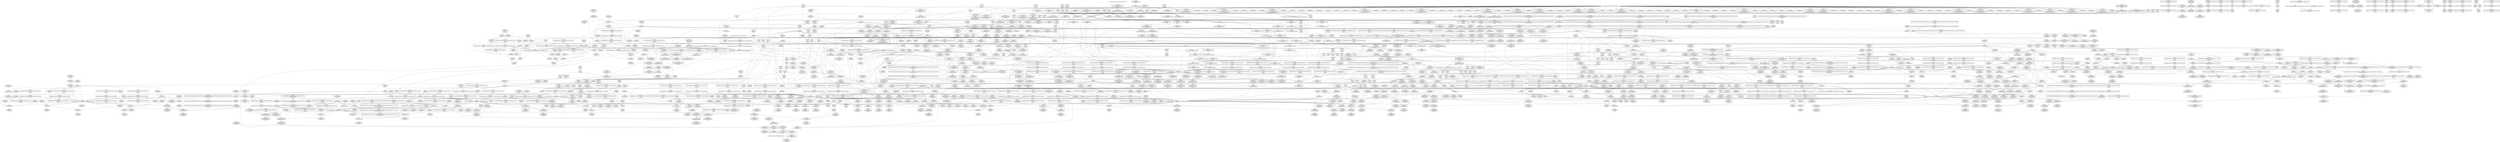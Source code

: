 digraph {
	CE0x55dc790 [shape=record,shape=Mrecord,label="{CE0x55dc790|rcu_lock_acquire:_tmp7|*SummSink*}"]
	CE0x54fd320 [shape=record,shape=Mrecord,label="{CE0x54fd320|80:_i32,_112:_i8*,_:_CRE_37,38_}"]
	CE0x553d7b0 [shape=record,shape=Mrecord,label="{CE0x553d7b0|i64*_getelementptr_inbounds_(_11_x_i64_,_11_x_i64_*___llvm_gcov_ctr125,_i64_0,_i64_8)|*Constant*|*SummSource*}"]
	CE0x55ee5e0 [shape=record,shape=Mrecord,label="{CE0x55ee5e0|__rcu_read_unlock:_tmp7|include/linux/rcupdate.h,245}"]
	CE0x55e2260 [shape=record,shape=Mrecord,label="{CE0x55e2260|i64*_getelementptr_inbounds_(_4_x_i64_,_4_x_i64_*___llvm_gcov_ctr133,_i64_0,_i64_2)|*Constant*|*SummSink*}"]
	CE0x55337b0 [shape=record,shape=Mrecord,label="{CE0x55337b0|ipc_has_perm:_sclass|security/selinux/hooks.c,5136}"]
	CE0x54c6c50 [shape=record,shape=Mrecord,label="{CE0x54c6c50|selinux_msg_queue_msgctl:_tmp10|security/selinux/hooks.c,5216}"]
	CE0x551a4c0 [shape=record,shape=Mrecord,label="{CE0x551a4c0|ipc_has_perm:_tmp5|security/selinux/hooks.c,5131|*SummSource*}"]
	CE0x55e8460 [shape=record,shape=Mrecord,label="{CE0x55e8460|i64_ptrtoint_(i8*_blockaddress(_rcu_lock_release,_%__here)_to_i64)|*Constant*|*SummSink*}"]
	CE0x5562950 [shape=record,shape=Mrecord,label="{CE0x5562950|cred_sid:_tmp4|*LoadInst*|security/selinux/hooks.c,196}"]
	CE0x55092b0 [shape=record,shape=Mrecord,label="{CE0x55092b0|task_sid:_tmp20|security/selinux/hooks.c,208}"]
	CE0x554c610 [shape=record,shape=Mrecord,label="{CE0x554c610|i64_5|*Constant*}"]
	CE0x54bff40 [shape=record,shape=Mrecord,label="{CE0x54bff40|avc_has_perm:_auditdata|Function::avc_has_perm&Arg::auditdata::|*SummSink*}"]
	CE0x55ebc60 [shape=record,shape=Mrecord,label="{CE0x55ebc60|_call_void___preempt_count_sub(i32_1)_#10,_!dbg_!27715|include/linux/rcupdate.h,244|*SummSource*}"]
	CE0x55788b0 [shape=record,shape=Mrecord,label="{CE0x55788b0|rcu_read_lock:_tmp6|include/linux/rcupdate.h,882}"]
	CE0x55ea6d0 [shape=record,shape=Mrecord,label="{CE0x55ea6d0|_call_void_asm_addl_$1,_%gs:$0_,_*m,ri,*m,_dirflag_,_fpsr_,_flags_(i32*___preempt_count,_i32_%val,_i32*___preempt_count)_#3,_!dbg_!27714,_!srcloc_!27717|./arch/x86/include/asm/preempt.h,72}"]
	CE0x54afec0 [shape=record,shape=Mrecord,label="{CE0x54afec0|selinux_msg_queue_msgctl:_tmp6|security/selinux/hooks.c,5210|*SummSink*}"]
	CE0x55d6b90 [shape=record,shape=Mrecord,label="{CE0x55d6b90|rcu_lock_release:_bb|*SummSink*}"]
	CE0x54d24c0 [shape=record,shape=Mrecord,label="{CE0x54d24c0|GLOBAL:_task_has_system|*Constant*|*SummSource*}"]
	CE0x54b0260 [shape=record,shape=Mrecord,label="{CE0x54b0260|selinux_msg_queue_msgctl:_tmp8|security/selinux/hooks.c,5213}"]
	CE0x553c100 [shape=record,shape=Mrecord,label="{CE0x553c100|task_sid:_tmp16|security/selinux/hooks.c,208|*SummSource*}"]
	CE0x555a690 [shape=record,shape=Mrecord,label="{CE0x555a690|i64*_getelementptr_inbounds_(_4_x_i64_,_4_x_i64_*___llvm_gcov_ctr128,_i64_0,_i64_2)|*Constant*|*SummSource*}"]
	CE0x54dc340 [shape=record,shape=Mrecord,label="{CE0x54dc340|80:_i32,_112:_i8*,_:_CRE_18,19_}"]
	CE0x5507fc0 [shape=record,shape=Mrecord,label="{CE0x5507fc0|task_sid:_tmp26|security/selinux/hooks.c,208|*SummSink*}"]
	CE0x555c6d0 [shape=record,shape=Mrecord,label="{CE0x555c6d0|i64*_getelementptr_inbounds_(_11_x_i64_,_11_x_i64_*___llvm_gcov_ctr132,_i64_0,_i64_0)|*Constant*}"]
	CE0x54cd680 [shape=record,shape=Mrecord,label="{CE0x54cd680|__llvm_gcov_indirect_counter_increment:_counter}"]
	CE0x5520970 [shape=record,shape=Mrecord,label="{CE0x5520970|i64_5|*Constant*|*SummSink*}"]
	CE0x554c550 [shape=record,shape=Mrecord,label="{CE0x554c550|task_sid:_tmp9|security/selinux/hooks.c,208|*SummSink*}"]
	CE0x55182c0 [shape=record,shape=Mrecord,label="{CE0x55182c0|task_sid:_tmp|*SummSink*}"]
	CE0x5501850 [shape=record,shape=Mrecord,label="{CE0x5501850|80:_i32,_112:_i8*,_:_CRE_120,128_|*MultipleSource*|Function::selinux_msg_queue_msgctl&Arg::msq::|security/selinux/hooks.c,5219}"]
	CE0x55333a0 [shape=record,shape=Mrecord,label="{CE0x55333a0|ipc_has_perm:_tmp7|security/selinux/hooks.c,5136|*SummSource*}"]
	CE0x553c230 [shape=record,shape=Mrecord,label="{CE0x553c230|task_sid:_tmp16|security/selinux/hooks.c,208|*SummSink*}"]
	CE0x54c43d0 [shape=record,shape=Mrecord,label="{CE0x54c43d0|_call_void_mcount()_#3|*SummSource*}"]
	CE0x54b89d0 [shape=record,shape=Mrecord,label="{CE0x54b89d0|avc_has_perm:_ssid|Function::avc_has_perm&Arg::ssid::|*SummSink*}"]
	CE0x5554c10 [shape=record,shape=Mrecord,label="{CE0x5554c10|rcu_read_unlock:_tmp9|include/linux/rcupdate.h,933|*SummSource*}"]
	CE0x553a990 [shape=record,shape=Mrecord,label="{CE0x553a990|rcu_read_unlock:_tmp21|include/linux/rcupdate.h,935|*SummSink*}"]
	CE0x55f8f30 [shape=record,shape=Mrecord,label="{CE0x55f8f30|i64*_getelementptr_inbounds_(_4_x_i64_,_4_x_i64_*___llvm_gcov_ctr135,_i64_0,_i64_0)|*Constant*}"]
	CE0x55e8120 [shape=record,shape=Mrecord,label="{CE0x55e8120|i64_ptrtoint_(i8*_blockaddress(_rcu_lock_release,_%__here)_to_i64)|*Constant*|*SummSource*}"]
	CE0x5532f10 [shape=record,shape=Mrecord,label="{CE0x5532f10|avc_has_perm:_auditdata|Function::avc_has_perm&Arg::auditdata::}"]
	CE0x55354c0 [shape=record,shape=Mrecord,label="{CE0x55354c0|cred_sid:_tmp2}"]
	CE0x561a970 [shape=record,shape=Mrecord,label="{CE0x561a970|__preempt_count_sub:_do.body|*SummSink*}"]
	CE0x5557a70 [shape=record,shape=Mrecord,label="{CE0x5557a70|__preempt_count_add:_tmp5|./arch/x86/include/asm/preempt.h,72|*SummSink*}"]
	CE0x54da2e0 [shape=record,shape=Mrecord,label="{CE0x54da2e0|selinux_msg_queue_msgctl:_tmp13|security/selinux/hooks.c,5219|*SummSource*}"]
	CE0x54e01b0 [shape=record,shape=Mrecord,label="{CE0x54e01b0|rcu_lock_acquire:_map|Function::rcu_lock_acquire&Arg::map::|*SummSink*}"]
	CE0x553ee00 [shape=record,shape=Mrecord,label="{CE0x553ee00|cred_sid:_tmp5|security/selinux/hooks.c,196}"]
	CE0x550b300 [shape=record,shape=Mrecord,label="{CE0x550b300|i64*_getelementptr_inbounds_(_13_x_i64_,_13_x_i64_*___llvm_gcov_ctr126,_i64_0,_i64_11)|*Constant*|*SummSource*}"]
	CE0x5517d70 [shape=record,shape=Mrecord,label="{CE0x5517d70|ipc_has_perm:_tmp8|security/selinux/hooks.c,5136|*SummSink*}"]
	CE0x55d1730 [shape=record,shape=Mrecord,label="{CE0x55d1730|rcu_lock_release:_indirectgoto}"]
	CE0x551d140 [shape=record,shape=Mrecord,label="{CE0x551d140|COLLAPSED:_GCMRE___llvm_gcov_ctr126_internal_global_13_x_i64_zeroinitializer:_elem_0:default:}"]
	CE0x555bc50 [shape=record,shape=Mrecord,label="{CE0x555bc50|GLOBAL:_lock_acquire|*Constant*|*SummSource*}"]
	CE0x5512cb0 [shape=record,shape=Mrecord,label="{CE0x5512cb0|rcu_read_unlock:_tmp7|include/linux/rcupdate.h,933|*SummSink*}"]
	CE0x5572cd0 [shape=record,shape=Mrecord,label="{CE0x5572cd0|current_sid:_tmp21|security/selinux/hooks.c,218|*SummSink*}"]
	CE0x554fca0 [shape=record,shape=Mrecord,label="{CE0x554fca0|i8*_getelementptr_inbounds_(_42_x_i8_,_42_x_i8_*_.str46,_i32_0,_i32_0)|*Constant*}"]
	CE0x556bd50 [shape=record,shape=Mrecord,label="{CE0x556bd50|i32_218|*Constant*}"]
	CE0x556f350 [shape=record,shape=Mrecord,label="{CE0x556f350|i64*_getelementptr_inbounds_(_11_x_i64_,_11_x_i64_*___llvm_gcov_ctr125,_i64_0,_i64_9)|*Constant*|*SummSource*}"]
	CE0x5532cc0 [shape=record,shape=Mrecord,label="{CE0x5532cc0|avc_has_perm:_requested|Function::avc_has_perm&Arg::requested::}"]
	CE0x5573010 [shape=record,shape=Mrecord,label="{CE0x5573010|i32_22|*Constant*|*SummSource*}"]
	CE0x5506ad0 [shape=record,shape=Mrecord,label="{CE0x5506ad0|__llvm_gcov_indirect_counter_increment:_bb4}"]
	CE0x5537250 [shape=record,shape=Mrecord,label="{CE0x5537250|current_sid:_tmp5|security/selinux/hooks.c,218}"]
	CE0x55399f0 [shape=record,shape=Mrecord,label="{CE0x55399f0|i64*_getelementptr_inbounds_(_2_x_i64_,_2_x_i64_*___llvm_gcov_ctr294,_i64_0,_i64_0)|*Constant*}"]
	CE0x55dbd70 [shape=record,shape=Mrecord,label="{CE0x55dbd70|i64*_getelementptr_inbounds_(_4_x_i64_,_4_x_i64_*___llvm_gcov_ctr130,_i64_0,_i64_3)|*Constant*|*SummSource*}"]
	CE0x54cce40 [shape=record,shape=Mrecord,label="{CE0x54cce40|__llvm_gcov_indirect_counter_increment:_predecessor|Function::__llvm_gcov_indirect_counter_increment&Arg::predecessor::}"]
	CE0x552d1b0 [shape=record,shape=Mrecord,label="{CE0x552d1b0|GLOBAL:_rcu_read_lock|*Constant*|*SummSink*}"]
	CE0x5539980 [shape=record,shape=Mrecord,label="{CE0x5539980|i64*_getelementptr_inbounds_(_2_x_i64_,_2_x_i64_*___llvm_gcov_ctr294,_i64_0,_i64_0)|*Constant*|*SummSink*}"]
	CE0x54bb030 [shape=record,shape=Mrecord,label="{CE0x54bb030|GLOBAL:_get_current|*Constant*}"]
	CE0x55551a0 [shape=record,shape=Mrecord,label="{CE0x55551a0|rcu_read_unlock:_land.lhs.true2|*SummSink*}"]
	CE0x55c7be0 [shape=record,shape=Mrecord,label="{CE0x55c7be0|rcu_lock_acquire:_bb|*SummSource*}"]
	CE0x5509590 [shape=record,shape=Mrecord,label="{CE0x5509590|task_sid:_tmp22|security/selinux/hooks.c,208|*SummSource*}"]
	CE0x54c2070 [shape=record,shape=Mrecord,label="{CE0x54c2070|i32_2|*Constant*|*SummSink*}"]
	CE0x54d7270 [shape=record,shape=Mrecord,label="{CE0x54d7270|selinux_msg_queue_msgctl:_tmp11|security/selinux/hooks.c,5216|*SummSink*}"]
	CE0x55388a0 [shape=record,shape=Mrecord,label="{CE0x55388a0|task_sid:_do.end}"]
	CE0x55e47c0 [shape=record,shape=Mrecord,label="{CE0x55e47c0|__preempt_count_sub:_val|Function::__preempt_count_sub&Arg::val::|*SummSink*}"]
	CE0x54d91f0 [shape=record,shape=Mrecord,label="{CE0x54d91f0|selinux_msg_queue_msgctl:_perms.0|*SummSink*}"]
	CE0x5571c50 [shape=record,shape=Mrecord,label="{CE0x5571c50|GLOBAL:_get_current|*Constant*}"]
	CE0x54e14f0 [shape=record,shape=Mrecord,label="{CE0x54e14f0|rcu_read_lock:_tobool|include/linux/rcupdate.h,882}"]
	CE0x54bf770 [shape=record,shape=Mrecord,label="{CE0x54bf770|_ret_void}"]
	CE0x556c230 [shape=record,shape=Mrecord,label="{CE0x556c230|i32_218|*Constant*|*SummSink*}"]
	CE0x66c59f0 [shape=record,shape=Mrecord,label="{CE0x66c59f0|0:_i32,_:_GCMR___llvm_gcov_global_state_pred307_internal_unnamed_addr_global_i32_-1:_elem_0:default:}"]
	CE0x5558de0 [shape=record,shape=Mrecord,label="{CE0x5558de0|rcu_read_unlock:_tmp11|include/linux/rcupdate.h,933|*SummSource*}"]
	CE0x55008e0 [shape=record,shape=Mrecord,label="{CE0x55008e0|80:_i32,_112:_i8*,_:_CRE_80,84_|*MultipleSource*|Function::selinux_msg_queue_msgctl&Arg::msq::|security/selinux/hooks.c,5219}"]
	CE0x54e3bf0 [shape=record,shape=Mrecord,label="{CE0x54e3bf0|i8_4|*Constant*}"]
	CE0x55428f0 [shape=record,shape=Mrecord,label="{CE0x55428f0|current_sid:_bb|*SummSink*}"]
	CE0x55cfbd0 [shape=record,shape=Mrecord,label="{CE0x55cfbd0|__preempt_count_add:_do.body|*SummSource*}"]
	CE0x54dbc20 [shape=record,shape=Mrecord,label="{CE0x54dbc20|80:_i32,_112:_i8*,_:_CRE_12,13_}"]
	CE0x556a700 [shape=record,shape=Mrecord,label="{CE0x556a700|i32_218|*Constant*|*SummSource*}"]
	CE0x54b47a0 [shape=record,shape=Mrecord,label="{CE0x54b47a0|_call_void___llvm_gcov_indirect_counter_increment(i32*___llvm_gcov_global_state_pred307,_i64**_getelementptr_inbounds_(_5_x_i64*_,_5_x_i64*_*___llvm_gcda_edge_table306,_i64_0,_i64_3)),_!dbg_!27721|security/selinux/hooks.c,5210}"]
	CE0x5520b50 [shape=record,shape=Mrecord,label="{CE0x5520b50|i64_4|*Constant*|*SummSink*}"]
	CE0x54af020 [shape=record,shape=Mrecord,label="{CE0x54af020|selinux_msg_queue_msgctl:_entry|*SummSink*}"]
	CE0x5540890 [shape=record,shape=Mrecord,label="{CE0x5540890|i64*_getelementptr_inbounds_(_11_x_i64_,_11_x_i64_*___llvm_gcov_ctr125,_i64_0,_i64_0)|*Constant*}"]
	CE0x54b6200 [shape=record,shape=Mrecord,label="{CE0x54b6200|task_sid:_do.body|*SummSource*}"]
	CE0x54ff5a0 [shape=record,shape=Mrecord,label="{CE0x54ff5a0|80:_i32,_112:_i8*,_:_CRE_59,60_}"]
	CE0x5564220 [shape=record,shape=Mrecord,label="{CE0x5564220|rcu_read_unlock:_tmp3|*SummSource*}"]
	CE0x5537530 [shape=record,shape=Mrecord,label="{CE0x5537530|task_sid:_tobool|security/selinux/hooks.c,208}"]
	CE0x55d35b0 [shape=record,shape=Mrecord,label="{CE0x55d35b0|GLOBAL:___preempt_count_sub|*Constant*}"]
	CE0x5526e80 [shape=record,shape=Mrecord,label="{CE0x5526e80|_call_void_mcount()_#3|*SummSink*}"]
	CE0x4bdf120 [shape=record,shape=Mrecord,label="{CE0x4bdf120|i32_0|*Constant*|*SummSink*}"]
	CE0x551c160 [shape=record,shape=Mrecord,label="{CE0x551c160|_call_void_mcount()_#3|*SummSink*}"]
	CE0x5519b30 [shape=record,shape=Mrecord,label="{CE0x5519b30|get_current:_tmp2}"]
	CE0x553a8b0 [shape=record,shape=Mrecord,label="{CE0x553a8b0|i64*_getelementptr_inbounds_(_11_x_i64_,_11_x_i64_*___llvm_gcov_ctr132,_i64_0,_i64_10)|*Constant*|*SummSink*}"]
	CE0x55232d0 [shape=record,shape=Mrecord,label="{CE0x55232d0|current_sid:_tmp|*SummSource*}"]
	CE0x54d1770 [shape=record,shape=Mrecord,label="{CE0x54d1770|__llvm_gcov_indirect_counter_increment:_tmp|*SummSink*}"]
	CE0x54c2f40 [shape=record,shape=Mrecord,label="{CE0x54c2f40|_call_void_mcount()_#3}"]
	CE0x55ca640 [shape=record,shape=Mrecord,label="{CE0x55ca640|__rcu_read_unlock:_tmp|*SummSource*}"]
	CE0x553fe00 [shape=record,shape=Mrecord,label="{CE0x553fe00|i64*_getelementptr_inbounds_(_13_x_i64_,_13_x_i64_*___llvm_gcov_ctr126,_i64_0,_i64_0)|*Constant*|*SummSource*}"]
	CE0x54d7930 [shape=record,shape=Mrecord,label="{CE0x54d7930|_ret_i32_%call7,_!dbg_!27749|security/selinux/hooks.c,210|*SummSink*}"]
	CE0x54e2790 [shape=record,shape=Mrecord,label="{CE0x54e2790|rcu_read_lock:_tmp1}"]
	CE0x55d1080 [shape=record,shape=Mrecord,label="{CE0x55d1080|rcu_lock_release:_tmp1|*SummSource*}"]
	CE0x54dc800 [shape=record,shape=Mrecord,label="{CE0x54dc800|80:_i32,_112:_i8*,_:_CRE_22,23_}"]
	CE0x552fbf0 [shape=record,shape=Mrecord,label="{CE0x552fbf0|task_sid:_land.lhs.true2|*SummSink*}"]
	CE0x54b5990 [shape=record,shape=Mrecord,label="{CE0x54b5990|GLOBAL:_task_sid|*Constant*|*SummSource*}"]
	CE0x54d63d0 [shape=record,shape=Mrecord,label="{CE0x54d63d0|rcu_read_unlock:_tmp18|include/linux/rcupdate.h,933|*SummSource*}"]
	CE0x55d2060 [shape=record,shape=Mrecord,label="{CE0x55d2060|rcu_lock_release:___here|*SummSink*}"]
	CE0x54c2110 [shape=record,shape=Mrecord,label="{CE0x54c2110|i32_12|*Constant*}"]
	CE0x54a9b80 [shape=record,shape=Mrecord,label="{CE0x54a9b80|i32_11|*Constant*|*SummSource*}"]
	CE0x55dd280 [shape=record,shape=Mrecord,label="{CE0x55dd280|i64*_getelementptr_inbounds_(_4_x_i64_,_4_x_i64_*___llvm_gcov_ctr128,_i64_0,_i64_0)|*Constant*}"]
	CE0x5553370 [shape=record,shape=Mrecord,label="{CE0x5553370|rcu_read_lock:_tmp22|include/linux/rcupdate.h,884|*SummSink*}"]
	CE0x54fd0c0 [shape=record,shape=Mrecord,label="{CE0x54fd0c0|80:_i32,_112:_i8*,_:_CRE_35,36_}"]
	CE0x54d1180 [shape=record,shape=Mrecord,label="{CE0x54d1180|get_current:_tmp}"]
	CE0x5501670 [shape=record,shape=Mrecord,label="{CE0x5501670|80:_i32,_112:_i8*,_:_CRE_112,120_|*MultipleSource*|Function::selinux_msg_queue_msgctl&Arg::msq::|security/selinux/hooks.c,5219}"]
	CE0x55c7310 [shape=record,shape=Mrecord,label="{CE0x55c7310|rcu_lock_acquire:_tmp4|include/linux/rcupdate.h,418|*SummSink*}"]
	CE0x54ba340 [shape=record,shape=Mrecord,label="{CE0x54ba340|task_has_system:_tsk|Function::task_has_system&Arg::tsk::|*SummSource*}"]
	CE0x5526720 [shape=record,shape=Mrecord,label="{CE0x5526720|i64_0|*Constant*}"]
	CE0x54bdab0 [shape=record,shape=Mrecord,label="{CE0x54bdab0|i64*_getelementptr_inbounds_(_15_x_i64_,_15_x_i64_*___llvm_gcov_ctr305,_i64_0,_i64_10)|*Constant*|*SummSink*}"]
	CE0x54c4740 [shape=record,shape=Mrecord,label="{CE0x54c4740|current_sid:_tobool1|security/selinux/hooks.c,218|*SummSource*}"]
	CE0x5514770 [shape=record,shape=Mrecord,label="{CE0x5514770|i64*_getelementptr_inbounds_(_4_x_i64_,_4_x_i64_*___llvm_gcov_ctr130,_i64_0,_i64_1)|*Constant*|*SummSource*}"]
	CE0x54e3e90 [shape=record,shape=Mrecord,label="{CE0x54e3e90|i8_4|*Constant*|*SummSink*}"]
	CE0x55807c0 [shape=record,shape=Mrecord,label="{CE0x55807c0|rcu_read_lock:_tmp9|include/linux/rcupdate.h,882|*SummSource*}"]
	CE0x54bc1e0 [shape=record,shape=Mrecord,label="{CE0x54bc1e0|selinux_msg_queue_msgctl:_sw.bb3|*SummSource*}"]
	CE0x54d5e80 [shape=record,shape=Mrecord,label="{CE0x54d5e80|rcu_read_unlock:_tmp17|include/linux/rcupdate.h,933}"]
	CE0x556c6c0 [shape=record,shape=Mrecord,label="{CE0x556c6c0|current_sid:_tmp15|security/selinux/hooks.c,218}"]
	CE0x54c9710 [shape=record,shape=Mrecord,label="{CE0x54c9710|selinux_msg_queue_msgctl:_sw.bb}"]
	CE0x5565760 [shape=record,shape=Mrecord,label="{CE0x5565760|rcu_read_unlock:_tmp5|include/linux/rcupdate.h,933}"]
	CE0x55c68f0 [shape=record,shape=Mrecord,label="{CE0x55c68f0|i64*_getelementptr_inbounds_(_2_x_i64_,_2_x_i64_*___llvm_gcov_ctr98,_i64_0,_i64_0)|*Constant*}"]
	CE0x55058e0 [shape=record,shape=Mrecord,label="{CE0x55058e0|_ret_i32_%call2,_!dbg_!27728|security/selinux/hooks.c,5136}"]
	CE0x55638f0 [shape=record,shape=Mrecord,label="{CE0x55638f0|rcu_read_lock:_tmp7|include/linux/rcupdate.h,882|*SummSink*}"]
	CE0x553f8c0 [shape=record,shape=Mrecord,label="{CE0x553f8c0|current_sid:_call|security/selinux/hooks.c,218|*SummSource*}"]
	CE0x55edc60 [shape=record,shape=Mrecord,label="{CE0x55edc60|__rcu_read_unlock:_bb|*SummSource*}"]
	CE0x5507080 [shape=record,shape=Mrecord,label="{CE0x5507080|get_current:_bb|*SummSource*}"]
	CE0x5573400 [shape=record,shape=Mrecord,label="{CE0x5573400|current_sid:_security|security/selinux/hooks.c,218|*SummSource*}"]
	CE0x54b4960 [shape=record,shape=Mrecord,label="{CE0x54b4960|_call_void___llvm_gcov_indirect_counter_increment(i32*___llvm_gcov_global_state_pred307,_i64**_getelementptr_inbounds_(_5_x_i64*_,_5_x_i64*_*___llvm_gcda_edge_table306,_i64_0,_i64_3)),_!dbg_!27721|security/selinux/hooks.c,5210|*SummSource*}"]
	CE0x557ceb0 [shape=record,shape=Mrecord,label="{CE0x557ceb0|__preempt_count_add:_entry|*SummSink*}"]
	CE0x55d4b40 [shape=record,shape=Mrecord,label="{CE0x55d4b40|_call_void_mcount()_#3|*SummSink*}"]
	CE0x5508740 [shape=record,shape=Mrecord,label="{CE0x5508740|task_has_system:_call1|security/selinux/hooks.c,1594}"]
	CE0x5572ba0 [shape=record,shape=Mrecord,label="{CE0x5572ba0|current_sid:_tmp21|security/selinux/hooks.c,218|*SummSource*}"]
	CE0x555abc0 [shape=record,shape=Mrecord,label="{CE0x555abc0|rcu_read_unlock:_tmp|*SummSource*}"]
	CE0x55d3fb0 [shape=record,shape=Mrecord,label="{CE0x55d3fb0|_call_void_mcount()_#3|*SummSource*}"]
	CE0x55f6f00 [shape=record,shape=Mrecord,label="{CE0x55f6f00|__preempt_count_add:_tmp7|./arch/x86/include/asm/preempt.h,73|*SummSource*}"]
	CE0x54c6880 [shape=record,shape=Mrecord,label="{CE0x54c6880|_call_void___llvm_gcov_indirect_counter_increment(i32*___llvm_gcov_global_state_pred307,_i64**_getelementptr_inbounds_(_5_x_i64*_,_5_x_i64*_*___llvm_gcda_edge_table306,_i64_0,_i64_0)),_!dbg_!27725|security/selinux/hooks.c,5216|*SummSink*}"]
	CE0x54df8a0 [shape=record,shape=Mrecord,label="{CE0x54df8a0|current_sid:_tmp6|security/selinux/hooks.c,218}"]
	CE0x5618b10 [shape=record,shape=Mrecord,label="{CE0x5618b10|__preempt_count_sub:_tmp4|./arch/x86/include/asm/preempt.h,77|*SummSource*}"]
	CE0x54c55e0 [shape=record,shape=Mrecord,label="{CE0x54c55e0|avc_has_perm:_requested|Function::avc_has_perm&Arg::requested::}"]
	CE0x54aab70 [shape=record,shape=Mrecord,label="{CE0x54aab70|selinux_msg_queue_msgctl:_sw.bb4}"]
	CE0x55ed8f0 [shape=record,shape=Mrecord,label="{CE0x55ed8f0|__preempt_count_add:_tmp1}"]
	CE0x5617510 [shape=record,shape=Mrecord,label="{CE0x5617510|__preempt_count_sub:_tmp1|*SummSink*}"]
	CE0x5526150 [shape=record,shape=Mrecord,label="{CE0x5526150|_call_void_mcount()_#3|*SummSource*}"]
	CE0x553ccc0 [shape=record,shape=Mrecord,label="{CE0x553ccc0|ipc_has_perm:_bb|*SummSource*}"]
	CE0x5527e00 [shape=record,shape=Mrecord,label="{CE0x5527e00|current_sid:_tmp4|security/selinux/hooks.c,218}"]
	CE0x55cdaa0 [shape=record,shape=Mrecord,label="{CE0x55cdaa0|__rcu_read_unlock:_tmp4|include/linux/rcupdate.h,244|*SummSource*}"]
	CE0x553fd90 [shape=record,shape=Mrecord,label="{CE0x553fd90|i64*_getelementptr_inbounds_(_13_x_i64_,_13_x_i64_*___llvm_gcov_ctr126,_i64_0,_i64_0)|*Constant*}"]
	CE0x5573340 [shape=record,shape=Mrecord,label="{CE0x5573340|current_sid:_security|security/selinux/hooks.c,218}"]
	CE0x54fd450 [shape=record,shape=Mrecord,label="{CE0x54fd450|80:_i32,_112:_i8*,_:_CRE_38,39_}"]
	CE0x54caf20 [shape=record,shape=Mrecord,label="{CE0x54caf20|selinux_msg_queue_msgctl:_call1|security/selinux/hooks.c,5204}"]
	CE0x550c900 [shape=record,shape=Mrecord,label="{CE0x550c900|cred_sid:_entry}"]
	CE0x555fa40 [shape=record,shape=Mrecord,label="{CE0x555fa40|GLOBAL:_rcu_read_unlock|*Constant*|*SummSource*}"]
	CE0x55c90d0 [shape=record,shape=Mrecord,label="{CE0x55c90d0|_call_void_asm_addl_$1,_%gs:$0_,_*m,ri,*m,_dirflag_,_fpsr_,_flags_(i32*___preempt_count,_i32_%sub,_i32*___preempt_count)_#3,_!dbg_!27717,_!srcloc_!27718|./arch/x86/include/asm/preempt.h,77|*SummSink*}"]
	CE0x55c4e00 [shape=record,shape=Mrecord,label="{CE0x55c4e00|rcu_lock_release:_entry|*SummSink*}"]
	CE0x5540b60 [shape=record,shape=Mrecord,label="{CE0x5540b60|task_sid:_tmp10|security/selinux/hooks.c,208}"]
	CE0x54b6880 [shape=record,shape=Mrecord,label="{CE0x54b6880|__llvm_gcov_indirect_counter_increment:_predecessor|Function::__llvm_gcov_indirect_counter_increment&Arg::predecessor::|*SummSource*}"]
	CE0x54c3d10 [shape=record,shape=Mrecord,label="{CE0x54c3d10|ipc_has_perm:_ad|security/selinux/hooks.c, 5128}"]
	CE0x54b7190 [shape=record,shape=Mrecord,label="{CE0x54b7190|GLOBAL:_current_task|Global_var:current_task}"]
	CE0x5537c50 [shape=record,shape=Mrecord,label="{CE0x5537c50|_call_void_mcount()_#3}"]
	CE0x54d7200 [shape=record,shape=Mrecord,label="{CE0x54d7200|selinux_msg_queue_msgctl:_tmp10|security/selinux/hooks.c,5216|*SummSink*}"]
	CE0x5568a40 [shape=record,shape=Mrecord,label="{CE0x5568a40|i64*_getelementptr_inbounds_(_2_x_i64_,_2_x_i64_*___llvm_gcov_ctr131,_i64_0,_i64_0)|*Constant*}"]
	CE0x54dc210 [shape=record,shape=Mrecord,label="{CE0x54dc210|80:_i32,_112:_i8*,_:_CRE_17,18_}"]
	CE0x54bd9a0 [shape=record,shape=Mrecord,label="{CE0x54bd9a0|i64*_getelementptr_inbounds_(_15_x_i64_,_15_x_i64_*___llvm_gcov_ctr305,_i64_0,_i64_10)|*Constant*|*SummSource*}"]
	CE0x55f52b0 [shape=record,shape=Mrecord,label="{CE0x55f52b0|__preempt_count_add:_tmp6|./arch/x86/include/asm/preempt.h,73|*SummSink*}"]
	CE0x557d510 [shape=record,shape=Mrecord,label="{CE0x557d510|_ret_void,_!dbg_!27719|./arch/x86/include/asm/preempt.h,73}"]
	CE0x55d01f0 [shape=record,shape=Mrecord,label="{CE0x55d01f0|rcu_lock_acquire:_tmp5|include/linux/rcupdate.h,418|*SummSource*}"]
	"CONST[source:0(mediator),value:0(static)][purpose:{operation}]"
	CE0x55e1b20 [shape=record,shape=Mrecord,label="{CE0x55e1b20|__rcu_read_lock:_tmp4|include/linux/rcupdate.h,239|*SummSource*}"]
	CE0x550a4e0 [shape=record,shape=Mrecord,label="{CE0x550a4e0|task_sid:_tmp23|security/selinux/hooks.c,208}"]
	CE0x557b130 [shape=record,shape=Mrecord,label="{CE0x557b130|i64*_getelementptr_inbounds_(_4_x_i64_,_4_x_i64_*___llvm_gcov_ctr128,_i64_0,_i64_3)|*Constant*|*SummSink*}"]
	CE0x55817d0 [shape=record,shape=Mrecord,label="{CE0x55817d0|rcu_read_lock:_tmp11|include/linux/rcupdate.h,882|*SummSource*}"]
	CE0x5542a30 [shape=record,shape=Mrecord,label="{CE0x5542a30|current_sid:_do.body}"]
	CE0x55245d0 [shape=record,shape=Mrecord,label="{CE0x55245d0|task_sid:_tmp15|security/selinux/hooks.c,208}"]
	CE0x54e19f0 [shape=record,shape=Mrecord,label="{CE0x54e19f0|i32_77|*Constant*}"]
	CE0x556b880 [shape=record,shape=Mrecord,label="{CE0x556b880|i8*_getelementptr_inbounds_(_25_x_i8_,_25_x_i8_*_.str3,_i32_0,_i32_0)|*Constant*}"]
	CE0x55c5510 [shape=record,shape=Mrecord,label="{CE0x55c5510|GLOBAL:___rcu_read_unlock|*Constant*}"]
	CE0x5605a40 [shape=record,shape=Mrecord,label="{CE0x5605a40|i64*_getelementptr_inbounds_(_4_x_i64_,_4_x_i64_*___llvm_gcov_ctr129,_i64_0,_i64_0)|*Constant*}"]
	CE0x54bc7c0 [shape=record,shape=Mrecord,label="{CE0x54bc7c0|i64*_getelementptr_inbounds_(_2_x_i64_,_2_x_i64_*___llvm_gcov_ctr98,_i64_0,_i64_1)|*Constant*|*SummSink*}"]
	CE0x5526bc0 [shape=record,shape=Mrecord,label="{CE0x5526bc0|current_sid:_tmp10|security/selinux/hooks.c,218|*SummSink*}"]
	CE0x5505530 [shape=record,shape=Mrecord,label="{CE0x5505530|ipc_has_perm:_ipc_perms|Function::ipc_has_perm&Arg::ipc_perms::}"]
	CE0x55f9ca0 [shape=record,shape=Mrecord,label="{CE0x55f9ca0|__preempt_count_add:_tmp}"]
	CE0x5578d00 [shape=record,shape=Mrecord,label="{CE0x5578d00|rcu_read_unlock:_tmp8|include/linux/rcupdate.h,933|*SummSource*}"]
	CE0x551efb0 [shape=record,shape=Mrecord,label="{CE0x551efb0|i8*_getelementptr_inbounds_(_25_x_i8_,_25_x_i8_*_.str3,_i32_0,_i32_0)|*Constant*|*SummSource*}"]
	CE0x55e72c0 [shape=record,shape=Mrecord,label="{CE0x55e72c0|i64_1|*Constant*}"]
	CE0x5579d70 [shape=record,shape=Mrecord,label="{CE0x5579d70|__rcu_read_lock:_tmp4|include/linux/rcupdate.h,239}"]
	CE0x5522510 [shape=record,shape=Mrecord,label="{CE0x5522510|cred_sid:_tmp1}"]
	CE0x5618aa0 [shape=record,shape=Mrecord,label="{CE0x5618aa0|__preempt_count_sub:_tmp4|./arch/x86/include/asm/preempt.h,77}"]
	CE0x54a5610 [shape=record,shape=Mrecord,label="{CE0x54a5610|__llvm_gcov_indirect_counter_increment:_bb|*SummSink*}"]
	"CONST[source:0(mediator),value:2(dynamic)][purpose:{object}]"
	CE0x55c4d50 [shape=record,shape=Mrecord,label="{CE0x55c4d50|rcu_lock_release:_entry}"]
	CE0x5523a30 [shape=record,shape=Mrecord,label="{CE0x5523a30|cred_sid:_tmp1|*SummSource*}"]
	CE0x54de660 [shape=record,shape=Mrecord,label="{CE0x54de660|GLOBAL:_task_has_system|*Constant*|*SummSink*}"]
	CE0x552c4a0 [shape=record,shape=Mrecord,label="{CE0x552c4a0|rcu_read_lock:_if.end|*SummSource*}"]
	CE0x55152a0 [shape=record,shape=Mrecord,label="{CE0x55152a0|task_sid:_do.body5}"]
	CE0x550a1d0 [shape=record,shape=Mrecord,label="{CE0x550a1d0|i64*_getelementptr_inbounds_(_13_x_i64_,_13_x_i64_*___llvm_gcov_ctr126,_i64_0,_i64_10)|*Constant*|*SummSource*}"]
	CE0x54fe070 [shape=record,shape=Mrecord,label="{CE0x54fe070|ipc_has_perm:_security|security/selinux/hooks.c,5131|*SummSource*}"]
	CE0x54fe380 [shape=record,shape=Mrecord,label="{CE0x54fe380|ipc_has_perm:_tmp4|*LoadInst*|security/selinux/hooks.c,5131|*SummSource*}"]
	CE0x54c9410 [shape=record,shape=Mrecord,label="{CE0x54c9410|get_current:_entry|*SummSink*}"]
	CE0x5571dd0 [shape=record,shape=Mrecord,label="{CE0x5571dd0|get_current:_entry}"]
	CE0x5533950 [shape=record,shape=Mrecord,label="{CE0x5533950|i64*_getelementptr_inbounds_(_2_x_i64_,_2_x_i64_*___llvm_gcov_ctr131,_i64_0,_i64_1)|*Constant*|*SummSource*}"]
	CE0x55c5770 [shape=record,shape=Mrecord,label="{CE0x55c5770|_ret_void,_!dbg_!27717|include/linux/rcupdate.h,424|*SummSource*}"]
	CE0x54bdd60 [shape=record,shape=Mrecord,label="{CE0x54bdd60|GLOBAL:___llvm_gcov_indirect_counter_increment|*Constant*|*SummSink*}"]
	CE0x54fe670 [shape=record,shape=Mrecord,label="{CE0x54fe670|ipc_has_perm:_type|security/selinux/hooks.c,5133|*SummSink*}"]
	CE0x552e850 [shape=record,shape=Mrecord,label="{CE0x552e850|_call_void_mcount()_#3|*SummSource*}"]
	CE0x55f9d10 [shape=record,shape=Mrecord,label="{CE0x55f9d10|COLLAPSED:_GCMRE___llvm_gcov_ctr129_internal_global_4_x_i64_zeroinitializer:_elem_0:default:}"]
	CE0x55d53a0 [shape=record,shape=Mrecord,label="{CE0x55d53a0|i32_0|*Constant*}"]
	CE0x5539fb0 [shape=record,shape=Mrecord,label="{CE0x5539fb0|rcu_read_unlock:_tmp20|include/linux/rcupdate.h,933|*SummSink*}"]
	CE0x5519ce0 [shape=record,shape=Mrecord,label="{CE0x5519ce0|i64*_getelementptr_inbounds_(_2_x_i64_,_2_x_i64_*___llvm_gcov_ctr98,_i64_0,_i64_0)|*Constant*|*SummSource*}"]
	CE0x5518740 [shape=record,shape=Mrecord,label="{CE0x5518740|ipc_has_perm:_tmp1}"]
	CE0x54b8360 [shape=record,shape=Mrecord,label="{CE0x54b8360|task_sid:_tmp6|security/selinux/hooks.c,208|*SummSource*}"]
	CE0x554df80 [shape=record,shape=Mrecord,label="{CE0x554df80|rcu_read_lock:_tmp16|include/linux/rcupdate.h,882|*SummSink*}"]
	CE0x55739c0 [shape=record,shape=Mrecord,label="{CE0x55739c0|current_sid:_tmp22|security/selinux/hooks.c,218}"]
	CE0x5546610 [shape=record,shape=Mrecord,label="{CE0x5546610|_call_void_lockdep_rcu_suspicious(i8*_getelementptr_inbounds_(_25_x_i8_,_25_x_i8_*_.str3,_i32_0,_i32_0),_i32_208,_i8*_getelementptr_inbounds_(_41_x_i8_,_41_x_i8_*_.str44,_i32_0,_i32_0))_#10,_!dbg_!27732|security/selinux/hooks.c,208}"]
	CE0x556aa60 [shape=record,shape=Mrecord,label="{CE0x556aa60|current_sid:_tmp16|security/selinux/hooks.c,218|*SummSource*}"]
	CE0x55376e0 [shape=record,shape=Mrecord,label="{CE0x55376e0|task_sid:_call|security/selinux/hooks.c,208|*SummSource*}"]
	CE0x5516030 [shape=record,shape=Mrecord,label="{CE0x5516030|task_sid:_tmp14|security/selinux/hooks.c,208}"]
	CE0x557b9f0 [shape=record,shape=Mrecord,label="{CE0x557b9f0|rcu_read_unlock:_tmp8|include/linux/rcupdate.h,933}"]
	CE0x551c1d0 [shape=record,shape=Mrecord,label="{CE0x551c1d0|current_sid:_tmp6|security/selinux/hooks.c,218|*SummSource*}"]
	CE0x5530650 [shape=record,shape=Mrecord,label="{CE0x5530650|task_has_system:_tmp}"]
	CE0x5528110 [shape=record,shape=Mrecord,label="{CE0x5528110|task_sid:_tmp3}"]
	CE0x54d8b80 [shape=record,shape=Mrecord,label="{CE0x54d8b80|i32_8|*Constant*|*SummSink*}"]
	CE0x5503080 [shape=record,shape=Mrecord,label="{CE0x5503080|80:_i32,_112:_i8*,_:_CRE_216,224_|*MultipleSource*|Function::selinux_msg_queue_msgctl&Arg::msq::|security/selinux/hooks.c,5219}"]
	CE0x54e4b90 [shape=record,shape=Mrecord,label="{CE0x54e4b90|_call_void___llvm_gcov_indirect_counter_increment(i32*___llvm_gcov_global_state_pred307,_i64**_getelementptr_inbounds_(_5_x_i64*_,_5_x_i64*_*___llvm_gcda_edge_table306,_i64_0,_i64_4)),_!dbg_!27723|security/selinux/hooks.c,5213|*SummSink*}"]
	CE0x55701a0 [shape=record,shape=Mrecord,label="{CE0x55701a0|current_sid:_tmp18|security/selinux/hooks.c,218|*SummSink*}"]
	CE0x551d350 [shape=record,shape=Mrecord,label="{CE0x551d350|i32_208|*Constant*|*SummSource*}"]
	CE0x55dc5d0 [shape=record,shape=Mrecord,label="{CE0x55dc5d0|rcu_lock_acquire:_tmp7}"]
	CE0x54c0e70 [shape=record,shape=Mrecord,label="{CE0x54c0e70|__llvm_gcov_indirect_counter_increment:_tmp2|*SummSink*}"]
	CE0x556f4e0 [shape=record,shape=Mrecord,label="{CE0x556f4e0|i64*_getelementptr_inbounds_(_11_x_i64_,_11_x_i64_*___llvm_gcov_ctr125,_i64_0,_i64_9)|*Constant*|*SummSink*}"]
	CE0x55e2a00 [shape=record,shape=Mrecord,label="{CE0x55e2a00|rcu_lock_release:_tmp5|include/linux/rcupdate.h,423|*SummSink*}"]
	CE0x54bcef0 [shape=record,shape=Mrecord,label="{CE0x54bcef0|task_has_system:_call|security/selinux/hooks.c,1592}"]
	CE0x5543630 [shape=record,shape=Mrecord,label="{CE0x5543630|rcu_read_lock:_tmp5|include/linux/rcupdate.h,882}"]
	CE0x556eef0 [shape=record,shape=Mrecord,label="{CE0x556eef0|current_sid:_tmp24|security/selinux/hooks.c,220|*SummSink*}"]
	CE0x551a710 [shape=record,shape=Mrecord,label="{CE0x551a710|ipc_has_perm:_tmp5|security/selinux/hooks.c,5131|*SummSink*}"]
	CE0x5526660 [shape=record,shape=Mrecord,label="{CE0x5526660|task_sid:_tmp5|security/selinux/hooks.c,208|*SummSink*}"]
	CE0x55e1f40 [shape=record,shape=Mrecord,label="{CE0x55e1f40|i64*_getelementptr_inbounds_(_4_x_i64_,_4_x_i64_*___llvm_gcov_ctr133,_i64_0,_i64_2)|*Constant*|*SummSource*}"]
	CE0x556f180 [shape=record,shape=Mrecord,label="{CE0x556f180|i64*_getelementptr_inbounds_(_11_x_i64_,_11_x_i64_*___llvm_gcov_ctr125,_i64_0,_i64_9)|*Constant*}"]
	CE0x54b5550 [shape=record,shape=Mrecord,label="{CE0x54b5550|task_has_system:_call1|security/selinux/hooks.c,1594|*SummSink*}"]
	CE0x54db4b0 [shape=record,shape=Mrecord,label="{CE0x54db4b0|80:_i32,_112:_i8*,_:_CRE_1,2_}"]
	CE0x55cf220 [shape=record,shape=Mrecord,label="{CE0x55cf220|__preempt_count_sub:_tmp}"]
	CE0x55e9a10 [shape=record,shape=Mrecord,label="{CE0x55e9a10|__preempt_count_add:_do.body|*SummSink*}"]
	CE0x55cf490 [shape=record,shape=Mrecord,label="{CE0x55cf490|__preempt_count_add:_tmp2|*SummSource*}"]
	CE0x5517860 [shape=record,shape=Mrecord,label="{CE0x5517860|ipc_has_perm:_sclass|security/selinux/hooks.c,5136|*SummSource*}"]
	CE0x551be60 [shape=record,shape=Mrecord,label="{CE0x551be60|ipc_has_perm:_tmp3|*SummSource*}"]
	CE0x55630a0 [shape=record,shape=Mrecord,label="{CE0x55630a0|current_sid:_tmp14|security/selinux/hooks.c,218|*SummSource*}"]
	CE0x54e2c70 [shape=record,shape=Mrecord,label="{CE0x54e2c70|task_sid:_land.lhs.true|*SummSource*}"]
	CE0x556dcf0 [shape=record,shape=Mrecord,label="{CE0x556dcf0|current_sid:_sid|security/selinux/hooks.c,220|*SummSink*}"]
	CE0x55142e0 [shape=record,shape=Mrecord,label="{CE0x55142e0|GLOBAL:___llvm_gcov_ctr132|Global_var:__llvm_gcov_ctr132}"]
	CE0x55c6960 [shape=record,shape=Mrecord,label="{CE0x55c6960|get_current:_tmp}"]
	CE0x5518da0 [shape=record,shape=Mrecord,label="{CE0x5518da0|i64*_getelementptr_inbounds_(_11_x_i64_,_11_x_i64_*___llvm_gcov_ctr127,_i64_0,_i64_1)|*Constant*}"]
	CE0x54dd3e0 [shape=record,shape=Mrecord,label="{CE0x54dd3e0|80:_i32,_112:_i8*,_:_CRE_32,33_}"]
	CE0x5553300 [shape=record,shape=Mrecord,label="{CE0x5553300|rcu_read_lock:_tmp21|include/linux/rcupdate.h,884|*SummSink*}"]
	CE0x5502ab0 [shape=record,shape=Mrecord,label="{CE0x5502ab0|80:_i32,_112:_i8*,_:_CRE_192,200_|*MultipleSource*|Function::selinux_msg_queue_msgctl&Arg::msq::|security/selinux/hooks.c,5219}"]
	CE0x5530b30 [shape=record,shape=Mrecord,label="{CE0x5530b30|task_has_system:_tmp1|*SummSink*}"]
	CE0x5572a20 [shape=record,shape=Mrecord,label="{CE0x5572a20|current_sid:_tmp21|security/selinux/hooks.c,218}"]
	CE0x54be010 [shape=record,shape=Mrecord,label="{CE0x54be010|selinux_msg_queue_msgctl:_tmp2|security/selinux/hooks.c,5204|*SummSink*}"]
	CE0x5523fe0 [shape=record,shape=Mrecord,label="{CE0x5523fe0|current_sid:_tmp7|security/selinux/hooks.c,218|*SummSink*}"]
	CE0x5500050 [shape=record,shape=Mrecord,label="{CE0x5500050|80:_i32,_112:_i8*,_:_CRE_68,69_}"]
	CE0x5581130 [shape=record,shape=Mrecord,label="{CE0x5581130|rcu_read_lock:_tmp10|include/linux/rcupdate.h,882}"]
	CE0x553acb0 [shape=record,shape=Mrecord,label="{CE0x553acb0|_call_void_rcu_lock_release(%struct.lockdep_map*_rcu_lock_map)_#10,_!dbg_!27733|include/linux/rcupdate.h,935}"]
	CE0x55264e0 [shape=record,shape=Mrecord,label="{CE0x55264e0|current_sid:_tmp3|*SummSink*}"]
	CE0x55c8300 [shape=record,shape=Mrecord,label="{CE0x55c8300|rcu_lock_release:_tmp7|*SummSource*}"]
	CE0x54b8fd0 [shape=record,shape=Mrecord,label="{CE0x54b8fd0|avc_has_perm:_tsid|Function::avc_has_perm&Arg::tsid::|*SummSink*}"]
	CE0x556eb70 [shape=record,shape=Mrecord,label="{CE0x556eb70|current_sid:_tmp24|security/selinux/hooks.c,220}"]
	CE0x5563600 [shape=record,shape=Mrecord,label="{CE0x5563600|rcu_read_lock:_tmp7|include/linux/rcupdate.h,882}"]
	CE0x55d3870 [shape=record,shape=Mrecord,label="{CE0x55d3870|void_(i32*,_i32,_i32*)*_asm_addl_$1,_%gs:$0_,_*m,ri,*m,_dirflag_,_fpsr_,_flags_|*SummSource*}"]
	CE0x5564f40 [shape=record,shape=Mrecord,label="{CE0x5564f40|GLOBAL:_rcu_lock_map|Global_var:rcu_lock_map}"]
	CE0x54b6f50 [shape=record,shape=Mrecord,label="{CE0x54b6f50|i32_1|*Constant*|*SummSink*}"]
	CE0x550d0f0 [shape=record,shape=Mrecord,label="{CE0x550d0f0|rcu_read_unlock:_tobool1|include/linux/rcupdate.h,933|*SummSink*}"]
	CE0x55430f0 [shape=record,shape=Mrecord,label="{CE0x55430f0|GLOBAL:___llvm_gcov_ctr127|Global_var:__llvm_gcov_ctr127}"]
	CE0x55e2a70 [shape=record,shape=Mrecord,label="{CE0x55e2a70|_call_void_lock_release(%struct.lockdep_map*_%map,_i32_1,_i64_ptrtoint_(i8*_blockaddress(_rcu_lock_release,_%__here)_to_i64))_#10,_!dbg_!27716|include/linux/rcupdate.h,423}"]
	CE0x55041b0 [shape=record,shape=Mrecord,label="{CE0x55041b0|selinux_msg_queue_msgctl:_tmp15|security/selinux/hooks.c,5221|*SummSink*}"]
	CE0x5551820 [shape=record,shape=Mrecord,label="{CE0x5551820|_call_void_lockdep_rcu_suspicious(i8*_getelementptr_inbounds_(_25_x_i8_,_25_x_i8_*_.str45,_i32_0,_i32_0),_i32_883,_i8*_getelementptr_inbounds_(_42_x_i8_,_42_x_i8_*_.str46,_i32_0,_i32_0))_#10,_!dbg_!27728|include/linux/rcupdate.h,882|*SummSource*}"]
	CE0x55c5dc0 [shape=record,shape=Mrecord,label="{CE0x55c5dc0|GLOBAL:___rcu_read_unlock|*Constant*|*SummSource*}"]
	CE0x550c150 [shape=record,shape=Mrecord,label="{CE0x550c150|task_sid:_call7|security/selinux/hooks.c,208|*SummSource*}"]
	CE0x5556120 [shape=record,shape=Mrecord,label="{CE0x5556120|rcu_lock_acquire:_tmp5|include/linux/rcupdate.h,418|*SummSink*}"]
	CE0x55ca460 [shape=record,shape=Mrecord,label="{CE0x55ca460|__rcu_read_unlock:_tmp}"]
	CE0x55180e0 [shape=record,shape=Mrecord,label="{CE0x55180e0|ipc_has_perm:_call2|security/selinux/hooks.c,5136|*SummSource*}"]
	CE0x5553b30 [shape=record,shape=Mrecord,label="{CE0x5553b30|rcu_read_lock:_tmp22|include/linux/rcupdate.h,884|*SummSource*}"]
	CE0x557b650 [shape=record,shape=Mrecord,label="{CE0x557b650|rcu_read_unlock:_bb|*SummSource*}"]
	CE0x55e1720 [shape=record,shape=Mrecord,label="{CE0x55e1720|_call_void_asm_sideeffect_,_memory_,_dirflag_,_fpsr_,_flags_()_#3,_!dbg_!27714,_!srcloc_!27715|include/linux/rcupdate.h,239|*SummSource*}"]
	CE0x55f1710 [shape=record,shape=Mrecord,label="{CE0x55f1710|i64*_getelementptr_inbounds_(_4_x_i64_,_4_x_i64_*___llvm_gcov_ctr135,_i64_0,_i64_1)|*Constant*|*SummSink*}"]
	CE0x5556820 [shape=record,shape=Mrecord,label="{CE0x5556820|_call_void_asm_sideeffect_,_memory_,_dirflag_,_fpsr_,_flags_()_#3,_!dbg_!27711,_!srcloc_!27714|include/linux/rcupdate.h,244|*SummSink*}"]
	CE0x54e1840 [shape=record,shape=Mrecord,label="{CE0x54e1840|i32_77|*Constant*|*SummSource*}"]
	CE0x55d2d00 [shape=record,shape=Mrecord,label="{CE0x55d2d00|__rcu_read_unlock:_tmp2}"]
	CE0x5533580 [shape=record,shape=Mrecord,label="{CE0x5533580|ipc_has_perm:_tmp7|security/selinux/hooks.c,5136|*SummSink*}"]
	CE0x5540600 [shape=record,shape=Mrecord,label="{CE0x5540600|task_sid:_tobool1|security/selinux/hooks.c,208}"]
	CE0x54bca40 [shape=record,shape=Mrecord,label="{CE0x54bca40|selinux_msg_queue_msgctl:_sw.bb2}"]
	CE0x5546050 [shape=record,shape=Mrecord,label="{CE0x5546050|i8_1|*Constant*}"]
	CE0x54dfd80 [shape=record,shape=Mrecord,label="{CE0x54dfd80|i64_3|*Constant*|*SummSink*}"]
	CE0x55c5100 [shape=record,shape=Mrecord,label="{CE0x55c5100|rcu_lock_release:_map|Function::rcu_lock_release&Arg::map::}"]
	CE0x5582960 [shape=record,shape=Mrecord,label="{CE0x5582960|rcu_read_unlock:_tmp12|include/linux/rcupdate.h,933}"]
	CE0x553fff0 [shape=record,shape=Mrecord,label="{CE0x553fff0|rcu_read_lock:_tobool|include/linux/rcupdate.h,882|*SummSink*}"]
	CE0x54d5ef0 [shape=record,shape=Mrecord,label="{CE0x54d5ef0|rcu_read_unlock:_tmp17|include/linux/rcupdate.h,933|*SummSource*}"]
	CE0x54e1190 [shape=record,shape=Mrecord,label="{CE0x54e1190|task_sid:_do.end6|*SummSource*}"]
	CE0x550b420 [shape=record,shape=Mrecord,label="{CE0x550b420|task_sid:_tmp24|security/selinux/hooks.c,208|*SummSink*}"]
	CE0x551d9b0 [shape=record,shape=Mrecord,label="{CE0x551d9b0|i8*_getelementptr_inbounds_(_41_x_i8_,_41_x_i8_*_.str44,_i32_0,_i32_0)|*Constant*|*SummSink*}"]
	CE0x55c7ca0 [shape=record,shape=Mrecord,label="{CE0x55c7ca0|rcu_lock_acquire:_bb|*SummSink*}"]
	CE0x554fd60 [shape=record,shape=Mrecord,label="{CE0x554fd60|i8*_getelementptr_inbounds_(_42_x_i8_,_42_x_i8_*_.str46,_i32_0,_i32_0)|*Constant*|*SummSource*}"]
	CE0x553bff0 [shape=record,shape=Mrecord,label="{CE0x553bff0|task_sid:_tmp16|security/selinux/hooks.c,208}"]
	CE0x5520c90 [shape=record,shape=Mrecord,label="{CE0x5520c90|current_sid:_tmp2|*SummSource*}"]
	CE0x5532690 [shape=record,shape=Mrecord,label="{CE0x5532690|avc_has_perm:_ssid|Function::avc_has_perm&Arg::ssid::}"]
	CE0x55509e0 [shape=record,shape=Mrecord,label="{CE0x55509e0|rcu_read_lock:_tmp17|include/linux/rcupdate.h,882}"]
	CE0x5538bd0 [shape=record,shape=Mrecord,label="{CE0x5538bd0|GLOBAL:_current_sid|*Constant*|*SummSink*}"]
	CE0x55071e0 [shape=record,shape=Mrecord,label="{CE0x55071e0|get_current:_bb|*SummSink*}"]
	CE0x55559b0 [shape=record,shape=Mrecord,label="{CE0x55559b0|GLOBAL:___preempt_count|Global_var:__preempt_count|*SummSource*}"]
	CE0x5550a50 [shape=record,shape=Mrecord,label="{CE0x5550a50|rcu_read_lock:_tmp17|include/linux/rcupdate.h,882|*SummSource*}"]
	CE0x555f060 [shape=record,shape=Mrecord,label="{CE0x555f060|_ret_i32_%tmp6,_!dbg_!27716|security/selinux/hooks.c,197|*SummSource*}"]
	CE0x54d6440 [shape=record,shape=Mrecord,label="{CE0x54d6440|rcu_read_unlock:_tmp18|include/linux/rcupdate.h,933}"]
	CE0x554eac0 [shape=record,shape=Mrecord,label="{CE0x554eac0|i8*_getelementptr_inbounds_(_25_x_i8_,_25_x_i8_*_.str45,_i32_0,_i32_0)|*Constant*}"]
	CE0x55e97c0 [shape=record,shape=Mrecord,label="{CE0x55e97c0|__preempt_count_add:_bb|*SummSource*}"]
	CE0x54c2a80 [shape=record,shape=Mrecord,label="{CE0x54c2a80|selinux_msg_queue_msgctl:_tmp6|security/selinux/hooks.c,5210}"]
	CE0x552e790 [shape=record,shape=Mrecord,label="{CE0x552e790|_call_void_mcount()_#3}"]
	CE0x55eb2e0 [shape=record,shape=Mrecord,label="{CE0x55eb2e0|i64*_getelementptr_inbounds_(_4_x_i64_,_4_x_i64_*___llvm_gcov_ctr134,_i64_0,_i64_0)|*Constant*|*SummSource*}"]
	CE0x55d18c0 [shape=record,shape=Mrecord,label="{CE0x55d18c0|rcu_lock_release:_indirectgoto|*SummSink*}"]
	CE0x5545150 [shape=record,shape=Mrecord,label="{CE0x5545150|rcu_read_unlock:_tmp19|include/linux/rcupdate.h,933|*SummSource*}"]
	CE0x55d7520 [shape=record,shape=Mrecord,label="{CE0x55d7520|rcu_lock_release:_tmp3|*SummSink*}"]
	CE0x55eae10 [shape=record,shape=Mrecord,label="{CE0x55eae10|GLOBAL:___preempt_count|Global_var:__preempt_count|*SummSink*}"]
	CE0x5518ef0 [shape=record,shape=Mrecord,label="{CE0x5518ef0|_ret_i32_%tmp24,_!dbg_!27742|security/selinux/hooks.c,220|*SummSource*}"]
	CE0x5564780 [shape=record,shape=Mrecord,label="{CE0x5564780|GLOBAL:___preempt_count_add|*Constant*|*SummSource*}"]
	CE0x555c7d0 [shape=record,shape=Mrecord,label="{CE0x555c7d0|i64*_getelementptr_inbounds_(_11_x_i64_,_11_x_i64_*___llvm_gcov_ctr132,_i64_0,_i64_0)|*Constant*|*SummSource*}"]
	CE0x54b8e70 [shape=record,shape=Mrecord,label="{CE0x54b8e70|avc_has_perm:_tsid|Function::avc_has_perm&Arg::tsid::|*SummSource*}"]
	CE0x5504020 [shape=record,shape=Mrecord,label="{CE0x5504020|i64*_getelementptr_inbounds_(_15_x_i64_,_15_x_i64_*___llvm_gcov_ctr305,_i64_0,_i64_14)|*Constant*|*SummSource*}"]
	CE0x55674a0 [shape=record,shape=Mrecord,label="{CE0x55674a0|current_sid:_do.end|*SummSink*}"]
	CE0x5618b80 [shape=record,shape=Mrecord,label="{CE0x5618b80|__preempt_count_sub:_tmp4|./arch/x86/include/asm/preempt.h,77|*SummSink*}"]
	CE0x56026c0 [shape=record,shape=Mrecord,label="{CE0x56026c0|__preempt_count_sub:_do.body|*SummSource*}"]
	CE0x54b7030 [shape=record,shape=Mrecord,label="{CE0x54b7030|_call_void___llvm_gcov_indirect_counter_increment(i32*___llvm_gcov_global_state_pred307,_i64**_getelementptr_inbounds_(_5_x_i64*_,_5_x_i64*_*___llvm_gcda_edge_table306,_i64_0,_i64_1)),_!dbg_!27714|security/selinux/hooks.c,5204}"]
	CE0x5555a20 [shape=record,shape=Mrecord,label="{CE0x5555a20|GLOBAL:___preempt_count|Global_var:__preempt_count}"]
	CE0x54bb470 [shape=record,shape=Mrecord,label="{CE0x54bb470|i32_2|*Constant*|*SummSource*}"]
	CE0x5578630 [shape=record,shape=Mrecord,label="{CE0x5578630|rcu_read_lock:_tmp5|include/linux/rcupdate.h,882|*SummSink*}"]
	CE0x5579ea0 [shape=record,shape=Mrecord,label="{CE0x5579ea0|i64*_getelementptr_inbounds_(_4_x_i64_,_4_x_i64_*___llvm_gcov_ctr128,_i64_0,_i64_2)|*Constant*}"]
	CE0x552cda0 [shape=record,shape=Mrecord,label="{CE0x552cda0|ipc_has_perm:_tmp2}"]
	CE0x54dec10 [shape=record,shape=Mrecord,label="{CE0x54dec10|i64_2|*Constant*|*SummSink*}"]
	CE0x55f4a80 [shape=record,shape=Mrecord,label="{CE0x55f4a80|__preempt_count_add:_do.end|*SummSource*}"]
	CE0x5579c10 [shape=record,shape=Mrecord,label="{CE0x5579c10|__rcu_read_lock:_entry}"]
	CE0x5513980 [shape=record,shape=Mrecord,label="{CE0x5513980|__rcu_read_lock:_do.body|*SummSink*}"]
	CE0x55527b0 [shape=record,shape=Mrecord,label="{CE0x55527b0|rcu_read_lock:_tmp20|include/linux/rcupdate.h,882|*SummSource*}"]
	CE0x54c1130 [shape=record,shape=Mrecord,label="{CE0x54c1130|selinux_msg_queue_msgctl:_sw.default|*SummSource*}"]
	CE0x54d9a60 [shape=record,shape=Mrecord,label="{CE0x54d9a60|selinux_msg_queue_msgctl:_tmp13|security/selinux/hooks.c,5219|*SummSink*}"]
	CE0x5504140 [shape=record,shape=Mrecord,label="{CE0x5504140|selinux_msg_queue_msgctl:_tmp14|security/selinux/hooks.c,5221|*SummSink*}"]
	CE0x55dc1b0 [shape=record,shape=Mrecord,label="{CE0x55dc1b0|rcu_lock_acquire:_tmp6|*SummSink*}"]
	CE0x54d94d0 [shape=record,shape=Mrecord,label="{CE0x54d94d0|selinux_msg_queue_msgctl:_tmp12|security/selinux/hooks.c,5219}"]
	CE0x5567950 [shape=record,shape=Mrecord,label="{CE0x5567950|cred_sid:_tmp}"]
	CE0x553e970 [shape=record,shape=Mrecord,label="{CE0x553e970|_call_void_mcount()_#3|*SummSink*}"]
	CE0x552b040 [shape=record,shape=Mrecord,label="{CE0x552b040|cred_sid:_sid|security/selinux/hooks.c,197}"]
	CE0x5543220 [shape=record,shape=Mrecord,label="{CE0x5543220|GLOBAL:___llvm_gcov_ctr127|Global_var:__llvm_gcov_ctr127|*SummSource*}"]
	CE0x54bd600 [shape=record,shape=Mrecord,label="{CE0x54bd600|i64*_getelementptr_inbounds_(_15_x_i64_,_15_x_i64_*___llvm_gcov_ctr305,_i64_0,_i64_10)|*Constant*}"]
	CE0x55e6c30 [shape=record,shape=Mrecord,label="{CE0x55e6c30|i64*_getelementptr_inbounds_(_4_x_i64_,_4_x_i64_*___llvm_gcov_ctr129,_i64_0,_i64_3)|*Constant*|*SummSink*}"]
	CE0x54e2ac0 [shape=record,shape=Mrecord,label="{CE0x54e2ac0|task_sid:_do.body5|*SummSink*}"]
	CE0x5515850 [shape=record,shape=Mrecord,label="{CE0x5515850|i64_5|*Constant*}"]
	CE0x55067b0 [shape=record,shape=Mrecord,label="{CE0x55067b0|_ret_i32_%retval.0,_!dbg_!27731|security/selinux/hooks.c,5221|*SummSink*}"]
	CE0x5538800 [shape=record,shape=Mrecord,label="{CE0x5538800|task_sid:_if.then|*SummSink*}"]
	CE0x556d010 [shape=record,shape=Mrecord,label="{CE0x556d010|current_sid:_tmp22|security/selinux/hooks.c,218|*SummSink*}"]
	CE0x5501a00 [shape=record,shape=Mrecord,label="{CE0x5501a00|80:_i32,_112:_i8*,_:_CRE_128,136_|*MultipleSource*|Function::selinux_msg_queue_msgctl&Arg::msq::|security/selinux/hooks.c,5219}"]
	CE0x54ffa60 [shape=record,shape=Mrecord,label="{CE0x54ffa60|80:_i32,_112:_i8*,_:_CRE_63,64_}"]
	CE0x54bf7e0 [shape=record,shape=Mrecord,label="{CE0x54bf7e0|i64*_getelementptr_inbounds_(_15_x_i64_,_15_x_i64_*___llvm_gcov_ctr305,_i64_0,_i64_8)|*Constant*}"]
	CE0x54d2620 [shape=record,shape=Mrecord,label="{CE0x54d2620|task_has_system:_entry}"]
	CE0x54b5f60 [shape=record,shape=Mrecord,label="{CE0x54b5f60|i32_-1|*Constant*|*SummSink*}"]
	CE0x54c7c70 [shape=record,shape=Mrecord,label="{CE0x54c7c70|80:_i32,_112:_i8*,_:_CRE_49,50_}"]
	CE0x54d8ea0 [shape=record,shape=Mrecord,label="{CE0x54d8ea0|i32_68|*Constant*|*SummSource*}"]
	CE0x556ece0 [shape=record,shape=Mrecord,label="{CE0x556ece0|current_sid:_tmp24|security/selinux/hooks.c,220|*SummSource*}"]
	CE0x55eda00 [shape=record,shape=Mrecord,label="{CE0x55eda00|__rcu_read_unlock:_bb}"]
	CE0x557c120 [shape=record,shape=Mrecord,label="{CE0x557c120|rcu_read_lock:_tmp4|include/linux/rcupdate.h,882|*SummSink*}"]
	CE0x55e0390 [shape=record,shape=Mrecord,label="{CE0x55e0390|_call_void_mcount()_#3|*SummSource*}"]
	CE0x54d0320 [shape=record,shape=Mrecord,label="{CE0x54d0320|_call_void_mcount()_#3|*SummSource*}"]
	CE0x55d0d40 [shape=record,shape=Mrecord,label="{CE0x55d0d40|i64*_getelementptr_inbounds_(_4_x_i64_,_4_x_i64_*___llvm_gcov_ctr133,_i64_0,_i64_1)|*Constant*|*SummSink*}"]
	CE0x55574e0 [shape=record,shape=Mrecord,label="{CE0x55574e0|rcu_read_unlock:_tmp10|include/linux/rcupdate.h,933|*SummSource*}"]
	CE0x5534910 [shape=record,shape=Mrecord,label="{CE0x5534910|task_sid:_real_cred|security/selinux/hooks.c,208}"]
	CE0x554f5c0 [shape=record,shape=Mrecord,label="{CE0x554f5c0|i32_883|*Constant*|*SummSink*}"]
	CE0x5512500 [shape=record,shape=Mrecord,label="{CE0x5512500|rcu_read_unlock:_tobool|include/linux/rcupdate.h,933}"]
	CE0x54e29f0 [shape=record,shape=Mrecord,label="{CE0x54e29f0|rcu_read_lock:_tmp1|*SummSource*}"]
	CE0x5580400 [shape=record,shape=Mrecord,label="{CE0x5580400|rcu_read_lock:_tobool1|include/linux/rcupdate.h,882}"]
	CE0x5583f60 [shape=record,shape=Mrecord,label="{CE0x5583f60|rcu_read_unlock:_if.end}"]
	CE0x54d6e50 [shape=record,shape=Mrecord,label="{CE0x54d6e50|selinux_msg_queue_msgctl:_tmp10|security/selinux/hooks.c,5216|*SummSource*}"]
	CE0x5522070 [shape=record,shape=Mrecord,label="{CE0x5522070|i64*_getelementptr_inbounds_(_13_x_i64_,_13_x_i64_*___llvm_gcov_ctr126,_i64_0,_i64_1)|*Constant*}"]
	CE0x5513560 [shape=record,shape=Mrecord,label="{CE0x5513560|rcu_read_unlock:_tmp|*SummSink*}"]
	CE0x54db260 [shape=record,shape=Mrecord,label="{CE0x54db260|80:_i32,_112:_i8*,_:_CRE_0,1_}"]
	CE0x5513aa0 [shape=record,shape=Mrecord,label="{CE0x5513aa0|rcu_read_unlock:_bb|*SummSink*}"]
	CE0x55ec9f0 [shape=record,shape=Mrecord,label="{CE0x55ec9f0|rcu_lock_acquire:___here|*SummSource*}"]
	CE0x5514f30 [shape=record,shape=Mrecord,label="{CE0x5514f30|i64*_getelementptr_inbounds_(_11_x_i64_,_11_x_i64_*___llvm_gcov_ctr132,_i64_0,_i64_8)|*Constant*|*SummSink*}"]
	CE0x55ea8c0 [shape=record,shape=Mrecord,label="{CE0x55ea8c0|_call_void_asm_addl_$1,_%gs:$0_,_*m,ri,*m,_dirflag_,_fpsr_,_flags_(i32*___preempt_count,_i32_%val,_i32*___preempt_count)_#3,_!dbg_!27714,_!srcloc_!27717|./arch/x86/include/asm/preempt.h,72|*SummSource*}"]
	CE0x54c46b0 [shape=record,shape=Mrecord,label="{CE0x54c46b0|current_sid:_tobool1|security/selinux/hooks.c,218}"]
	"CONST[source:2(external),value:2(dynamic)][purpose:{subject}]"
	CE0x55eab50 [shape=record,shape=Mrecord,label="{CE0x55eab50|__rcu_read_unlock:_tmp3|*SummSink*}"]
	CE0x55ef1a0 [shape=record,shape=Mrecord,label="{CE0x55ef1a0|_call_void_mcount()_#3|*SummSource*}"]
	CE0x554b9a0 [shape=record,shape=Mrecord,label="{CE0x554b9a0|_call_void_lockdep_rcu_suspicious(i8*_getelementptr_inbounds_(_25_x_i8_,_25_x_i8_*_.str45,_i32_0,_i32_0),_i32_934,_i8*_getelementptr_inbounds_(_44_x_i8_,_44_x_i8_*_.str47,_i32_0,_i32_0))_#10,_!dbg_!27726|include/linux/rcupdate.h,933|*SummSource*}"]
	CE0x55c6bf0 [shape=record,shape=Mrecord,label="{CE0x55c6bf0|i64_1|*Constant*}"]
	CE0x55e27c0 [shape=record,shape=Mrecord,label="{CE0x55e27c0|rcu_lock_release:_tmp4|include/linux/rcupdate.h,423|*SummSink*}"]
	CE0x5514c90 [shape=record,shape=Mrecord,label="{CE0x5514c90|i64*_getelementptr_inbounds_(_11_x_i64_,_11_x_i64_*___llvm_gcov_ctr132,_i64_0,_i64_8)|*Constant*|*SummSource*}"]
	CE0x5523260 [shape=record,shape=Mrecord,label="{CE0x5523260|COLLAPSED:_GCMRE___llvm_gcov_ctr125_internal_global_11_x_i64_zeroinitializer:_elem_0:default:}"]
	CE0x555a1b0 [shape=record,shape=Mrecord,label="{CE0x555a1b0|rcu_read_unlock:_tmp14|include/linux/rcupdate.h,933|*SummSource*}"]
	CE0x55183a0 [shape=record,shape=Mrecord,label="{CE0x55183a0|i64_1|*Constant*}"]
	CE0x54e0fa0 [shape=record,shape=Mrecord,label="{CE0x54e0fa0|task_sid:_do.end|*SummSink*}"]
	CE0x55f8180 [shape=record,shape=Mrecord,label="{CE0x55f8180|void_(i32*,_i32,_i32*)*_asm_addl_$1,_%gs:$0_,_*m,ri,*m,_dirflag_,_fpsr_,_flags_}"]
	CE0x55dce60 [shape=record,shape=Mrecord,label="{CE0x55dce60|__rcu_read_unlock:_tmp2|*SummSink*}"]
	CE0x5516df0 [shape=record,shape=Mrecord,label="{CE0x5516df0|ipc_has_perm:_sid1|security/selinux/hooks.c,5136}"]
	CE0x54bc540 [shape=record,shape=Mrecord,label="{CE0x54bc540|get_current:_tmp1}"]
	CE0x550d3d0 [shape=record,shape=Mrecord,label="{CE0x550d3d0|rcu_read_unlock:_tmp6|include/linux/rcupdate.h,933}"]
	CE0x55410f0 [shape=record,shape=Mrecord,label="{CE0x55410f0|cred_sid:_security|security/selinux/hooks.c,196|*SummSink*}"]
	CE0x55324e0 [shape=record,shape=Mrecord,label="{CE0x55324e0|avc_has_perm:_entry}"]
	"CONST[source:1(input),value:2(dynamic)][purpose:{object}]"
	CE0x54c3a90 [shape=record,shape=Mrecord,label="{CE0x54c3a90|ipc_has_perm:_tmp1|*SummSink*}"]
	CE0x5539270 [shape=record,shape=Mrecord,label="{CE0x5539270|current_sid:_entry|*SummSink*}"]
	CE0x5517c90 [shape=record,shape=Mrecord,label="{CE0x5517c90|ipc_has_perm:_tmp8|security/selinux/hooks.c,5136|*SummSource*}"]
	CE0x54d6cc0 [shape=record,shape=Mrecord,label="{CE0x54d6cc0|i64*_getelementptr_inbounds_(_15_x_i64_,_15_x_i64_*___llvm_gcov_ctr305,_i64_0,_i64_12)|*Constant*}"]
	CE0x5515df0 [shape=record,shape=Mrecord,label="{CE0x5515df0|i64_6|*Constant*|*SummSink*}"]
	CE0x54bb8f0 [shape=record,shape=Mrecord,label="{CE0x54bb8f0|_ret_void|*SummSink*}"]
	CE0x5560450 [shape=record,shape=Mrecord,label="{CE0x5560450|current_sid:_if.then|*SummSource*}"]
	CE0x55f5240 [shape=record,shape=Mrecord,label="{CE0x55f5240|__preempt_count_add:_tmp6|./arch/x86/include/asm/preempt.h,73|*SummSource*}"]
	CE0x55f8a50 [shape=record,shape=Mrecord,label="{CE0x55f8a50|i64*_getelementptr_inbounds_(_4_x_i64_,_4_x_i64_*___llvm_gcov_ctr135,_i64_0,_i64_0)|*Constant*|*SummSink*}"]
	CE0x557e350 [shape=record,shape=Mrecord,label="{CE0x557e350|i64_3|*Constant*}"]
	CE0x5570ca0 [shape=record,shape=Mrecord,label="{CE0x5570ca0|current_sid:_tmp20|security/selinux/hooks.c,218}"]
	CE0x54c92b0 [shape=record,shape=Mrecord,label="{CE0x54c92b0|get_current:_entry|*SummSource*}"]
	CE0x54b9fc0 [shape=record,shape=Mrecord,label="{CE0x54b9fc0|selinux_msg_queue_msgctl:_tmp}"]
	CE0x55d5630 [shape=record,shape=Mrecord,label="{CE0x55d5630|%struct.lockdep_map*_null|*Constant*}"]
	CE0x55d1e50 [shape=record,shape=Mrecord,label="{CE0x55d1e50|rcu_lock_release:___here}"]
	CE0x54e49d0 [shape=record,shape=Mrecord,label="{CE0x54e49d0|_call_void___llvm_gcov_indirect_counter_increment(i32*___llvm_gcov_global_state_pred307,_i64**_getelementptr_inbounds_(_5_x_i64*_,_5_x_i64*_*___llvm_gcda_edge_table306,_i64_0,_i64_4)),_!dbg_!27723|security/selinux/hooks.c,5213|*SummSource*}"]
	CE0x54b4ae0 [shape=record,shape=Mrecord,label="{CE0x54b4ae0|_call_void___llvm_gcov_indirect_counter_increment(i32*___llvm_gcov_global_state_pred307,_i64**_getelementptr_inbounds_(_5_x_i64*_,_5_x_i64*_*___llvm_gcda_edge_table306,_i64_0,_i64_3)),_!dbg_!27721|security/selinux/hooks.c,5210|*SummSink*}"]
	CE0x5541260 [shape=record,shape=Mrecord,label="{CE0x5541260|cred_sid:_security|security/selinux/hooks.c,196|*SummSource*}"]
	CE0x54b53a0 [shape=record,shape=Mrecord,label="{CE0x54b53a0|task_has_system:_call|security/selinux/hooks.c,1592|*SummSource*}"]
	CE0x552e180 [shape=record,shape=Mrecord,label="{CE0x552e180|i64*_getelementptr_inbounds_(_2_x_i64_,_2_x_i64_*___llvm_gcov_ctr294,_i64_0,_i64_1)|*Constant*|*SummSource*}"]
	CE0x54b1010 [shape=record,shape=Mrecord,label="{CE0x54b1010|i64*_getelementptr_inbounds_(_15_x_i64_,_15_x_i64_*___llvm_gcov_ctr305,_i64_0,_i64_11)|*Constant*|*SummSource*}"]
	CE0x550dac0 [shape=record,shape=Mrecord,label="{CE0x550dac0|GLOBAL:___llvm_gcov_ctr132|Global_var:__llvm_gcov_ctr132|*SummSource*}"]
	CE0x5538c80 [shape=record,shape=Mrecord,label="{CE0x5538c80|current_sid:_entry}"]
	CE0x55e30e0 [shape=record,shape=Mrecord,label="{CE0x55e30e0|_call_void_lock_release(%struct.lockdep_map*_%map,_i32_1,_i64_ptrtoint_(i8*_blockaddress(_rcu_lock_release,_%__here)_to_i64))_#10,_!dbg_!27716|include/linux/rcupdate.h,423|*SummSource*}"]
	CE0x555ebb0 [shape=record,shape=Mrecord,label="{CE0x555ebb0|__rcu_read_unlock:_tmp5|include/linux/rcupdate.h,244|*SummSink*}"]
	CE0x55312e0 [shape=record,shape=Mrecord,label="{CE0x55312e0|get_current:_tmp3|*SummSink*}"]
	CE0x5519530 [shape=record,shape=Mrecord,label="{CE0x5519530|i32_10|*Constant*|*SummSource*}"]
	CE0x551d1b0 [shape=record,shape=Mrecord,label="{CE0x551d1b0|task_sid:_tmp|*SummSource*}"]
	CE0x54d7060 [shape=record,shape=Mrecord,label="{CE0x54d7060|i64*_getelementptr_inbounds_(_15_x_i64_,_15_x_i64_*___llvm_gcov_ctr305,_i64_0,_i64_12)|*Constant*|*SummSource*}"]
	CE0x553fbc0 [shape=record,shape=Mrecord,label="{CE0x553fbc0|task_sid:_bb|*SummSource*}"]
	CE0x557c7e0 [shape=record,shape=Mrecord,label="{CE0x557c7e0|rcu_read_unlock:_tmp13|include/linux/rcupdate.h,933}"]
	CE0x5564710 [shape=record,shape=Mrecord,label="{CE0x5564710|GLOBAL:___preempt_count_add|*Constant*|*SummSink*}"]
	CE0x5581650 [shape=record,shape=Mrecord,label="{CE0x5581650|rcu_read_lock:_tmp11|include/linux/rcupdate.h,882}"]
	CE0x5581cb0 [shape=record,shape=Mrecord,label="{CE0x5581cb0|rcu_read_lock:_tmp12|include/linux/rcupdate.h,882|*SummSource*}"]
	CE0x54bf8e0 [shape=record,shape=Mrecord,label="{CE0x54bf8e0|_ret_void|*SummSource*}"]
	CE0x55521d0 [shape=record,shape=Mrecord,label="{CE0x55521d0|rcu_read_lock:_tmp19|include/linux/rcupdate.h,882}"]
	CE0x5514270 [shape=record,shape=Mrecord,label="{CE0x5514270|rcu_read_unlock:_tobool|include/linux/rcupdate.h,933|*SummSink*}"]
	CE0x5565110 [shape=record,shape=Mrecord,label="{CE0x5565110|GLOBAL:_rcu_lock_map|Global_var:rcu_lock_map|*SummSink*}"]
	CE0x5522ca0 [shape=record,shape=Mrecord,label="{CE0x5522ca0|rcu_read_lock:_tmp3|*SummSink*}"]
	CE0x553a3c0 [shape=record,shape=Mrecord,label="{CE0x553a3c0|i64*_getelementptr_inbounds_(_11_x_i64_,_11_x_i64_*___llvm_gcov_ctr132,_i64_0,_i64_10)|*Constant*}"]
	CE0x556f910 [shape=record,shape=Mrecord,label="{CE0x556f910|current_sid:_tmp17|security/selinux/hooks.c,218|*SummSource*}"]
	CE0x5515ef0 [shape=record,shape=Mrecord,label="{CE0x5515ef0|i64_7|*Constant*|*SummSource*}"]
	CE0x5579430 [shape=record,shape=Mrecord,label="{CE0x5579430|rcu_read_lock:_do.body}"]
	CE0x5583ef0 [shape=record,shape=Mrecord,label="{CE0x5583ef0|rcu_read_unlock:_if.end|*SummSink*}"]
	CE0x5532370 [shape=record,shape=Mrecord,label="{CE0x5532370|ipc_has_perm:_tmp6|*LoadInst*|security/selinux/hooks.c,5134|*SummSink*}"]
	CE0x55813d0 [shape=record,shape=Mrecord,label="{CE0x55813d0|rcu_read_lock:_tmp10|include/linux/rcupdate.h,882|*SummSink*}"]
	CE0x5500640 [shape=record,shape=Mrecord,label="{CE0x5500640|80:_i32,_112:_i8*,_:_CRE_72,73_|*MultipleSource*|Function::selinux_msg_queue_msgctl&Arg::msq::|security/selinux/hooks.c,5219}"]
	CE0x55d4100 [shape=record,shape=Mrecord,label="{CE0x55d4100|_call_void_mcount()_#3|*SummSink*}"]
	CE0x557d7e0 [shape=record,shape=Mrecord,label="{CE0x557d7e0|__preempt_count_add:_val|Function::__preempt_count_add&Arg::val::|*SummSource*}"]
	CE0x54c5a30 [shape=record,shape=Mrecord,label="{CE0x54c5a30|%struct.common_audit_data*_null|*Constant*|*SummSource*}"]
	CE0x55461b0 [shape=record,shape=Mrecord,label="{CE0x55461b0|i8_1|*Constant*|*SummSource*}"]
	CE0x5528570 [shape=record,shape=Mrecord,label="{CE0x5528570|rcu_read_lock:_tmp|*SummSink*}"]
	CE0x55195a0 [shape=record,shape=Mrecord,label="{CE0x55195a0|ipc_has_perm:_security|security/selinux/hooks.c,5131|*SummSink*}"]
	CE0x5502150 [shape=record,shape=Mrecord,label="{CE0x5502150|80:_i32,_112:_i8*,_:_CRE_160,168_|*MultipleSource*|Function::selinux_msg_queue_msgctl&Arg::msq::|security/selinux/hooks.c,5219}"]
	CE0x5550770 [shape=record,shape=Mrecord,label="{CE0x5550770|GLOBAL:_current_task|Global_var:current_task}"]
	CE0x55784d0 [shape=record,shape=Mrecord,label="{CE0x55784d0|rcu_read_lock:_tmp5|include/linux/rcupdate.h,882|*SummSource*}"]
	CE0x55003e0 [shape=record,shape=Mrecord,label="{CE0x55003e0|80:_i32,_112:_i8*,_:_CRE_71,72_}"]
	CE0x5560b80 [shape=record,shape=Mrecord,label="{CE0x5560b80|rcu_read_lock:_tmp3}"]
	CE0x54dff00 [shape=record,shape=Mrecord,label="{CE0x54dff00|rcu_lock_acquire:_map|Function::rcu_lock_acquire&Arg::map::}"]
	CE0x54d7da0 [shape=record,shape=Mrecord,label="{CE0x54d7da0|selinux_msg_queue_msgctl:_tmp11|security/selinux/hooks.c,5216}"]
	CE0x556ced0 [shape=record,shape=Mrecord,label="{CE0x556ced0|i8*_getelementptr_inbounds_(_45_x_i8_,_45_x_i8_*_.str12,_i32_0,_i32_0)|*Constant*|*SummSink*}"]
	CE0x55e8d20 [shape=record,shape=Mrecord,label="{CE0x55e8d20|rcu_lock_release:_tmp6|*SummSource*}"]
	CE0x5518330 [shape=record,shape=Mrecord,label="{CE0x5518330|i64*_getelementptr_inbounds_(_13_x_i64_,_13_x_i64_*___llvm_gcov_ctr126,_i64_0,_i64_1)|*Constant*|*SummSink*}"]
	CE0x551d880 [shape=record,shape=Mrecord,label="{CE0x551d880|i8*_getelementptr_inbounds_(_41_x_i8_,_41_x_i8_*_.str44,_i32_0,_i32_0)|*Constant*}"]
	CE0x5539160 [shape=record,shape=Mrecord,label="{CE0x5539160|current_sid:_entry|*SummSource*}"]
	CE0x54beac0 [shape=record,shape=Mrecord,label="{CE0x54beac0|selinux_msg_queue_msgctl:_tmp4|security/selinux/hooks.c,5207|*SummSource*}"]
	CE0x54aaec0 [shape=record,shape=Mrecord,label="{CE0x54aaec0|selinux_msg_queue_msgctl:_sw.bb|*SummSink*}"]
	CE0x5503810 [shape=record,shape=Mrecord,label="{CE0x5503810|selinux_msg_queue_msgctl:_retval.0|*SummSource*}"]
	CE0x557ed70 [shape=record,shape=Mrecord,label="{CE0x557ed70|__rcu_read_lock:_tmp3|*SummSource*}"]
	CE0x553d340 [shape=record,shape=Mrecord,label="{CE0x553d340|i1_true|*Constant*|*SummSource*}"]
	CE0x702d510 [shape=record,shape=Mrecord,label="{CE0x702d510|i64_1|*Constant*|*SummSource*}"]
	CE0x5561d20 [shape=record,shape=Mrecord,label="{CE0x5561d20|rcu_read_unlock:_tmp6|include/linux/rcupdate.h,933|*SummSource*}"]
	CE0x552fa70 [shape=record,shape=Mrecord,label="{CE0x552fa70|task_sid:_land.lhs.true2}"]
	CE0x54e2b30 [shape=record,shape=Mrecord,label="{CE0x54e2b30|i64*_getelementptr_inbounds_(_13_x_i64_,_13_x_i64_*___llvm_gcov_ctr126,_i64_0,_i64_0)|*Constant*|*SummSink*}"]
	CE0x555fbf0 [shape=record,shape=Mrecord,label="{CE0x555fbf0|rcu_read_unlock:_entry}"]
	CE0x5536df0 [shape=record,shape=Mrecord,label="{CE0x5536df0|task_sid:_tmp7|security/selinux/hooks.c,208|*SummSink*}"]
	CE0x5531cb0 [shape=record,shape=Mrecord,label="{CE0x5531cb0|ipc_has_perm:_key|security/selinux/hooks.c,5134}"]
	CE0x55c5f50 [shape=record,shape=Mrecord,label="{CE0x55c5f50|_ret_void,_!dbg_!27717|include/linux/rcupdate.h,245|*SummSink*}"]
	CE0x551bf20 [shape=record,shape=Mrecord,label="{CE0x551bf20|ipc_has_perm:_tmp3|*SummSink*}"]
	CE0x55e02c0 [shape=record,shape=Mrecord,label="{CE0x55e02c0|_call_void_mcount()_#3}"]
	CE0x54b0c70 [shape=record,shape=Mrecord,label="{CE0x54b0c70|i64*_getelementptr_inbounds_(_15_x_i64_,_15_x_i64_*___llvm_gcov_ctr305,_i64_0,_i64_11)|*Constant*}"]
	CE0x54c03c0 [shape=record,shape=Mrecord,label="{CE0x54c03c0|_ret_i32_%retval.0,_!dbg_!27728|security/selinux/avc.c,775|*SummSource*}"]
	CE0x55e0a00 [shape=record,shape=Mrecord,label="{CE0x55e0a00|i64*_getelementptr_inbounds_(_4_x_i64_,_4_x_i64_*___llvm_gcov_ctr134,_i64_0,_i64_1)|*Constant*|*SummSink*}"]
	CE0x54ce630 [shape=record,shape=Mrecord,label="{CE0x54ce630|get_current:_bb}"]
	CE0x54dd990 [shape=record,shape=Mrecord,label="{CE0x54dd990|80:_i32,_112:_i8*,_:_CRE_4,5_}"]
	CE0x5538620 [shape=record,shape=Mrecord,label="{CE0x5538620|task_sid:_if.then}"]
	CE0x553f300 [shape=record,shape=Mrecord,label="{CE0x553f300|task_sid:_tmp11|security/selinux/hooks.c,208}"]
	CE0x5541c50 [shape=record,shape=Mrecord,label="{CE0x5541c50|task_sid:_tobool1|security/selinux/hooks.c,208|*SummSource*}"]
	CE0x5556f00 [shape=record,shape=Mrecord,label="{CE0x5556f00|rcu_read_unlock:_tmp10|include/linux/rcupdate.h,933}"]
	CE0x5556410 [shape=record,shape=Mrecord,label="{CE0x5556410|rcu_read_unlock:_land.lhs.true|*SummSink*}"]
	CE0x55717c0 [shape=record,shape=Mrecord,label="{CE0x55717c0|current_sid:_call4|security/selinux/hooks.c,218|*SummSource*}"]
	CE0x5522140 [shape=record,shape=Mrecord,label="{CE0x5522140|i64*_getelementptr_inbounds_(_13_x_i64_,_13_x_i64_*___llvm_gcov_ctr126,_i64_0,_i64_1)|*Constant*|*SummSource*}"]
	CE0x55ca4d0 [shape=record,shape=Mrecord,label="{CE0x55ca4d0|COLLAPSED:_GCMRE___llvm_gcov_ctr134_internal_global_4_x_i64_zeroinitializer:_elem_0:default:}"]
	CE0x55c67d0 [shape=record,shape=Mrecord,label="{CE0x55c67d0|_ret_void,_!dbg_!27717|include/linux/rcupdate.h,245|*SummSource*}"]
	CE0x5508350 [shape=record,shape=Mrecord,label="{CE0x5508350|task_sid:_tmp27|security/selinux/hooks.c,208|*SummSource*}"]
	CE0x550c830 [shape=record,shape=Mrecord,label="{CE0x550c830|GLOBAL:_cred_sid|*Constant*|*SummSink*}"]
	CE0x55eb560 [shape=record,shape=Mrecord,label="{CE0x55eb560|__rcu_read_unlock:_tmp4|include/linux/rcupdate.h,244|*SummSink*}"]
	CE0x5504a40 [shape=record,shape=Mrecord,label="{CE0x5504a40|selinux_msg_queue_msgctl:_tmp15|security/selinux/hooks.c,5221|*SummSource*}"]
	CE0x556fc90 [shape=record,shape=Mrecord,label="{CE0x556fc90|current_sid:_tmp19|security/selinux/hooks.c,218|*SummSource*}"]
	CE0x54b9110 [shape=record,shape=Mrecord,label="{CE0x54b9110|i16_3|*Constant*}"]
	CE0x5540cd0 [shape=record,shape=Mrecord,label="{CE0x5540cd0|task_sid:_tmp10|security/selinux/hooks.c,208|*SummSink*}"]
	CE0x5509c70 [shape=record,shape=Mrecord,label="{CE0x5509c70|task_sid:_tmp22|security/selinux/hooks.c,208}"]
	CE0x553b530 [shape=record,shape=Mrecord,label="{CE0x553b530|GLOBAL:_rcu_lock_release|*Constant*}"]
	CE0x556ae80 [shape=record,shape=Mrecord,label="{CE0x556ae80|i8_1|*Constant*}"]
	CE0x561c850 [shape=record,shape=Mrecord,label="{CE0x561c850|i64*_getelementptr_inbounds_(_4_x_i64_,_4_x_i64_*___llvm_gcov_ctr129,_i64_0,_i64_2)|*Constant*}"]
	CE0x54aae50 [shape=record,shape=Mrecord,label="{CE0x54aae50|selinux_msg_queue_msgctl:_sw.bb|*SummSource*}"]
	CE0x54b6bb0 [shape=record,shape=Mrecord,label="{CE0x54b6bb0|task_sid:_entry|*SummSource*}"]
	CE0x5603ed0 [shape=record,shape=Mrecord,label="{CE0x5603ed0|i64*_getelementptr_inbounds_(_4_x_i64_,_4_x_i64_*___llvm_gcov_ctr129,_i64_0,_i64_2)|*Constant*|*SummSink*}"]
	CE0x5551240 [shape=record,shape=Mrecord,label="{CE0x5551240|rcu_read_lock:_tmp18|include/linux/rcupdate.h,882|*SummSink*}"]
	CE0x55026f0 [shape=record,shape=Mrecord,label="{CE0x55026f0|80:_i32,_112:_i8*,_:_CRE_176,184_|*MultipleSource*|Function::selinux_msg_queue_msgctl&Arg::msq::|security/selinux/hooks.c,5219}"]
	CE0x5512f70 [shape=record,shape=Mrecord,label="{CE0x5512f70|i64*_getelementptr_inbounds_(_4_x_i64_,_4_x_i64_*___llvm_gcov_ctr128,_i64_0,_i64_3)|*Constant*}"]
	CE0x553a920 [shape=record,shape=Mrecord,label="{CE0x553a920|rcu_read_unlock:_tmp21|include/linux/rcupdate.h,935|*SummSource*}"]
	CE0x54c11a0 [shape=record,shape=Mrecord,label="{CE0x54c11a0|selinux_msg_queue_msgctl:_sw.default|*SummSink*}"]
	CE0x55531e0 [shape=record,shape=Mrecord,label="{CE0x55531e0|i64*_getelementptr_inbounds_(_11_x_i64_,_11_x_i64_*___llvm_gcov_ctr127,_i64_0,_i64_10)|*Constant*|*SummSource*}"]
	CE0x555fab0 [shape=record,shape=Mrecord,label="{CE0x555fab0|rcu_read_unlock:_entry|*SummSource*}"]
	CE0x55260e0 [shape=record,shape=Mrecord,label="{CE0x55260e0|_call_void_mcount()_#3}"]
	CE0x551f0b0 [shape=record,shape=Mrecord,label="{CE0x551f0b0|GLOBAL:_lockdep_rcu_suspicious|*Constant*}"]
	CE0x5503260 [shape=record,shape=Mrecord,label="{CE0x5503260|selinux_msg_queue_msgctl:_call5|security/selinux/hooks.c,5219|*SummSource*}"]
	CE0x55363e0 [shape=record,shape=Mrecord,label="{CE0x55363e0|task_sid:_call3|security/selinux/hooks.c,208|*SummSink*}"]
	CE0x54d1f60 [shape=record,shape=Mrecord,label="{CE0x54d1f60|_call_void___llvm_gcov_indirect_counter_increment(i32*___llvm_gcov_global_state_pred307,_i64**_getelementptr_inbounds_(_5_x_i64*_,_5_x_i64*_*___llvm_gcda_edge_table306,_i64_0,_i64_1)),_!dbg_!27714|security/selinux/hooks.c,5204|*SummSink*}"]
	CE0x55e2540 [shape=record,shape=Mrecord,label="{CE0x55e2540|rcu_lock_release:_tmp4|include/linux/rcupdate.h,423|*SummSource*}"]
	CE0x55550b0 [shape=record,shape=Mrecord,label="{CE0x55550b0|rcu_read_unlock:_land.lhs.true2|*SummSource*}"]
	CE0x702d430 [shape=record,shape=Mrecord,label="{CE0x702d430|i64_1|*Constant*}"]
	CE0x5524b40 [shape=record,shape=Mrecord,label="{CE0x5524b40|current_sid:_tmp4|security/selinux/hooks.c,218|*SummSink*}"]
	CE0x54ccbe0 [shape=record,shape=Mrecord,label="{CE0x54ccbe0|__llvm_gcov_indirect_counter_increment:_entry|*SummSink*}"]
	CE0x555fde0 [shape=record,shape=Mrecord,label="{CE0x555fde0|_ret_void,_!dbg_!27735|include/linux/rcupdate.h,938|*SummSink*}"]
	CE0x54c51a0 [shape=record,shape=Mrecord,label="{CE0x54c51a0|avc_has_perm:_tclass|Function::avc_has_perm&Arg::tclass::}"]
	CE0x5557e60 [shape=record,shape=Mrecord,label="{CE0x5557e60|rcu_read_unlock:_tmp9|include/linux/rcupdate.h,933}"]
	CE0x55ca0b0 [shape=record,shape=Mrecord,label="{CE0x55ca0b0|i64*_getelementptr_inbounds_(_4_x_i64_,_4_x_i64_*___llvm_gcov_ctr128,_i64_0,_i64_2)|*Constant*|*SummSink*}"]
	CE0x54a9f60 [shape=record,shape=Mrecord,label="{CE0x54a9f60|selinux_msg_queue_msgctl:_return}"]
	CE0x557c050 [shape=record,shape=Mrecord,label="{CE0x557c050|rcu_read_lock:_tmp4|include/linux/rcupdate.h,882|*SummSource*}"]
	CE0x55ec440 [shape=record,shape=Mrecord,label="{CE0x55ec440|__rcu_read_unlock:_tmp6|include/linux/rcupdate.h,245}"]
	CE0x557b0a0 [shape=record,shape=Mrecord,label="{CE0x557b0a0|rcu_read_unlock:_call|include/linux/rcupdate.h,933|*SummSink*}"]
	CE0x54bd250 [shape=record,shape=Mrecord,label="{CE0x54bd250|task_has_system:_tmp3|*SummSink*}"]
	CE0x55d29b0 [shape=record,shape=Mrecord,label="{CE0x55d29b0|i64*_getelementptr_inbounds_(_4_x_i64_,_4_x_i64_*___llvm_gcov_ctr128,_i64_0,_i64_0)|*Constant*|*SummSink*}"]
	CE0x551b9b0 [shape=record,shape=Mrecord,label="{CE0x551b9b0|rcu_read_lock:_entry|*SummSink*}"]
	CE0x54b4f90 [shape=record,shape=Mrecord,label="{CE0x54b4f90|i64**_getelementptr_inbounds_(_5_x_i64*_,_5_x_i64*_*___llvm_gcda_edge_table306,_i64_0,_i64_1)|*Constant*|*SummSource*}"]
	CE0x555c260 [shape=record,shape=Mrecord,label="{CE0x555c260|rcu_lock_acquire:_tmp2|*SummSink*}"]
	CE0x54c07e0 [shape=record,shape=Mrecord,label="{CE0x54c07e0|ipc_has_perm:_bb|*SummSink*}"]
	CE0x555a7e0 [shape=record,shape=Mrecord,label="{CE0x555a7e0|__rcu_read_lock:_tmp3}"]
	CE0x554f060 [shape=record,shape=Mrecord,label="{CE0x554f060|i8*_getelementptr_inbounds_(_25_x_i8_,_25_x_i8_*_.str45,_i32_0,_i32_0)|*Constant*|*SummSink*}"]
	CE0x554d4f0 [shape=record,shape=Mrecord,label="{CE0x554d4f0|rcu_read_lock:_tmp14|include/linux/rcupdate.h,882|*SummSink*}"]
	CE0x54c2530 [shape=record,shape=Mrecord,label="{CE0x54c2530|get_current:_tmp4|./arch/x86/include/asm/current.h,14|*SummSource*}"]
	CE0x5519610 [shape=record,shape=Mrecord,label="{CE0x5519610|ipc_has_perm:_tmp4|*LoadInst*|security/selinux/hooks.c,5131}"]
	CE0x54d1ef0 [shape=record,shape=Mrecord,label="{CE0x54d1ef0|GLOBAL:___llvm_gcov_indirect_counter_increment|*Constant*|*SummSource*}"]
	CE0x54d03d0 [shape=record,shape=Mrecord,label="{CE0x54d03d0|selinux_msg_queue_msgctl:_entry}"]
	CE0x55386f0 [shape=record,shape=Mrecord,label="{CE0x55386f0|task_sid:_if.then|*SummSource*}"]
	CE0x54aacd0 [shape=record,shape=Mrecord,label="{CE0x54aacd0|selinux_msg_queue_msgctl:_return|*SummSink*}"]
	CE0x54daa40 [shape=record,shape=Mrecord,label="{CE0x54daa40|selinux_msg_queue_msgctl:_msq|Function::selinux_msg_queue_msgctl&Arg::msq::|*SummSink*}"]
	CE0x5525340 [shape=record,shape=Mrecord,label="{CE0x5525340|_call_void___rcu_read_lock()_#10,_!dbg_!27710|include/linux/rcupdate.h,879|*SummSource*}"]
	CE0x54e03d0 [shape=record,shape=Mrecord,label="{CE0x54e03d0|i64*_getelementptr_inbounds_(_13_x_i64_,_13_x_i64_*___llvm_gcov_ctr126,_i64_0,_i64_8)|*Constant*}"]
	CE0x5515cc0 [shape=record,shape=Mrecord,label="{CE0x5515cc0|i64_6|*Constant*|*SummSource*}"]
	CE0x55dc690 [shape=record,shape=Mrecord,label="{CE0x55dc690|rcu_lock_acquire:_tmp7|*SummSource*}"]
	CE0x55571a0 [shape=record,shape=Mrecord,label="{CE0x55571a0|__rcu_read_unlock:_tmp3}"]
	CE0x5506050 [shape=record,shape=Mrecord,label="{CE0x5506050|_ret_i32_%call2,_!dbg_!27728|security/selinux/hooks.c,5136|*SummSink*}"]
	CE0x54dd180 [shape=record,shape=Mrecord,label="{CE0x54dd180|80:_i32,_112:_i8*,_:_CRE_30,31_}"]
	CE0x54d2cc0 [shape=record,shape=Mrecord,label="{CE0x54d2cc0|_ret_i32_%call1,_!dbg_!27716|security/selinux/hooks.c,1594|*SummSource*}"]
	CE0x550ada0 [shape=record,shape=Mrecord,label="{CE0x550ada0|task_sid:_tmp24|security/selinux/hooks.c,208}"]
	CE0x552b300 [shape=record,shape=Mrecord,label="{CE0x552b300|rcu_read_lock:_call|include/linux/rcupdate.h,882}"]
	CE0x557ea80 [shape=record,shape=Mrecord,label="{CE0x557ea80|rcu_read_lock:_call|include/linux/rcupdate.h,882|*SummSource*}"]
	CE0x554fdd0 [shape=record,shape=Mrecord,label="{CE0x554fdd0|i8*_getelementptr_inbounds_(_42_x_i8_,_42_x_i8_*_.str46,_i32_0,_i32_0)|*Constant*|*SummSink*}"]
	CE0x550a2f0 [shape=record,shape=Mrecord,label="{CE0x550a2f0|task_sid:_tmp22|security/selinux/hooks.c,208|*SummSink*}"]
	CE0x553ec70 [shape=record,shape=Mrecord,label="{CE0x553ec70|cred_sid:_tmp4|*LoadInst*|security/selinux/hooks.c,196|*SummSink*}"]
	CE0x5510b00 [shape=record,shape=Mrecord,label="{CE0x5510b00|_call_void_asm_sideeffect_,_memory_,_dirflag_,_fpsr_,_flags_()_#3,_!dbg_!27714,_!srcloc_!27715|include/linux/rcupdate.h,239}"]
	CE0x54ffdf0 [shape=record,shape=Mrecord,label="{CE0x54ffdf0|80:_i32,_112:_i8*,_:_CRE_66,67_}"]
	CE0x5535d60 [shape=record,shape=Mrecord,label="{CE0x5535d60|GLOBAL:___llvm_gcov_ctr125|Global_var:__llvm_gcov_ctr125|*SummSource*}"]
	CE0x55ee4b0 [shape=record,shape=Mrecord,label="{CE0x55ee4b0|__preempt_count_add:_bb}"]
	CE0x55258d0 [shape=record,shape=Mrecord,label="{CE0x55258d0|GLOBAL:___llvm_gcov_ctr126|Global_var:__llvm_gcov_ctr126|*SummSource*}"]
	CE0x55df710 [shape=record,shape=Mrecord,label="{CE0x55df710|_ret_void,_!dbg_!27720|./arch/x86/include/asm/preempt.h,78|*SummSink*}"]
	CE0x550c5a0 [shape=record,shape=Mrecord,label="{CE0x550c5a0|GLOBAL:_cred_sid|*Constant*}"]
	CE0x551f1e0 [shape=record,shape=Mrecord,label="{CE0x551f1e0|GLOBAL:_lockdep_rcu_suspicious|*Constant*|*SummSource*}"]
	CE0x556c730 [shape=record,shape=Mrecord,label="{CE0x556c730|current_sid:_tmp15|security/selinux/hooks.c,218|*SummSource*}"]
	CE0x5516f60 [shape=record,shape=Mrecord,label="{CE0x5516f60|ipc_has_perm:_sid1|security/selinux/hooks.c,5136|*SummSource*}"]
	CE0x55127d0 [shape=record,shape=Mrecord,label="{CE0x55127d0|rcu_lock_acquire:_tmp3|*SummSource*}"]
	CE0x556dc80 [shape=record,shape=Mrecord,label="{CE0x556dc80|rcu_read_lock:_land.lhs.true|*SummSource*}"]
	CE0x54da880 [shape=record,shape=Mrecord,label="{CE0x54da880|selinux_msg_queue_msgctl:_msq|Function::selinux_msg_queue_msgctl&Arg::msq::|*SummSource*}"]
	CE0x54d8790 [shape=record,shape=Mrecord,label="{CE0x54d8790|selinux_msg_queue_msgctl:_tmp12|security/selinux/hooks.c,5219|*SummSource*}"]
	CE0x54fd1f0 [shape=record,shape=Mrecord,label="{CE0x54fd1f0|80:_i32,_112:_i8*,_:_CRE_36,37_}"]
	CE0x54ff470 [shape=record,shape=Mrecord,label="{CE0x54ff470|80:_i32,_112:_i8*,_:_CRE_58,59_}"]
	CE0x54de840 [shape=record,shape=Mrecord,label="{CE0x54de840|_call_void_mcount()_#3|*SummSink*}"]
	CE0x552e0a0 [shape=record,shape=Mrecord,label="{CE0x552e0a0|i64*_getelementptr_inbounds_(_2_x_i64_,_2_x_i64_*___llvm_gcov_ctr294,_i64_0,_i64_1)|*Constant*}"]
	CE0x5542e90 [shape=record,shape=Mrecord,label="{CE0x5542e90|task_sid:_if.end|*SummSink*}"]
	CE0x5509320 [shape=record,shape=Mrecord,label="{CE0x5509320|task_sid:_tmp20|security/selinux/hooks.c,208|*SummSource*}"]
	CE0x54c4d60 [shape=record,shape=Mrecord,label="{CE0x54c4d60|ipc_has_perm:_tmp}"]
	CE0x5536990 [shape=record,shape=Mrecord,label="{CE0x5536990|i64*_getelementptr_inbounds_(_11_x_i64_,_11_x_i64_*___llvm_gcov_ctr125,_i64_0,_i64_1)|*Constant*|*SummSink*}"]
	CE0x55e3380 [shape=record,shape=Mrecord,label="{CE0x55e3380|i64*_getelementptr_inbounds_(_4_x_i64_,_4_x_i64_*___llvm_gcov_ctr133,_i64_0,_i64_3)|*Constant*}"]
	CE0x5511480 [shape=record,shape=Mrecord,label="{CE0x5511480|rcu_read_unlock:_tmp2}"]
	CE0x554ed40 [shape=record,shape=Mrecord,label="{CE0x554ed40|i8*_getelementptr_inbounds_(_25_x_i8_,_25_x_i8_*_.str45,_i32_0,_i32_0)|*Constant*|*SummSource*}"]
	CE0x55606e0 [shape=record,shape=Mrecord,label="{CE0x55606e0|current_sid:_if.then|*SummSink*}"]
	CE0x555ec20 [shape=record,shape=Mrecord,label="{CE0x555ec20|_call_void_asm_sideeffect_,_memory_,_dirflag_,_fpsr_,_flags_()_#3,_!dbg_!27711,_!srcloc_!27714|include/linux/rcupdate.h,244}"]
	CE0x54dd050 [shape=record,shape=Mrecord,label="{CE0x54dd050|80:_i32,_112:_i8*,_:_CRE_29,30_}"]
	CE0x72619d0 [shape=record,shape=Mrecord,label="{CE0x72619d0|GLOBAL:___llvm_gcov_global_state_pred307|Global_var:__llvm_gcov_global_state_pred307|*SummSink*}"]
	CE0x54bcc00 [shape=record,shape=Mrecord,label="{CE0x54bcc00|task_has_system:_tmp2|*SummSink*}"]
	CE0x55e1450 [shape=record,shape=Mrecord,label="{CE0x55e1450|_ret_void,_!dbg_!27719|./arch/x86/include/asm/preempt.h,73|*SummSource*}"]
	CE0x5512e20 [shape=record,shape=Mrecord,label="{CE0x5512e20|_call_void_asm_sideeffect_,_memory_,_dirflag_,_fpsr_,_flags_()_#3,_!dbg_!27714,_!srcloc_!27715|include/linux/rcupdate.h,239|*SummSink*}"]
	CE0x55002b0 [shape=record,shape=Mrecord,label="{CE0x55002b0|80:_i32,_112:_i8*,_:_CRE_70,71_}"]
	CE0x5545bf0 [shape=record,shape=Mrecord,label="{CE0x5545bf0|task_sid:_tmp19|security/selinux/hooks.c,208}"]
	CE0x6783860 [shape=record,shape=Mrecord,label="{CE0x6783860|selinux_msg_queue_msgctl:_sw.bb4|*SummSource*}"]
	CE0x54dade0 [shape=record,shape=Mrecord,label="{CE0x54dade0|selinux_msg_queue_msgctl:_q_perm|security/selinux/hooks.c,5219|*SummSource*}"]
	CE0x5521850 [shape=record,shape=Mrecord,label="{CE0x5521850|i64*_getelementptr_inbounds_(_13_x_i64_,_13_x_i64_*___llvm_gcov_ctr126,_i64_0,_i64_8)|*Constant*|*SummSink*}"]
	CE0x54e15c0 [shape=record,shape=Mrecord,label="{CE0x54e15c0|rcu_read_lock:_tobool|include/linux/rcupdate.h,882|*SummSource*}"]
	CE0x55c7090 [shape=record,shape=Mrecord,label="{CE0x55c7090|rcu_lock_acquire:_tmp4|include/linux/rcupdate.h,418|*SummSource*}"]
	CE0x55081b0 [shape=record,shape=Mrecord,label="{CE0x55081b0|task_sid:_tmp27|security/selinux/hooks.c,208}"]
	CE0x5556680 [shape=record,shape=Mrecord,label="{CE0x5556680|rcu_read_unlock:_do.body|*SummSource*}"]
	CE0x55f8d90 [shape=record,shape=Mrecord,label="{CE0x55f8d90|__preempt_count_sub:_bb|*SummSink*}"]
	CE0x702d4a0 [shape=record,shape=Mrecord,label="{CE0x702d4a0|selinux_msg_queue_msgctl:_tmp|*SummSink*}"]
	CE0x555aae0 [shape=record,shape=Mrecord,label="{CE0x555aae0|rcu_read_unlock:_tmp}"]
	CE0x54b8d00 [shape=record,shape=Mrecord,label="{CE0x54b8d00|avc_has_perm:_tsid|Function::avc_has_perm&Arg::tsid::}"]
	CE0x5571f40 [shape=record,shape=Mrecord,label="{CE0x5571f40|i32_78|*Constant*}"]
	CE0x557d020 [shape=record,shape=Mrecord,label="{CE0x557d020|i32_1|*Constant*}"]
	CE0x554cda0 [shape=record,shape=Mrecord,label="{CE0x554cda0|rcu_lock_acquire:_entry|*SummSink*}"]
	CE0x5511f00 [shape=record,shape=Mrecord,label="{CE0x5511f00|rcu_lock_acquire:___here}"]
	CE0x5529160 [shape=record,shape=Mrecord,label="{CE0x5529160|i32_(i32,_i32,_i16,_i32,_%struct.common_audit_data*)*_bitcast_(i32_(i32,_i32,_i16,_i32,_%struct.common_audit_data.495*)*_avc_has_perm_to_i32_(i32,_i32,_i16,_i32,_%struct.common_audit_data*)*)|*Constant*|*SummSink*}"]
	CE0x5553290 [shape=record,shape=Mrecord,label="{CE0x5553290|i64*_getelementptr_inbounds_(_11_x_i64_,_11_x_i64_*___llvm_gcov_ctr127,_i64_0,_i64_10)|*Constant*|*SummSink*}"]
	CE0x5543b80 [shape=record,shape=Mrecord,label="{CE0x5543b80|i32_934|*Constant*|*SummSource*}"]
	CE0x5547350 [shape=record,shape=Mrecord,label="{CE0x5547350|__rcu_read_lock:_tmp5|include/linux/rcupdate.h,239}"]
	CE0x5510fe0 [shape=record,shape=Mrecord,label="{CE0x5510fe0|i64*_getelementptr_inbounds_(_4_x_i64_,_4_x_i64_*___llvm_gcov_ctr130,_i64_0,_i64_2)|*Constant*|*SummSource*}"]
	CE0x55cedb0 [shape=record,shape=Mrecord,label="{CE0x55cedb0|__preempt_count_sub:_do.end|*SummSource*}"]
	CE0x55379b0 [shape=record,shape=Mrecord,label="{CE0x55379b0|cred_sid:_tmp3|*SummSink*}"]
	CE0x551e680 [shape=record,shape=Mrecord,label="{CE0x551e680|_call_void_lockdep_rcu_suspicious(i8*_getelementptr_inbounds_(_25_x_i8_,_25_x_i8_*_.str3,_i32_0,_i32_0),_i32_208,_i8*_getelementptr_inbounds_(_41_x_i8_,_41_x_i8_*_.str44,_i32_0,_i32_0))_#10,_!dbg_!27732|security/selinux/hooks.c,208|*SummSink*}"]
	CE0x5514350 [shape=record,shape=Mrecord,label="{CE0x5514350|rcu_read_unlock:_tmp4|include/linux/rcupdate.h,933|*SummSource*}"]
	CE0x5518c20 [shape=record,shape=Mrecord,label="{CE0x5518c20|rcu_read_lock:_tmp1|*SummSink*}"]
	CE0x5560f80 [shape=record,shape=Mrecord,label="{CE0x5560f80|current_sid:_tmp13|security/selinux/hooks.c,218|*SummSource*}"]
	CE0x55ebeb0 [shape=record,shape=Mrecord,label="{CE0x55ebeb0|i64*_getelementptr_inbounds_(_4_x_i64_,_4_x_i64_*___llvm_gcov_ctr134,_i64_0,_i64_3)|*Constant*}"]
	CE0x550ce30 [shape=record,shape=Mrecord,label="{CE0x550ce30|cred_sid:_cred|Function::cred_sid&Arg::cred::|*SummSink*}"]
	CE0x54dca60 [shape=record,shape=Mrecord,label="{CE0x54dca60|80:_i32,_112:_i8*,_:_CRE_24,25_}"]
	CE0x54be150 [shape=record,shape=Mrecord,label="{CE0x54be150|selinux_msg_queue_msgctl:_tmp3|security/selinux/hooks.c,5204|*SummSink*}"]
	CE0x553e110 [shape=record,shape=Mrecord,label="{CE0x553e110|COLLAPSED:_GCMRE___llvm_gcov_ctr128_internal_global_4_x_i64_zeroinitializer:_elem_0:default:}"]
	CE0x5570450 [shape=record,shape=Mrecord,label="{CE0x5570450|current_sid:_tmp19|security/selinux/hooks.c,218}"]
	CE0x55df2d0 [shape=record,shape=Mrecord,label="{CE0x55df2d0|__preempt_count_sub:_val|Function::__preempt_count_sub&Arg::val::|*SummSource*}"]
	CE0x55ee440 [shape=record,shape=Mrecord,label="{CE0x55ee440|__rcu_read_unlock:_tmp7|include/linux/rcupdate.h,245|*SummSink*}"]
	CE0x54d9cf0 [shape=record,shape=Mrecord,label="{CE0x54d9cf0|selinux_msg_queue_msgctl:_tmp13|security/selinux/hooks.c,5219}"]
	CE0x54b85a0 [shape=record,shape=Mrecord,label="{CE0x54b85a0|task_sid:_tmp5|security/selinux/hooks.c,208|*SummSource*}"]
	CE0x5570a40 [shape=record,shape=Mrecord,label="{CE0x5570a40|i64*_getelementptr_inbounds_(_11_x_i64_,_11_x_i64_*___llvm_gcov_ctr125,_i64_0,_i64_10)|*Constant*|*SummSink*}"]
	CE0x55349b0 [shape=record,shape=Mrecord,label="{CE0x55349b0|task_sid:_real_cred|security/selinux/hooks.c,208|*SummSource*}"]
	CE0x55e2d60 [shape=record,shape=Mrecord,label="{CE0x55e2d60|rcu_lock_release:_tmp5|include/linux/rcupdate.h,423|*SummSource*}"]
	CE0x55ecf20 [shape=record,shape=Mrecord,label="{CE0x55ecf20|i64*_getelementptr_inbounds_(_4_x_i64_,_4_x_i64_*___llvm_gcov_ctr134,_i64_0,_i64_2)|*Constant*|*SummSource*}"]
	CE0x5554590 [shape=record,shape=Mrecord,label="{CE0x5554590|_call_void_mcount()_#3}"]
	CE0x5565870 [shape=record,shape=Mrecord,label="{CE0x5565870|rcu_read_unlock:_tmp5|include/linux/rcupdate.h,933|*SummSource*}"]
	CE0x5554ba0 [shape=record,shape=Mrecord,label="{CE0x5554ba0|i64*_getelementptr_inbounds_(_11_x_i64_,_11_x_i64_*___llvm_gcov_ctr132,_i64_0,_i64_8)|*Constant*}"]
	CE0x5557370 [shape=record,shape=Mrecord,label="{CE0x5557370|__rcu_read_lock:_do.body}"]
	CE0x702d580 [shape=record,shape=Mrecord,label="{CE0x702d580|selinux_msg_queue_msgctl:_tmp1|*SummSink*}"]
	CE0x551f740 [shape=record,shape=Mrecord,label="{CE0x551f740|rcu_lock_release:_tmp|*SummSource*}"]
	CE0x55e79e0 [shape=record,shape=Mrecord,label="{CE0x55e79e0|GLOBAL:_lock_release|*Constant*|*SummSource*}"]
	CE0x5524a50 [shape=record,shape=Mrecord,label="{CE0x5524a50|current_sid:_tmp4|security/selinux/hooks.c,218|*SummSource*}"]
	CE0x54df650 [shape=record,shape=Mrecord,label="{CE0x54df650|current_sid:_tmp5|security/selinux/hooks.c,218|*SummSink*}"]
	CE0x54db760 [shape=record,shape=Mrecord,label="{CE0x54db760|80:_i32,_112:_i8*,_:_CRE_8,9_}"]
	CE0x54d9730 [shape=record,shape=Mrecord,label="{CE0x54d9730|i64*_getelementptr_inbounds_(_15_x_i64_,_15_x_i64_*___llvm_gcov_ctr305,_i64_0,_i64_13)|*Constant*}"]
	CE0x54ba450 [shape=record,shape=Mrecord,label="{CE0x54ba450|task_has_system:_tsk|Function::task_has_system&Arg::tsk::|*SummSink*}"]
	CE0x5563210 [shape=record,shape=Mrecord,label="{CE0x5563210|current_sid:_tmp14|security/selinux/hooks.c,218|*SummSink*}"]
	CE0x54d2720 [shape=record,shape=Mrecord,label="{CE0x54d2720|task_has_system:_perms|Function::task_has_system&Arg::perms::|*SummSink*}"]
	CE0x55c63f0 [shape=record,shape=Mrecord,label="{CE0x55c63f0|__rcu_read_unlock:_entry|*SummSink*}"]
	CE0x54fff20 [shape=record,shape=Mrecord,label="{CE0x54fff20|80:_i32,_112:_i8*,_:_CRE_67,68_}"]
	CE0x54c2880 [shape=record,shape=Mrecord,label="{CE0x54c2880|i64*_getelementptr_inbounds_(_15_x_i64_,_15_x_i64_*___llvm_gcov_ctr305,_i64_0,_i64_0)|*Constant*|*SummSink*}"]
	CE0x5524350 [shape=record,shape=Mrecord,label="{CE0x5524350|task_sid:_tmp14|security/selinux/hooks.c,208|*SummSink*}"]
	CE0x5505ee0 [shape=record,shape=Mrecord,label="{CE0x5505ee0|_ret_i32_%call2,_!dbg_!27728|security/selinux/hooks.c,5136|*SummSource*}"]
	CE0x557a880 [shape=record,shape=Mrecord,label="{CE0x557a880|cred_sid:_tmp6|security/selinux/hooks.c,197|*SummSink*}"]
	CE0x55215a0 [shape=record,shape=Mrecord,label="{CE0x55215a0|i64*_getelementptr_inbounds_(_11_x_i64_,_11_x_i64_*___llvm_gcov_ctr132,_i64_0,_i64_1)|*Constant*}"]
	CE0x55809b0 [shape=record,shape=Mrecord,label="{CE0x55809b0|rcu_read_lock:_tmp9|include/linux/rcupdate.h,882}"]
	CE0x5508030 [shape=record,shape=Mrecord,label="{CE0x5508030|_call_void_rcu_read_unlock()_#10,_!dbg_!27748|security/selinux/hooks.c,209|*SummSink*}"]
	CE0x552f050 [shape=record,shape=Mrecord,label="{CE0x552f050|i32_10|*Constant*|*SummSink*}"]
	CE0x55257d0 [shape=record,shape=Mrecord,label="{CE0x55257d0|i64_3|*Constant*}"]
	CE0x55128e0 [shape=record,shape=Mrecord,label="{CE0x55128e0|rcu_lock_acquire:_tmp3|*SummSink*}"]
	CE0x54c3f30 [shape=record,shape=Mrecord,label="{CE0x54c3f30|task_has_system:_tmp|*SummSink*}"]
	CE0x54a5be0 [shape=record,shape=Mrecord,label="{CE0x54a5be0|get_current:_tmp|*SummSource*}"]
	CE0x5535060 [shape=record,shape=Mrecord,label="{CE0x5535060|task_sid:_tmp9|security/selinux/hooks.c,208|*SummSource*}"]
	CE0x5580570 [shape=record,shape=Mrecord,label="{CE0x5580570|rcu_read_lock:_tobool1|include/linux/rcupdate.h,882|*SummSource*}"]
	CE0x55404a0 [shape=record,shape=Mrecord,label="{CE0x55404a0|0:_i8,_:_GCMR_task_sid.__warned_internal_global_i8_0,_section_.data.unlikely_,_align_1:_elem_0:default:}"]
	CE0x557c910 [shape=record,shape=Mrecord,label="{CE0x557c910|rcu_read_unlock:_tmp13|include/linux/rcupdate.h,933|*SummSource*}"]
	CE0x55dcd80 [shape=record,shape=Mrecord,label="{CE0x55dcd80|__rcu_read_lock:_do.end|*SummSource*}"]
	CE0x5510ca0 [shape=record,shape=Mrecord,label="{CE0x5510ca0|__preempt_count_add:_val|Function::__preempt_count_add&Arg::val::|*SummSink*}"]
	CE0x556db90 [shape=record,shape=Mrecord,label="{CE0x556db90|current_sid:_sid|security/selinux/hooks.c,220}"]
	CE0x554e870 [shape=record,shape=Mrecord,label="{CE0x554e870|GLOBAL:_lockdep_rcu_suspicious|*Constant*}"]
	CE0x56040c0 [shape=record,shape=Mrecord,label="{CE0x56040c0|__preempt_count_add:_tmp4|./arch/x86/include/asm/preempt.h,72}"]
	CE0x54ae470 [shape=record,shape=Mrecord,label="{CE0x54ae470|_call_void_mcount()_#3|*SummSink*}"]
	CE0x551d690 [shape=record,shape=Mrecord,label="{CE0x551d690|i32_208|*Constant*|*SummSink*}"]
	CE0x54d1700 [shape=record,shape=Mrecord,label="{CE0x54d1700|__llvm_gcov_indirect_counter_increment:_tmp|*SummSource*}"]
	CE0x553ca80 [shape=record,shape=Mrecord,label="{CE0x553ca80|ipc_has_perm:_bb}"]
	CE0x54bc750 [shape=record,shape=Mrecord,label="{CE0x54bc750|get_current:_tmp|*SummSink*}"]
	CE0x54b6c90 [shape=record,shape=Mrecord,label="{CE0x54b6c90|task_sid:_entry|*SummSink*}"]
	CE0x54de090 [shape=record,shape=Mrecord,label="{CE0x54de090|__llvm_gcov_indirect_counter_increment:_exit|*SummSource*}"]
	CE0x54b0b90 [shape=record,shape=Mrecord,label="{CE0x54b0b90|i64**_getelementptr_inbounds_(_5_x_i64*_,_5_x_i64*_*___llvm_gcda_edge_table306,_i64_0,_i64_4)|*Constant*|*SummSource*}"]
	CE0x55d0080 [shape=record,shape=Mrecord,label="{CE0x55d0080|i64*_getelementptr_inbounds_(_2_x_i64_,_2_x_i64_*___llvm_gcov_ctr98,_i64_0,_i64_1)|*Constant*}"]
	CE0x5570ab0 [shape=record,shape=Mrecord,label="{CE0x5570ab0|current_sid:_tmp19|security/selinux/hooks.c,218|*SummSink*}"]
	CE0x55d09a0 [shape=record,shape=Mrecord,label="{CE0x55d09a0|_call_void_lock_acquire(%struct.lockdep_map*_%map,_i32_0,_i32_0,_i32_2,_i32_0,_%struct.lockdep_map*_null,_i64_ptrtoint_(i8*_blockaddress(_rcu_lock_acquire,_%__here)_to_i64))_#10,_!dbg_!27716|include/linux/rcupdate.h,418|*SummSource*}"]
	CE0x54dae50 [shape=record,shape=Mrecord,label="{CE0x54dae50|selinux_msg_queue_msgctl:_q_perm|security/selinux/hooks.c,5219|*SummSink*}"]
	CE0x54c5210 [shape=record,shape=Mrecord,label="{CE0x54c5210|avc_has_perm:_tclass|Function::avc_has_perm&Arg::tclass::|*SummSource*}"]
	CE0x54decb0 [shape=record,shape=Mrecord,label="{CE0x54decb0|GLOBAL:___llvm_gcov_ctr126|Global_var:__llvm_gcov_ctr126}"]
	CE0x5516320 [shape=record,shape=Mrecord,label="{CE0x5516320|ipc_has_perm:_u|security/selinux/hooks.c,5134|*SummSource*}"]
	CE0x54c4dd0 [shape=record,shape=Mrecord,label="{CE0x54c4dd0|COLLAPSED:_GCMRE___llvm_gcov_ctr294_internal_global_2_x_i64_zeroinitializer:_elem_0:default:}"]
	CE0x5579920 [shape=record,shape=Mrecord,label="{CE0x5579920|GLOBAL:___rcu_read_lock|*Constant*|*SummSink*}"]
	CE0x5537000 [shape=record,shape=Mrecord,label="{CE0x5537000|task_sid:_tmp5|security/selinux/hooks.c,208}"]
	CE0x55040d0 [shape=record,shape=Mrecord,label="{CE0x55040d0|i64*_getelementptr_inbounds_(_15_x_i64_,_15_x_i64_*___llvm_gcov_ctr305,_i64_0,_i64_14)|*Constant*|*SummSink*}"]
	CE0x54de920 [shape=record,shape=Mrecord,label="{CE0x54de920|i32_3|*Constant*|*SummSource*}"]
	CE0x5542200 [shape=record,shape=Mrecord,label="{CE0x5542200|rcu_read_lock:_if.then}"]
	CE0x5511f70 [shape=record,shape=Mrecord,label="{CE0x5511f70|rcu_lock_acquire:_indirectgoto}"]
	CE0x54b6310 [shape=record,shape=Mrecord,label="{CE0x54b6310|task_sid:_do.body|*SummSink*}"]
	CE0x557bbb0 [shape=record,shape=Mrecord,label="{CE0x557bbb0|0:_i8,_:_GCMR_rcu_read_unlock.__warned_internal_global_i8_0,_section_.data.unlikely_,_align_1:_elem_0:default:}"]
	CE0x5508850 [shape=record,shape=Mrecord,label="{CE0x5508850|task_has_system:_call1|security/selinux/hooks.c,1594|*SummSource*}"]
	CE0x5527630 [shape=record,shape=Mrecord,label="{CE0x5527630|get_current:_tmp1}"]
	CE0x55187b0 [shape=record,shape=Mrecord,label="{CE0x55187b0|ipc_has_perm:_tmp1|*SummSource*}"]
	CE0x552b640 [shape=record,shape=Mrecord,label="{CE0x552b640|cred_sid:_sid|security/selinux/hooks.c,197|*SummSink*}"]
	CE0x54dbaf0 [shape=record,shape=Mrecord,label="{CE0x54dbaf0|80:_i32,_112:_i8*,_:_CRE_11,12_}"]
	CE0x555a620 [shape=record,shape=Mrecord,label="{CE0x555a620|_call_void_mcount()_#3}"]
	CE0x55d0930 [shape=record,shape=Mrecord,label="{CE0x55d0930|GLOBAL:_lock_acquire|*Constant*}"]
	CE0x55df4e0 [shape=record,shape=Mrecord,label="{CE0x55df4e0|i64*_getelementptr_inbounds_(_4_x_i64_,_4_x_i64_*___llvm_gcov_ctr134,_i64_0,_i64_3)|*Constant*|*SummSource*}"]
	CE0x55651f0 [shape=record,shape=Mrecord,label="{CE0x55651f0|current_sid:_land.lhs.true2}"]
	CE0x5541990 [shape=record,shape=Mrecord,label="{CE0x5541990|current_sid:_tobool|security/selinux/hooks.c,218|*SummSource*}"]
	CE0x54bf670 [shape=record,shape=Mrecord,label="{CE0x54bf670|__llvm_gcov_indirect_counter_increment:_counters|Function::__llvm_gcov_indirect_counter_increment&Arg::counters::|*SummSink*}"]
	CE0x550b030 [shape=record,shape=Mrecord,label="{CE0x550b030|i64*_getelementptr_inbounds_(_13_x_i64_,_13_x_i64_*___llvm_gcov_ctr126,_i64_0,_i64_11)|*Constant*}"]
	CE0x55f43d0 [shape=record,shape=Mrecord,label="{CE0x55f43d0|__preempt_count_add:_tmp1|*SummSource*}"]
	CE0x54bbec0 [shape=record,shape=Mrecord,label="{CE0x54bbec0|i64*_getelementptr_inbounds_(_2_x_i64_,_2_x_i64_*___llvm_gcov_ctr98,_i64_0,_i64_1)|*Constant*|*SummSource*}"]
	CE0x54df170 [shape=record,shape=Mrecord,label="{CE0x54df170|cred_sid:_tmp3|*SummSource*}"]
	CE0x54c3870 [shape=record,shape=Mrecord,label="{CE0x54c3870|i64**_getelementptr_inbounds_(_5_x_i64*_,_5_x_i64*_*___llvm_gcda_edge_table306,_i64_0,_i64_3)|*Constant*}"]
	CE0x55f4280 [shape=record,shape=Mrecord,label="{CE0x55f4280|__rcu_read_unlock:_do.body|*SummSource*}"]
	CE0x5544ac0 [shape=record,shape=Mrecord,label="{CE0x5544ac0|i64*_getelementptr_inbounds_(_11_x_i64_,_11_x_i64_*___llvm_gcov_ctr132,_i64_0,_i64_9)|*Constant*|*SummSink*}"]
	CE0x556d9f0 [shape=record,shape=Mrecord,label="{CE0x556d9f0|i32_1|*Constant*}"]
	CE0x5538af0 [shape=record,shape=Mrecord,label="{CE0x5538af0|GLOBAL:_current_sid|*Constant*|*SummSource*}"]
	CE0x551dec0 [shape=record,shape=Mrecord,label="{CE0x551dec0|i64*_getelementptr_inbounds_(_13_x_i64_,_13_x_i64_*___llvm_gcov_ctr126,_i64_0,_i64_9)|*Constant*|*SummSource*}"]
	CE0x5528f20 [shape=record,shape=Mrecord,label="{CE0x5528f20|GLOBAL:_task_sid.__warned|Global_var:task_sid.__warned}"]
	CE0x55276f0 [shape=record,shape=Mrecord,label="{CE0x55276f0|i64_0|*Constant*|*SummSource*}"]
	CE0x553d4b0 [shape=record,shape=Mrecord,label="{CE0x553d4b0|i1_true|*Constant*|*SummSink*}"]
	CE0x55f4b30 [shape=record,shape=Mrecord,label="{CE0x55f4b30|__preempt_count_sub:_tmp6|./arch/x86/include/asm/preempt.h,78}"]
	CE0x54bfdc0 [shape=record,shape=Mrecord,label="{CE0x54bfdc0|%struct.common_audit_data*_null|*Constant*|*SummSink*}"]
	CE0x55dfc30 [shape=record,shape=Mrecord,label="{CE0x55dfc30|rcu_lock_release:_tmp2|*SummSource*}"]
	CE0x54c4f30 [shape=record,shape=Mrecord,label="{CE0x54c4f30|i16_3|*Constant*|*SummSource*}"]
	CE0x55452a0 [shape=record,shape=Mrecord,label="{CE0x55452a0|rcu_read_unlock:_tmp19|include/linux/rcupdate.h,933|*SummSink*}"]
	CE0x5500510 [shape=record,shape=Mrecord,label="{CE0x5500510|selinux_msg_queue_msgctl:_call5|security/selinux/hooks.c,5219}"]
	CE0x55ee7e0 [shape=record,shape=Mrecord,label="{CE0x55ee7e0|__rcu_read_unlock:_do.body}"]
	CE0x54d0f40 [shape=record,shape=Mrecord,label="{CE0x54d0f40|__llvm_gcov_indirect_counter_increment:_tmp1}"]
	CE0x54b6520 [shape=record,shape=Mrecord,label="{CE0x54b6520|i64_1|*Constant*|*SummSink*}"]
	CE0x55f4920 [shape=record,shape=Mrecord,label="{CE0x55f4920|i64*_getelementptr_inbounds_(_4_x_i64_,_4_x_i64_*___llvm_gcov_ctr134,_i64_0,_i64_0)|*Constant*}"]
	CE0x5528e20 [shape=record,shape=Mrecord,label="{CE0x5528e20|task_sid:_tmp8|security/selinux/hooks.c,208|*SummSource*}"]
	CE0x55e7400 [shape=record,shape=Mrecord,label="{CE0x55e7400|__preempt_count_add:_tmp3}"]
	CE0x5523850 [shape=record,shape=Mrecord,label="{CE0x5523850|task_sid:_tobool4|security/selinux/hooks.c,208|*SummSource*}"]
	CE0x54e4810 [shape=record,shape=Mrecord,label="{CE0x54e4810|_call_void___llvm_gcov_indirect_counter_increment(i32*___llvm_gcov_global_state_pred307,_i64**_getelementptr_inbounds_(_5_x_i64*_,_5_x_i64*_*___llvm_gcda_edge_table306,_i64_0,_i64_4)),_!dbg_!27723|security/selinux/hooks.c,5213}"]
	CE0x5544400 [shape=record,shape=Mrecord,label="{CE0x5544400|i8*_getelementptr_inbounds_(_44_x_i8_,_44_x_i8_*_.str47,_i32_0,_i32_0)|*Constant*|*SummSource*}"]
	CE0x54d2c50 [shape=record,shape=Mrecord,label="{CE0x54d2c50|_call_void___llvm_gcov_indirect_counter_increment(i32*___llvm_gcov_global_state_pred307,_i64**_getelementptr_inbounds_(_5_x_i64*_,_5_x_i64*_*___llvm_gcda_edge_table306,_i64_0,_i64_2)),_!dbg_!27718|security/selinux/hooks.c,5207}"]
	CE0x5535530 [shape=record,shape=Mrecord,label="{CE0x5535530|cred_sid:_tmp2|*SummSource*}"]
	CE0x553e180 [shape=record,shape=Mrecord,label="{CE0x553e180|__rcu_read_lock:_tmp|*SummSource*}"]
	CE0x5543520 [shape=record,shape=Mrecord,label="{CE0x5543520|i64_0|*Constant*}"]
	CE0x550fb80 [shape=record,shape=Mrecord,label="{CE0x550fb80|rcu_read_unlock:_land.lhs.true}"]
	CE0x551bdc0 [shape=record,shape=Mrecord,label="{CE0x551bdc0|ipc_has_perm:_tmp3}"]
	CE0x553b840 [shape=record,shape=Mrecord,label="{CE0x553b840|rcu_lock_release:_entry|*SummSource*}"]
	CE0x5519130 [shape=record,shape=Mrecord,label="{CE0x5519130|i32_0|*Constant*}"]
	CE0x551aca0 [shape=record,shape=Mrecord,label="{CE0x551aca0|ipc_has_perm:_type|security/selinux/hooks.c,5133|*SummSource*}"]
	CE0x5532150 [shape=record,shape=Mrecord,label="{CE0x5532150|ipc_has_perm:_sid1|security/selinux/hooks.c,5136|*SummSink*}"]
	CE0x557eaf0 [shape=record,shape=Mrecord,label="{CE0x557eaf0|rcu_read_lock:_call|include/linux/rcupdate.h,882|*SummSink*}"]
	CE0x54d1c70 [shape=record,shape=Mrecord,label="{CE0x54d1c70|task_sid:_tmp1|*SummSink*}"]
	CE0x54c26a0 [shape=record,shape=Mrecord,label="{CE0x54c26a0|i32_2|*Constant*}"]
	CE0x55731b0 [shape=record,shape=Mrecord,label="{CE0x55731b0|i32_22|*Constant*|*SummSink*}"]
	CE0x55ca750 [shape=record,shape=Mrecord,label="{CE0x55ca750|i64*_getelementptr_inbounds_(_4_x_i64_,_4_x_i64_*___llvm_gcov_ctr128,_i64_0,_i64_0)|*Constant*|*SummSource*}"]
	CE0x556d440 [shape=record,shape=Mrecord,label="{CE0x556d440|current_sid:_tmp23|security/selinux/hooks.c,218|*SummSource*}"]
	CE0x56042e0 [shape=record,shape=Mrecord,label="{CE0x56042e0|i64*_getelementptr_inbounds_(_4_x_i64_,_4_x_i64_*___llvm_gcov_ctr135,_i64_0,_i64_2)|*Constant*}"]
	CE0x54afe50 [shape=record,shape=Mrecord,label="{CE0x54afe50|selinux_msg_queue_msgctl:_tmp7|security/selinux/hooks.c,5210|*SummSink*}"]
	CE0x55ec810 [shape=record,shape=Mrecord,label="{CE0x55ec810|rcu_lock_release:_tmp|*SummSink*}"]
	CE0x55822f0 [shape=record,shape=Mrecord,label="{CE0x55822f0|rcu_read_lock:_call3|include/linux/rcupdate.h,882|*SummSource*}"]
	CE0x54ff6d0 [shape=record,shape=Mrecord,label="{CE0x54ff6d0|80:_i32,_112:_i8*,_:_CRE_60,61_}"]
	CE0x550e340 [shape=record,shape=Mrecord,label="{CE0x550e340|rcu_read_unlock:_tmp15|include/linux/rcupdate.h,933|*SummSource*}"]
	CE0x5501dc0 [shape=record,shape=Mrecord,label="{CE0x5501dc0|80:_i32,_112:_i8*,_:_CRE_144,152_|*MultipleSource*|Function::selinux_msg_queue_msgctl&Arg::msq::|security/selinux/hooks.c,5219}"]
	CE0x5515e80 [shape=record,shape=Mrecord,label="{CE0x5515e80|i64_7|*Constant*}"]
	CE0x55252a0 [shape=record,shape=Mrecord,label="{CE0x55252a0|_call_void___rcu_read_lock()_#10,_!dbg_!27710|include/linux/rcupdate.h,879}"]
	CE0x5522fd0 [shape=record,shape=Mrecord,label="{CE0x5522fd0|_call_void_mcount()_#3|*SummSource*}"]
	CE0x557cc60 [shape=record,shape=Mrecord,label="{CE0x557cc60|rcu_read_lock:_land.lhs.true2}"]
	CE0x66c5980 [shape=record,shape=Mrecord,label="{CE0x66c5980|GLOBAL:___llvm_gcov_global_state_pred307|Global_var:__llvm_gcov_global_state_pred307}"]
	CE0x54cde40 [shape=record,shape=Mrecord,label="{CE0x54cde40|__llvm_gcov_indirect_counter_increment:_tmp3|*SummSource*}"]
	CE0x55609a0 [shape=record,shape=Mrecord,label="{CE0x55609a0|GLOBAL:___rcu_read_lock|*Constant*}"]
	CE0x5562310 [shape=record,shape=Mrecord,label="{CE0x5562310|current_sid:_tmp12|security/selinux/hooks.c,218|*SummSource*}"]
	CE0x555f170 [shape=record,shape=Mrecord,label="{CE0x555f170|_ret_i32_%tmp6,_!dbg_!27716|security/selinux/hooks.c,197|*SummSink*}"]
	CE0x557d650 [shape=record,shape=Mrecord,label="{CE0x557d650|__preempt_count_add:_val|Function::__preempt_count_add&Arg::val::}"]
	CE0x54c6120 [shape=record,shape=Mrecord,label="{CE0x54c6120|selinux_msg_queue_msgctl:_tmp9|security/selinux/hooks.c,5213|*SummSource*}"]
	CE0x555f2d0 [shape=record,shape=Mrecord,label="{CE0x555f2d0|GLOBAL:_rcu_read_unlock|*Constant*}"]
	CE0x5582c00 [shape=record,shape=Mrecord,label="{CE0x5582c00|rcu_read_unlock:_tmp12|include/linux/rcupdate.h,933|*SummSink*}"]
	CE0x54cd8c0 [shape=record,shape=Mrecord,label="{CE0x54cd8c0|i64_1|*Constant*}"]
	CE0x54dd510 [shape=record,shape=Mrecord,label="{CE0x54dd510|80:_i32,_112:_i8*,_:_CRE_33,34_}"]
	CE0x54ce380 [shape=record,shape=Mrecord,label="{CE0x54ce380|__llvm_gcov_indirect_counter_increment:_tmp5|*SummSink*}"]
	CE0x55053a0 [shape=record,shape=Mrecord,label="{CE0x55053a0|ipc_has_perm:_entry|*SummSink*}"]
	CE0x5541010 [shape=record,shape=Mrecord,label="{CE0x5541010|cred_sid:_security|security/selinux/hooks.c,196}"]
	CE0x5572ee0 [shape=record,shape=Mrecord,label="{CE0x5572ee0|i32_22|*Constant*}"]
	CE0x55cde60 [shape=record,shape=Mrecord,label="{CE0x55cde60|_call_void_asm_addl_$1,_%gs:$0_,_*m,ri,*m,_dirflag_,_fpsr_,_flags_(i32*___preempt_count,_i32_%sub,_i32*___preempt_count)_#3,_!dbg_!27717,_!srcloc_!27718|./arch/x86/include/asm/preempt.h,77}"]
	CE0x55e75e0 [shape=record,shape=Mrecord,label="{CE0x55e75e0|__preempt_count_add:_tmp3|*SummSink*}"]
	CE0x5518250 [shape=record,shape=Mrecord,label="{CE0x5518250|ipc_has_perm:_call2|security/selinux/hooks.c,5136|*SummSink*}"]
	CE0x54ff930 [shape=record,shape=Mrecord,label="{CE0x54ff930|80:_i32,_112:_i8*,_:_CRE_62,63_}"]
	CE0x5582a90 [shape=record,shape=Mrecord,label="{CE0x5582a90|rcu_read_unlock:_tmp12|include/linux/rcupdate.h,933|*SummSource*}"]
	CE0x5510380 [shape=record,shape=Mrecord,label="{CE0x5510380|rcu_lock_acquire:_tmp|*SummSource*}"]
	CE0x55f7280 [shape=record,shape=Mrecord,label="{CE0x55f7280|__preempt_count_sub:_do.end}"]
	CE0x54ccac0 [shape=record,shape=Mrecord,label="{CE0x54ccac0|__llvm_gcov_indirect_counter_increment:_entry|*SummSource*}"]
	CE0x55256c0 [shape=record,shape=Mrecord,label="{CE0x55256c0|task_sid:_call|security/selinux/hooks.c,208|*SummSink*}"]
	CE0x54b4290 [shape=record,shape=Mrecord,label="{CE0x54b4290|selinux_msg_queue_msgctl:_tmp5|security/selinux/hooks.c,5207}"]
	CE0x54bb1f0 [shape=record,shape=Mrecord,label="{CE0x54bb1f0|GLOBAL:_get_current|*Constant*|*SummSource*}"]
	CE0x54dfc50 [shape=record,shape=Mrecord,label="{CE0x54dfc50|i64_3|*Constant*|*SummSource*}"]
	CE0x55d1c80 [shape=record,shape=Mrecord,label="{CE0x55d1c80|rcu_lock_acquire:_tmp1}"]
	CE0x55d4960 [shape=record,shape=Mrecord,label="{CE0x55d4960|i64*_getelementptr_inbounds_(_4_x_i64_,_4_x_i64_*___llvm_gcov_ctr134,_i64_0,_i64_0)|*Constant*|*SummSink*}"]
	CE0x55e4680 [shape=record,shape=Mrecord,label="{CE0x55e4680|GLOBAL:___preempt_count_sub|*Constant*|*SummSource*}"]
	CE0x552bd00 [shape=record,shape=Mrecord,label="{CE0x552bd00|rcu_read_lock:_tmp|*SummSource*}"]
	CE0x55ef0d0 [shape=record,shape=Mrecord,label="{CE0x55ef0d0|_call_void_mcount()_#3}"]
	CE0x54ff340 [shape=record,shape=Mrecord,label="{CE0x54ff340|80:_i32,_112:_i8*,_:_CRE_57,58_}"]
	CE0x55522b0 [shape=record,shape=Mrecord,label="{CE0x55522b0|rcu_read_lock:_tmp19|include/linux/rcupdate.h,882|*SummSink*}"]
	CE0x54e10c0 [shape=record,shape=Mrecord,label="{CE0x54e10c0|task_sid:_do.end6}"]
	CE0x553f570 [shape=record,shape=Mrecord,label="{CE0x553f570|task_sid:_tmp11|security/selinux/hooks.c,208|*SummSink*}"]
	CE0x55caaf0 [shape=record,shape=Mrecord,label="{CE0x55caaf0|__rcu_read_lock:_tmp5|include/linux/rcupdate.h,239|*SummSink*}"]
	CE0x550f290 [shape=record,shape=Mrecord,label="{CE0x550f290|rcu_read_unlock:_tmp5|include/linux/rcupdate.h,933|*SummSink*}"]
	CE0x5552420 [shape=record,shape=Mrecord,label="{CE0x5552420|rcu_read_lock:_tmp21|include/linux/rcupdate.h,884|*SummSource*}"]
	CE0x553fb20 [shape=record,shape=Mrecord,label="{CE0x553fb20|task_sid:_bb}"]
	CE0x5503c60 [shape=record,shape=Mrecord,label="{CE0x5503c60|selinux_msg_queue_msgctl:_tmp14|security/selinux/hooks.c,5221}"]
	CE0x54d1a30 [shape=record,shape=Mrecord,label="{CE0x54d1a30|task_sid:_tmp1|*SummSource*}"]
	CE0x5520a80 [shape=record,shape=Mrecord,label="{CE0x5520a80|i64_4|*Constant*|*SummSource*}"]
	CE0x54c1a80 [shape=record,shape=Mrecord,label="{CE0x54c1a80|selinux_msg_queue_msgctl:_sw.default}"]
	CE0x55821c0 [shape=record,shape=Mrecord,label="{CE0x55821c0|rcu_read_lock:_call3|include/linux/rcupdate.h,882}"]
	CE0x54b8000 [shape=record,shape=Mrecord,label="{CE0x54b8000|i32_12|*Constant*|*SummSink*}"]
	CE0x54d8e30 [shape=record,shape=Mrecord,label="{CE0x54d8e30|i32_68|*Constant*}"]
	CE0x5525ad0 [shape=record,shape=Mrecord,label="{CE0x5525ad0|_call_void_mcount()_#3|*SummSink*}"]
	CE0x550b3b0 [shape=record,shape=Mrecord,label="{CE0x550b3b0|i64*_getelementptr_inbounds_(_13_x_i64_,_13_x_i64_*___llvm_gcov_ctr126,_i64_0,_i64_11)|*Constant*|*SummSink*}"]
	CE0x552f990 [shape=record,shape=Mrecord,label="{CE0x552f990|task_sid:_land.lhs.true|*SummSink*}"]
	CE0x56044b0 [shape=record,shape=Mrecord,label="{CE0x56044b0|i64*_getelementptr_inbounds_(_4_x_i64_,_4_x_i64_*___llvm_gcov_ctr129,_i64_0,_i64_2)|*Constant*|*SummSource*}"]
	CE0x5540960 [shape=record,shape=Mrecord,label="{CE0x5540960|i64*_getelementptr_inbounds_(_11_x_i64_,_11_x_i64_*___llvm_gcov_ctr125,_i64_0,_i64_0)|*Constant*|*SummSource*}"]
	CE0x5509420 [shape=record,shape=Mrecord,label="{CE0x5509420|task_sid:_tmp20|security/selinux/hooks.c,208|*SummSink*}"]
	CE0x55c9600 [shape=record,shape=Mrecord,label="{CE0x55c9600|__preempt_count_sub:_entry|*SummSink*}"]
	CE0x54c9ce0 [shape=record,shape=Mrecord,label="{CE0x54c9ce0|i64**_getelementptr_inbounds_(_5_x_i64*_,_5_x_i64*_*___llvm_gcda_edge_table306,_i64_0,_i64_1)|*Constant*}"]
	CE0x550e210 [shape=record,shape=Mrecord,label="{CE0x550e210|rcu_read_unlock:_tmp15|include/linux/rcupdate.h,933}"]
	CE0x54b3ef0 [shape=record,shape=Mrecord,label="{CE0x54b3ef0|selinux_msg_queue_msgctl:_tmp3|security/selinux/hooks.c,5204|*SummSource*}"]
	CE0x5531220 [shape=record,shape=Mrecord,label="{CE0x5531220|task_has_system:_tmp2}"]
	CE0x557ee30 [shape=record,shape=Mrecord,label="{CE0x557ee30|__rcu_read_lock:_tmp3|*SummSink*}"]
	CE0x54c2630 [shape=record,shape=Mrecord,label="{CE0x54c2630|i32_3|*Constant*|*SummSink*}"]
	CE0x55193b0 [shape=record,shape=Mrecord,label="{CE0x55193b0|i32_10|*Constant*}"]
	"CONST[source:1(input),value:2(dynamic)][purpose:{operation}]"
	CE0x4bdf040 [shape=record,shape=Mrecord,label="{CE0x4bdf040|i32_0|*Constant*|*SummSource*}"]
	CE0x55e8d90 [shape=record,shape=Mrecord,label="{CE0x55e8d90|rcu_lock_release:_tmp6|*SummSink*}"]
	CE0x55675a0 [shape=record,shape=Mrecord,label="{CE0x55675a0|current_sid:_land.lhs.true}"]
	CE0x5563780 [shape=record,shape=Mrecord,label="{CE0x5563780|rcu_read_lock:_tmp7|include/linux/rcupdate.h,882|*SummSource*}"]
	CE0x5540bd0 [shape=record,shape=Mrecord,label="{CE0x5540bd0|task_sid:_tmp10|security/selinux/hooks.c,208|*SummSource*}"]
	CE0x55d21f0 [shape=record,shape=Mrecord,label="{CE0x55d21f0|i64*_getelementptr_inbounds_(_4_x_i64_,_4_x_i64_*___llvm_gcov_ctr130,_i64_0,_i64_0)|*Constant*}"]
	CE0x54c0be0 [shape=record,shape=Mrecord,label="{CE0x54c0be0|__llvm_gcov_indirect_counter_increment:_tmp2}"]
	CE0x55eaa40 [shape=record,shape=Mrecord,label="{CE0x55eaa40|_call_void_asm_addl_$1,_%gs:$0_,_*m,ri,*m,_dirflag_,_fpsr_,_flags_(i32*___preempt_count,_i32_%val,_i32*___preempt_count)_#3,_!dbg_!27714,_!srcloc_!27717|./arch/x86/include/asm/preempt.h,72|*SummSink*}"]
	CE0x54dccc0 [shape=record,shape=Mrecord,label="{CE0x54dccc0|80:_i32,_112:_i8*,_:_CRE_26,27_}"]
	CE0x5507630 [shape=record,shape=Mrecord,label="{CE0x5507630|task_sid:_tmp25|security/selinux/hooks.c,208|*SummSink*}"]
	CE0x5570990 [shape=record,shape=Mrecord,label="{CE0x5570990|i64*_getelementptr_inbounds_(_11_x_i64_,_11_x_i64_*___llvm_gcov_ctr125,_i64_0,_i64_10)|*Constant*|*SummSource*}"]
	CE0x556b000 [shape=record,shape=Mrecord,label="{CE0x556b000|_call_void_lockdep_rcu_suspicious(i8*_getelementptr_inbounds_(_25_x_i8_,_25_x_i8_*_.str3,_i32_0,_i32_0),_i32_218,_i8*_getelementptr_inbounds_(_45_x_i8_,_45_x_i8_*_.str12,_i32_0,_i32_0))_#10,_!dbg_!27727|security/selinux/hooks.c,218}"]
	CE0x5583ff0 [shape=record,shape=Mrecord,label="{CE0x5583ff0|rcu_read_unlock:_if.end|*SummSource*}"]
	CE0x5583230 [shape=record,shape=Mrecord,label="{CE0x5583230|i64_7|*Constant*}"]
	CE0x557a0d0 [shape=record,shape=Mrecord,label="{CE0x557a0d0|i64*_getelementptr_inbounds_(_11_x_i64_,_11_x_i64_*___llvm_gcov_ctr127,_i64_0,_i64_0)|*Constant*|*SummSink*}"]
	CE0x54c7ed0 [shape=record,shape=Mrecord,label="{CE0x54c7ed0|80:_i32,_112:_i8*,_:_CRE_51,52_}"]
	CE0x552c070 [shape=record,shape=Mrecord,label="{CE0x552c070|cred_sid:_tmp6|security/selinux/hooks.c,197|*SummSource*}"]
	CE0x55d5b60 [shape=record,shape=Mrecord,label="{CE0x55d5b60|%struct.lockdep_map*_null|*Constant*|*SummSink*}"]
	CE0x5571ff0 [shape=record,shape=Mrecord,label="{CE0x5571ff0|_ret_%struct.task_struct*_%tmp4,_!dbg_!27714|./arch/x86/include/asm/current.h,14}"]
	CE0x553db40 [shape=record,shape=Mrecord,label="{CE0x553db40|task_sid:_tmp12|security/selinux/hooks.c,208}"]
	CE0x5530030 [shape=record,shape=Mrecord,label="{CE0x5530030|task_has_system:_bb|*SummSource*}"]
	CE0x54b5e00 [shape=record,shape=Mrecord,label="{CE0x54b5e00|i32_-1|*Constant*|*SummSource*}"]
	CE0x54df100 [shape=record,shape=Mrecord,label="{CE0x54df100|cred_sid:_tmp3}"]
	CE0x55c66c0 [shape=record,shape=Mrecord,label="{CE0x55c66c0|_ret_void,_!dbg_!27717|include/linux/rcupdate.h,245}"]
	CE0x54cfd30 [shape=record,shape=Mrecord,label="{CE0x54cfd30|selinux_msg_queue_msgctl:_call|security/selinux/hooks.c,5204|*SummSource*}"]
	CE0x54c66c0 [shape=record,shape=Mrecord,label="{CE0x54c66c0|_call_void___llvm_gcov_indirect_counter_increment(i32*___llvm_gcov_global_state_pred307,_i64**_getelementptr_inbounds_(_5_x_i64*_,_5_x_i64*_*___llvm_gcda_edge_table306,_i64_0,_i64_0)),_!dbg_!27725|security/selinux/hooks.c,5216|*SummSource*}"]
	CE0x54dc0e0 [shape=record,shape=Mrecord,label="{CE0x54dc0e0|80:_i32,_112:_i8*,_:_CRE_16,17_}"]
	CE0x556abd0 [shape=record,shape=Mrecord,label="{CE0x556abd0|current_sid:_tmp16|security/selinux/hooks.c,218|*SummSink*}"]
	CE0x5523eb0 [shape=record,shape=Mrecord,label="{CE0x5523eb0|current_sid:_tmp7|security/selinux/hooks.c,218|*SummSource*}"]
	CE0x5538160 [shape=record,shape=Mrecord,label="{CE0x5538160|i64_1|*Constant*}"]
	CE0x5524250 [shape=record,shape=Mrecord,label="{CE0x5524250|task_sid:_tmp14|security/selinux/hooks.c,208|*SummSource*}"]
	CE0x55c5920 [shape=record,shape=Mrecord,label="{CE0x55c5920|_call_void___rcu_read_unlock()_#10,_!dbg_!27734|include/linux/rcupdate.h,937|*SummSource*}"]
	CE0x551fbb0 [shape=record,shape=Mrecord,label="{CE0x551fbb0|i64*_getelementptr_inbounds_(_2_x_i64_,_2_x_i64_*___llvm_gcov_ctr159,_i64_0,_i64_0)|*Constant*|*SummSink*}"]
	CE0x54da650 [shape=record,shape=Mrecord,label="{CE0x54da650|selinux_msg_queue_msgctl:_q_perm|security/selinux/hooks.c,5219}"]
	CE0x55ee050 [shape=record,shape=Mrecord,label="{CE0x55ee050|__rcu_read_unlock:_tmp6|include/linux/rcupdate.h,245|*SummSource*}"]
	CE0x556c7a0 [shape=record,shape=Mrecord,label="{CE0x556c7a0|current_sid:_tmp15|security/selinux/hooks.c,218|*SummSink*}"]
	CE0x554e320 [shape=record,shape=Mrecord,label="{CE0x554e320|i64*_getelementptr_inbounds_(_11_x_i64_,_11_x_i64_*___llvm_gcov_ctr127,_i64_0,_i64_8)|*Constant*}"]
	CE0x550b490 [shape=record,shape=Mrecord,label="{CE0x550b490|task_sid:_tmp26|security/selinux/hooks.c,208|*SummSource*}"]
	CE0x54e2720 [shape=record,shape=Mrecord,label="{CE0x54e2720|i64_1|*Constant*}"]
	CE0x55679c0 [shape=record,shape=Mrecord,label="{CE0x55679c0|COLLAPSED:_GCMRE___llvm_gcov_ctr131_internal_global_2_x_i64_zeroinitializer:_elem_0:default:}"]
	CE0x551e610 [shape=record,shape=Mrecord,label="{CE0x551e610|_call_void_lockdep_rcu_suspicious(i8*_getelementptr_inbounds_(_25_x_i8_,_25_x_i8_*_.str3,_i32_0,_i32_0),_i32_208,_i8*_getelementptr_inbounds_(_41_x_i8_,_41_x_i8_*_.str44,_i32_0,_i32_0))_#10,_!dbg_!27732|security/selinux/hooks.c,208|*SummSource*}"]
	CE0x54ddf80 [shape=record,shape=Mrecord,label="{CE0x54ddf80|__llvm_gcov_indirect_counter_increment:_exit}"]
	CE0x55e7b70 [shape=record,shape=Mrecord,label="{CE0x55e7b70|GLOBAL:_lock_release|*Constant*|*SummSink*}"]
	CE0x5527a00 [shape=record,shape=Mrecord,label="{CE0x5527a00|task_sid:_tmp7|security/selinux/hooks.c,208}"]
	CE0x552ac90 [shape=record,shape=Mrecord,label="{CE0x552ac90|rcu_read_lock:_land.lhs.true}"]
	CE0x55666a0 [shape=record,shape=Mrecord,label="{CE0x55666a0|current_sid:_if.end|*SummSink*}"]
	CE0x54d1580 [shape=record,shape=Mrecord,label="{CE0x54d1580|__llvm_gcov_indirect_counter_increment:_tmp1|*SummSink*}"]
	CE0x54e1dc0 [shape=record,shape=Mrecord,label="{CE0x54e1dc0|i64*_getelementptr_inbounds_(_11_x_i64_,_11_x_i64_*___llvm_gcov_ctr125,_i64_0,_i64_1)|*Constant*|*SummSource*}"]
	CE0x54cb230 [shape=record,shape=Mrecord,label="{CE0x54cb230|selinux_msg_queue_msgctl:_sw.epilog|*SummSource*}"]
	CE0x55135d0 [shape=record,shape=Mrecord,label="{CE0x55135d0|i64*_getelementptr_inbounds_(_11_x_i64_,_11_x_i64_*___llvm_gcov_ctr132,_i64_0,_i64_1)|*Constant*|*SummSink*}"]
	CE0x5580370 [shape=record,shape=Mrecord,label="{CE0x5580370|i64_5|*Constant*}"]
	CE0x54cc9e0 [shape=record,shape=Mrecord,label="{CE0x54cc9e0|__llvm_gcov_indirect_counter_increment:_entry}"]
	CE0x5557000 [shape=record,shape=Mrecord,label="{CE0x5557000|i64*_getelementptr_inbounds_(_4_x_i64_,_4_x_i64_*___llvm_gcov_ctr128,_i64_0,_i64_1)|*Constant*|*SummSink*}"]
	CE0x55e13e0 [shape=record,shape=Mrecord,label="{CE0x55e13e0|__preempt_count_add:_entry}"]
	CE0x5514950 [shape=record,shape=Mrecord,label="{CE0x5514950|rcu_read_unlock:_tmp16|include/linux/rcupdate.h,933|*SummSink*}"]
	CE0x555adf0 [shape=record,shape=Mrecord,label="{CE0x555adf0|__rcu_read_lock:_tmp7|include/linux/rcupdate.h,240}"]
	CE0x54c2000 [shape=record,shape=Mrecord,label="{CE0x54c2000|i32_12|*Constant*|*SummSource*}"]
	CE0x557ff30 [shape=record,shape=Mrecord,label="{CE0x557ff30|rcu_read_lock:_tmp8|include/linux/rcupdate.h,882|*SummSource*}"]
	CE0x551c490 [shape=record,shape=Mrecord,label="{CE0x551c490|current_sid:_tmp7|security/selinux/hooks.c,218}"]
	CE0x54d89c0 [shape=record,shape=Mrecord,label="{CE0x54d89c0|i32_8|*Constant*|*SummSource*}"]
	CE0x55dcbd0 [shape=record,shape=Mrecord,label="{CE0x55dcbd0|i8*_undef|*Constant*|*SummSink*}"]
	CE0x5570030 [shape=record,shape=Mrecord,label="{CE0x5570030|current_sid:_tmp18|security/selinux/hooks.c,218|*SummSource*}"]
	CE0x554cf50 [shape=record,shape=Mrecord,label="{CE0x554cf50|rcu_read_lock:_tmp13|include/linux/rcupdate.h,882|*SummSink*}"]
	CE0x54c4c20 [shape=record,shape=Mrecord,label="{CE0x54c4c20|i64*_getelementptr_inbounds_(_2_x_i64_,_2_x_i64_*___llvm_gcov_ctr294,_i64_0,_i64_0)|*Constant*|*SummSource*}"]
	CE0x55306c0 [shape=record,shape=Mrecord,label="{CE0x55306c0|COLLAPSED:_GCMRE___llvm_gcov_ctr159_internal_global_2_x_i64_zeroinitializer:_elem_0:default:}"]
	CE0x54b6130 [shape=record,shape=Mrecord,label="{CE0x54b6130|task_sid:_do.body}"]
	CE0x554b6c0 [shape=record,shape=Mrecord,label="{CE0x554b6c0|rcu_read_unlock:_tmp18|include/linux/rcupdate.h,933|*SummSink*}"]
	CE0x5521610 [shape=record,shape=Mrecord,label="{CE0x5521610|i64*_getelementptr_inbounds_(_11_x_i64_,_11_x_i64_*___llvm_gcov_ctr132,_i64_0,_i64_1)|*Constant*|*SummSource*}"]
	CE0x55f5600 [shape=record,shape=Mrecord,label="{CE0x55f5600|_call_void_mcount()_#3|*SummSink*}"]
	CE0x5580d60 [shape=record,shape=Mrecord,label="{CE0x5580d60|rcu_read_lock:_tmp9|include/linux/rcupdate.h,882|*SummSink*}"]
	CE0x5579a40 [shape=record,shape=Mrecord,label="{CE0x5579a40|GLOBAL:___rcu_read_lock|*Constant*|*SummSource*}"]
	CE0x55e4610 [shape=record,shape=Mrecord,label="{CE0x55e4610|GLOBAL:___preempt_count_sub|*Constant*|*SummSink*}"]
	CE0x55db750 [shape=record,shape=Mrecord,label="{CE0x55db750|i64_ptrtoint_(i8*_blockaddress(_rcu_lock_acquire,_%__here)_to_i64)|*Constant*|*SummSink*}"]
	CE0x557b400 [shape=record,shape=Mrecord,label="{CE0x557b400|__rcu_read_lock:_tmp6|include/linux/rcupdate.h,240}"]
	CE0x552ce80 [shape=record,shape=Mrecord,label="{CE0x552ce80|ipc_has_perm:_tmp2|*SummSink*}"]
	CE0x5546f50 [shape=record,shape=Mrecord,label="{CE0x5546f50|__rcu_read_lock:_tmp2}"]
	CE0x54b0840 [shape=record,shape=Mrecord,label="{CE0x54b0840|i64**_getelementptr_inbounds_(_5_x_i64*_,_5_x_i64*_*___llvm_gcda_edge_table306,_i64_0,_i64_4)|*Constant*}"]
	CE0x5557c20 [shape=record,shape=Mrecord,label="{CE0x5557c20|rcu_read_unlock:_tmp8|include/linux/rcupdate.h,933|*SummSink*}"]
	CE0x55503b0 [shape=record,shape=Mrecord,label="{CE0x55503b0|i64*_getelementptr_inbounds_(_11_x_i64_,_11_x_i64_*___llvm_gcov_ctr127,_i64_0,_i64_9)|*Constant*|*SummSink*}"]
	CE0x5501f70 [shape=record,shape=Mrecord,label="{CE0x5501f70|80:_i32,_112:_i8*,_:_CRE_152,160_|*MultipleSource*|Function::selinux_msg_queue_msgctl&Arg::msq::|security/selinux/hooks.c,5219}"]
	CE0x5578b50 [shape=record,shape=Mrecord,label="{CE0x5578b50|rcu_read_lock:_tmp6|include/linux/rcupdate.h,882|*SummSink*}"]
	CE0x552f590 [shape=record,shape=Mrecord,label="{CE0x552f590|task_sid:_tmp4|*LoadInst*|security/selinux/hooks.c,208|*SummSink*}"]
	CE0x5559750 [shape=record,shape=Mrecord,label="{CE0x5559750|rcu_read_unlock:_tmp1}"]
	CE0x55d12d0 [shape=record,shape=Mrecord,label="{CE0x55d12d0|i64*_getelementptr_inbounds_(_4_x_i64_,_4_x_i64_*___llvm_gcov_ctr130,_i64_0,_i64_2)|*Constant*|*SummSink*}"]
	CE0x552ce10 [shape=record,shape=Mrecord,label="{CE0x552ce10|ipc_has_perm:_tmp2|*SummSource*}"]
	CE0x560f4d0 [shape=record,shape=Mrecord,label="{CE0x560f4d0|i64*_getelementptr_inbounds_(_4_x_i64_,_4_x_i64_*___llvm_gcov_ctr135,_i64_0,_i64_1)|*Constant*|*SummSource*}"]
	CE0x55089e0 [shape=record,shape=Mrecord,label="{CE0x55089e0|avc_has_perm:_entry|*SummSource*}"]
	CE0x55054c0 [shape=record,shape=Mrecord,label="{CE0x55054c0|ipc_has_perm:_perms|Function::ipc_has_perm&Arg::perms::}"]
	CE0x5502330 [shape=record,shape=Mrecord,label="{CE0x5502330|80:_i32,_112:_i8*,_:_CRE_168,172_|*MultipleSource*|Function::selinux_msg_queue_msgctl&Arg::msq::|security/selinux/hooks.c,5219}"]
	CE0x5569190 [shape=record,shape=Mrecord,label="{CE0x5569190|_call_void_rcu_lock_acquire(%struct.lockdep_map*_rcu_lock_map)_#10,_!dbg_!27711|include/linux/rcupdate.h,881}"]
	CE0x54cda90 [shape=record,shape=Mrecord,label="{CE0x54cda90|i64*_null|*Constant*|*SummSink*}"]
	CE0x552e9a0 [shape=record,shape=Mrecord,label="{CE0x552e9a0|_call_void_mcount()_#3|*SummSink*}"]
	CE0x54c5500 [shape=record,shape=Mrecord,label="{CE0x54c5500|%struct.common_audit_data*_null|*Constant*}"]
	CE0x554b550 [shape=record,shape=Mrecord,label="{CE0x554b550|i32_934|*Constant*}"]
	CE0x55687a0 [shape=record,shape=Mrecord,label="{CE0x55687a0|current_sid:_tmp11|security/selinux/hooks.c,218|*SummSink*}"]
	CE0x554cb40 [shape=record,shape=Mrecord,label="{CE0x554cb40|GLOBAL:_rcu_lock_acquire|*Constant*|*SummSource*}"]
	CE0x5568ab0 [shape=record,shape=Mrecord,label="{CE0x5568ab0|i64*_getelementptr_inbounds_(_2_x_i64_,_2_x_i64_*___llvm_gcov_ctr131,_i64_0,_i64_0)|*Constant*|*SummSource*}"]
	CE0x54d38d0 [shape=record,shape=Mrecord,label="{CE0x54d38d0|_ret_%struct.task_struct*_%tmp4,_!dbg_!27714|./arch/x86/include/asm/current.h,14|*SummSink*}"]
	CE0x5565c80 [shape=record,shape=Mrecord,label="{CE0x5565c80|i64*_getelementptr_inbounds_(_11_x_i64_,_11_x_i64_*___llvm_gcov_ctr125,_i64_0,_i64_6)|*Constant*|*SummSource*}"]
	CE0x5537140 [shape=record,shape=Mrecord,label="{CE0x5537140|i64_0|*Constant*}"]
	CE0x56041f0 [shape=record,shape=Mrecord,label="{CE0x56041f0|__preempt_count_sub:_tmp2|*SummSink*}"]
	CE0x5513740 [shape=record,shape=Mrecord,label="{CE0x5513740|__rcu_read_lock:_tmp5|include/linux/rcupdate.h,239|*SummSource*}"]
	CE0x55422f0 [shape=record,shape=Mrecord,label="{CE0x55422f0|rcu_read_lock:_if.then|*SummSource*}"]
	CE0x5545d50 [shape=record,shape=Mrecord,label="{CE0x5545d50|task_sid:_tmp19|security/selinux/hooks.c,208|*SummSource*}"]
	CE0x5569250 [shape=record,shape=Mrecord,label="{CE0x5569250|_ret_void,_!dbg_!27717|include/linux/rcupdate.h,240}"]
	CE0x54fefb0 [shape=record,shape=Mrecord,label="{CE0x54fefb0|80:_i32,_112:_i8*,_:_CRE_54,55_}"]
	CE0x55d0c40 [shape=record,shape=Mrecord,label="{CE0x55d0c40|i64*_getelementptr_inbounds_(_4_x_i64_,_4_x_i64_*___llvm_gcov_ctr130,_i64_0,_i64_3)|*Constant*}"]
	CE0x557d170 [shape=record,shape=Mrecord,label="{CE0x557d170|_call_void_rcu_lock_acquire(%struct.lockdep_map*_rcu_lock_map)_#10,_!dbg_!27711|include/linux/rcupdate.h,881|*SummSink*}"]
	CE0x556d610 [shape=record,shape=Mrecord,label="{CE0x556d610|current_sid:_tmp23|security/selinux/hooks.c,218|*SummSink*}"]
	CE0x55416d0 [shape=record,shape=Mrecord,label="{CE0x55416d0|task_sid:_tmp13|security/selinux/hooks.c,208|*SummSink*}"]
	CE0x5505310 [shape=record,shape=Mrecord,label="{CE0x5505310|ipc_has_perm:_entry|*SummSource*}"]
	CE0x5506430 [shape=record,shape=Mrecord,label="{CE0x5506430|_ret_i32_%retval.0,_!dbg_!27731|security/selinux/hooks.c,5221}"]
	CE0x54d2f90 [shape=record,shape=Mrecord,label="{CE0x54d2f90|i64*_getelementptr_inbounds_(_15_x_i64_,_15_x_i64_*___llvm_gcov_ctr305,_i64_0,_i64_9)|*Constant*|*SummSource*}"]
	CE0x5566b80 [shape=record,shape=Mrecord,label="{CE0x5566b80|cred_sid:_tmp|*SummSink*}"]
	CE0x5506e10 [shape=record,shape=Mrecord,label="{CE0x5506e10|__llvm_gcov_indirect_counter_increment:_bb4|*SummSink*}"]
	CE0x552a2d0 [shape=record,shape=Mrecord,label="{CE0x552a2d0|task_has_system:_bb}"]
	CE0x55665b0 [shape=record,shape=Mrecord,label="{CE0x55665b0|current_sid:_if.end|*SummSource*}"]
	CE0x55c8bb0 [shape=record,shape=Mrecord,label="{CE0x55c8bb0|__rcu_read_unlock:_do.end|*SummSource*}"]
	CE0x553f460 [shape=record,shape=Mrecord,label="{CE0x553f460|task_sid:_tmp11|security/selinux/hooks.c,208|*SummSource*}"]
	CE0x55098f0 [shape=record,shape=Mrecord,label="{CE0x55098f0|task_sid:_tmp21|security/selinux/hooks.c,208|*SummSource*}"]
	CE0x54b8910 [shape=record,shape=Mrecord,label="{CE0x54b8910|avc_has_perm:_ssid|Function::avc_has_perm&Arg::ssid::|*SummSource*}"]
	CE0x54de2a0 [shape=record,shape=Mrecord,label="{CE0x54de2a0|task_has_system:_entry|*SummSource*}"]
	CE0x5567090 [shape=record,shape=Mrecord,label="{CE0x5567090|GLOBAL:_rcu_lock_acquire|*Constant*}"]
	CE0x54d29d0 [shape=record,shape=Mrecord,label="{CE0x54d29d0|task_has_system:_tsk|Function::task_has_system&Arg::tsk::}"]
	CE0x553b6d0 [shape=record,shape=Mrecord,label="{CE0x553b6d0|_call_void_rcu_lock_release(%struct.lockdep_map*_rcu_lock_map)_#10,_!dbg_!27733|include/linux/rcupdate.h,935|*SummSink*}"]
	CE0x5510b70 [shape=record,shape=Mrecord,label="{CE0x5510b70|_ret_void,_!dbg_!27719|./arch/x86/include/asm/preempt.h,73|*SummSink*}"]
	CE0x5560f10 [shape=record,shape=Mrecord,label="{CE0x5560f10|current_sid:_tmp13|security/selinux/hooks.c,218}"]
	CE0x551ed60 [shape=record,shape=Mrecord,label="{CE0x551ed60|i8*_getelementptr_inbounds_(_25_x_i8_,_25_x_i8_*_.str3,_i32_0,_i32_0)|*Constant*}"]
	CE0x55e9d10 [shape=record,shape=Mrecord,label="{CE0x55e9d10|__preempt_count_sub:_tmp6|./arch/x86/include/asm/preempt.h,78|*SummSink*}"]
	CE0x55f7800 [shape=record,shape=Mrecord,label="{CE0x55f7800|__preempt_count_sub:_tmp|*SummSource*}"]
	CE0x557fb00 [shape=record,shape=Mrecord,label="{CE0x557fb00|rcu_read_lock:_tmp8|include/linux/rcupdate.h,882}"]
	CE0x55c51c0 [shape=record,shape=Mrecord,label="{CE0x55c51c0|rcu_lock_release:_map|Function::rcu_lock_release&Arg::map::|*SummSource*}"]
	CE0x557a240 [shape=record,shape=Mrecord,label="{CE0x557a240|rcu_read_lock:_do.end}"]
	CE0x55c58b0 [shape=record,shape=Mrecord,label="{CE0x55c58b0|_call_void___rcu_read_unlock()_#10,_!dbg_!27734|include/linux/rcupdate.h,937}"]
	CE0x55df550 [shape=record,shape=Mrecord,label="{CE0x55df550|_ret_void,_!dbg_!27720|./arch/x86/include/asm/preempt.h,78|*SummSource*}"]
	CE0x55d5970 [shape=record,shape=Mrecord,label="{CE0x55d5970|%struct.lockdep_map*_null|*Constant*|*SummSource*}"]
	CE0x5577ca0 [shape=record,shape=Mrecord,label="{CE0x5577ca0|rcu_read_lock:_do.body|*SummSource*}"]
	CE0x54c10c0 [shape=record,shape=Mrecord,label="{CE0x54c10c0|i64*_null|*Constant*}"]
	CE0x55263d0 [shape=record,shape=Mrecord,label="{CE0x55263d0|current_sid:_tmp3|*SummSource*}"]
	CE0x54c6500 [shape=record,shape=Mrecord,label="{CE0x54c6500|_call_void___llvm_gcov_indirect_counter_increment(i32*___llvm_gcov_global_state_pred307,_i64**_getelementptr_inbounds_(_5_x_i64*_,_5_x_i64*_*___llvm_gcda_edge_table306,_i64_0,_i64_0)),_!dbg_!27725|security/selinux/hooks.c,5216}"]
	CE0x55175c0 [shape=record,shape=Mrecord,label="{CE0x55175c0|0:_i16,_4:_i32,_:_CRE_4,8_|*MultipleSource*|*LoadInst*|security/selinux/hooks.c,5131|security/selinux/hooks.c,5131|security/selinux/hooks.c,5136}"]
	CE0x5526820 [shape=record,shape=Mrecord,label="{CE0x5526820|task_sid:_tmp8|security/selinux/hooks.c,208}"]
	CE0x5536e80 [shape=record,shape=Mrecord,label="{CE0x5536e80|task_sid:_tmp9|security/selinux/hooks.c,208}"]
	CE0x551d940 [shape=record,shape=Mrecord,label="{CE0x551d940|i8*_getelementptr_inbounds_(_41_x_i8_,_41_x_i8_*_.str44,_i32_0,_i32_0)|*Constant*|*SummSource*}"]
	CE0x5577f80 [shape=record,shape=Mrecord,label="{CE0x5577f80|i64*_getelementptr_inbounds_(_11_x_i64_,_11_x_i64_*___llvm_gcov_ctr127,_i64_0,_i64_0)|*Constant*|*SummSource*}"]
	CE0x552a1b0 [shape=record,shape=Mrecord,label="{CE0x552a1b0|task_has_system:_bb|*SummSink*}"]
	CE0x54da6c0 [shape=record,shape=Mrecord,label="{CE0x54da6c0|selinux_msg_queue_msgctl:_msq|Function::selinux_msg_queue_msgctl&Arg::msq::}"]
	CE0x55eada0 [shape=record,shape=Mrecord,label="{CE0x55eada0|i64*_getelementptr_inbounds_(_4_x_i64_,_4_x_i64_*___llvm_gcov_ctr129,_i64_0,_i64_3)|*Constant*|*SummSource*}"]
	CE0x55d5cb0 [shape=record,shape=Mrecord,label="{CE0x55d5cb0|i64_ptrtoint_(i8*_blockaddress(_rcu_lock_acquire,_%__here)_to_i64)|*Constant*}"]
	CE0x557bd40 [shape=record,shape=Mrecord,label="{CE0x557bd40|rcu_read_lock:_tobool1|include/linux/rcupdate.h,882|*SummSink*}"]
	CE0x54b1140 [shape=record,shape=Mrecord,label="{CE0x54b1140|i64*_getelementptr_inbounds_(_15_x_i64_,_15_x_i64_*___llvm_gcov_ctr305,_i64_0,_i64_11)|*Constant*|*SummSink*}"]
	CE0x551ae90 [shape=record,shape=Mrecord,label="{CE0x551ae90|ipc_has_perm:_key|security/selinux/hooks.c,5134|*SummSink*}"]
	CE0x5558cb0 [shape=record,shape=Mrecord,label="{CE0x5558cb0|rcu_read_unlock:_tmp11|include/linux/rcupdate.h,933}"]
	CE0x55c9250 [shape=record,shape=Mrecord,label="{CE0x55c9250|i64*_getelementptr_inbounds_(_4_x_i64_,_4_x_i64_*___llvm_gcov_ctr135,_i64_0,_i64_3)|*Constant*}"]
	CE0x55e0810 [shape=record,shape=Mrecord,label="{CE0x55e0810|i64*_getelementptr_inbounds_(_4_x_i64_,_4_x_i64_*___llvm_gcov_ctr130,_i64_0,_i64_0)|*Constant*|*SummSink*}"]
	CE0x54dd2b0 [shape=record,shape=Mrecord,label="{CE0x54dd2b0|80:_i32,_112:_i8*,_:_CRE_31,32_}"]
	CE0x54c91b0 [shape=record,shape=Mrecord,label="{CE0x54c91b0|get_current:_entry}"]
	CE0x553e220 [shape=record,shape=Mrecord,label="{CE0x553e220|get_current:_tmp3}"]
	CE0x5520c20 [shape=record,shape=Mrecord,label="{CE0x5520c20|current_sid:_tmp2}"]
	CE0x54d3290 [shape=record,shape=Mrecord,label="{CE0x54d3290|i64*_getelementptr_inbounds_(_15_x_i64_,_15_x_i64_*___llvm_gcov_ctr305,_i64_0,_i64_8)|*Constant*|*SummSource*}"]
	CE0x54dd8b0 [shape=record,shape=Mrecord,label="{CE0x54dd8b0|80:_i32,_112:_i8*,_:_CRE_3,4_}"]
	CE0x55634c0 [shape=record,shape=Mrecord,label="{CE0x55634c0|i1_true|*Constant*}"]
	CE0x54d8800 [shape=record,shape=Mrecord,label="{CE0x54d8800|i32_8|*Constant*}"]
	CE0x55c7020 [shape=record,shape=Mrecord,label="{CE0x55c7020|rcu_lock_acquire:_tmp4|include/linux/rcupdate.h,418}"]
	CE0x552ef30 [shape=record,shape=Mrecord,label="{CE0x552ef30|ipc_has_perm:_call|security/selinux/hooks.c,5129|*SummSink*}"]
	CE0x54bcb90 [shape=record,shape=Mrecord,label="{CE0x54bcb90|task_has_system:_tmp2|*SummSource*}"]
	CE0x5579110 [shape=record,shape=Mrecord,label="{CE0x5579110|rcu_read_lock:_bb}"]
	CE0x54ce0f0 [shape=record,shape=Mrecord,label="{CE0x54ce0f0|__llvm_gcov_indirect_counter_increment:_tmp5}"]
	CE0x5562f20 [shape=record,shape=Mrecord,label="{CE0x5562f20|current_sid:_tmp14|security/selinux/hooks.c,218}"]
	CE0x55164e0 [shape=record,shape=Mrecord,label="{CE0x55164e0|ipc_has_perm:_u|security/selinux/hooks.c,5134|*SummSink*}"]
	CE0x55224a0 [shape=record,shape=Mrecord,label="{CE0x55224a0|i64*_getelementptr_inbounds_(_2_x_i64_,_2_x_i64_*___llvm_gcov_ctr131,_i64_0,_i64_1)|*Constant*|*SummSink*}"]
	CE0x55d1800 [shape=record,shape=Mrecord,label="{CE0x55d1800|rcu_lock_release:_indirectgoto|*SummSource*}"]
	CE0x55795c0 [shape=record,shape=Mrecord,label="{CE0x55795c0|rcu_read_unlock:_do.end|*SummSource*}"]
	CE0x550f9b0 [shape=record,shape=Mrecord,label="{CE0x550f9b0|rcu_read_unlock:_if.then|*SummSource*}"]
	CE0x55454f0 [shape=record,shape=Mrecord,label="{CE0x55454f0|rcu_read_unlock:_tmp20|include/linux/rcupdate.h,933}"]
	CE0x5571930 [shape=record,shape=Mrecord,label="{CE0x5571930|current_sid:_call4|security/selinux/hooks.c,218|*SummSink*}"]
	CE0x55e7fc0 [shape=record,shape=Mrecord,label="{CE0x55e7fc0|i64_ptrtoint_(i8*_blockaddress(_rcu_lock_release,_%__here)_to_i64)|*Constant*}"]
	CE0x55eb820 [shape=record,shape=Mrecord,label="{CE0x55eb820|i64*_getelementptr_inbounds_(_4_x_i64_,_4_x_i64_*___llvm_gcov_ctr129,_i64_0,_i64_1)|*Constant*|*SummSource*}"]
	CE0x54d98d0 [shape=record,shape=Mrecord,label="{CE0x54d98d0|i64*_getelementptr_inbounds_(_15_x_i64_,_15_x_i64_*___llvm_gcov_ctr305,_i64_0,_i64_13)|*Constant*|*SummSource*}"]
	CE0x5524ea0 [shape=record,shape=Mrecord,label="{CE0x5524ea0|_call_void_rcu_read_lock()_#10,_!dbg_!27712|security/selinux/hooks.c,207|*SummSource*}"]
	CE0x5517940 [shape=record,shape=Mrecord,label="{CE0x5517940|ipc_has_perm:_sclass|security/selinux/hooks.c,5136|*SummSink*}"]
	CE0x553c500 [shape=record,shape=Mrecord,label="{CE0x553c500|task_sid:_tmp17|security/selinux/hooks.c,208|*SummSource*}"]
	CE0x5535160 [shape=record,shape=Mrecord,label="{CE0x5535160|GLOBAL:_task_sid.__warned|Global_var:task_sid.__warned|*SummSink*}"]
	CE0x5524840 [shape=record,shape=Mrecord,label="{CE0x5524840|task_sid:_tmp15|security/selinux/hooks.c,208|*SummSink*}"]
	CE0x54b93a0 [shape=record,shape=Mrecord,label="{CE0x54b93a0|selinux_msg_queue_msgctl:_sw.bb4|*SummSink*}"]
	CE0x55dcfd0 [shape=record,shape=Mrecord,label="{CE0x55dcfd0|_call_void_mcount()_#3|*SummSource*}"]
	CE0x55c8d40 [shape=record,shape=Mrecord,label="{CE0x55c8d40|__preempt_count_add:_tmp1|*SummSink*}"]
	CE0x54d2e10 [shape=record,shape=Mrecord,label="{CE0x54d2e10|_ret_i32_%call1,_!dbg_!27716|security/selinux/hooks.c,1594|*SummSink*}"]
	CE0x550d5e0 [shape=record,shape=Mrecord,label="{CE0x550d5e0|_call_void_mcount()_#3|*SummSink*}"]
	CE0x55e0a70 [shape=record,shape=Mrecord,label="{CE0x55e0a70|__rcu_read_unlock:_tmp1}"]
	CE0x5521d10 [shape=record,shape=Mrecord,label="{CE0x5521d10|current_sid:_tobool|security/selinux/hooks.c,218|*SummSink*}"]
	CE0x55699e0 [shape=record,shape=Mrecord,label="{CE0x55699e0|__rcu_read_lock:_bb|*SummSink*}"]
	CE0x5517b10 [shape=record,shape=Mrecord,label="{CE0x5517b10|ipc_has_perm:_tmp8|security/selinux/hooks.c,5136}"]
	CE0x5505640 [shape=record,shape=Mrecord,label="{CE0x5505640|ipc_has_perm:_ipc_perms|Function::ipc_has_perm&Arg::ipc_perms::|*SummSource*}"]
	CE0x54c05a0 [shape=record,shape=Mrecord,label="{CE0x54c05a0|_ret_i32_%retval.0,_!dbg_!27728|security/selinux/avc.c,775|*SummSink*}"]
	CE0x5536560 [shape=record,shape=Mrecord,label="{CE0x5536560|_call_void_mcount()_#3|*SummSink*}"]
	CE0x55e8950 [shape=record,shape=Mrecord,label="{CE0x55e8950|i64*_getelementptr_inbounds_(_4_x_i64_,_4_x_i64_*___llvm_gcov_ctr133,_i64_0,_i64_3)|*Constant*|*SummSource*}"]
	CE0x55507e0 [shape=record,shape=Mrecord,label="{CE0x55507e0|get_current:_tmp4|./arch/x86/include/asm/current.h,14}"]
	CE0x5500180 [shape=record,shape=Mrecord,label="{CE0x5500180|80:_i32,_112:_i8*,_:_CRE_69,70_}"]
	CE0x55e3070 [shape=record,shape=Mrecord,label="{CE0x55e3070|GLOBAL:_lock_release|*Constant*}"]
	CE0x55e9ca0 [shape=record,shape=Mrecord,label="{CE0x55e9ca0|__preempt_count_sub:_tmp6|./arch/x86/include/asm/preempt.h,78|*SummSource*}"]
	CE0x55c8840 [shape=record,shape=Mrecord,label="{CE0x55c8840|__rcu_read_unlock:_do.end}"]
	CE0x5538350 [shape=record,shape=Mrecord,label="{CE0x5538350|current_sid:_tmp1}"]
	CE0x55c4970 [shape=record,shape=Mrecord,label="{CE0x55c4970|GLOBAL:_rcu_lock_release|*Constant*|*SummSink*}"]
	CE0x5524e00 [shape=record,shape=Mrecord,label="{CE0x5524e00|_call_void_rcu_read_lock()_#10,_!dbg_!27712|security/selinux/hooks.c,207}"]
	CE0x557c3b0 [shape=record,shape=Mrecord,label="{CE0x557c3b0|rcu_read_unlock:_call3|include/linux/rcupdate.h,933|*SummSink*}"]
	CE0x55e0570 [shape=record,shape=Mrecord,label="{CE0x55e0570|rcu_lock_release:_tmp1|*SummSink*}"]
	CE0x54bbcb0 [shape=record,shape=Mrecord,label="{CE0x54bbcb0|selinux_msg_queue_msgctl:_sw.epilog|*SummSink*}"]
	CE0x55d2af0 [shape=record,shape=Mrecord,label="{CE0x55d2af0|i64*_getelementptr_inbounds_(_4_x_i64_,_4_x_i64_*___llvm_gcov_ctr128,_i64_0,_i64_1)|*Constant*|*SummSource*}"]
	CE0x55dc9c0 [shape=record,shape=Mrecord,label="{CE0x55dc9c0|i8*_undef|*Constant*}"]
	CE0x5531bd0 [shape=record,shape=Mrecord,label="{CE0x5531bd0|i32_3|*Constant*}"]
	CE0x55d5df0 [shape=record,shape=Mrecord,label="{CE0x55d5df0|i64_ptrtoint_(i8*_blockaddress(_rcu_lock_acquire,_%__here)_to_i64)|*Constant*|*SummSource*}"]
	CE0x55e74d0 [shape=record,shape=Mrecord,label="{CE0x55e74d0|__preempt_count_add:_tmp3|*SummSource*}"]
	CE0x55295d0 [shape=record,shape=Mrecord,label="{CE0x55295d0|avc_has_perm:_requested|Function::avc_has_perm&Arg::requested::|*SummSink*}"]
	CE0x55f7210 [shape=record,shape=Mrecord,label="{CE0x55f7210|__preempt_count_sub:_do.body}"]
	CE0x55292d0 [shape=record,shape=Mrecord,label="{CE0x55292d0|avc_has_perm:_entry}"]
	CE0x55cef30 [shape=record,shape=Mrecord,label="{CE0x55cef30|__preempt_count_sub:_do.end|*SummSink*}"]
	CE0x54fd580 [shape=record,shape=Mrecord,label="{CE0x54fd580|80:_i32,_112:_i8*,_:_CRE_39,40_}"]
	CE0x553aff0 [shape=record,shape=Mrecord,label="{CE0x553aff0|rcu_read_unlock:_tmp22|include/linux/rcupdate.h,935}"]
	CE0x555ca10 [shape=record,shape=Mrecord,label="{CE0x555ca10|__rcu_read_lock:_tmp6|include/linux/rcupdate.h,240|*SummSink*}"]
	CE0x5570740 [shape=record,shape=Mrecord,label="{CE0x5570740|i64*_getelementptr_inbounds_(_11_x_i64_,_11_x_i64_*___llvm_gcov_ctr125,_i64_0,_i64_10)|*Constant*}"]
	CE0x54b6990 [shape=record,shape=Mrecord,label="{CE0x54b6990|__llvm_gcov_indirect_counter_increment:_predecessor|Function::__llvm_gcov_indirect_counter_increment&Arg::predecessor::|*SummSink*}"]
	CE0x55d2a80 [shape=record,shape=Mrecord,label="{CE0x55d2a80|i64*_getelementptr_inbounds_(_4_x_i64_,_4_x_i64_*___llvm_gcov_ctr128,_i64_0,_i64_1)|*Constant*}"]
	CE0x54bdfa0 [shape=record,shape=Mrecord,label="{CE0x54bdfa0|selinux_msg_queue_msgctl:_tmp2|security/selinux/hooks.c,5204}"]
	CE0x55601d0 [shape=record,shape=Mrecord,label="{CE0x55601d0|_ret_void,_!dbg_!27735|include/linux/rcupdate.h,938}"]
	CE0x54b6fc0 [shape=record,shape=Mrecord,label="{CE0x54b6fc0|_call_void___llvm_gcov_indirect_counter_increment(i32*___llvm_gcov_global_state_pred307,_i64**_getelementptr_inbounds_(_5_x_i64*_,_5_x_i64*_*___llvm_gcda_edge_table306,_i64_0,_i64_1)),_!dbg_!27714|security/selinux/hooks.c,5204|*SummSource*}"]
	CE0x5545670 [shape=record,shape=Mrecord,label="{CE0x5545670|rcu_read_unlock:_tmp20|include/linux/rcupdate.h,933|*SummSource*}"]
	CE0x54d7190 [shape=record,shape=Mrecord,label="{CE0x54d7190|i64*_getelementptr_inbounds_(_15_x_i64_,_15_x_i64_*___llvm_gcov_ctr305,_i64_0,_i64_12)|*Constant*|*SummSink*}"]
	CE0x55f9c00 [shape=record,shape=Mrecord,label="{CE0x55f9c00|__preempt_count_sub:_tmp1}"]
	CE0x54c0910 [shape=record,shape=Mrecord,label="{CE0x54c0910|__llvm_gcov_indirect_counter_increment:_tmp1|*SummSource*}"]
	CE0x555f410 [shape=record,shape=Mrecord,label="{CE0x555f410|_call_void_rcu_read_unlock()_#10,_!dbg_!27748|security/selinux/hooks.c,209}"]
	CE0x554de10 [shape=record,shape=Mrecord,label="{CE0x554de10|rcu_read_lock:_tmp16|include/linux/rcupdate.h,882|*SummSource*}"]
	CE0x552bc20 [shape=record,shape=Mrecord,label="{CE0x552bc20|rcu_read_lock:_tmp}"]
	CE0x5543f50 [shape=record,shape=Mrecord,label="{CE0x5543f50|i32_934|*Constant*|*SummSink*}"]
	CE0x55d0ad0 [shape=record,shape=Mrecord,label="{CE0x55d0ad0|_call_void_lock_acquire(%struct.lockdep_map*_%map,_i32_0,_i32_0,_i32_2,_i32_0,_%struct.lockdep_map*_null,_i64_ptrtoint_(i8*_blockaddress(_rcu_lock_acquire,_%__here)_to_i64))_#10,_!dbg_!27716|include/linux/rcupdate.h,418|*SummSink*}"]
	CE0x550e6f0 [shape=record,shape=Mrecord,label="{CE0x550e6f0|rcu_read_unlock:_tmp16|include/linux/rcupdate.h,933}"]
	CE0x54cd160 [shape=record,shape=Mrecord,label="{CE0x54cd160|%struct.task_struct*_(%struct.task_struct**)*_asm_movq_%gs:$_1:P_,$0_,_r,im,_dirflag_,_fpsr_,_flags_}"]
	CE0x54e1b40 [shape=record,shape=Mrecord,label="{CE0x54e1b40|current_sid:_tmp1|*SummSink*}"]
	CE0x55791b0 [shape=record,shape=Mrecord,label="{CE0x55791b0|rcu_read_lock:_bb|*SummSource*}"]
	CE0x5536150 [shape=record,shape=Mrecord,label="{CE0x5536150|task_sid:_call3|security/selinux/hooks.c,208}"]
	CE0x54bbfd0 [shape=record,shape=Mrecord,label="{CE0x54bbfd0|_call_void_mcount()_#3}"]
	CE0x54c59c0 [shape=record,shape=Mrecord,label="{CE0x54c59c0|_ret_i32_%retval.0,_!dbg_!27728|security/selinux/avc.c,775}"]
	CE0x54dcb90 [shape=record,shape=Mrecord,label="{CE0x54dcb90|80:_i32,_112:_i8*,_:_CRE_25,26_}"]
	CE0x5516230 [shape=record,shape=Mrecord,label="{CE0x5516230|ipc_has_perm:_u|security/selinux/hooks.c,5134}"]
	CE0x55065f0 [shape=record,shape=Mrecord,label="{CE0x55065f0|_ret_i32_%retval.0,_!dbg_!27731|security/selinux/hooks.c,5221|*SummSource*}"]
	CE0x552ee30 [shape=record,shape=Mrecord,label="{CE0x552ee30|GLOBAL:_current_sid.__warned|Global_var:current_sid.__warned|*SummSink*}"]
	CE0x55641b0 [shape=record,shape=Mrecord,label="{CE0x55641b0|rcu_read_unlock:_tmp3}"]
	CE0x54bb3d0 [shape=record,shape=Mrecord,label="{CE0x54bb3d0|GLOBAL:_get_current|*Constant*|*SummSink*}"]
	CE0x55c5ee0 [shape=record,shape=Mrecord,label="{CE0x55c5ee0|GLOBAL:___rcu_read_unlock|*Constant*|*SummSink*}"]
	CE0x54ce790 [shape=record,shape=Mrecord,label="{CE0x54ce790|__llvm_gcov_indirect_counter_increment:_tmp6}"]
	CE0x557e2e0 [shape=record,shape=Mrecord,label="{CE0x557e2e0|i64_2|*Constant*}"]
	CE0x5502ea0 [shape=record,shape=Mrecord,label="{CE0x5502ea0|80:_i32,_112:_i8*,_:_CRE_208,216_|*MultipleSource*|Function::selinux_msg_queue_msgctl&Arg::msq::|security/selinux/hooks.c,5219}"]
	CE0x550bff0 [shape=record,shape=Mrecord,label="{CE0x550bff0|task_sid:_call7|security/selinux/hooks.c,208}"]
	CE0x55828f0 [shape=record,shape=Mrecord,label="{CE0x55828f0|i64_6|*Constant*}"]
	CE0x5520810 [shape=record,shape=Mrecord,label="{CE0x5520810|i64_5|*Constant*|*SummSource*}"]
	CE0x5604130 [shape=record,shape=Mrecord,label="{CE0x5604130|__preempt_count_add:_tmp4|./arch/x86/include/asm/preempt.h,72|*SummSource*}"]
	CE0x55450e0 [shape=record,shape=Mrecord,label="{CE0x55450e0|rcu_read_unlock:_tmp19|include/linux/rcupdate.h,933}"]
	CE0x555c570 [shape=record,shape=Mrecord,label="{CE0x555c570|i64*_getelementptr_inbounds_(_4_x_i64_,_4_x_i64_*___llvm_gcov_ctr130,_i64_0,_i64_2)|*Constant*}"]
	CE0x550f8f0 [shape=record,shape=Mrecord,label="{CE0x550f8f0|GLOBAL:___preempt_count|Global_var:__preempt_count}"]
	CE0x553fcd0 [shape=record,shape=Mrecord,label="{CE0x553fcd0|task_sid:_bb|*SummSink*}"]
	CE0x54fdca0 [shape=record,shape=Mrecord,label="{CE0x54fdca0|80:_i32,_112:_i8*,_:_CRE_45,46_}"]
	CE0x54abf30 [shape=record,shape=Mrecord,label="{CE0x54abf30|_call_void___llvm_gcov_indirect_counter_increment(i32*___llvm_gcov_global_state_pred307,_i64**_getelementptr_inbounds_(_5_x_i64*_,_5_x_i64*_*___llvm_gcda_edge_table306,_i64_0,_i64_2)),_!dbg_!27718|security/selinux/hooks.c,5207|*SummSource*}"]
	CE0x5582f70 [shape=record,shape=Mrecord,label="{CE0x5582f70|rcu_read_unlock:_call3|include/linux/rcupdate.h,933}"]
	CE0x5527400 [shape=record,shape=Mrecord,label="{CE0x5527400|_call_void_mcount()_#3}"]
	CE0x5519ba0 [shape=record,shape=Mrecord,label="{CE0x5519ba0|get_current:_tmp2|*SummSource*}"]
	CE0x557b470 [shape=record,shape=Mrecord,label="{CE0x557b470|__rcu_read_lock:_tmp6|include/linux/rcupdate.h,240|*SummSource*}"]
	CE0x550ea10 [shape=record,shape=Mrecord,label="{CE0x550ea10|__preempt_count_add:_do.end|*SummSink*}"]
	CE0x54ac060 [shape=record,shape=Mrecord,label="{CE0x54ac060|_call_void___llvm_gcov_indirect_counter_increment(i32*___llvm_gcov_global_state_pred307,_i64**_getelementptr_inbounds_(_5_x_i64*_,_5_x_i64*_*___llvm_gcda_edge_table306,_i64_0,_i64_2)),_!dbg_!27718|security/selinux/hooks.c,5207|*SummSink*}"]
	CE0x55462e0 [shape=record,shape=Mrecord,label="{CE0x55462e0|i8_1|*Constant*|*SummSink*}"]
	CE0x55ebcd0 [shape=record,shape=Mrecord,label="{CE0x55ebcd0|_call_void_asm_sideeffect_,_memory_,_dirflag_,_fpsr_,_flags_()_#3,_!dbg_!27711,_!srcloc_!27714|include/linux/rcupdate.h,244|*SummSource*}"]
	CE0x5567a30 [shape=record,shape=Mrecord,label="{CE0x5567a30|cred_sid:_tmp|*SummSource*}"]
	CE0x55e7e90 [shape=record,shape=Mrecord,label="{CE0x55e7e90|i32_1|*Constant*}"]
	CE0x54bc250 [shape=record,shape=Mrecord,label="{CE0x54bc250|selinux_msg_queue_msgctl:_sw.bb3|*SummSink*}"]
	CE0x557beb0 [shape=record,shape=Mrecord,label="{CE0x557beb0|rcu_read_lock:_tmp4|include/linux/rcupdate.h,882}"]
	CE0x54bd140 [shape=record,shape=Mrecord,label="{CE0x54bd140|task_has_system:_tmp3|*SummSource*}"]
	CE0x5540750 [shape=record,shape=Mrecord,label="{CE0x5540750|current_sid:_do.body|*SummSink*}"]
	CE0x5507bd0 [shape=record,shape=Mrecord,label="{CE0x5507bd0|i64*_getelementptr_inbounds_(_13_x_i64_,_13_x_i64_*___llvm_gcov_ctr126,_i64_0,_i64_12)|*Constant*}"]
	CE0x5560ff0 [shape=record,shape=Mrecord,label="{CE0x5560ff0|current_sid:_tmp13|security/selinux/hooks.c,218|*SummSink*}"]
	CE0x54b81b0 [shape=record,shape=Mrecord,label="{CE0x54b81b0|selinux_msg_queue_msgctl:_cmd|Function::selinux_msg_queue_msgctl&Arg::cmd::|*SummSink*}"]
	CE0x55d4690 [shape=record,shape=Mrecord,label="{CE0x55d4690|__rcu_read_lock:_tmp1|*SummSource*}"]
	CE0x5573b30 [shape=record,shape=Mrecord,label="{CE0x5573b30|current_sid:_tmp22|security/selinux/hooks.c,218|*SummSource*}"]
	CE0x55607c0 [shape=record,shape=Mrecord,label="{CE0x55607c0|current_sid:_bb|*SummSource*}"]
	CE0x55654b0 [shape=record,shape=Mrecord,label="{CE0x55654b0|current_sid:_bb}"]
	CE0x54b6630 [shape=record,shape=Mrecord,label="{CE0x54b6630|selinux_msg_queue_msgctl:_bb}"]
	CE0x5505280 [shape=record,shape=Mrecord,label="{CE0x5505280|ipc_has_perm:_entry}"]
	CE0x55373c0 [shape=record,shape=Mrecord,label="{CE0x55373c0|current_sid:_tmp5|security/selinux/hooks.c,218|*SummSource*}"]
	CE0x557d2a0 [shape=record,shape=Mrecord,label="{CE0x557d2a0|rcu_lock_acquire:_entry|*SummSource*}"]
	CE0x555af60 [shape=record,shape=Mrecord,label="{CE0x555af60|__rcu_read_lock:_tmp7|include/linux/rcupdate.h,240|*SummSource*}"]
	CE0x5512420 [shape=record,shape=Mrecord,label="{CE0x5512420|rcu_read_unlock:_tmp4|include/linux/rcupdate.h,933}"]
	CE0x54a9bf0 [shape=record,shape=Mrecord,label="{CE0x54a9bf0|i32_11|*Constant*|*SummSink*}"]
	CE0x54b5810 [shape=record,shape=Mrecord,label="{CE0x54b5810|GLOBAL:_task_sid|*Constant*}"]
	CE0x54bc6c0 [shape=record,shape=Mrecord,label="{CE0x54bc6c0|selinux_msg_queue_msgctl:_sw.bb2|*SummSink*}"]
	CE0x5545850 [shape=record,shape=Mrecord,label="{CE0x5545850|task_sid:_tmp18|security/selinux/hooks.c,208|*SummSink*}"]
	CE0x55f5410 [shape=record,shape=Mrecord,label="{CE0x55f5410|__preempt_count_add:_tmp7|./arch/x86/include/asm/preempt.h,73|*SummSink*}"]
	CE0x55c9510 [shape=record,shape=Mrecord,label="{CE0x55c9510|__preempt_count_sub:_entry|*SummSource*}"]
	CE0x5569360 [shape=record,shape=Mrecord,label="{CE0x5569360|_ret_void,_!dbg_!27717|include/linux/rcupdate.h,240|*SummSource*}"]
	CE0x55d3ef0 [shape=record,shape=Mrecord,label="{CE0x55d3ef0|_call_void_mcount()_#3}"]
	"CONST[source:0(mediator),value:2(dynamic)][purpose:{subject}]"
	CE0x5506c90 [shape=record,shape=Mrecord,label="{CE0x5506c90|__llvm_gcov_indirect_counter_increment:_bb4|*SummSource*}"]
	CE0x54b3860 [shape=record,shape=Mrecord,label="{CE0x54b3860|selinux_msg_queue_msgctl:_entry|*SummSource*}"]
	CE0x555a320 [shape=record,shape=Mrecord,label="{CE0x555a320|rcu_read_unlock:_tmp14|include/linux/rcupdate.h,933|*SummSink*}"]
	CE0x556c950 [shape=record,shape=Mrecord,label="{CE0x556c950|rcu_read_lock:_tmp2}"]
	CE0x5581260 [shape=record,shape=Mrecord,label="{CE0x5581260|rcu_read_lock:_tmp10|include/linux/rcupdate.h,882|*SummSource*}"]
	CE0x55792c0 [shape=record,shape=Mrecord,label="{CE0x55792c0|rcu_read_lock:_bb|*SummSink*}"]
	CE0x5579500 [shape=record,shape=Mrecord,label="{CE0x5579500|rcu_read_unlock:_do.end}"]
	CE0x5500ec0 [shape=record,shape=Mrecord,label="{CE0x5500ec0|80:_i32,_112:_i8*,_:_CRE_92,96_|*MultipleSource*|Function::selinux_msg_queue_msgctl&Arg::msq::|security/selinux/hooks.c,5219}"]
	CE0x5535b10 [shape=record,shape=Mrecord,label="{CE0x5535b10|task_sid:_tmp4|*LoadInst*|security/selinux/hooks.c,208|*SummSource*}"]
	CE0x551de50 [shape=record,shape=Mrecord,label="{CE0x551de50|i64*_getelementptr_inbounds_(_13_x_i64_,_13_x_i64_*___llvm_gcov_ctr126,_i64_0,_i64_9)|*Constant*}"]
	CE0x5564370 [shape=record,shape=Mrecord,label="{CE0x5564370|rcu_read_unlock:_tmp3|*SummSink*}"]
	CE0x55e0770 [shape=record,shape=Mrecord,label="{CE0x55e0770|i64*_getelementptr_inbounds_(_4_x_i64_,_4_x_i64_*___llvm_gcov_ctr133,_i64_0,_i64_1)|*Constant*|*SummSource*}"]
	CE0x55d2540 [shape=record,shape=Mrecord,label="{CE0x55d2540|i64*_getelementptr_inbounds_(_4_x_i64_,_4_x_i64_*___llvm_gcov_ctr133,_i64_0,_i64_0)|*Constant*|*SummSource*}"]
	CE0x5521270 [shape=record,shape=Mrecord,label="{CE0x5521270|task_sid:_tmp2|*SummSink*}"]
	CE0x552f710 [shape=record,shape=Mrecord,label="{CE0x552f710|task_sid:_call|security/selinux/hooks.c,208}"]
	CE0x557e620 [shape=record,shape=Mrecord,label="{CE0x557e620|rcu_read_unlock:_tmp9|include/linux/rcupdate.h,933|*SummSink*}"]
	CE0x5527960 [shape=record,shape=Mrecord,label="{CE0x5527960|task_sid:_tmp6|security/selinux/hooks.c,208}"]
	CE0x553eb00 [shape=record,shape=Mrecord,label="{CE0x553eb00|cred_sid:_tmp4|*LoadInst*|security/selinux/hooks.c,196|*SummSource*}"]
	CE0x5507940 [shape=record,shape=Mrecord,label="{CE0x5507940|task_sid:_tmp26|security/selinux/hooks.c,208}"]
	CE0x5508580 [shape=record,shape=Mrecord,label="{CE0x5508580|i32_(i32,_i32,_i16,_i32,_%struct.common_audit_data*)*_bitcast_(i32_(i32,_i32,_i16,_i32,_%struct.common_audit_data.495*)*_avc_has_perm_to_i32_(i32,_i32,_i16,_i32,_%struct.common_audit_data*)*)|*Constant*}"]
	CE0x55ca8a0 [shape=record,shape=Mrecord,label="{CE0x55ca8a0|i64_1|*Constant*}"]
	CE0x55c5600 [shape=record,shape=Mrecord,label="{CE0x55c5600|_ret_void,_!dbg_!27717|include/linux/rcupdate.h,424}"]
	CE0x55e1b90 [shape=record,shape=Mrecord,label="{CE0x55e1b90|__rcu_read_lock:_tmp4|include/linux/rcupdate.h,239|*SummSink*}"]
	CE0x551bb70 [shape=record,shape=Mrecord,label="{CE0x551bb70|i32_0|*Constant*}"]
	CE0x55577f0 [shape=record,shape=Mrecord,label="{CE0x55577f0|__preempt_count_add:_tmp4|./arch/x86/include/asm/preempt.h,72|*SummSink*}"]
	CE0x55f5f80 [shape=record,shape=Mrecord,label="{CE0x55f5f80|__preempt_count_sub:_tmp7|./arch/x86/include/asm/preempt.h,78}"]
	CE0x54cca50 [shape=record,shape=Mrecord,label="{CE0x54cca50|__llvm_gcov_indirect_counter_increment:_counters|Function::__llvm_gcov_indirect_counter_increment&Arg::counters::}"]
	CE0x553c750 [shape=record,shape=Mrecord,label="{CE0x553c750|get_current:_tmp4|./arch/x86/include/asm/current.h,14}"]
	CE0x5567f40 [shape=record,shape=Mrecord,label="{CE0x5567f40|current_sid:_tmp9|security/selinux/hooks.c,218|*SummSource*}"]
	CE0x55338e0 [shape=record,shape=Mrecord,label="{CE0x55338e0|i64*_getelementptr_inbounds_(_2_x_i64_,_2_x_i64_*___llvm_gcov_ctr131,_i64_0,_i64_1)|*Constant*}"]
	CE0x54b5bc0 [shape=record,shape=Mrecord,label="{CE0x54b5bc0|__llvm_gcov_indirect_counter_increment:_pred|*SummSource*}"]
	CE0x5513230 [shape=record,shape=Mrecord,label="{CE0x5513230|rcu_read_unlock:_tmp1|*SummSource*}"]
	CE0x5566460 [shape=record,shape=Mrecord,label="{CE0x5566460|current_sid:_if.end}"]
	CE0x55418c0 [shape=record,shape=Mrecord,label="{CE0x55418c0|current_sid:_tobool|security/selinux/hooks.c,218}"]
	CE0x55516b0 [shape=record,shape=Mrecord,label="{CE0x55516b0|_call_void_lockdep_rcu_suspicious(i8*_getelementptr_inbounds_(_25_x_i8_,_25_x_i8_*_.str45,_i32_0,_i32_0),_i32_883,_i8*_getelementptr_inbounds_(_42_x_i8_,_42_x_i8_*_.str46,_i32_0,_i32_0))_#10,_!dbg_!27728|include/linux/rcupdate.h,882}"]
	CE0x54a70a0 [shape=record,shape=Mrecord,label="{CE0x54a70a0|i64**_getelementptr_inbounds_(_5_x_i64*_,_5_x_i64*_*___llvm_gcda_edge_table306,_i64_0,_i64_2)|*Constant*}"]
	CE0x5509f00 [shape=record,shape=Mrecord,label="{CE0x5509f00|i64*_getelementptr_inbounds_(_13_x_i64_,_13_x_i64_*___llvm_gcov_ctr126,_i64_0,_i64_10)|*Constant*}"]
	CE0x55f81f0 [shape=record,shape=Mrecord,label="{CE0x55f81f0|i32_0|*Constant*}"]
	CE0x54b8140 [shape=record,shape=Mrecord,label="{CE0x54b8140|i32_11|*Constant*}"]
	CE0x54b7f90 [shape=record,shape=Mrecord,label="{CE0x54b7f90|selinux_msg_queue_msgctl:_cmd|Function::selinux_msg_queue_msgctl&Arg::cmd::}"]
	CE0x5561e90 [shape=record,shape=Mrecord,label="{CE0x5561e90|rcu_read_unlock:_tmp6|include/linux/rcupdate.h,933|*SummSink*}"]
	CE0x5556590 [shape=record,shape=Mrecord,label="{CE0x5556590|rcu_read_unlock:_do.body}"]
	CE0x5532b40 [shape=record,shape=Mrecord,label="{CE0x5532b40|_ret_i32_%retval.0,_!dbg_!27728|security/selinux/avc.c,775}"]
	CE0x54de8b0 [shape=record,shape=Mrecord,label="{CE0x54de8b0|i32_3|*Constant*}"]
	CE0x55833a0 [shape=record,shape=Mrecord,label="{CE0x55833a0|rcu_read_lock:_tmp13|include/linux/rcupdate.h,882}"]
	CE0x557ef80 [shape=record,shape=Mrecord,label="{CE0x557ef80|__rcu_read_lock:_bb|*SummSource*}"]
	CE0x5539080 [shape=record,shape=Mrecord,label="{CE0x5539080|current_sid:_do.end|*SummSource*}"]
	CE0x54fe310 [shape=record,shape=Mrecord,label="{CE0x54fe310|ipc_has_perm:_tmp5|security/selinux/hooks.c,5131}"]
	CE0x5521200 [shape=record,shape=Mrecord,label="{CE0x5521200|task_sid:_tmp2|*SummSource*}"]
	CE0x55d1b80 [shape=record,shape=Mrecord,label="{CE0x55d1b80|rcu_lock_acquire:_tmp|*SummSink*}"]
	CE0x5503440 [shape=record,shape=Mrecord,label="{CE0x5503440|selinux_msg_queue_msgctl:_call5|security/selinux/hooks.c,5219|*SummSink*}"]
	CE0x5571640 [shape=record,shape=Mrecord,label="{CE0x5571640|current_sid:_call4|security/selinux/hooks.c,218}"]
	CE0x551c2e0 [shape=record,shape=Mrecord,label="{CE0x551c2e0|current_sid:_tmp6|security/selinux/hooks.c,218|*SummSink*}"]
	CE0x55e3210 [shape=record,shape=Mrecord,label="{CE0x55e3210|_call_void_lock_release(%struct.lockdep_map*_%map,_i32_1,_i64_ptrtoint_(i8*_blockaddress(_rcu_lock_release,_%__here)_to_i64))_#10,_!dbg_!27716|include/linux/rcupdate.h,423|*SummSink*}"]
	CE0x55c9ea0 [shape=record,shape=Mrecord,label="{CE0x55c9ea0|rcu_lock_acquire:___here|*SummSink*}"]
	CE0x5518e40 [shape=record,shape=Mrecord,label="{CE0x5518e40|i64*_getelementptr_inbounds_(_11_x_i64_,_11_x_i64_*___llvm_gcov_ctr127,_i64_0,_i64_1)|*Constant*|*SummSource*}"]
	CE0x55653a0 [shape=record,shape=Mrecord,label="{CE0x55653a0|current_sid:_land.lhs.true2|*SummSink*}"]
	CE0x54bd0d0 [shape=record,shape=Mrecord,label="{CE0x54bd0d0|task_has_system:_tmp3}"]
	CE0x54e1d20 [shape=record,shape=Mrecord,label="{CE0x54e1d20|i64*_getelementptr_inbounds_(_11_x_i64_,_11_x_i64_*___llvm_gcov_ctr125,_i64_0,_i64_1)|*Constant*}"]
	CE0x54d9010 [shape=record,shape=Mrecord,label="{CE0x54d9010|selinux_msg_queue_msgctl:_perms.0}"]
	CE0x5504450 [shape=record,shape=Mrecord,label="{CE0x5504450|selinux_msg_queue_msgctl:_tmp15|security/selinux/hooks.c,5221}"]
	CE0x54dc6d0 [shape=record,shape=Mrecord,label="{CE0x54dc6d0|80:_i32,_112:_i8*,_:_CRE_21,22_}"]
	CE0x5515f90 [shape=record,shape=Mrecord,label="{CE0x5515f90|i64_7|*Constant*|*SummSink*}"]
	CE0x55c6e30 [shape=record,shape=Mrecord,label="{CE0x55c6e30|__rcu_read_lock:_tmp1|*SummSink*}"]
	CE0x550ccf0 [shape=record,shape=Mrecord,label="{CE0x550ccf0|cred_sid:_cred|Function::cred_sid&Arg::cred::}"]
	CE0x5532800 [shape=record,shape=Mrecord,label="{CE0x5532800|avc_has_perm:_tsid|Function::avc_has_perm&Arg::tsid::}"]
	CE0x561cde0 [shape=record,shape=Mrecord,label="{CE0x561cde0|__preempt_count_add:_tmp7|./arch/x86/include/asm/preempt.h,73}"]
	CE0x5511120 [shape=record,shape=Mrecord,label="{CE0x5511120|__rcu_read_lock:_do.body|*SummSource*}"]
	CE0x5552240 [shape=record,shape=Mrecord,label="{CE0x5552240|rcu_read_lock:_tmp19|include/linux/rcupdate.h,882|*SummSource*}"]
	CE0x54d99f0 [shape=record,shape=Mrecord,label="{CE0x54d99f0|selinux_msg_queue_msgctl:_tmp12|security/selinux/hooks.c,5219|*SummSink*}"]
	CE0x54b80a0 [shape=record,shape=Mrecord,label="{CE0x54b80a0|selinux_msg_queue_msgctl:_cmd|Function::selinux_msg_queue_msgctl&Arg::cmd::|*SummSource*}"]
	CE0x551f3e0 [shape=record,shape=Mrecord,label="{CE0x551f3e0|i32_208|*Constant*}"]
	CE0x54dea60 [shape=record,shape=Mrecord,label="{CE0x54dea60|task_sid:_tmp6|security/selinux/hooks.c,208|*SummSink*}"]
	CE0x5526790 [shape=record,shape=Mrecord,label="{CE0x5526790|GLOBAL:___llvm_gcov_ctr126|Global_var:__llvm_gcov_ctr126|*SummSink*}"]
	CE0x553a800 [shape=record,shape=Mrecord,label="{CE0x553a800|i64*_getelementptr_inbounds_(_11_x_i64_,_11_x_i64_*___llvm_gcov_ctr132,_i64_0,_i64_10)|*Constant*|*SummSource*}"]
	CE0x557b520 [shape=record,shape=Mrecord,label="{CE0x557b520|rcu_read_unlock:_bb}"]
	CE0x54be9a0 [shape=record,shape=Mrecord,label="{CE0x54be9a0|selinux_msg_queue_msgctl:_tmp4|security/selinux/hooks.c,5207}"]
	CE0x54ae8c0 [shape=record,shape=Mrecord,label="{CE0x54ae8c0|i64*_getelementptr_inbounds_(_15_x_i64_,_15_x_i64_*___llvm_gcov_ctr305,_i64_0,_i64_9)|*Constant*}"]
	CE0x55547a0 [shape=record,shape=Mrecord,label="{CE0x55547a0|_call_void_mcount()_#3|*SummSink*}"]
	CE0x55c8400 [shape=record,shape=Mrecord,label="{CE0x55c8400|rcu_lock_release:_tmp7|*SummSink*}"]
	CE0x552e650 [shape=record,shape=Mrecord,label="{CE0x552e650|rcu_read_lock:_entry|*SummSource*}"]
	CE0x54b70d0 [shape=record,shape=Mrecord,label="{CE0x54b70d0|get_current:_tmp4|./arch/x86/include/asm/current.h,14|*SummSink*}"]
	CE0x54cb170 [shape=record,shape=Mrecord,label="{CE0x54cb170|selinux_msg_queue_msgctl:_sw.epilog}"]
	CE0x54b6e30 [shape=record,shape=Mrecord,label="{CE0x54b6e30|task_sid:_task|Function::task_sid&Arg::task::}"]
	CE0x55d1cf0 [shape=record,shape=Mrecord,label="{CE0x55d1cf0|rcu_lock_acquire:_tmp1|*SummSource*}"]
	CE0x551ab00 [shape=record,shape=Mrecord,label="{CE0x551ab00|ipc_has_perm:_type|security/selinux/hooks.c,5133}"]
	CE0x557a3f0 [shape=record,shape=Mrecord,label="{CE0x557a3f0|rcu_read_lock:_do.end|*SummSink*}"]
	CE0x54d76a0 [shape=record,shape=Mrecord,label="{CE0x54d76a0|_ret_i32_%call7,_!dbg_!27749|security/selinux/hooks.c,210}"]
	CE0x5529920 [shape=record,shape=Mrecord,label="{CE0x5529920|get_current:_tmp3}"]
	CE0x5507ea0 [shape=record,shape=Mrecord,label="{CE0x5507ea0|i64*_getelementptr_inbounds_(_13_x_i64_,_13_x_i64_*___llvm_gcov_ctr126,_i64_0,_i64_12)|*Constant*|*SummSource*}"]
	CE0x556bad0 [shape=record,shape=Mrecord,label="{CE0x556bad0|GLOBAL:_lockdep_rcu_suspicious|*Constant*}"]
	CE0x55420d0 [shape=record,shape=Mrecord,label="{CE0x55420d0|rcu_read_lock:_land.lhs.true2|*SummSink*}"]
	CE0x552d680 [shape=record,shape=Mrecord,label="{CE0x552d680|ipc_has_perm:_call|security/selinux/hooks.c,5129|*SummSource*}"]
	CE0x550c280 [shape=record,shape=Mrecord,label="{CE0x550c280|task_sid:_call7|security/selinux/hooks.c,208|*SummSink*}"]
	CE0x554f440 [shape=record,shape=Mrecord,label="{CE0x554f440|i32_883|*Constant*|*SummSource*}"]
	CE0x557f790 [shape=record,shape=Mrecord,label="{CE0x557f790|__rcu_read_lock:_tmp1}"]
	CE0x5552920 [shape=record,shape=Mrecord,label="{CE0x5552920|rcu_read_lock:_tmp20|include/linux/rcupdate.h,882|*SummSink*}"]
	CE0x55dd070 [shape=record,shape=Mrecord,label="{CE0x55dd070|__rcu_read_lock:_do.end|*SummSink*}"]
	CE0x55f9f00 [shape=record,shape=Mrecord,label="{CE0x55f9f00|__preempt_count_add:_tmp|*SummSource*}"]
	CE0x54dcdf0 [shape=record,shape=Mrecord,label="{CE0x54dcdf0|80:_i32,_112:_i8*,_:_CRE_27,28_}"]
	CE0x54d3490 [shape=record,shape=Mrecord,label="{CE0x54d3490|i64*_getelementptr_inbounds_(_15_x_i64_,_15_x_i64_*___llvm_gcov_ctr305,_i64_0,_i64_8)|*Constant*|*SummSink*}"]
	CE0x54b5a70 [shape=record,shape=Mrecord,label="{CE0x54b5a70|GLOBAL:_task_sid|*Constant*|*SummSink*}"]
	CE0x55213d0 [shape=record,shape=Mrecord,label="{CE0x55213d0|task_sid:_tmp3|*SummSink*}"]
	CE0x54c9620 [shape=record,shape=Mrecord,label="{CE0x54c9620|_ret_%struct.task_struct*_%tmp4,_!dbg_!27714|./arch/x86/include/asm/current.h,14|*SummSource*}"]
	CE0x55602e0 [shape=record,shape=Mrecord,label="{CE0x55602e0|_ret_void,_!dbg_!27735|include/linux/rcupdate.h,938|*SummSource*}"]
	CE0x555cb00 [shape=record,shape=Mrecord,label="{CE0x555cb00|__rcu_read_lock:_tmp7|include/linux/rcupdate.h,240|*SummSink*}"]
	CE0x5516ad0 [shape=record,shape=Mrecord,label="{CE0x5516ad0|ipc_has_perm:_ipc_id|security/selinux/hooks.c,5134|*SummSink*}"]
	CE0x5534a80 [shape=record,shape=Mrecord,label="{CE0x5534a80|task_sid:_real_cred|security/selinux/hooks.c,208|*SummSink*}"]
	CE0x5505120 [shape=record,shape=Mrecord,label="{CE0x5505120|GLOBAL:_ipc_has_perm|*Constant*|*SummSink*}"]
	CE0x54ba6f0 [shape=record,shape=Mrecord,label="{CE0x54ba6f0|_ret_i32_%call1,_!dbg_!27716|security/selinux/hooks.c,1594}"]
	CE0x555fc60 [shape=record,shape=Mrecord,label="{CE0x555fc60|rcu_read_unlock:_entry|*SummSink*}"]
	CE0x54be930 [shape=record,shape=Mrecord,label="{CE0x54be930|i64*_getelementptr_inbounds_(_15_x_i64_,_15_x_i64_*___llvm_gcov_ctr305,_i64_0,_i64_9)|*Constant*|*SummSink*}"]
	CE0x5517490 [shape=record,shape=Mrecord,label="{CE0x5517490|0:_i16,_4:_i32,_:_CRE_0,2_|*MultipleSource*|*LoadInst*|security/selinux/hooks.c,5131|security/selinux/hooks.c,5131|security/selinux/hooks.c,5136}"]
	CE0x55edfe0 [shape=record,shape=Mrecord,label="{CE0x55edfe0|i64*_getelementptr_inbounds_(_4_x_i64_,_4_x_i64_*___llvm_gcov_ctr129,_i64_0,_i64_1)|*Constant*|*SummSink*}"]
	CE0x5572630 [shape=record,shape=Mrecord,label="{CE0x5572630|current_sid:_cred|security/selinux/hooks.c,218|*SummSink*}"]
	CE0x553e7c0 [shape=record,shape=Mrecord,label="{CE0x553e7c0|_call_void_mcount()_#3}"]
	CE0x54e26b0 [shape=record,shape=Mrecord,label="{CE0x54e26b0|i64*_getelementptr_inbounds_(_11_x_i64_,_11_x_i64_*___llvm_gcov_ctr127,_i64_0,_i64_1)|*Constant*|*SummSink*}"]
	CE0x5528e90 [shape=record,shape=Mrecord,label="{CE0x5528e90|task_sid:_tmp8|security/selinux/hooks.c,208|*SummSink*}"]
	CE0x5571330 [shape=record,shape=Mrecord,label="{CE0x5571330|current_sid:_tmp20|security/selinux/hooks.c,218|*SummSink*}"]
	CE0x5563c00 [shape=record,shape=Mrecord,label="{CE0x5563c00|GLOBAL:_rcu_read_lock.__warned|Global_var:rcu_read_lock.__warned}"]
	CE0x54cd1f0 [shape=record,shape=Mrecord,label="{CE0x54cd1f0|%struct.task_struct*_(%struct.task_struct**)*_asm_movq_%gs:$_1:P_,$0_,_r,im,_dirflag_,_fpsr_,_flags_|*SummSource*}"]
	CE0x5559d60 [shape=record,shape=Mrecord,label="{CE0x5559d60|rcu_read_unlock:_tmp13|include/linux/rcupdate.h,933|*SummSink*}"]
	CE0x54dc930 [shape=record,shape=Mrecord,label="{CE0x54dc930|80:_i32,_112:_i8*,_:_CRE_23,24_}"]
	CE0x550c700 [shape=record,shape=Mrecord,label="{CE0x550c700|GLOBAL:_cred_sid|*Constant*|*SummSource*}"]
	CE0x5535e90 [shape=record,shape=Mrecord,label="{CE0x5535e90|GLOBAL:___llvm_gcov_ctr125|Global_var:__llvm_gcov_ctr125|*SummSink*}"]
	CE0x54c3100 [shape=record,shape=Mrecord,label="{CE0x54c3100|_call_void_mcount()_#3|*SummSink*}"]
	CE0x55510d0 [shape=record,shape=Mrecord,label="{CE0x55510d0|rcu_read_lock:_tmp18|include/linux/rcupdate.h,882|*SummSource*}"]
	CE0x55d5190 [shape=record,shape=Mrecord,label="{CE0x55d5190|GLOBAL:_lock_acquire|*Constant*|*SummSink*}"]
	CE0x54c9920 [shape=record,shape=Mrecord,label="{CE0x54c9920|task_has_system:_tmp1|*SummSource*}"]
	CE0x54b5440 [shape=record,shape=Mrecord,label="{CE0x54b5440|task_has_system:_call|security/selinux/hooks.c,1592|*SummSink*}"]
	CE0x54b8bd0 [shape=record,shape=Mrecord,label="{CE0x54b8bd0|i32_1|*Constant*}"]
	CE0x55231f0 [shape=record,shape=Mrecord,label="{CE0x55231f0|current_sid:_tmp}"]
	CE0x55e3c30 [shape=record,shape=Mrecord,label="{CE0x55e3c30|i64*_getelementptr_inbounds_(_4_x_i64_,_4_x_i64_*___llvm_gcov_ctr135,_i64_0,_i64_3)|*Constant*|*SummSink*}"]
	CE0x54c3010 [shape=record,shape=Mrecord,label="{CE0x54c3010|_call_void_mcount()_#3|*SummSource*}"]
	CE0x55209e0 [shape=record,shape=Mrecord,label="{CE0x55209e0|i64_4|*Constant*}"]
	CE0x55d2850 [shape=record,shape=Mrecord,label="{CE0x55d2850|rcu_lock_acquire:_bb}"]
	CE0x54b6040 [shape=record,shape=Mrecord,label="{CE0x54b6040|task_sid:_do.end6|*SummSink*}"]
	CE0x54d1960 [shape=record,shape=Mrecord,label="{CE0x54d1960|task_sid:_tmp1}"]
	CE0x55d71d0 [shape=record,shape=Mrecord,label="{CE0x55d71d0|i64*_getelementptr_inbounds_(_4_x_i64_,_4_x_i64_*___llvm_gcov_ctr133,_i64_0,_i64_2)|*Constant*}"]
	CE0x553dca0 [shape=record,shape=Mrecord,label="{CE0x553dca0|task_sid:_tmp12|security/selinux/hooks.c,208|*SummSource*}"]
	CE0x55f1420 [shape=record,shape=Mrecord,label="{CE0x55f1420|__preempt_count_sub:_tmp3|*SummSink*}"]
	CE0x54be6e0 [shape=record,shape=Mrecord,label="{CE0x54be6e0|selinux_msg_queue_msgctl:_tmp1}"]
	CE0x550a680 [shape=record,shape=Mrecord,label="{CE0x550a680|task_sid:_tmp23|security/selinux/hooks.c,208|*SummSource*}"]
	CE0x555a0d0 [shape=record,shape=Mrecord,label="{CE0x555a0d0|rcu_read_unlock:_tmp14|include/linux/rcupdate.h,933}"]
	CE0x5538460 [shape=record,shape=Mrecord,label="{CE0x5538460|current_sid:_tmp1|*SummSource*}"]
	CE0x55d6d40 [shape=record,shape=Mrecord,label="{CE0x55d6d40|__preempt_count_add:_tmp5|./arch/x86/include/asm/preempt.h,72|*SummSource*}"]
	CE0x553f960 [shape=record,shape=Mrecord,label="{CE0x553f960|current_sid:_call|security/selinux/hooks.c,218|*SummSink*}"]
	CE0x552bc90 [shape=record,shape=Mrecord,label="{CE0x552bc90|COLLAPSED:_GCMRE___llvm_gcov_ctr127_internal_global_11_x_i64_zeroinitializer:_elem_0:default:}"]
	CE0x5535be0 [shape=record,shape=Mrecord,label="{CE0x5535be0|GLOBAL:___llvm_gcov_ctr125|Global_var:__llvm_gcov_ctr125}"]
	CE0x55ef2b0 [shape=record,shape=Mrecord,label="{CE0x55ef2b0|_call_void_mcount()_#3|*SummSink*}"]
	CE0x54c7a40 [shape=record,shape=Mrecord,label="{CE0x54c7a40|i64**_getelementptr_inbounds_(_5_x_i64*_,_5_x_i64*_*___llvm_gcda_edge_table306,_i64_0,_i64_0)|*Constant*}"]
	CE0x5512a10 [shape=record,shape=Mrecord,label="{CE0x5512a10|rcu_read_unlock:_tmp7|include/linux/rcupdate.h,933}"]
	CE0x55350d0 [shape=record,shape=Mrecord,label="{CE0x55350d0|GLOBAL:_task_sid.__warned|Global_var:task_sid.__warned|*SummSource*}"]
	CE0x5558c40 [shape=record,shape=Mrecord,label="{CE0x5558c40|_call_void_lockdep_rcu_suspicious(i8*_getelementptr_inbounds_(_25_x_i8_,_25_x_i8_*_.str45,_i32_0,_i32_0),_i32_934,_i8*_getelementptr_inbounds_(_44_x_i8_,_44_x_i8_*_.str47,_i32_0,_i32_0))_#10,_!dbg_!27726|include/linux/rcupdate.h,933}"]
	CE0x554ccc0 [shape=record,shape=Mrecord,label="{CE0x554ccc0|rcu_lock_acquire:_entry}"]
	CE0x66c5a60 [shape=record,shape=Mrecord,label="{CE0x66c5a60|GLOBAL:___llvm_gcov_global_state_pred307|Global_var:__llvm_gcov_global_state_pred307|*SummSource*}"]
	CE0x71e07d0 [shape=record,shape=Mrecord,label="{CE0x71e07d0|GLOBAL:___llvm_gcov_indirect_counter_increment|*Constant*}"]
	CE0x5542c50 [shape=record,shape=Mrecord,label="{CE0x5542c50|task_sid:_if.end}"]
	CE0x557a8f0 [shape=record,shape=Mrecord,label="{CE0x557a8f0|__rcu_read_lock:_entry|*SummSink*}"]
	CE0x54c52e0 [shape=record,shape=Mrecord,label="{CE0x54c52e0|avc_has_perm:_tclass|Function::avc_has_perm&Arg::tclass::|*SummSink*}"]
	CE0x54b6ea0 [shape=record,shape=Mrecord,label="{CE0x54b6ea0|task_sid:_task|Function::task_sid&Arg::task::|*SummSource*}"]
	CE0x55eafd0 [shape=record,shape=Mrecord,label="{CE0x55eafd0|i64*_getelementptr_inbounds_(_4_x_i64_,_4_x_i64_*___llvm_gcov_ctr129,_i64_0,_i64_3)|*Constant*}"]
	CE0x553b160 [shape=record,shape=Mrecord,label="{CE0x553b160|rcu_read_unlock:_tmp22|include/linux/rcupdate.h,935|*SummSource*}"]
	CE0x55d0db0 [shape=record,shape=Mrecord,label="{CE0x55d0db0|i64_1|*Constant*}"]
	CE0x550df20 [shape=record,shape=Mrecord,label="{CE0x550df20|_call_void___preempt_count_add(i32_1)_#10,_!dbg_!27711|include/linux/rcupdate.h,239}"]
	CE0x55c6120 [shape=record,shape=Mrecord,label="{CE0x55c6120|__rcu_read_unlock:_entry|*SummSource*}"]
	CE0x55c9880 [shape=record,shape=Mrecord,label="{CE0x55c9880|__preempt_count_sub:_val|Function::__preempt_count_sub&Arg::val::}"]
	CE0x552c3b0 [shape=record,shape=Mrecord,label="{CE0x552c3b0|rcu_read_lock:_if.end}"]
	CE0x5553f70 [shape=record,shape=Mrecord,label="{CE0x5553f70|cred_sid:_bb}"]
	CE0x55c8240 [shape=record,shape=Mrecord,label="{CE0x55c8240|rcu_lock_release:_tmp7}"]
	CE0x54a73c0 [shape=record,shape=Mrecord,label="{CE0x54a73c0|i64**_getelementptr_inbounds_(_5_x_i64*_,_5_x_i64*_*___llvm_gcda_edge_table306,_i64_0,_i64_2)|*Constant*|*SummSink*}"]
	CE0x54fdfa0 [shape=record,shape=Mrecord,label="{CE0x54fdfa0|ipc_has_perm:_security|security/selinux/hooks.c,5131}"]
	CE0x54c7da0 [shape=record,shape=Mrecord,label="{CE0x54c7da0|80:_i32,_112:_i8*,_:_CRE_50,51_}"]
	CE0x5553690 [shape=record,shape=Mrecord,label="{CE0x5553690|rcu_read_lock:_tmp22|include/linux/rcupdate.h,884}"]
	CE0x55d1c10 [shape=record,shape=Mrecord,label="{CE0x55d1c10|i64*_getelementptr_inbounds_(_4_x_i64_,_4_x_i64_*___llvm_gcov_ctr130,_i64_0,_i64_1)|*Constant*|*SummSink*}"]
	CE0x54cd930 [shape=record,shape=Mrecord,label="{CE0x54cd930|i64*_null|*Constant*|*SummSource*}"]
	CE0x54c0d40 [shape=record,shape=Mrecord,label="{CE0x54c0d40|__llvm_gcov_indirect_counter_increment:_tmp2|*SummSource*}"]
	CE0x5531e60 [shape=record,shape=Mrecord,label="{CE0x5531e60|ipc_has_perm:_key|security/selinux/hooks.c,5134|*SummSource*}"]
	CE0x54d6be0 [shape=record,shape=Mrecord,label="{CE0x54d6be0|i64**_getelementptr_inbounds_(_5_x_i64*_,_5_x_i64*_*___llvm_gcda_edge_table306,_i64_0,_i64_0)|*Constant*|*SummSource*}"]
	CE0x550f170 [shape=record,shape=Mrecord,label="{CE0x550f170|rcu_read_unlock:_tmp4|include/linux/rcupdate.h,933|*SummSink*}"]
	CE0x5561730 [shape=record,shape=Mrecord,label="{CE0x5561730|rcu_read_unlock:_call|include/linux/rcupdate.h,933}"]
	CE0x55ed7f0 [shape=record,shape=Mrecord,label="{CE0x55ed7f0|__rcu_read_unlock:_do.body|*SummSink*}"]
	CE0x5536920 [shape=record,shape=Mrecord,label="{CE0x5536920|current_sid:_tmp|*SummSink*}"]
	CE0x55e2bf0 [shape=record,shape=Mrecord,label="{CE0x55e2bf0|rcu_lock_release:_tmp5|include/linux/rcupdate.h,423}"]
	CE0x54b1220 [shape=record,shape=Mrecord,label="{CE0x54b1220|selinux_msg_queue_msgctl:_tmp9|security/selinux/hooks.c,5213|*SummSink*}"]
	CE0x54c4e40 [shape=record,shape=Mrecord,label="{CE0x54c4e40|ipc_has_perm:_tmp|*SummSource*}"]
	CE0x55102a0 [shape=record,shape=Mrecord,label="{CE0x55102a0|rcu_lock_acquire:_tmp}"]
	CE0x54b0e00 [shape=record,shape=Mrecord,label="{CE0x54b0e00|selinux_msg_queue_msgctl:_tmp8|security/selinux/hooks.c,5213|*SummSource*}"]
	CE0x54c3db0 [shape=record,shape=Mrecord,label="{CE0x54c3db0|ipc_has_perm:_ad|security/selinux/hooks.c, 5128|*SummSource*}"]
	CE0x5511ba0 [shape=record,shape=Mrecord,label="{CE0x5511ba0|GLOBAL:_rcu_read_unlock.__warned|Global_var:rcu_read_unlock.__warned}"]
	CE0x550e4b0 [shape=record,shape=Mrecord,label="{CE0x550e4b0|rcu_read_unlock:_tmp15|include/linux/rcupdate.h,933|*SummSink*}"]
	CE0x5505950 [shape=record,shape=Mrecord,label="{CE0x5505950|ipc_has_perm:_perms|Function::ipc_has_perm&Arg::perms::|*SummSource*}"]
	CE0x556c9c0 [shape=record,shape=Mrecord,label="{CE0x556c9c0|rcu_read_lock:_tmp2|*SummSource*}"]
	CE0x54ce080 [shape=record,shape=Mrecord,label="{CE0x54ce080|__llvm_gcov_indirect_counter_increment:_tmp6|*SummSource*}"]
	CE0x55343b0 [shape=record,shape=Mrecord,label="{CE0x55343b0|COLLAPSED:_GCMRE_current_task_external_global_%struct.task_struct*:_elem_0:default:}"]
	CE0x54d37e0 [shape=record,shape=Mrecord,label="{CE0x54d37e0|_ret_%struct.task_struct*_%tmp4,_!dbg_!27714|./arch/x86/include/asm/current.h,14}"]
	CE0x5551580 [shape=record,shape=Mrecord,label="{CE0x5551580|i8_1|*Constant*}"]
	CE0x5502510 [shape=record,shape=Mrecord,label="{CE0x5502510|80:_i32,_112:_i8*,_:_CRE_172,176_|*MultipleSource*|Function::selinux_msg_queue_msgctl&Arg::msq::|security/selinux/hooks.c,5219}"]
	CE0x5551be0 [shape=record,shape=Mrecord,label="{CE0x5551be0|_call_void_lockdep_rcu_suspicious(i8*_getelementptr_inbounds_(_25_x_i8_,_25_x_i8_*_.str45,_i32_0,_i32_0),_i32_883,_i8*_getelementptr_inbounds_(_42_x_i8_,_42_x_i8_*_.str46,_i32_0,_i32_0))_#10,_!dbg_!27728|include/linux/rcupdate.h,882|*SummSink*}"]
	CE0x55fc4d0 [shape=record,shape=Mrecord,label="{CE0x55fc4d0|i64*_getelementptr_inbounds_(_4_x_i64_,_4_x_i64_*___llvm_gcov_ctr135,_i64_0,_i64_1)|*Constant*}"]
	CE0x5572590 [shape=record,shape=Mrecord,label="{CE0x5572590|current_sid:_cred|security/selinux/hooks.c,218|*SummSource*}"]
	CE0x551f250 [shape=record,shape=Mrecord,label="{CE0x551f250|GLOBAL:_lockdep_rcu_suspicious|*Constant*|*SummSink*}"]
	CE0x557e770 [shape=record,shape=Mrecord,label="{CE0x557e770|rcu_read_unlock:_tmp10|include/linux/rcupdate.h,933|*SummSink*}"]
	CE0x5507010 [shape=record,shape=Mrecord,label="{CE0x5507010|i64*_getelementptr_inbounds_(_2_x_i64_,_2_x_i64_*___llvm_gcov_ctr98,_i64_0,_i64_0)|*Constant*}"]
	CE0x5582460 [shape=record,shape=Mrecord,label="{CE0x5582460|rcu_read_lock:_call3|include/linux/rcupdate.h,882|*SummSink*}"]
	CE0x552def0 [shape=record,shape=Mrecord,label="{CE0x552def0|ipc_has_perm:_ad|security/selinux/hooks.c, 5128|*SummSink*}"]
	CE0x5530df0 [shape=record,shape=Mrecord,label="{CE0x5530df0|i64*_getelementptr_inbounds_(_2_x_i64_,_2_x_i64_*___llvm_gcov_ctr159,_i64_0,_i64_1)|*Constant*|*SummSource*}"]
	CE0x552a060 [shape=record,shape=Mrecord,label="{CE0x552a060|i64*_getelementptr_inbounds_(_2_x_i64_,_2_x_i64_*___llvm_gcov_ctr159,_i64_0,_i64_0)|*Constant*|*SummSource*}"]
	CE0x55c9cf0 [shape=record,shape=Mrecord,label="{CE0x55c9cf0|__rcu_read_unlock:_tmp1|*SummSink*}"]
	CE0x556a8e0 [shape=record,shape=Mrecord,label="{CE0x556a8e0|current_sid:_tmp16|security/selinux/hooks.c,218}"]
	CE0x54ff800 [shape=record,shape=Mrecord,label="{CE0x54ff800|80:_i32,_112:_i8*,_:_CRE_61,62_}"]
	CE0x54e5270 [shape=record,shape=Mrecord,label="{CE0x54e5270|__llvm_gcov_indirect_counter_increment:_bb}"]
	CE0x55dc430 [shape=record,shape=Mrecord,label="{CE0x55dc430|i64*_getelementptr_inbounds_(_4_x_i64_,_4_x_i64_*___llvm_gcov_ctr133,_i64_0,_i64_0)|*Constant*|*SummSink*}"]
	CE0x55355a0 [shape=record,shape=Mrecord,label="{CE0x55355a0|cred_sid:_tmp2|*SummSink*}"]
	CE0x5567670 [shape=record,shape=Mrecord,label="{CE0x5567670|current_sid:_land.lhs.true|*SummSource*}"]
	CE0x54a5880 [shape=record,shape=Mrecord,label="{CE0x54a5880|__llvm_gcov_indirect_counter_increment:_pred}"]
	CE0x54c4300 [shape=record,shape=Mrecord,label="{CE0x54c4300|_call_void_mcount()_#3}"]
	CE0x54e1760 [shape=record,shape=Mrecord,label="{CE0x54e1760|i32_77|*Constant*|*SummSink*}"]
	CE0x55f51d0 [shape=record,shape=Mrecord,label="{CE0x55f51d0|__preempt_count_add:_tmp6|./arch/x86/include/asm/preempt.h,73}"]
	CE0x55d1f40 [shape=record,shape=Mrecord,label="{CE0x55d1f40|rcu_lock_release:___here|*SummSource*}"]
	CE0x5500a70 [shape=record,shape=Mrecord,label="{CE0x5500a70|80:_i32,_112:_i8*,_:_CRE_84,88_|*MultipleSource*|Function::selinux_msg_queue_msgctl&Arg::msq::|security/selinux/hooks.c,5219}"]
	CE0x55dd210 [shape=record,shape=Mrecord,label="{CE0x55dd210|__rcu_read_unlock:_tmp|*SummSink*}"]
	CE0x5529030 [shape=record,shape=Mrecord,label="{CE0x5529030|i32_(i32,_i32,_i16,_i32,_%struct.common_audit_data*)*_bitcast_(i32_(i32,_i32,_i16,_i32,_%struct.common_audit_data.495*)*_avc_has_perm_to_i32_(i32,_i32,_i16,_i32,_%struct.common_audit_data*)*)|*Constant*|*SummSource*}"]
	CE0x54bed10 [shape=record,shape=Mrecord,label="{CE0x54bed10|selinux_msg_queue_msgctl:_tmp4|security/selinux/hooks.c,5207|*SummSink*}"]
	CE0x4bdf0b0 [shape=record,shape=Mrecord,label="{CE0x4bdf0b0|i32_0|*Constant*}"]
	CE0x54e4430 [shape=record,shape=Mrecord,label="{CE0x54e4430|selinux_msg_queue_msgctl:_tmp7|security/selinux/hooks.c,5210|*SummSource*}"]
	CE0x5561500 [shape=record,shape=Mrecord,label="{CE0x5561500|rcu_read_unlock:_tmp2|*SummSink*}"]
	CE0x54ba7d0 [shape=record,shape=Mrecord,label="{CE0x54ba7d0|task_has_system:_perms|Function::task_has_system&Arg::perms::}"]
	CE0x5563d80 [shape=record,shape=Mrecord,label="{CE0x5563d80|GLOBAL:_rcu_read_lock.__warned|Global_var:rcu_read_lock.__warned|*SummSource*}"]
	CE0x55cf290 [shape=record,shape=Mrecord,label="{CE0x55cf290|COLLAPSED:_GCMRE___llvm_gcov_ctr135_internal_global_4_x_i64_zeroinitializer:_elem_0:default:}"]
	CE0x5581940 [shape=record,shape=Mrecord,label="{CE0x5581940|rcu_read_lock:_tmp11|include/linux/rcupdate.h,882|*SummSink*}"]
	CE0x55f9b90 [shape=record,shape=Mrecord,label="{CE0x55f9b90|i64_1|*Constant*}"]
	CE0x555a8a0 [shape=record,shape=Mrecord,label="{CE0x555a8a0|get_current:_tmp2}"]
	CE0x55dfca0 [shape=record,shape=Mrecord,label="{CE0x55dfca0|rcu_lock_release:_tmp2|*SummSink*}"]
	CE0x54bd790 [shape=record,shape=Mrecord,label="{CE0x54bd790|selinux_msg_queue_msgctl:_tmp6|security/selinux/hooks.c,5210|*SummSource*}"]
	CE0x54ac220 [shape=record,shape=Mrecord,label="{CE0x54ac220|i64**_getelementptr_inbounds_(_5_x_i64*_,_5_x_i64*_*___llvm_gcda_edge_table306,_i64_0,_i64_2)|*Constant*|*SummSource*}"]
	CE0x54b8870 [shape=record,shape=Mrecord,label="{CE0x54b8870|avc_has_perm:_ssid|Function::avc_has_perm&Arg::ssid::}"]
	CE0x556f550 [shape=record,shape=Mrecord,label="{CE0x556f550|current_sid:_tmp17|security/selinux/hooks.c,218}"]
	CE0x54ddba0 [shape=record,shape=Mrecord,label="{CE0x54ddba0|80:_i32,_112:_i8*,_:_CRE_6,7_}"]
	CE0x557ade0 [shape=record,shape=Mrecord,label="{CE0x557ade0|rcu_read_unlock:_tobool|include/linux/rcupdate.h,933|*SummSource*}"]
	CE0x54c0180 [shape=record,shape=Mrecord,label="{CE0x54c0180|avc_has_perm:_auditdata|Function::avc_has_perm&Arg::auditdata::|*SummSource*}"]
	CE0x556b4a0 [shape=record,shape=Mrecord,label="{CE0x556b4a0|_call_void_lockdep_rcu_suspicious(i8*_getelementptr_inbounds_(_25_x_i8_,_25_x_i8_*_.str3,_i32_0,_i32_0),_i32_218,_i8*_getelementptr_inbounds_(_45_x_i8_,_45_x_i8_*_.str12,_i32_0,_i32_0))_#10,_!dbg_!27727|security/selinux/hooks.c,218|*SummSink*}"]
	CE0x55457e0 [shape=record,shape=Mrecord,label="{CE0x55457e0|task_sid:_tmp18|security/selinux/hooks.c,208|*SummSource*}"]
	CE0x5561b20 [shape=record,shape=Mrecord,label="{CE0x5561b20|cred_sid:_tmp5|security/selinux/hooks.c,196|*SummSource*}"]
	CE0x54bd590 [shape=record,shape=Mrecord,label="{CE0x54bd590|i64**_getelementptr_inbounds_(_5_x_i64*_,_5_x_i64*_*___llvm_gcda_edge_table306,_i64_0,_i64_3)|*Constant*|*SummSink*}"]
	CE0x5611940 [shape=record,shape=Mrecord,label="{CE0x5611940|i64*_getelementptr_inbounds_(_4_x_i64_,_4_x_i64_*___llvm_gcov_ctr135,_i64_0,_i64_2)|*Constant*|*SummSource*}"]
	CE0x5533fb0 [shape=record,shape=Mrecord,label="{CE0x5533fb0|ipc_has_perm:_tmp|*SummSink*}"]
	CE0x54c8130 [shape=record,shape=Mrecord,label="{CE0x54c8130|80:_i32,_112:_i8*,_:_CRE_53,54_}"]
	CE0x5526330 [shape=record,shape=Mrecord,label="{CE0x5526330|current_sid:_tmp3}"]
	CE0x55830a0 [shape=record,shape=Mrecord,label="{CE0x55830a0|rcu_read_unlock:_call3|include/linux/rcupdate.h,933|*SummSource*}"]
	CE0x55e9440 [shape=record,shape=Mrecord,label="{CE0x55e9440|__rcu_read_unlock:_tmp7|include/linux/rcupdate.h,245|*SummSource*}"]
	CE0x54fda40 [shape=record,shape=Mrecord,label="{CE0x54fda40|80:_i32,_112:_i8*,_:_CRE_43,44_}"]
	CE0x54a9e50 [shape=record,shape=Mrecord,label="{CE0x54a9e50|i32_1|*Constant*}"]
	CE0x54dbe80 [shape=record,shape=Mrecord,label="{CE0x54dbe80|80:_i32,_112:_i8*,_:_CRE_14,15_}"]
	CE0x550caf0 [shape=record,shape=Mrecord,label="{CE0x550caf0|cred_sid:_entry|*SummSink*}"]
	CE0x554c680 [shape=record,shape=Mrecord,label="{CE0x554c680|task_sid:_tobool1|security/selinux/hooks.c,208|*SummSink*}"]
	CE0x5565000 [shape=record,shape=Mrecord,label="{CE0x5565000|GLOBAL:_rcu_lock_map|Global_var:rcu_lock_map|*SummSource*}"]
	CE0x5568330 [shape=record,shape=Mrecord,label="{CE0x5568330|GLOBAL:_rcu_lock_acquire|*Constant*|*SummSink*}"]
	CE0x54c50a0 [shape=record,shape=Mrecord,label="{CE0x54c50a0|i16_3|*Constant*|*SummSink*}"]
	CE0x5502cc0 [shape=record,shape=Mrecord,label="{CE0x5502cc0|80:_i32,_112:_i8*,_:_CRE_200,208_|*MultipleSource*|Function::selinux_msg_queue_msgctl&Arg::msq::|security/selinux/hooks.c,5219}"]
	CE0x55d2d70 [shape=record,shape=Mrecord,label="{CE0x55d2d70|__rcu_read_unlock:_tmp2|*SummSource*}"]
	CE0x5529f60 [shape=record,shape=Mrecord,label="{CE0x5529f60|i64*_getelementptr_inbounds_(_2_x_i64_,_2_x_i64_*___llvm_gcov_ctr159,_i64_0,_i64_0)|*Constant*}"]
	CE0x5526a90 [shape=record,shape=Mrecord,label="{CE0x5526a90|current_sid:_tmp10|security/selinux/hooks.c,218|*SummSource*}"]
	CE0x5565b50 [shape=record,shape=Mrecord,label="{CE0x5565b50|i64*_getelementptr_inbounds_(_11_x_i64_,_11_x_i64_*___llvm_gcov_ctr125,_i64_0,_i64_6)|*Constant*}"]
	CE0x55415a0 [shape=record,shape=Mrecord,label="{CE0x55415a0|task_sid:_tmp13|security/selinux/hooks.c,208|*SummSource*}"]
	CE0x54bb520 [shape=record,shape=Mrecord,label="{CE0x54bb520|selinux_msg_queue_msgctl:_bb|*SummSink*}"]
	CE0x54ba940 [shape=record,shape=Mrecord,label="{CE0x54ba940|task_has_system:_perms|Function::task_has_system&Arg::perms::|*SummSource*}"]
	CE0x54e0080 [shape=record,shape=Mrecord,label="{CE0x54e0080|rcu_lock_acquire:_map|Function::rcu_lock_acquire&Arg::map::|*SummSource*}"]
	CE0x5532a10 [shape=record,shape=Mrecord,label="{CE0x5532a10|avc_has_perm:_tclass|Function::avc_has_perm&Arg::tclass::}"]
	CE0x54ba030 [shape=record,shape=Mrecord,label="{CE0x54ba030|selinux_msg_queue_msgctl:_tmp|*SummSource*}"]
	CE0x554d930 [shape=record,shape=Mrecord,label="{CE0x554d930|rcu_read_lock:_tmp15|include/linux/rcupdate.h,882|*SummSource*}"]
	CE0x55e24d0 [shape=record,shape=Mrecord,label="{CE0x55e24d0|rcu_lock_release:_tmp4|include/linux/rcupdate.h,423}"]
	CE0x555c1f0 [shape=record,shape=Mrecord,label="{CE0x555c1f0|rcu_lock_acquire:_tmp2|*SummSource*}"]
	CE0x557b030 [shape=record,shape=Mrecord,label="{CE0x557b030|rcu_read_unlock:_call|include/linux/rcupdate.h,933|*SummSource*}"]
	CE0x550ca10 [shape=record,shape=Mrecord,label="{CE0x550ca10|cred_sid:_entry|*SummSource*}"]
	CE0x5525840 [shape=record,shape=Mrecord,label="{CE0x5525840|task_sid:_tobool|security/selinux/hooks.c,208|*SummSink*}"]
	CE0x557cb80 [shape=record,shape=Mrecord,label="{CE0x557cb80|rcu_read_lock:_land.lhs.true|*SummSink*}"]
	CE0x54cd7b0 [shape=record,shape=Mrecord,label="{CE0x54cd7b0|__llvm_gcov_indirect_counter_increment:_counter|*SummSource*}"]
	CE0x550aa90 [shape=record,shape=Mrecord,label="{CE0x550aa90|task_sid:_tmp23|security/selinux/hooks.c,208|*SummSink*}"]
	CE0x551bbe0 [shape=record,shape=Mrecord,label="{CE0x551bbe0|_ret_void,_!dbg_!27735|include/linux/rcupdate.h,884}"]
	CE0x54dbd50 [shape=record,shape=Mrecord,label="{CE0x54dbd50|80:_i32,_112:_i8*,_:_CRE_13,14_}"]
	CE0x555c620 [shape=record,shape=Mrecord,label="{CE0x555c620|rcu_read_unlock:_do.body|*SummSink*}"]
	CE0x55f9860 [shape=record,shape=Mrecord,label="{CE0x55f9860|__preempt_count_sub:_sub|./arch/x86/include/asm/preempt.h,77|*SummSource*}"]
	CE0x552aec0 [shape=record,shape=Mrecord,label="{CE0x552aec0|cred_sid:_tmp5|security/selinux/hooks.c,196|*SummSink*}"]
	CE0x5561280 [shape=record,shape=Mrecord,label="{CE0x5561280|i64*_getelementptr_inbounds_(_11_x_i64_,_11_x_i64_*___llvm_gcov_ctr125,_i64_0,_i64_8)|*Constant*|*SummSink*}"]
	CE0x557e960 [shape=record,shape=Mrecord,label="{CE0x557e960|_ret_void,_!dbg_!27717|include/linux/rcupdate.h,419|*SummSource*}"]
	CE0x5527c40 [shape=record,shape=Mrecord,label="{CE0x5527c40|i64_3|*Constant*}"]
	CE0x5504c00 [shape=record,shape=Mrecord,label="{CE0x5504c00|selinux_msg_queue_msgctl:_retval.0}"]
	CE0x550deb0 [shape=record,shape=Mrecord,label="{CE0x550deb0|GLOBAL:___preempt_count_add|*Constant*}"]
	CE0x54e2ba0 [shape=record,shape=Mrecord,label="{CE0x54e2ba0|task_sid:_land.lhs.true}"]
	CE0x55236f0 [shape=record,shape=Mrecord,label="{CE0x55236f0|task_sid:_tobool4|security/selinux/hooks.c,208}"]
	CE0x5500ce0 [shape=record,shape=Mrecord,label="{CE0x5500ce0|80:_i32,_112:_i8*,_:_CRE_88,92_|*MultipleSource*|Function::selinux_msg_queue_msgctl&Arg::msq::|security/selinux/hooks.c,5219}"]
	CE0x55edcf0 [shape=record,shape=Mrecord,label="{CE0x55edcf0|__rcu_read_unlock:_bb|*SummSink*}"]
	CE0x551bcf0 [shape=record,shape=Mrecord,label="{CE0x551bcf0|_ret_void,_!dbg_!27735|include/linux/rcupdate.h,884|*SummSource*}"]
	CE0x5512710 [shape=record,shape=Mrecord,label="{CE0x5512710|rcu_lock_acquire:_tmp3}"]
	CE0x54c49a0 [shape=record,shape=Mrecord,label="{CE0x54c49a0|GLOBAL:_current_task|Global_var:current_task|*SummSink*}"]
	CE0x54fdf00 [shape=record,shape=Mrecord,label="{CE0x54fdf00|80:_i32,_112:_i8*,_:_CRE_47,48_}"]
	CE0x5545e80 [shape=record,shape=Mrecord,label="{CE0x5545e80|task_sid:_tmp19|security/selinux/hooks.c,208|*SummSink*}"]
	CE0x55e4750 [shape=record,shape=Mrecord,label="{CE0x55e4750|__preempt_count_sub:_entry}"]
	CE0x552e300 [shape=record,shape=Mrecord,label="{CE0x552e300|_ret_void,_!dbg_!27735|include/linux/rcupdate.h,884|*SummSink*}"]
	CE0x5507310 [shape=record,shape=Mrecord,label="{CE0x5507310|i64*_getelementptr_inbounds_(_2_x_i64_,_2_x_i64_*___llvm_gcov_ctr98,_i64_0,_i64_0)|*Constant*|*SummSink*}"]
	CE0x54caf90 [shape=record,shape=Mrecord,label="{CE0x54caf90|selinux_msg_queue_msgctl:_call1|security/selinux/hooks.c,5204|*SummSink*}"]
	CE0x5515980 [shape=record,shape=Mrecord,label="{CE0x5515980|i64_4|*Constant*}"]
	CE0x5550fa0 [shape=record,shape=Mrecord,label="{CE0x5550fa0|rcu_read_lock:_tmp18|include/linux/rcupdate.h,882}"]
	CE0x5516840 [shape=record,shape=Mrecord,label="{CE0x5516840|ipc_has_perm:_ipc_id|security/selinux/hooks.c,5134}"]
	CE0x55012b0 [shape=record,shape=Mrecord,label="{CE0x55012b0|80:_i32,_112:_i8*,_:_CRE_100,102_|*MultipleSource*|Function::selinux_msg_queue_msgctl&Arg::msq::|security/selinux/hooks.c,5219}"]
	CE0x54a9c60 [shape=record,shape=Mrecord,label="{CE0x54a9c60|i32_1|*Constant*|*SummSource*}"]
	CE0x54db9c0 [shape=record,shape=Mrecord,label="{CE0x54db9c0|80:_i32,_112:_i8*,_:_CRE_10,11_}"]
	CE0x556cda0 [shape=record,shape=Mrecord,label="{CE0x556cda0|i8*_getelementptr_inbounds_(_45_x_i8_,_45_x_i8_*_.str12,_i32_0,_i32_0)|*Constant*}"]
	CE0x55e0930 [shape=record,shape=Mrecord,label="{CE0x55e0930|__rcu_read_lock:_do.end}"]
	CE0x54be080 [shape=record,shape=Mrecord,label="{CE0x54be080|selinux_msg_queue_msgctl:_tmp2|security/selinux/hooks.c,5204|*SummSource*}"]
	CE0x55c60b0 [shape=record,shape=Mrecord,label="{CE0x55c60b0|__rcu_read_unlock:_entry}"]
	CE0x55deb30 [shape=record,shape=Mrecord,label="{CE0x55deb30|__preempt_count_sub:_tmp5|./arch/x86/include/asm/preempt.h,77}"]
	CE0x55c8e50 [shape=record,shape=Mrecord,label="{CE0x55c8e50|i64*_getelementptr_inbounds_(_4_x_i64_,_4_x_i64_*___llvm_gcov_ctr129,_i64_0,_i64_1)|*Constant*}"]
	CE0x5583500 [shape=record,shape=Mrecord,label="{CE0x5583500|rcu_read_lock:_tmp13|include/linux/rcupdate.h,882|*SummSource*}"]
	CE0x55628e0 [shape=record,shape=Mrecord,label="{CE0x55628e0|i32_1|*Constant*}"]
	CE0x55e0c80 [shape=record,shape=Mrecord,label="{CE0x55e0c80|_call_void___preempt_count_add(i32_1)_#10,_!dbg_!27711|include/linux/rcupdate.h,239|*SummSource*}"]
	CE0x54a5720 [shape=record,shape=Mrecord,label="{CE0x54a5720|__llvm_gcov_indirect_counter_increment:_pred|*SummSink*}"]
	CE0x5550ac0 [shape=record,shape=Mrecord,label="{CE0x5550ac0|rcu_read_lock:_tmp17|include/linux/rcupdate.h,882|*SummSink*}"]
	CE0x5547030 [shape=record,shape=Mrecord,label="{CE0x5547030|__rcu_read_lock:_tmp2|*SummSink*}"]
	CE0x5552f00 [shape=record,shape=Mrecord,label="{CE0x5552f00|i64*_getelementptr_inbounds_(_11_x_i64_,_11_x_i64_*___llvm_gcov_ctr127,_i64_0,_i64_10)|*Constant*}"]
	CE0x55c4e70 [shape=record,shape=Mrecord,label="{CE0x55c4e70|_ret_void,_!dbg_!27717|include/linux/rcupdate.h,424|*SummSink*}"]
	CE0x54b9f50 [shape=record,shape=Mrecord,label="{CE0x54b9f50|i64*_getelementptr_inbounds_(_15_x_i64_,_15_x_i64_*___llvm_gcov_ctr305,_i64_0,_i64_0)|*Constant*|*SummSource*}"]
	CE0x55501e0 [shape=record,shape=Mrecord,label="{CE0x55501e0|i64*_getelementptr_inbounds_(_11_x_i64_,_11_x_i64_*___llvm_gcov_ctr127,_i64_0,_i64_9)|*Constant*}"]
	CE0x54c4500 [shape=record,shape=Mrecord,label="{CE0x54c4500|current_sid:_tmp8|security/selinux/hooks.c,218|*SummSink*}"]
	CE0x555ab50 [shape=record,shape=Mrecord,label="{CE0x555ab50|COLLAPSED:_GCMRE___llvm_gcov_ctr132_internal_global_11_x_i64_zeroinitializer:_elem_0:default:}"]
	CE0x54e0530 [shape=record,shape=Mrecord,label="{CE0x54e0530|i64*_getelementptr_inbounds_(_13_x_i64_,_13_x_i64_*___llvm_gcov_ctr126,_i64_0,_i64_8)|*Constant*|*SummSource*}"]
	CE0x553c3a0 [shape=record,shape=Mrecord,label="{CE0x553c3a0|task_sid:_tmp17|security/selinux/hooks.c,208}"]
	CE0x5611ac0 [shape=record,shape=Mrecord,label="{CE0x5611ac0|i64*_getelementptr_inbounds_(_4_x_i64_,_4_x_i64_*___llvm_gcov_ctr135,_i64_0,_i64_2)|*Constant*|*SummSink*}"]
	CE0x554dce0 [shape=record,shape=Mrecord,label="{CE0x554dce0|rcu_read_lock:_tmp16|include/linux/rcupdate.h,882}"]
	CE0x5570e40 [shape=record,shape=Mrecord,label="{CE0x5570e40|current_sid:_tmp20|security/selinux/hooks.c,218|*SummSource*}"]
	CE0x555ed50 [shape=record,shape=Mrecord,label="{CE0x555ed50|__rcu_read_unlock:_tmp5|include/linux/rcupdate.h,244}"]
	CE0x551c920 [shape=record,shape=Mrecord,label="{CE0x551c920|task_has_system:_tmp|*SummSource*}"]
	CE0x5521190 [shape=record,shape=Mrecord,label="{CE0x5521190|task_sid:_tmp2}"]
	CE0x552afd0 [shape=record,shape=Mrecord,label="{CE0x552afd0|cred_sid:_tmp6|security/selinux/hooks.c,197}"]
	CE0x55e98a0 [shape=record,shape=Mrecord,label="{CE0x55e98a0|__preempt_count_add:_bb|*SummSink*}"]
	CE0x54b9740 [shape=record,shape=Mrecord,label="{CE0x54b9740|i64**_getelementptr_inbounds_(_5_x_i64*_,_5_x_i64*_*___llvm_gcda_edge_table306,_i64_0,_i64_1)|*Constant*|*SummSink*}"]
	CE0x54d26b0 [shape=record,shape=Mrecord,label="{CE0x54d26b0|task_has_system:_entry|*SummSink*}"]
	CE0x54d7800 [shape=record,shape=Mrecord,label="{CE0x54d7800|_ret_i32_%call7,_!dbg_!27749|security/selinux/hooks.c,210|*SummSource*}"]
	CE0x554e450 [shape=record,shape=Mrecord,label="{CE0x554e450|i64*_getelementptr_inbounds_(_11_x_i64_,_11_x_i64_*___llvm_gcov_ctr127,_i64_0,_i64_8)|*Constant*|*SummSource*}"]
	CE0x54ffb90 [shape=record,shape=Mrecord,label="{CE0x54ffb90|80:_i32,_112:_i8*,_:_CRE_64,65_}"]
	CE0x551d0d0 [shape=record,shape=Mrecord,label="{CE0x551d0d0|task_sid:_tmp}"]
	CE0x55010d0 [shape=record,shape=Mrecord,label="{CE0x55010d0|80:_i32,_112:_i8*,_:_CRE_96,100_|*MultipleSource*|Function::selinux_msg_queue_msgctl&Arg::msq::|security/selinux/hooks.c,5219}"]
	CE0x54de170 [shape=record,shape=Mrecord,label="{CE0x54de170|__llvm_gcov_indirect_counter_increment:_bb|*SummSource*}"]
	CE0x55028d0 [shape=record,shape=Mrecord,label="{CE0x55028d0|80:_i32,_112:_i8*,_:_CRE_184,192_|*MultipleSource*|Function::selinux_msg_queue_msgctl&Arg::msq::|security/selinux/hooks.c,5219}"]
	CE0x54fe500 [shape=record,shape=Mrecord,label="{CE0x54fe500|ipc_has_perm:_tmp4|*LoadInst*|security/selinux/hooks.c,5131|*SummSink*}"]
	CE0x5559970 [shape=record,shape=Mrecord,label="{CE0x5559970|rcu_lock_acquire:_indirectgoto|*SummSink*}"]
	CE0x5525490 [shape=record,shape=Mrecord,label="{CE0x5525490|_call_void___rcu_read_lock()_#10,_!dbg_!27710|include/linux/rcupdate.h,879|*SummSink*}"]
	CE0x5522c00 [shape=record,shape=Mrecord,label="{CE0x5522c00|current_sid:_tmp8|security/selinux/hooks.c,218}"]
	CE0x55e06b0 [shape=record,shape=Mrecord,label="{CE0x55e06b0|i64*_getelementptr_inbounds_(_4_x_i64_,_4_x_i64_*___llvm_gcov_ctr133,_i64_0,_i64_1)|*Constant*}"]
	CE0x5513bc0 [shape=record,shape=Mrecord,label="{CE0x5513bc0|rcu_read_unlock:_land.lhs.true2}"]
	CE0x557f610 [shape=record,shape=Mrecord,label="{CE0x557f610|__rcu_read_lock:_tmp}"]
	CE0x54bc650 [shape=record,shape=Mrecord,label="{CE0x54bc650|selinux_msg_queue_msgctl:_sw.bb2|*SummSource*}"]
	CE0x556f980 [shape=record,shape=Mrecord,label="{CE0x556f980|current_sid:_tmp17|security/selinux/hooks.c,218|*SummSink*}"]
	CE0x54de230 [shape=record,shape=Mrecord,label="{CE0x54de230|GLOBAL:_task_has_system|*Constant*}"]
	CE0x552eb80 [shape=record,shape=Mrecord,label="{CE0x552eb80|GLOBAL:_current_sid.__warned|Global_var:current_sid.__warned}"]
	CE0x557b590 [shape=record,shape=Mrecord,label="{CE0x557b590|i64*_getelementptr_inbounds_(_11_x_i64_,_11_x_i64_*___llvm_gcov_ctr132,_i64_0,_i64_0)|*Constant*|*SummSink*}"]
	CE0x54d0de0 [shape=record,shape=Mrecord,label="{CE0x54d0de0|0:_i64*,_array:_GCR___llvm_gcda_edge_table306_internal_unnamed_addr_constant_5_x_i64*_i64*_getelementptr_inbounds_(_15_x_i64_,_15_x_i64_*___llvm_gcov_ctr305,_i64_0,_i64_1),_i64*_getelementptr_inbounds_(_15_x_i64_,_15_x_i64_*___llvm_gcov_ctr305,_i64_0,_i64_3),_i64*_getelementptr_inbounds_(_15_x_i64_,_15_x_i64_*___llvm_gcov_ctr305,_i64_0,_i64_5),_i64*_getelementptr_inbounds_(_15_x_i64_,_15_x_i64_*___llvm_gcov_ctr305,_i64_0,_i64_6),_i64*_getelementptr_inbounds_(_15_x_i64_,_15_x_i64_*___llvm_gcov_ctr305,_i64_0,_i64_7)_:_elem_0::}"]
	CE0x5527bd0 [shape=record,shape=Mrecord,label="{CE0x5527bd0|i64*_getelementptr_inbounds_(_11_x_i64_,_11_x_i64_*___llvm_gcov_ctr125,_i64_0,_i64_6)|*Constant*|*SummSink*}"]
	CE0x5566c80 [shape=record,shape=Mrecord,label="{CE0x5566c80|current_sid:_tmp8|security/selinux/hooks.c,218|*SummSource*}"]
	CE0x55d7310 [shape=record,shape=Mrecord,label="{CE0x55d7310|rcu_lock_release:_tmp3}"]
	CE0x550d060 [shape=record,shape=Mrecord,label="{CE0x550d060|_ret_i32_%tmp6,_!dbg_!27716|security/selinux/hooks.c,197}"]
	CE0x556d2c0 [shape=record,shape=Mrecord,label="{CE0x556d2c0|current_sid:_tmp23|security/selinux/hooks.c,218}"]
	CE0x55146b0 [shape=record,shape=Mrecord,label="{CE0x55146b0|i64*_getelementptr_inbounds_(_4_x_i64_,_4_x_i64_*___llvm_gcov_ctr130,_i64_0,_i64_1)|*Constant*}"]
	CE0x54fdb70 [shape=record,shape=Mrecord,label="{CE0x54fdb70|80:_i32,_112:_i8*,_:_CRE_44,45_}"]
	CE0x54c5b40 [shape=record,shape=Mrecord,label="{CE0x54c5b40|selinux_msg_queue_msgctl:_tmp9|security/selinux/hooks.c,5213}"]
	CE0x551bfc0 [shape=record,shape=Mrecord,label="{CE0x551bfc0|_call_void_mcount()_#3}"]
	CE0x55299f0 [shape=record,shape=Mrecord,label="{CE0x55299f0|get_current:_tmp3|*SummSource*}"]
	CE0x5532250 [shape=record,shape=Mrecord,label="{CE0x5532250|ipc_has_perm:_tmp6|*LoadInst*|security/selinux/hooks.c,5134|*SummSource*}"]
	CE0x5570b20 [shape=record,shape=Mrecord,label="{CE0x5570b20|i32_78|*Constant*|*SummSink*}"]
	CE0x55f96e0 [shape=record,shape=Mrecord,label="{CE0x55f96e0|__preempt_count_sub:_sub|./arch/x86/include/asm/preempt.h,77}"]
	CE0x550b610 [shape=record,shape=Mrecord,label="{CE0x550b610|task_sid:_tmp25|security/selinux/hooks.c,208}"]
	CE0x54d9980 [shape=record,shape=Mrecord,label="{CE0x54d9980|i64*_getelementptr_inbounds_(_15_x_i64_,_15_x_i64_*___llvm_gcov_ctr305,_i64_0,_i64_13)|*Constant*|*SummSink*}"]
	CE0x55035b0 [shape=record,shape=Mrecord,label="{CE0x55035b0|GLOBAL:_ipc_has_perm|*Constant*|*SummSource*}"]
	CE0x54ddcd0 [shape=record,shape=Mrecord,label="{CE0x54ddcd0|80:_i32,_112:_i8*,_:_CRE_7,8_}"]
	CE0x55dc140 [shape=record,shape=Mrecord,label="{CE0x55dc140|rcu_lock_acquire:_tmp6|*SummSource*}"]
	CE0x5546fc0 [shape=record,shape=Mrecord,label="{CE0x5546fc0|__rcu_read_lock:_tmp2|*SummSource*}"]
	CE0x552b0d0 [shape=record,shape=Mrecord,label="{CE0x552b0d0|cred_sid:_sid|security/selinux/hooks.c,197|*SummSource*}"]
	CE0x54db660 [shape=record,shape=Mrecord,label="{CE0x54db660|80:_i32,_112:_i8*,_:_CRE_2,3_}"]
	CE0x55ce490 [shape=record,shape=Mrecord,label="{CE0x55ce490|__preempt_count_sub:_tmp1|*SummSource*}"]
	CE0x5552c60 [shape=record,shape=Mrecord,label="{CE0x5552c60|rcu_read_lock:_tmp21|include/linux/rcupdate.h,884}"]
	CE0x55ed230 [shape=record,shape=Mrecord,label="{CE0x55ed230|__preempt_count_sub:_tmp7|./arch/x86/include/asm/preempt.h,78|*SummSource*}"]
	CE0x54bd520 [shape=record,shape=Mrecord,label="{CE0x54bd520|i64**_getelementptr_inbounds_(_5_x_i64*_,_5_x_i64*_*___llvm_gcda_edge_table306,_i64_0,_i64_3)|*Constant*|*SummSource*}"]
	CE0x5564bb0 [shape=record,shape=Mrecord,label="{CE0x5564bb0|0:_i8,_:_GCMR_current_sid.__warned_internal_global_i8_0,_section_.data.unlikely_,_align_1:_elem_0:default:}"]
	CE0x550fc80 [shape=record,shape=Mrecord,label="{CE0x550fc80|rcu_read_unlock:_land.lhs.true|*SummSource*}"]
	CE0x55321c0 [shape=record,shape=Mrecord,label="{CE0x55321c0|ipc_has_perm:_tmp6|*LoadInst*|security/selinux/hooks.c,5134}"]
	CE0x556ca30 [shape=record,shape=Mrecord,label="{CE0x556ca30|rcu_read_lock:_tmp2|*SummSink*}"]
	CE0x55548e0 [shape=record,shape=Mrecord,label="{CE0x55548e0|rcu_read_unlock:_tobool1|include/linux/rcupdate.h,933|*SummSource*}"]
	CE0x55d0e20 [shape=record,shape=Mrecord,label="{CE0x55d0e20|rcu_lock_release:_tmp1}"]
	CE0x5530d80 [shape=record,shape=Mrecord,label="{CE0x5530d80|i64*_getelementptr_inbounds_(_2_x_i64_,_2_x_i64_*___llvm_gcov_ctr159,_i64_0,_i64_1)|*Constant*}"]
	CE0x55cf500 [shape=record,shape=Mrecord,label="{CE0x55cf500|__preempt_count_add:_tmp2|*SummSink*}"]
	CE0x55797b0 [shape=record,shape=Mrecord,label="{CE0x55797b0|rcu_read_unlock:_if.then}"]
	CE0x5559490 [shape=record,shape=Mrecord,label="{CE0x5559490|rcu_lock_acquire:_tmp2}"]
	CE0x5580b20 [shape=record,shape=Mrecord,label="{CE0x5580b20|i64*_getelementptr_inbounds_(_11_x_i64_,_11_x_i64_*___llvm_gcov_ctr127,_i64_0,_i64_8)|*Constant*|*SummSink*}"]
	CE0x54cfef0 [shape=record,shape=Mrecord,label="{CE0x54cfef0|selinux_msg_queue_msgctl:_call|security/selinux/hooks.c,5204|*SummSink*}"]
	CE0x55169a0 [shape=record,shape=Mrecord,label="{CE0x55169a0|ipc_has_perm:_ipc_id|security/selinux/hooks.c,5134|*SummSource*}"]
	CE0x5544390 [shape=record,shape=Mrecord,label="{CE0x5544390|i8*_getelementptr_inbounds_(_44_x_i8_,_44_x_i8_*_.str47,_i32_0,_i32_0)|*Constant*}"]
	CE0x5501be0 [shape=record,shape=Mrecord,label="{CE0x5501be0|80:_i32,_112:_i8*,_:_CRE_136,144_|*MultipleSource*|Function::selinux_msg_queue_msgctl&Arg::msq::|security/selinux/hooks.c,5219}"]
	CE0x54b3340 [shape=record,shape=Mrecord,label="{CE0x54b3340|selinux_msg_queue_msgctl:_bb|*SummSource*}"]
	CE0x552d140 [shape=record,shape=Mrecord,label="{CE0x552d140|GLOBAL:_rcu_read_lock|*Constant*|*SummSource*}"]
	CE0x555b220 [shape=record,shape=Mrecord,label="{CE0x555b220|GLOBAL:_rcu_read_unlock.__warned|Global_var:rcu_read_unlock.__warned|*SummSink*}"]
	CE0x5556190 [shape=record,shape=Mrecord,label="{CE0x5556190|_call_void_lock_acquire(%struct.lockdep_map*_%map,_i32_0,_i32_0,_i32_2,_i32_0,_%struct.lockdep_map*_null,_i64_ptrtoint_(i8*_blockaddress(_rcu_lock_acquire,_%__here)_to_i64))_#10,_!dbg_!27716|include/linux/rcupdate.h,418}"]
	CE0x550d500 [shape=record,shape=Mrecord,label="{CE0x550d500|_call_void_mcount()_#3|*SummSource*}"]
	CE0x55cd440 [shape=record,shape=Mrecord,label="{CE0x55cd440|i64*_getelementptr_inbounds_(_4_x_i64_,_4_x_i64_*___llvm_gcov_ctr134,_i64_0,_i64_1)|*Constant*|*SummSource*}"]
	CE0x5550250 [shape=record,shape=Mrecord,label="{CE0x5550250|i64*_getelementptr_inbounds_(_11_x_i64_,_11_x_i64_*___llvm_gcov_ctr127,_i64_0,_i64_9)|*Constant*|*SummSource*}"]
	CE0x555c0d0 [shape=record,shape=Mrecord,label="{CE0x555c0d0|__rcu_read_lock:_bb}"]
	CE0x55d6ad0 [shape=record,shape=Mrecord,label="{CE0x55d6ad0|rcu_lock_release:_bb|*SummSource*}"]
	CE0x5542060 [shape=record,shape=Mrecord,label="{CE0x5542060|rcu_read_lock:_land.lhs.true2|*SummSource*}"]
	CE0x5562190 [shape=record,shape=Mrecord,label="{CE0x5562190|current_sid:_tmp12|security/selinux/hooks.c,218}"]
	CE0x55c8f50 [shape=record,shape=Mrecord,label="{CE0x55c8f50|_call_void_asm_addl_$1,_%gs:$0_,_*m,ri,*m,_dirflag_,_fpsr_,_flags_(i32*___preempt_count,_i32_%sub,_i32*___preempt_count)_#3,_!dbg_!27717,_!srcloc_!27718|./arch/x86/include/asm/preempt.h,77|*SummSource*}"]
	CE0x54ce250 [shape=record,shape=Mrecord,label="{CE0x54ce250|__llvm_gcov_indirect_counter_increment:_tmp5|*SummSource*}"]
	CE0x557aac0 [shape=record,shape=Mrecord,label="{CE0x557aac0|_ret_void,_!dbg_!27717|include/linux/rcupdate.h,240|*SummSink*}"]
	CE0x55603e0 [shape=record,shape=Mrecord,label="{CE0x55603e0|current_sid:_if.then}"]
	CE0x54bef20 [shape=record,shape=Mrecord,label="{CE0x54bef20|selinux_msg_queue_msgctl:_tmp5|security/selinux/hooks.c,5207|*SummSink*}"]
	CE0x54d6180 [shape=record,shape=Mrecord,label="{CE0x54d6180|rcu_read_unlock:_tmp17|include/linux/rcupdate.h,933|*SummSink*}"]
	CE0x5556990 [shape=record,shape=Mrecord,label="{CE0x5556990|_call_void___preempt_count_sub(i32_1)_#10,_!dbg_!27715|include/linux/rcupdate.h,244}"]
	CE0x55114f0 [shape=record,shape=Mrecord,label="{CE0x55114f0|rcu_read_unlock:_tmp2|*SummSource*}"]
	CE0x55796e0 [shape=record,shape=Mrecord,label="{CE0x55796e0|rcu_read_unlock:_do.end|*SummSink*}"]
	CE0x55c52d0 [shape=record,shape=Mrecord,label="{CE0x55c52d0|rcu_lock_release:_map|Function::rcu_lock_release&Arg::map::|*SummSink*}"]
	CE0x5541440 [shape=record,shape=Mrecord,label="{CE0x5541440|task_sid:_tmp13|security/selinux/hooks.c,208}"]
	CE0x557cdc0 [shape=record,shape=Mrecord,label="{CE0x557cdc0|__preempt_count_add:_entry|*SummSource*}"]
	CE0x5565290 [shape=record,shape=Mrecord,label="{CE0x5565290|current_sid:_land.lhs.true2|*SummSource*}"]
	CE0x55c8090 [shape=record,shape=Mrecord,label="{CE0x55c8090|__rcu_read_unlock:_do.end|*SummSink*}"]
	CE0x5523bb0 [shape=record,shape=Mrecord,label="{CE0x5523bb0|cred_sid:_tmp1|*SummSink*}"]
	CE0x5536d10 [shape=record,shape=Mrecord,label="{CE0x5536d10|i64_2|*Constant*}"]
	CE0x54c9e00 [shape=record,shape=Mrecord,label="{CE0x54c9e00|__llvm_gcov_indirect_counter_increment:_counters|Function::__llvm_gcov_indirect_counter_increment&Arg::counters::|*SummSource*}"]
	CE0x54b11b0 [shape=record,shape=Mrecord,label="{CE0x54b11b0|selinux_msg_queue_msgctl:_tmp8|security/selinux/hooks.c,5213|*SummSink*}"]
	CE0x550dc30 [shape=record,shape=Mrecord,label="{CE0x550dc30|GLOBAL:___llvm_gcov_ctr132|Global_var:__llvm_gcov_ctr132|*SummSink*}"]
	CE0x54bc3f0 [shape=record,shape=Mrecord,label="{CE0x54bc3f0|selinux_msg_queue_msgctl:_sw.bb3}"]
	CE0x54c7b40 [shape=record,shape=Mrecord,label="{CE0x54c7b40|80:_i32,_112:_i8*,_:_CRE_48,49_}"]
	CE0x5509a20 [shape=record,shape=Mrecord,label="{CE0x5509a20|task_sid:_tmp21|security/selinux/hooks.c,208|*SummSink*}"]
	CE0x54db890 [shape=record,shape=Mrecord,label="{CE0x54db890|80:_i32,_112:_i8*,_:_CRE_9,10_}"]
	CE0x5553f00 [shape=record,shape=Mrecord,label="{CE0x5553f00|i64*_getelementptr_inbounds_(_2_x_i64_,_2_x_i64_*___llvm_gcov_ctr131,_i64_0,_i64_0)|*Constant*|*SummSink*}"]
	CE0x5509790 [shape=record,shape=Mrecord,label="{CE0x5509790|task_sid:_tmp21|security/selinux/hooks.c,208}"]
	CE0x5577e90 [shape=record,shape=Mrecord,label="{CE0x5577e90|i64*_getelementptr_inbounds_(_11_x_i64_,_11_x_i64_*___llvm_gcov_ctr127,_i64_0,_i64_0)|*Constant*}"]
	CE0x5503620 [shape=record,shape=Mrecord,label="{CE0x5503620|GLOBAL:_ipc_has_perm|*Constant*}"]
	CE0x54ff210 [shape=record,shape=Mrecord,label="{CE0x54ff210|80:_i32,_112:_i8*,_:_CRE_56,57_}"]
	CE0x55c8630 [shape=record,shape=Mrecord,label="{CE0x55c8630|i8*_undef|*Constant*}"]
	CE0x5552630 [shape=record,shape=Mrecord,label="{CE0x5552630|rcu_read_lock:_tmp20|include/linux/rcupdate.h,882}"]
	CE0x552c290 [shape=record,shape=Mrecord,label="{CE0x552c290|rcu_read_lock:_if.then|*SummSink*}"]
	CE0x551e0e0 [shape=record,shape=Mrecord,label="{CE0x551e0e0|i64*_getelementptr_inbounds_(_13_x_i64_,_13_x_i64_*___llvm_gcov_ctr126,_i64_0,_i64_9)|*Constant*|*SummSink*}"]
	CE0x55444b0 [shape=record,shape=Mrecord,label="{CE0x55444b0|i8*_getelementptr_inbounds_(_44_x_i8_,_44_x_i8_*_.str47,_i32_0,_i32_0)|*Constant*|*SummSink*}"]
	CE0x5573470 [shape=record,shape=Mrecord,label="{CE0x5573470|current_sid:_security|security/selinux/hooks.c,218|*SummSink*}"]
	CE0x553d6f0 [shape=record,shape=Mrecord,label="{CE0x553d6f0|i64*_getelementptr_inbounds_(_11_x_i64_,_11_x_i64_*___llvm_gcov_ctr125,_i64_0,_i64_8)|*Constant*}"]
	CE0x54b0c00 [shape=record,shape=Mrecord,label="{CE0x54b0c00|i64**_getelementptr_inbounds_(_5_x_i64*_,_5_x_i64*_*___llvm_gcda_edge_table306,_i64_0,_i64_4)|*Constant*|*SummSink*}"]
	CE0x5580830 [shape=record,shape=Mrecord,label="{CE0x5580830|i64_4|*Constant*}"]
	CE0x5605c70 [shape=record,shape=Mrecord,label="{CE0x5605c70|i64*_getelementptr_inbounds_(_4_x_i64_,_4_x_i64_*___llvm_gcov_ctr134,_i64_0,_i64_1)|*Constant*}"]
	CE0x54bc2e0 [shape=record,shape=Mrecord,label="{CE0x54bc2e0|get_current:_tmp1|*SummSink*}"]
	CE0x55e9750 [shape=record,shape=Mrecord,label="{CE0x55e9750|__preempt_count_add:_do.body}"]
	CE0x54b0160 [shape=record,shape=Mrecord,label="{CE0x54b0160|selinux_msg_queue_msgctl:_tmp7|security/selinux/hooks.c,5210}"]
	CE0x5542ad0 [shape=record,shape=Mrecord,label="{CE0x5542ad0|current_sid:_do.body|*SummSource*}"]
	CE0x54c8000 [shape=record,shape=Mrecord,label="{CE0x54c8000|80:_i32,_112:_i8*,_:_CRE_52,53_}"]
	CE0x5524730 [shape=record,shape=Mrecord,label="{CE0x5524730|task_sid:_tmp15|security/selinux/hooks.c,208|*SummSource*}"]
	CE0x54cfb70 [shape=record,shape=Mrecord,label="{CE0x54cfb70|selinux_msg_queue_msgctl:_call|security/selinux/hooks.c,5204}"]
	CE0x5543390 [shape=record,shape=Mrecord,label="{CE0x5543390|GLOBAL:___llvm_gcov_ctr127|Global_var:__llvm_gcov_ctr127|*SummSink*}"]
	CE0x555f4f0 [shape=record,shape=Mrecord,label="{CE0x555f4f0|_call_void_rcu_read_unlock()_#10,_!dbg_!27748|security/selinux/hooks.c,209|*SummSource*}"]
	CE0x5510310 [shape=record,shape=Mrecord,label="{CE0x5510310|COLLAPSED:_GCMRE___llvm_gcov_ctr130_internal_global_4_x_i64_zeroinitializer:_elem_0:default:}"]
	CE0x55427d0 [shape=record,shape=Mrecord,label="{CE0x55427d0|i64*_getelementptr_inbounds_(_11_x_i64_,_11_x_i64_*___llvm_gcov_ctr125,_i64_0,_i64_0)|*Constant*|*SummSink*}"]
	CE0x5581e20 [shape=record,shape=Mrecord,label="{CE0x5581e20|rcu_read_lock:_tmp12|include/linux/rcupdate.h,882|*SummSink*}"]
	CE0x554daa0 [shape=record,shape=Mrecord,label="{CE0x554daa0|rcu_read_lock:_tmp15|include/linux/rcupdate.h,882|*SummSink*}"]
	CE0x5501490 [shape=record,shape=Mrecord,label="{CE0x5501490|80:_i32,_112:_i8*,_:_CRE_104,112_|*MultipleSource*|Function::selinux_msg_queue_msgctl&Arg::msq::|security/selinux/hooks.c,5219}"]
	CE0x54dc5a0 [shape=record,shape=Mrecord,label="{CE0x54dc5a0|80:_i32,_112:_i8*,_:_CRE_20,21_}"]
	CE0x54b9500 [shape=record,shape=Mrecord,label="{CE0x54b9500|GLOBAL:_current_task|Global_var:current_task|*SummSource*}"]
	CE0x5563ef0 [shape=record,shape=Mrecord,label="{CE0x5563ef0|GLOBAL:_rcu_read_lock.__warned|Global_var:rcu_read_lock.__warned|*SummSink*}"]
	CE0x5577db0 [shape=record,shape=Mrecord,label="{CE0x5577db0|rcu_read_lock:_do.body|*SummSink*}"]
	CE0x54b4410 [shape=record,shape=Mrecord,label="{CE0x54b4410|selinux_msg_queue_msgctl:_tmp5|security/selinux/hooks.c,5207|*SummSource*}"]
	CE0x554f3d0 [shape=record,shape=Mrecord,label="{CE0x554f3d0|i32_883|*Constant*}"]
	CE0x553ab10 [shape=record,shape=Mrecord,label="{CE0x553ab10|rcu_read_unlock:_tmp22|include/linux/rcupdate.h,935|*SummSink*}"]
	CE0x5572380 [shape=record,shape=Mrecord,label="{CE0x5572380|current_sid:_cred|security/selinux/hooks.c,218}"]
	CE0x5513350 [shape=record,shape=Mrecord,label="{CE0x5513350|rcu_read_unlock:_tmp1|*SummSink*}"]
	CE0x55c9770 [shape=record,shape=Mrecord,label="{CE0x55c9770|_ret_void,_!dbg_!27720|./arch/x86/include/asm/preempt.h,78}"]
	CE0x54fd6b0 [shape=record,shape=Mrecord,label="{CE0x54fd6b0|80:_i32,_112:_i8*,_:_CRE_40,41_}"]
	CE0x5568500 [shape=record,shape=Mrecord,label="{CE0x5568500|current_sid:_tmp11|security/selinux/hooks.c,218}"]
	CE0x555f870 [shape=record,shape=Mrecord,label="{CE0x555f870|GLOBAL:_rcu_read_unlock|*Constant*|*SummSink*}"]
	CE0x552e370 [shape=record,shape=Mrecord,label="{CE0x552e370|rcu_read_lock:_entry}"]
	CE0x553b5a0 [shape=record,shape=Mrecord,label="{CE0x553b5a0|_call_void_rcu_lock_release(%struct.lockdep_map*_rcu_lock_map)_#10,_!dbg_!27733|include/linux/rcupdate.h,935|*SummSource*}"]
	CE0x556ce60 [shape=record,shape=Mrecord,label="{CE0x556ce60|i8*_getelementptr_inbounds_(_45_x_i8_,_45_x_i8_*_.str12,_i32_0,_i32_0)|*Constant*|*SummSource*}"]
	CE0x55c7a60 [shape=record,shape=Mrecord,label="{CE0x55c7a60|void_(i32*,_i32,_i32*)*_asm_addl_$1,_%gs:$0_,_*m,ri,*m,_dirflag_,_fpsr_,_flags_|*SummSink*}"]
	CE0x55789e0 [shape=record,shape=Mrecord,label="{CE0x55789e0|rcu_read_lock:_tmp6|include/linux/rcupdate.h,882|*SummSource*}"]
	CE0x556b170 [shape=record,shape=Mrecord,label="{CE0x556b170|_call_void_lockdep_rcu_suspicious(i8*_getelementptr_inbounds_(_25_x_i8_,_25_x_i8_*_.str3,_i32_0,_i32_0),_i32_218,_i8*_getelementptr_inbounds_(_45_x_i8_,_45_x_i8_*_.str12,_i32_0,_i32_0))_#10,_!dbg_!27727|security/selinux/hooks.c,218|*SummSource*}"]
	CE0x5567780 [shape=record,shape=Mrecord,label="{CE0x5567780|current_sid:_land.lhs.true|*SummSink*}"]
	CE0x5519c10 [shape=record,shape=Mrecord,label="{CE0x5519c10|get_current:_tmp2|*SummSink*}"]
	CE0x55d7080 [shape=record,shape=Mrecord,label="{CE0x55d7080|void_(i32*,_i32,_i32*)*_asm_addl_$1,_%gs:$0_,_*m,ri,*m,_dirflag_,_fpsr_,_flags_}"]
	CE0x55540a0 [shape=record,shape=Mrecord,label="{CE0x55540a0|cred_sid:_bb|*SummSource*}"]
	CE0x55721c0 [shape=record,shape=Mrecord,label="{CE0x55721c0|i32_78|*Constant*|*SummSource*}"]
	CE0x55d2440 [shape=record,shape=Mrecord,label="{CE0x55d2440|i64*_getelementptr_inbounds_(_4_x_i64_,_4_x_i64_*___llvm_gcov_ctr133,_i64_0,_i64_0)|*Constant*}"]
	CE0x550a280 [shape=record,shape=Mrecord,label="{CE0x550a280|i64*_getelementptr_inbounds_(_13_x_i64_,_13_x_i64_*___llvm_gcov_ctr126,_i64_0,_i64_10)|*Constant*|*SummSink*}"]
	CE0x54d90e0 [shape=record,shape=Mrecord,label="{CE0x54d90e0|selinux_msg_queue_msgctl:_perms.0|*SummSource*}"]
	CE0x5527860 [shape=record,shape=Mrecord,label="{CE0x5527860|i64_0|*Constant*|*SummSink*}"]
	CE0x54deb20 [shape=record,shape=Mrecord,label="{CE0x54deb20|task_sid:_tmp7|security/selinux/hooks.c,208|*SummSource*}"]
	CE0x55f9df0 [shape=record,shape=Mrecord,label="{CE0x55f9df0|__preempt_count_sub:_tmp|*SummSink*}"]
	CE0x551f040 [shape=record,shape=Mrecord,label="{CE0x551f040|i8*_getelementptr_inbounds_(_25_x_i8_,_25_x_i8_*_.str3,_i32_0,_i32_0)|*Constant*|*SummSink*}"]
	CE0x55362b0 [shape=record,shape=Mrecord,label="{CE0x55362b0|task_sid:_call3|security/selinux/hooks.c,208|*SummSource*}"]
	CE0x5603c30 [shape=record,shape=Mrecord,label="{CE0x5603c30|__preempt_count_sub:_tmp3}"]
	CE0x5518fb0 [shape=record,shape=Mrecord,label="{CE0x5518fb0|_ret_i32_%tmp24,_!dbg_!27742|security/selinux/hooks.c,220|*SummSink*}"]
	CE0x55cdd10 [shape=record,shape=Mrecord,label="{CE0x55cdd10|__preempt_count_sub:_sub|./arch/x86/include/asm/preempt.h,77|*SummSink*}"]
	CE0x55ee1d0 [shape=record,shape=Mrecord,label="{CE0x55ee1d0|__rcu_read_unlock:_tmp6|include/linux/rcupdate.h,245|*SummSink*}"]
	CE0x55e0df0 [shape=record,shape=Mrecord,label="{CE0x55e0df0|_call_void___preempt_count_add(i32_1)_#10,_!dbg_!27711|include/linux/rcupdate.h,239|*SummSink*}"]
	CE0x553ddd0 [shape=record,shape=Mrecord,label="{CE0x553ddd0|task_sid:_tmp12|security/selinux/hooks.c,208|*SummSink*}"]
	CE0x54ff0e0 [shape=record,shape=Mrecord,label="{CE0x54ff0e0|80:_i32,_112:_i8*,_:_CRE_55,56_}"]
	CE0x55decb0 [shape=record,shape=Mrecord,label="{CE0x55decb0|__preempt_count_sub:_tmp5|./arch/x86/include/asm/preempt.h,77|*SummSource*}"]
	CE0x54c98b0 [shape=record,shape=Mrecord,label="{CE0x54c98b0|task_has_system:_tmp1}"]
	CE0x554bad0 [shape=record,shape=Mrecord,label="{CE0x554bad0|_call_void_lockdep_rcu_suspicious(i8*_getelementptr_inbounds_(_25_x_i8_,_25_x_i8_*_.str45,_i32_0,_i32_0),_i32_934,_i8*_getelementptr_inbounds_(_44_x_i8_,_44_x_i8_*_.str47,_i32_0,_i32_0))_#10,_!dbg_!27726|include/linux/rcupdate.h,933|*SummSink*}"]
	CE0x5568630 [shape=record,shape=Mrecord,label="{CE0x5568630|current_sid:_tmp11|security/selinux/hooks.c,218|*SummSource*}"]
	CE0x55ed0e0 [shape=record,shape=Mrecord,label="{CE0x55ed0e0|i64*_getelementptr_inbounds_(_4_x_i64_,_4_x_i64_*___llvm_gcov_ctr134,_i64_0,_i64_2)|*Constant*|*SummSink*}"]
	CE0x5520f30 [shape=record,shape=Mrecord,label="{CE0x5520f30|current_sid:_call|security/selinux/hooks.c,218}"]
	CE0x54aa700 [shape=record,shape=Mrecord,label="{CE0x54aa700|selinux_msg_queue_msgctl:_return|*SummSource*}"]
	CE0x5536d80 [shape=record,shape=Mrecord,label="{CE0x5536d80|i64_2|*Constant*|*SummSource*}"]
	CE0x5544860 [shape=record,shape=Mrecord,label="{CE0x5544860|i64*_getelementptr_inbounds_(_11_x_i64_,_11_x_i64_*___llvm_gcov_ctr132,_i64_0,_i64_9)|*Constant*}"]
	CE0x551c0c0 [shape=record,shape=Mrecord,label="{CE0x551c0c0|_call_void_mcount()_#3|*SummSource*}"]
	CE0x55120a0 [shape=record,shape=Mrecord,label="{CE0x55120a0|rcu_lock_acquire:_indirectgoto|*SummSource*}"]
	CE0x5554210 [shape=record,shape=Mrecord,label="{CE0x5554210|cred_sid:_bb|*SummSink*}"]
	CE0x55dca80 [shape=record,shape=Mrecord,label="{CE0x55dca80|i8*_undef|*Constant*|*SummSource*}"]
	CE0x554d250 [shape=record,shape=Mrecord,label="{CE0x554d250|rcu_read_lock:_tmp14|include/linux/rcupdate.h,882}"]
	CE0x55dbf00 [shape=record,shape=Mrecord,label="{CE0x55dbf00|i64*_getelementptr_inbounds_(_4_x_i64_,_4_x_i64_*___llvm_gcov_ctr130,_i64_0,_i64_3)|*Constant*|*SummSink*}"]
	CE0x5517fb0 [shape=record,shape=Mrecord,label="{CE0x5517fb0|ipc_has_perm:_call2|security/selinux/hooks.c,5136}"]
	CE0x55e8ae0 [shape=record,shape=Mrecord,label="{CE0x55e8ae0|i64*_getelementptr_inbounds_(_4_x_i64_,_4_x_i64_*___llvm_gcov_ctr133,_i64_0,_i64_3)|*Constant*|*SummSink*}"]
	CE0x557d100 [shape=record,shape=Mrecord,label="{CE0x557d100|_call_void_rcu_lock_acquire(%struct.lockdep_map*_rcu_lock_map)_#10,_!dbg_!27711|include/linux/rcupdate.h,881|*SummSource*}"]
	CE0x54ce8c0 [shape=record,shape=Mrecord,label="{CE0x54ce8c0|__llvm_gcov_indirect_counter_increment:_tmp6|*SummSink*}"]
	CE0x55348a0 [shape=record,shape=Mrecord,label="{CE0x55348a0|task_sid:_tobool|security/selinux/hooks.c,208|*SummSource*}"]
	CE0x557f430 [shape=record,shape=Mrecord,label="{CE0x557f430|__preempt_count_add:_tmp5|./arch/x86/include/asm/preempt.h,72}"]
	CE0x55f8d20 [shape=record,shape=Mrecord,label="{CE0x55f8d20|__preempt_count_sub:_bb|*SummSource*}"]
	CE0x54e3d40 [shape=record,shape=Mrecord,label="{CE0x54e3d40|i8_4|*Constant*|*SummSource*}"]
	CE0x5557ef0 [shape=record,shape=Mrecord,label="{CE0x5557ef0|rcu_read_unlock:_tobool1|include/linux/rcupdate.h,933}"]
	CE0x5528180 [shape=record,shape=Mrecord,label="{CE0x5528180|task_sid:_tmp3|*SummSource*}"]
	CE0x556feb0 [shape=record,shape=Mrecord,label="{CE0x556feb0|current_sid:_tmp18|security/selinux/hooks.c,218}"]
	CE0x551f6d0 [shape=record,shape=Mrecord,label="{CE0x551f6d0|COLLAPSED:_GCMRE___llvm_gcov_ctr133_internal_global_4_x_i64_zeroinitializer:_elem_0:default:}"]
	CE0x5539480 [shape=record,shape=Mrecord,label="{CE0x5539480|_ret_i32_%tmp24,_!dbg_!27742|security/selinux/hooks.c,220}"]
	CE0x55723f0 [shape=record,shape=Mrecord,label="{CE0x55723f0|current_sid:_sid|security/selinux/hooks.c,220|*SummSource*}"]
	CE0x5579ab0 [shape=record,shape=Mrecord,label="{CE0x5579ab0|__rcu_read_lock:_entry|*SummSource*}"]
	CE0x5521ef0 [shape=record,shape=Mrecord,label="{CE0x5521ef0|i32_0|*Constant*}"]
	CE0x54fddd0 [shape=record,shape=Mrecord,label="{CE0x54fddd0|80:_i32,_112:_i8*,_:_CRE_46,47_}"]
	CE0x54def40 [shape=record,shape=Mrecord,label="{CE0x54def40|i32_22|*Constant*}"]
	CE0x5568010 [shape=record,shape=Mrecord,label="{CE0x5568010|current_sid:_tmp9|security/selinux/hooks.c,218|*SummSink*}"]
	CE0x554d800 [shape=record,shape=Mrecord,label="{CE0x554d800|rcu_read_lock:_tmp15|include/linux/rcupdate.h,882}"]
	CE0x5538fb0 [shape=record,shape=Mrecord,label="{CE0x5538fb0|current_sid:_do.end}"]
	CE0x552b450 [shape=record,shape=Mrecord,label="{CE0x552b450|_ret_void,_!dbg_!27717|include/linux/rcupdate.h,419}"]
	CE0x55063c0 [shape=record,shape=Mrecord,label="{CE0x55063c0|__llvm_gcov_indirect_counter_increment:_exit|*SummSink*}"]
	CE0x55800d0 [shape=record,shape=Mrecord,label="{CE0x55800d0|rcu_read_lock:_tmp8|include/linux/rcupdate.h,882|*SummSink*}"]
	CE0x5535990 [shape=record,shape=Mrecord,label="{CE0x5535990|task_sid:_tmp4|*LoadInst*|security/selinux/hooks.c,208}"]
	CE0x557fd50 [shape=record,shape=Mrecord,label="{CE0x557fd50|0:_i8,_:_GCMR_rcu_read_lock.__warned_internal_global_i8_0,_section_.data.unlikely_,_align_1:_elem_0:default:}"]
	CE0x55ef3b0 [shape=record,shape=Mrecord,label="{CE0x55ef3b0|i64*_getelementptr_inbounds_(_4_x_i64_,_4_x_i64_*___llvm_gcov_ctr129,_i64_0,_i64_0)|*Constant*|*SummSink*}"]
	CE0x5503e80 [shape=record,shape=Mrecord,label="{CE0x5503e80|i64*_getelementptr_inbounds_(_15_x_i64_,_15_x_i64_*___llvm_gcov_ctr305,_i64_0,_i64_14)|*Constant*}"]
	CE0x54c0b70 [shape=record,shape=Mrecord,label="{CE0x54c0b70|__llvm_gcov_indirect_counter_increment:_counter|*SummSink*}"]
	CE0x5515b40 [shape=record,shape=Mrecord,label="{CE0x5515b40|i64_6|*Constant*}"]
	CE0x54bb5f0 [shape=record,shape=Mrecord,label="{CE0x54bb5f0|i64*_getelementptr_inbounds_(_2_x_i64_,_2_x_i64_*___llvm_gcov_ctr98,_i64_0,_i64_1)|*Constant*}"]
	CE0x555d100 [shape=record,shape=Mrecord,label="{CE0x555d100|__preempt_count_sub:_tmp5|./arch/x86/include/asm/preempt.h,77|*SummSink*}"]
	CE0x54e0e90 [shape=record,shape=Mrecord,label="{CE0x54e0e90|task_sid:_do.end|*SummSource*}"]
	CE0x5524fb0 [shape=record,shape=Mrecord,label="{CE0x5524fb0|_call_void_rcu_read_lock()_#10,_!dbg_!27712|security/selinux/hooks.c,207|*SummSink*}"]
	CE0x550eb20 [shape=record,shape=Mrecord,label="{CE0x550eb20|i64*_getelementptr_inbounds_(_4_x_i64_,_4_x_i64_*___llvm_gcov_ctr129,_i64_0,_i64_0)|*Constant*|*SummSource*}"]
	CE0x55d54d0 [shape=record,shape=Mrecord,label="{CE0x55d54d0|i32_2|*Constant*}"]
	CE0x554ce10 [shape=record,shape=Mrecord,label="{CE0x554ce10|_ret_void,_!dbg_!27717|include/linux/rcupdate.h,419|*SummSink*}"]
	CE0x54b5d90 [shape=record,shape=Mrecord,label="{CE0x54b5d90|__llvm_gcov_indirect_counter_increment:_tmp}"]
	CE0x5569c60 [shape=record,shape=Mrecord,label="{CE0x5569c60|__rcu_read_lock:_tmp|*SummSink*}"]
	CE0x55f9190 [shape=record,shape=Mrecord,label="{CE0x55f9190|i64*_getelementptr_inbounds_(_4_x_i64_,_4_x_i64_*___llvm_gcov_ctr135,_i64_0,_i64_0)|*Constant*|*SummSource*}"]
	CE0x5529460 [shape=record,shape=Mrecord,label="{CE0x5529460|avc_has_perm:_entry|*SummSink*}"]
	CE0x55400d0 [shape=record,shape=Mrecord,label="{CE0x55400d0|i32_0|*Constant*}"]
	CE0x5562480 [shape=record,shape=Mrecord,label="{CE0x5562480|current_sid:_tmp12|security/selinux/hooks.c,218|*SummSink*}"]
	CE0x5581b80 [shape=record,shape=Mrecord,label="{CE0x5581b80|rcu_read_lock:_tmp12|include/linux/rcupdate.h,882}"]
	CE0x550b7b0 [shape=record,shape=Mrecord,label="{CE0x550b7b0|task_sid:_tmp25|security/selinux/hooks.c,208|*SummSource*}"]
	CE0x55eb100 [shape=record,shape=Mrecord,label="{CE0x55eb100|__rcu_read_unlock:_tmp1|*SummSource*}"]
	CE0x5557290 [shape=record,shape=Mrecord,label="{CE0x5557290|__rcu_read_unlock:_tmp3|*SummSource*}"]
	CE0x550e820 [shape=record,shape=Mrecord,label="{CE0x550e820|rcu_read_unlock:_tmp16|include/linux/rcupdate.h,933|*SummSource*}"]
	CE0x55589d0 [shape=record,shape=Mrecord,label="{CE0x55589d0|rcu_lock_acquire:_tmp1|*SummSink*}"]
	CE0x5527d20 [shape=record,shape=Mrecord,label="{CE0x5527d20|i64_2|*Constant*}"]
	CE0x5520d00 [shape=record,shape=Mrecord,label="{CE0x5520d00|current_sid:_tmp2|*SummSink*}"]
	CE0x557a2e0 [shape=record,shape=Mrecord,label="{CE0x557a2e0|rcu_read_lock:_do.end|*SummSource*}"]
	CE0x54fd910 [shape=record,shape=Mrecord,label="{CE0x54fd910|80:_i32,_112:_i8*,_:_CRE_42,43_}"]
	CE0x5523980 [shape=record,shape=Mrecord,label="{CE0x5523980|task_sid:_tobool4|security/selinux/hooks.c,208|*SummSink*}"]
	CE0x5503940 [shape=record,shape=Mrecord,label="{CE0x5503940|selinux_msg_queue_msgctl:_retval.0|*SummSink*}"]
	CE0x55d73d0 [shape=record,shape=Mrecord,label="{CE0x55d73d0|rcu_lock_release:_tmp3|*SummSource*}"]
	CE0x5583a10 [shape=record,shape=Mrecord,label="{CE0x5583a10|i64*_getelementptr_inbounds_(_4_x_i64_,_4_x_i64_*___llvm_gcov_ctr128,_i64_0,_i64_3)|*Constant*|*SummSource*}"]
	CE0x55cda30 [shape=record,shape=Mrecord,label="{CE0x55cda30|__rcu_read_unlock:_tmp4|include/linux/rcupdate.h,244}"]
	CE0x5542d80 [shape=record,shape=Mrecord,label="{CE0x5542d80|task_sid:_if.end|*SummSource*}"]
	CE0x55d2260 [shape=record,shape=Mrecord,label="{CE0x55d2260|i64*_getelementptr_inbounds_(_4_x_i64_,_4_x_i64_*___llvm_gcov_ctr130,_i64_0,_i64_0)|*Constant*|*SummSource*}"]
	CE0x55033d0 [shape=record,shape=Mrecord,label="{CE0x55033d0|ipc_has_perm:_ipc_perms|Function::ipc_has_perm&Arg::ipc_perms::|*SummSink*}"]
	CE0x54ffcc0 [shape=record,shape=Mrecord,label="{CE0x54ffcc0|80:_i32,_112:_i8*,_:_CRE_65,66_}"]
	CE0x54cdb70 [shape=record,shape=Mrecord,label="{CE0x54cdb70|__llvm_gcov_indirect_counter_increment:_tmp3|*SummSink*}"]
	CE0x54c4870 [shape=record,shape=Mrecord,label="{CE0x54c4870|current_sid:_tobool1|security/selinux/hooks.c,218|*SummSink*}"]
	CE0x54c2810 [shape=record,shape=Mrecord,label="{CE0x54c2810|COLLAPSED:_GCMRE___llvm_gcov_ctr305_internal_global_15_x_i64_zeroinitializer:_elem_0:default:}"]
	CE0x55e9b90 [shape=record,shape=Mrecord,label="{CE0x55e9b90|__preempt_count_add:_do.end}"]
	CE0x55d6a10 [shape=record,shape=Mrecord,label="{CE0x55d6a10|rcu_lock_release:_bb}"]
	CE0x54fd7e0 [shape=record,shape=Mrecord,label="{CE0x54fd7e0|80:_i32,_112:_i8*,_:_CRE_41,42_}"]
	CE0x5568fb0 [shape=record,shape=Mrecord,label="{CE0x5568fb0|current_sid:_tmp10|security/selinux/hooks.c,218}"]
	CE0x54d6c50 [shape=record,shape=Mrecord,label="{CE0x54d6c50|i64**_getelementptr_inbounds_(_5_x_i64*_,_5_x_i64*_*___llvm_gcda_edge_table306,_i64_0,_i64_0)|*Constant*|*SummSink*}"]
	CE0x54dcf20 [shape=record,shape=Mrecord,label="{CE0x54dcf20|80:_i32,_112:_i8*,_:_CRE_28,29_}"]
	CE0x54de100 [shape=record,shape=Mrecord,label="{CE0x54de100|i32_-1|*Constant*}"]
	CE0x54cb000 [shape=record,shape=Mrecord,label="{CE0x54cb000|selinux_msg_queue_msgctl:_call1|security/selinux/hooks.c,5204|*SummSource*}"]
	CE0x54dbfb0 [shape=record,shape=Mrecord,label="{CE0x54dbfb0|80:_i32,_112:_i8*,_:_CRE_15,16_}"]
	CE0x5500770 [shape=record,shape=Mrecord,label="{CE0x5500770|80:_i32,_112:_i8*,_:_CRE_76,80_|*MultipleSource*|Function::selinux_msg_queue_msgctl&Arg::msq::|security/selinux/hooks.c,5219}"]
	CE0x554d380 [shape=record,shape=Mrecord,label="{CE0x554d380|rcu_read_lock:_tmp14|include/linux/rcupdate.h,882|*SummSource*}"]
	CE0x5517730 [shape=record,shape=Mrecord,label="{CE0x5517730|ipc_has_perm:_tmp7|security/selinux/hooks.c,5136}"]
	CE0x54c5750 [shape=record,shape=Mrecord,label="{CE0x54c5750|avc_has_perm:_requested|Function::avc_has_perm&Arg::requested::|*SummSource*}"]
	CE0x55dbe90 [shape=record,shape=Mrecord,label="{CE0x55dbe90|rcu_lock_acquire:_tmp6}"]
	CE0x54d11f0 [shape=record,shape=Mrecord,label="{CE0x54d11f0|COLLAPSED:_GCMRE___llvm_gcov_ctr98_internal_global_2_x_i64_zeroinitializer:_elem_0:default:}"]
	CE0x5537cc0 [shape=record,shape=Mrecord,label="{CE0x5537cc0|_call_void_mcount()_#3|*SummSource*}"]
	CE0x55c65c0 [shape=record,shape=Mrecord,label="{CE0x55c65c0|get_current:_bb}"]
	CE0x55e8a70 [shape=record,shape=Mrecord,label="{CE0x55e8a70|rcu_lock_release:_tmp6}"]
	CE0x5603cd0 [shape=record,shape=Mrecord,label="{CE0x5603cd0|__preempt_count_sub:_tmp3|*SummSource*}"]
	CE0x5560c20 [shape=record,shape=Mrecord,label="{CE0x5560c20|rcu_read_lock:_tmp3|*SummSource*}"]
	CE0x550fa40 [shape=record,shape=Mrecord,label="{CE0x550fa40|rcu_read_unlock:_if.then|*SummSink*}"]
	CE0x54b3d30 [shape=record,shape=Mrecord,label="{CE0x54b3d30|selinux_msg_queue_msgctl:_tmp3|security/selinux/hooks.c,5204}"]
	CE0x54d74f0 [shape=record,shape=Mrecord,label="{CE0x54d74f0|task_sid:_task|Function::task_sid&Arg::task::|*SummSink*}"]
	CE0x55e7130 [shape=record,shape=Mrecord,label="{CE0x55e7130|__preempt_count_sub:_tmp2}"]
	CE0x550cd60 [shape=record,shape=Mrecord,label="{CE0x550cd60|cred_sid:_cred|Function::cred_sid&Arg::cred::|*SummSource*}"]
	CE0x557cbf0 [shape=record,shape=Mrecord,label="{CE0x557cbf0|rcu_read_lock:_if.end|*SummSink*}"]
	CE0x55186d0 [shape=record,shape=Mrecord,label="{CE0x55186d0|i64*_getelementptr_inbounds_(_2_x_i64_,_2_x_i64_*___llvm_gcov_ctr294,_i64_0,_i64_1)|*Constant*|*SummSink*}"]
	CE0x54b6b40 [shape=record,shape=Mrecord,label="{CE0x54b6b40|task_sid:_entry}"]
	CE0x551f660 [shape=record,shape=Mrecord,label="{CE0x551f660|rcu_lock_release:_tmp}"]
	CE0x5511cd0 [shape=record,shape=Mrecord,label="{CE0x5511cd0|GLOBAL:_rcu_read_unlock.__warned|Global_var:rcu_read_unlock.__warned|*SummSource*}"]
	CE0x553c630 [shape=record,shape=Mrecord,label="{CE0x553c630|task_sid:_tmp17|security/selinux/hooks.c,208|*SummSink*}"]
	CE0x55c4bd0 [shape=record,shape=Mrecord,label="{CE0x55c4bd0|GLOBAL:_rcu_lock_release|*Constant*|*SummSource*}"]
	CE0x550e080 [shape=record,shape=Mrecord,label="{CE0x550e080|%struct.task_struct*_(%struct.task_struct**)*_asm_movq_%gs:$_1:P_,$0_,_r,im,_dirflag_,_fpsr_,_flags_}"]
	CE0x55e9fa0 [shape=record,shape=Mrecord,label="{CE0x55e9fa0|__preempt_count_sub:_tmp7|./arch/x86/include/asm/preempt.h,78|*SummSink*}"]
	CE0x55e3ee0 [shape=record,shape=Mrecord,label="{CE0x55e3ee0|_call_void_mcount()_#3}"]
	CE0x54ba1b0 [shape=record,shape=Mrecord,label="{CE0x54ba1b0|i64*_getelementptr_inbounds_(_15_x_i64_,_15_x_i64_*___llvm_gcov_ctr305,_i64_0,_i64_0)|*Constant*}"]
	CE0x553a530 [shape=record,shape=Mrecord,label="{CE0x553a530|rcu_read_unlock:_tmp21|include/linux/rcupdate.h,935}"]
	CE0x552ed00 [shape=record,shape=Mrecord,label="{CE0x552ed00|GLOBAL:_current_sid.__warned|Global_var:current_sid.__warned|*SummSource*}"]
	CE0x54d8420 [shape=record,shape=Mrecord,label="{CE0x54d8420|selinux_msg_queue_msgctl:_tmp11|security/selinux/hooks.c,5216|*SummSource*}"]
	CE0x5567dc0 [shape=record,shape=Mrecord,label="{CE0x5567dc0|current_sid:_tmp9|security/selinux/hooks.c,218}"]
	CE0x5505aa0 [shape=record,shape=Mrecord,label="{CE0x5505aa0|ipc_has_perm:_perms|Function::ipc_has_perm&Arg::perms::|*SummSink*}"]
	CE0x55e3bc0 [shape=record,shape=Mrecord,label="{CE0x55e3bc0|i64*_getelementptr_inbounds_(_4_x_i64_,_4_x_i64_*___llvm_gcov_ctr135,_i64_0,_i64_3)|*Constant*|*SummSource*}"]
	CE0x55cf420 [shape=record,shape=Mrecord,label="{CE0x55cf420|__preempt_count_add:_tmp2}"]
	CE0x55287e0 [shape=record,shape=Mrecord,label="{CE0x55287e0|task_sid:_do.body5|*SummSource*}"]
	CE0x55d4a60 [shape=record,shape=Mrecord,label="{CE0x55d4a60|i64*_getelementptr_inbounds_(_4_x_i64_,_4_x_i64_*___llvm_gcov_ctr134,_i64_0,_i64_2)|*Constant*}"]
	CE0x54bc5b0 [shape=record,shape=Mrecord,label="{CE0x54bc5b0|get_current:_tmp1|*SummSource*}"]
	CE0x553e860 [shape=record,shape=Mrecord,label="{CE0x553e860|_call_void_mcount()_#3|*SummSource*}"]
	CE0x54c00e0 [shape=record,shape=Mrecord,label="{CE0x54c00e0|avc_has_perm:_auditdata|Function::avc_has_perm&Arg::auditdata::}"]
	CE0x55dfbc0 [shape=record,shape=Mrecord,label="{CE0x55dfbc0|rcu_lock_release:_tmp2}"]
	CE0x54dda70 [shape=record,shape=Mrecord,label="{CE0x54dda70|80:_i32,_112:_i8*,_:_CRE_5,6_}"]
	CE0x54d8f10 [shape=record,shape=Mrecord,label="{CE0x54d8f10|i32_68|*Constant*|*SummSink*}"]
	CE0x550a360 [shape=record,shape=Mrecord,label="{CE0x550a360|task_sid:_tmp24|security/selinux/hooks.c,208|*SummSource*}"]
	CE0x5507f50 [shape=record,shape=Mrecord,label="{CE0x5507f50|i64*_getelementptr_inbounds_(_13_x_i64_,_13_x_i64_*___llvm_gcov_ctr126,_i64_0,_i64_12)|*Constant*|*SummSink*}"]
	CE0x55c5a50 [shape=record,shape=Mrecord,label="{CE0x55c5a50|_call_void___rcu_read_unlock()_#10,_!dbg_!27734|include/linux/rcupdate.h,937|*SummSink*}"]
	CE0x66c58e0 [shape=record,shape=Mrecord,label="{CE0x66c58e0|selinux_msg_queue_msgctl:_tmp1|*SummSource*}"]
	CE0x550bd10 [shape=record,shape=Mrecord,label="{CE0x550bd10|task_sid:_tmp27|security/selinux/hooks.c,208|*SummSink*}"]
	CE0x5505c20 [shape=record,shape=Mrecord,label="{CE0x5505c20|selinux_msg_queue_msgctl:_tmp14|security/selinux/hooks.c,5221|*SummSource*}"]
	CE0x55448d0 [shape=record,shape=Mrecord,label="{CE0x55448d0|i64*_getelementptr_inbounds_(_11_x_i64_,_11_x_i64_*___llvm_gcov_ctr132,_i64_0,_i64_9)|*Constant*|*SummSource*}"]
	CE0x5558f50 [shape=record,shape=Mrecord,label="{CE0x5558f50|rcu_read_unlock:_tmp11|include/linux/rcupdate.h,933|*SummSink*}"]
	CE0x54c9840 [shape=record,shape=Mrecord,label="{CE0x54c9840|i64*_getelementptr_inbounds_(_2_x_i64_,_2_x_i64_*___llvm_gcov_ctr159,_i64_0,_i64_1)|*Constant*|*SummSink*}"]
	CE0x555eec0 [shape=record,shape=Mrecord,label="{CE0x555eec0|__rcu_read_unlock:_tmp5|include/linux/rcupdate.h,244|*SummSource*}"]
	CE0x55ec190 [shape=record,shape=Mrecord,label="{CE0x55ec190|i64*_getelementptr_inbounds_(_4_x_i64_,_4_x_i64_*___llvm_gcov_ctr134,_i64_0,_i64_3)|*Constant*|*SummSink*}"]
	CE0x54dd640 [shape=record,shape=Mrecord,label="{CE0x54dd640|80:_i32,_112:_i8*,_:_CRE_34,35_}"]
	CE0x55d3440 [shape=record,shape=Mrecord,label="{CE0x55d3440|_call_void___preempt_count_sub(i32_1)_#10,_!dbg_!27715|include/linux/rcupdate.h,244|*SummSink*}"]
	CE0x551af00 [shape=record,shape=Mrecord,label="{CE0x551af00|0:_i8,_8:_i32,_24:_%struct.selinux_audit_data*,_:_SCMRE_0,1_|*MultipleSource*|security/selinux/hooks.c,5133|security/selinux/hooks.c, 5128|Function::avc_has_perm&Arg::auditdata::}"]
	CE0x54c8900 [shape=record,shape=Mrecord,label="{CE0x54c8900|ipc_has_perm:_call|security/selinux/hooks.c,5129}"]
	CE0x5522f30 [shape=record,shape=Mrecord,label="{CE0x5522f30|_call_void_mcount()_#3}"]
	CE0x5573840 [shape=record,shape=Mrecord,label="{CE0x5573840|COLLAPSED:_CMRE:_elem_0::|security/selinux/hooks.c,218}"]
	CE0x5556310 [shape=record,shape=Mrecord,label="{CE0x5556310|rcu_lock_acquire:_tmp5|include/linux/rcupdate.h,418}"]
	CE0x54cdd80 [shape=record,shape=Mrecord,label="{CE0x54cdd80|__llvm_gcov_indirect_counter_increment:_tmp3}"]
	CE0x552fb30 [shape=record,shape=Mrecord,label="{CE0x552fb30|task_sid:_land.lhs.true2|*SummSource*}"]
	CE0x5525e40 [shape=record,shape=Mrecord,label="{CE0x5525e40|GLOBAL:_rcu_read_lock|*Constant*}"]
	CE0x55f72f0 [shape=record,shape=Mrecord,label="{CE0x55f72f0|__preempt_count_sub:_bb}"]
	CE0x5538940 [shape=record,shape=Mrecord,label="{CE0x5538940|GLOBAL:_current_sid|*Constant*}"]
	CE0x5512b40 [shape=record,shape=Mrecord,label="{CE0x5512b40|rcu_read_unlock:_tmp7|include/linux/rcupdate.h,933|*SummSource*}"]
	CE0x55e71a0 [shape=record,shape=Mrecord,label="{CE0x55e71a0|__preempt_count_sub:_tmp2|*SummSource*}"]
	CE0x556e160 [shape=record,shape=Mrecord,label="{CE0x556e160|0:_i32,_4:_i32,_8:_i32,_12:_i32,_:_CMRE_4,8_|*MultipleSource*|security/selinux/hooks.c,218|security/selinux/hooks.c,218|security/selinux/hooks.c,220}"]
	CE0x55ede00 [shape=record,shape=Mrecord,label="{CE0x55ede00|__preempt_count_add:_tmp|*SummSink*}"]
	CE0x5545770 [shape=record,shape=Mrecord,label="{CE0x5545770|task_sid:_tmp18|security/selinux/hooks.c,208}"]
	CE0x54d1ce0 [shape=record,shape=Mrecord,label="{CE0x54d1ce0|%struct.task_struct*_(%struct.task_struct**)*_asm_movq_%gs:$_1:P_,$0_,_r,im,_dirflag_,_fpsr_,_flags_|*SummSink*}"]
	CE0x5554650 [shape=record,shape=Mrecord,label="{CE0x5554650|_call_void_mcount()_#3|*SummSource*}"]
	CE0x54dc470 [shape=record,shape=Mrecord,label="{CE0x54dc470|80:_i32,_112:_i8*,_:_CRE_19,20_}"]
	CE0x54c9710 -> CE0x54cc9e0
	CE0x5571c50 -> CE0x54bb3d0
	CE0x5572380 -> CE0x5572630
	CE0x553aff0 -> CE0x553ab10
	CE0x557f610 -> CE0x5569c60
	CE0x551de50 -> CE0x551d140
	CE0x54c2530 -> CE0x553c750
	CE0x55c65c0 -> CE0x553e220
	CE0x55ca8a0 -> CE0x55dc5d0
	CE0x54de2a0 -> CE0x54d2620
	CE0x557c050 -> CE0x557beb0
	CE0x54d3290 -> CE0x54bf7e0
	CE0x553e220 -> CE0x55312e0
	CE0x55c6120 -> CE0x55c60b0
	CE0x5521ef0 -> CE0x5572380
	CE0x5545670 -> CE0x55454f0
	CE0x55e13e0 -> CE0x55ee4b0
	CE0x55609a0 -> CE0x5579920
	CE0x557bbb0 -> CE0x557b9f0
	CE0x54da650 -> CE0x54dae50
	CE0x54bc3f0 -> CE0x54c2a80
	CE0x551f660 -> CE0x55d0e20
	CE0x54da2e0 -> CE0x54d9cf0
	CE0x55603e0 -> CE0x5564bb0
	CE0x54c92b0 -> CE0x5571dd0
	CE0x555f2d0 -> CE0x555f870
	CE0x553ee00 -> CE0x552b040
	CE0x55ce490 -> CE0x55f9c00
	CE0x55e3380 -> CE0x55e8a70
	CE0x5579110 -> CE0x5569190
	CE0x55c9770 -> CE0x5556990
	CE0x55665b0 -> CE0x5566460
	CE0x55c5dc0 -> CE0x55c5510
	CE0x54e2720 -> CE0x5559750
	CE0x54b5440 -> "CONST[source:0(mediator),value:2(dynamic)][purpose:{subject}]"
	CE0x54bd140 -> CE0x54bd0d0
	CE0x552bc90 -> CE0x55509e0
	CE0x552e370 -> CE0x5579110
	CE0x55797b0 -> CE0x54d6440
	CE0x5542c50 -> CE0x5542e90
	CE0x54c3d10 -> CE0x551ab00
	CE0x550e080 -> CE0x55507e0
	CE0x556d9f0 -> CE0x556db90
	CE0x5579500 -> CE0x55c58b0
	CE0x556c950 -> CE0x556ca30
	CE0x56040c0 -> CE0x55577f0
	CE0x5507bd0 -> CE0x551d140
	CE0x55d3fb0 -> CE0x55d3ef0
	CE0x54fdfa0 -> CE0x55195a0
	CE0x55cf220 -> CE0x55f9df0
	CE0x552bc90 -> CE0x554d800
	CE0x5519530 -> CE0x55193b0
	CE0x55d0db0 -> CE0x54b6520
	CE0x5556590 -> CE0x550d3d0
	CE0x5561d20 -> CE0x550d3d0
	CE0x54c4d60 -> CE0x5533fb0
	CE0x54b6630 -> CE0x54c1a80
	CE0x54a9f60 -> CE0x54c2810
	CE0x54c4c20 -> CE0x55399f0
	CE0x54bdfa0 -> CE0x54b3d30
	CE0x551a4c0 -> CE0x54fe310
	CE0x5538fb0 -> CE0x55739c0
	CE0x552afd0 -> CE0x557a880
	CE0x55d0db0 -> CE0x55e0a70
	CE0x557f430 -> CE0x5557a70
	CE0x54df8a0 -> CE0x551c490
	CE0x5538c80 -> CE0x5542a30
	CE0x5523260 -> CE0x5560f10
	CE0x55092b0 -> CE0x5509790
	CE0x5547350 -> CE0x55caaf0
	CE0x54ba7d0 -> CE0x54c55e0
	CE0x5524a50 -> CE0x5527e00
	CE0x553ca80 -> CE0x5517fb0
	CE0x5538620 -> CE0x5545bf0
	CE0x5506ad0 -> CE0x5506e10
	CE0x5532800 -> CE0x54b8fd0
	CE0x5519610 -> CE0x54fe310
	CE0x54e3d40 -> CE0x54e3bf0
	CE0x5537000 -> CE0x5526660
	CE0x5538c80 -> CE0x55675a0
	CE0x550fb80 -> CE0x555ab50
	CE0x5524e00 -> CE0x5524fb0
	CE0x54d11f0 -> CE0x555a8a0
	CE0x55418c0 -> CE0x5527e00
	CE0x55ec440 -> CE0x55ee5e0
	CE0x54a9e50 -> CE0x54aab70
	CE0x55d1e50 -> CE0x551f6d0
	CE0x55450e0 -> CE0x55454f0
	CE0x55651f0 -> CE0x5562f20
	CE0x55c8840 -> CE0x55ec440
	CE0x55257d0 -> CE0x54dfd80
	CE0x553a3c0 -> CE0x553a530
	CE0x54a9e50 -> CE0x54c1a80
	CE0x55d2850 -> CE0x5512710
	CE0x5573840 -> CE0x5562950
	CE0x5518da0 -> CE0x552bc90
	CE0x55ea8c0 -> CE0x55ea6d0
	CE0x5580400 -> CE0x557bd40
	CE0x54b9110 -> CE0x54c51a0
	CE0x5509790 -> CE0x5509a20
	CE0x54e5270 -> CE0x54cdd80
	CE0x55102a0 -> CE0x55d1b80
	CE0x55d1e50 -> CE0x55d2060
	CE0x55cd440 -> CE0x5605c70
	CE0x5538fb0 -> CE0x5571dd0
	CE0x5570990 -> CE0x5570740
	"CONST[source:1(input),value:2(dynamic)][purpose:{object}]" -> CE0x54dbc20
	CE0x54b8910 -> CE0x5532690
	CE0x5522c00 -> CE0x54c46b0
	CE0x54e2720 -> CE0x5512a10
	CE0x54d03d0 -> CE0x54aab70
	CE0x551f3e0 -> CE0x551d690
	CE0x55e7400 -> CE0x55f9d10
	CE0x54bd0d0 -> CE0x54bd250
	CE0x54c3d10 -> CE0x5516230
	CE0x54e4430 -> CE0x54b0160
	CE0x5523260 -> CE0x556f550
	CE0x55e0930 -> CE0x555adf0
	CE0x5511cd0 -> CE0x5511ba0
	CE0x5507010 -> CE0x54d1180
	CE0x5506ad0 -> CE0x54c2810
	CE0x55ebcd0 -> CE0x555ec20
	CE0x55dd280 -> CE0x557f610
	CE0x55376e0 -> CE0x552f710
	CE0x552a2d0 -> CE0x55306c0
	CE0x54ba6f0 -> CE0x54d2e10
	CE0x5545bf0 -> CE0x5545e80
	CE0x55dbe90 -> CE0x55dc1b0
	CE0x555ec20 -> CE0x5556820
	CE0x5523260 -> CE0x55231f0
	CE0x551c0c0 -> CE0x551bfc0
	CE0x54e19f0 -> CE0x54e1760
	CE0x5556590 -> CE0x5565760
	CE0x55f72f0 -> CE0x55f8d90
	CE0x5556590 -> CE0x555c620
	CE0x4bdf0b0 -> CE0x54da650
	CE0x5513bc0 -> CE0x55551a0
	CE0x55d5630 -> CE0x55d5b60
	CE0x54d9010 -> CE0x54d91f0
	CE0x54bbec0 -> CE0x55d0080
	CE0x5542a30 -> CE0x5537250
	CE0x556feb0 -> CE0x55701a0
	CE0x55c7020 -> CE0x55c7310
	CE0x5537530 -> CE0x54e2ba0
	CE0x55299f0 -> CE0x5529920
	CE0x55f7210 -> CE0x55cf290
	CE0x54bf770 -> CE0x54bb8f0
	CE0x54ce0f0 -> CE0x54ce380
	CE0x55510d0 -> CE0x5550fa0
	CE0x54b4290 -> CE0x54c2810
	CE0x54bc3f0 -> CE0x54bc250
	CE0x555fa40 -> CE0x555f2d0
	CE0x561cde0 -> CE0x55f9d10
	CE0x55ee4b0 -> CE0x55e98a0
	CE0x4bdf0b0 -> CE0x54bc3f0
	CE0x55c60b0 -> CE0x55ca460
	CE0x54aa700 -> CE0x54a9f60
	CE0x54ce080 -> CE0x54ce790
	CE0x55c4d50 -> CE0x55d1730
	CE0x557ef80 -> CE0x555c0d0
	CE0x5571dd0 -> CE0x55c65c0
	CE0x55d35b0 -> CE0x55e4750
	CE0x55788b0 -> CE0x5563600
	CE0x54be9a0 -> CE0x54b4290
	CE0x54b6130 -> CE0x551d140
	CE0x55540a0 -> CE0x5553f70
	CE0x55dcfd0 -> CE0x55e3ee0
	CE0x54cd8c0 -> CE0x5518740
	CE0x55dd280 -> CE0x553e110
	CE0x54b9500 -> CE0x54b7190
	"CONST[source:1(input),value:2(dynamic)][purpose:{object}]" -> CE0x5501be0
	CE0x553f8c0 -> CE0x5520f30
	CE0x552e790 -> CE0x552e9a0
	"CONST[source:1(input),value:2(dynamic)][purpose:{object}]" -> CE0x5500180
	CE0x55c9250 -> CE0x55f4b30
	CE0x54b7030 -> CE0x54d1f60
	CE0x551ab00 -> CE0x54fe670
	CE0x54be6e0 -> CE0x54c2810
	CE0x5522070 -> CE0x5518330
	CE0x55641b0 -> CE0x555ab50
	CE0x5542200 -> CE0x55509e0
	CE0x55ee4b0 -> CE0x55f9d10
	CE0x5512420 -> CE0x5565760
	CE0x55f9b90 -> CE0x55deb30
	CE0x5536e80 -> CE0x554c550
	CE0x54e03d0 -> CE0x551d140
	CE0x550b610 -> CE0x5507630
	CE0x5512500 -> CE0x5513bc0
	CE0x54c91b0 -> CE0x54d1180
	CE0x5551580 -> CE0x55462e0
	CE0x5524250 -> CE0x5516030
	CE0x55d1e50 -> CE0x55e2a70
	CE0x54e0080 -> CE0x54dff00
	CE0x5572a20 -> CE0x5572cd0
	CE0x551bcf0 -> CE0x551bbe0
	CE0x71e07d0 -> CE0x54cc9e0
	CE0x55d2850 -> CE0x5559490
	CE0x5605c70 -> CE0x55d2d00
	CE0x54de8b0 -> CE0x54c1a80
	CE0x550d060 -> CE0x550bff0
	CE0x54e2ba0 -> CE0x5540600
	CE0x5557370 -> CE0x5513980
	CE0x5540bd0 -> CE0x5540b60
	CE0x55f4920 -> CE0x55ca460
	CE0x55c66c0 -> CE0x55c58b0
	CE0x54b6b40 -> CE0x551d0d0
	CE0x54b6880 -> CE0x54cce40
	CE0x54cce40 -> CE0x54b6990
	CE0x552fa70 -> CE0x552fbf0
	"CONST[source:1(input),value:2(dynamic)][purpose:{object}]" -> CE0x5501490
	CE0x55d3870 -> CE0x55d7080
	CE0x54c50a0 -> "CONST[source:0(mediator),value:2(dynamic)][purpose:{object}]"
	CE0x54c26a0 -> CE0x54cb170
	"CONST[source:1(input),value:2(dynamic)][purpose:{object}]" -> CE0x54dc5a0
	CE0x55f9ca0 -> CE0x55ed8f0
	CE0x5512500 -> CE0x5512420
	CE0x5567090 -> CE0x554ccc0
	CE0x54aab70 -> CE0x54c2810
	CE0x552bc90 -> CE0x55521d0
	CE0x54d8ea0 -> CE0x54d8e30
	CE0x54e2720 -> CE0x54e2790
	CE0x552e370 -> CE0x551b9b0
	CE0x557e2e0 -> CE0x54dec10
	CE0x552bc20 -> CE0x5528570
	CE0x55e72c0 -> CE0x561cde0
	CE0x5506ad0 -> CE0x54ce0f0
	CE0x54e2720 -> CE0x554dce0
	CE0x54b6b40 -> CE0x55152a0
	CE0x54cfd30 -> CE0x54cfb70
	"CONST[source:1(input),value:2(dynamic)][purpose:{object}]" -> CE0x54fdf00
	CE0x54b0840 -> CE0x54b0c00
	CE0x55d2850 -> CE0x5554590
	CE0x5538620 -> CE0x5546610
	CE0x5520810 -> CE0x5580370
	CE0x552e370 -> CE0x552bc20
	CE0x54c2810 -> CE0x54d94d0
	CE0x5538160 -> CE0x556a8e0
	CE0x54c5b40 -> CE0x54b1220
	CE0x553ca80 -> CE0x5519610
	CE0x553c3a0 -> CE0x553c630
	CE0x5505aa0 -> "CONST[source:0(mediator),value:0(static)][purpose:{operation}]"
	CE0x54ccac0 -> CE0x54cc9e0
	CE0x55f51d0 -> CE0x55f52b0
	CE0x550f8f0 -> CE0x55eae10
	CE0x55f72f0 -> CE0x55cf290
	CE0x55215a0 -> CE0x55135d0
	CE0x54ba940 -> CE0x54ba7d0
	"CONST[source:1(input),value:2(dynamic)][purpose:{object}]" -> CE0x5502ab0
	CE0x54c2110 -> CE0x54bca40
	CE0x552f710 -> CE0x5537530
	CE0x554e320 -> CE0x552bc90
	CE0x551d140 -> CE0x5527a00
	CE0x5508740 -> CE0x54b5550
	CE0x5560f10 -> CE0x5560ff0
	CE0x54d63d0 -> CE0x54d6440
	CE0x55ee7e0 -> CE0x555ed50
	CE0x551bb70 -> CE0x4bdf120
	CE0x55675a0 -> CE0x5562190
	CE0x55675a0 -> CE0x5522c00
	CE0x5553f70 -> CE0x55354c0
	CE0x54c55e0 -> CE0x55295d0
	CE0x55c60b0 -> CE0x55ca4d0
	"CONST[source:1(input),value:2(dynamic)][purpose:{object}]" -> CE0x54ff6d0
	CE0x54ba7d0 -> CE0x54d2720
	CE0x55081b0 -> CE0x551d140
	CE0x5504c00 -> CE0x5506430
	CE0x55f81f0 -> CE0x4bdf120
	CE0x54e5270 -> CE0x54d0f40
	CE0x55e13e0 -> CE0x55e9b90
	CE0x5551580 -> CE0x557bbb0
	CE0x5542a30 -> CE0x55651f0
	CE0x55651f0 -> CE0x5560f10
	CE0x5552c60 -> CE0x5553690
	CE0x55430f0 -> CE0x5581130
	CE0x5546fc0 -> CE0x5546f50
	CE0x5543520 -> CE0x5543630
	CE0x55e1450 -> CE0x557d510
	CE0x55d2850 -> CE0x55c7ca0
	CE0x55d2260 -> CE0x55d21f0
	CE0x5546050 -> CE0x55462e0
	CE0x5522510 -> CE0x5523bb0
	CE0x551c920 -> CE0x5530650
	CE0x5573840 -> CE0x55739c0
	CE0x5529030 -> CE0x5508580
	CE0x5573400 -> CE0x5573340
	CE0x5579430 -> CE0x5542200
	CE0x5532b40 -> CE0x5517fb0
	CE0x5538c80 -> CE0x5538fb0
	"CONST[source:1(input),value:2(dynamic)][purpose:{object}]" -> CE0x5501a00
	CE0x55c60b0 -> CE0x55eda00
	CE0x554e320 -> CE0x5580b20
	CE0x55d1730 -> CE0x55c8240
	CE0x54c7a40 -> CE0x54d6c50
	CE0x5510310 -> CE0x55102a0
	CE0x5505280 -> CE0x54c4dd0
	CE0x5530d80 -> CE0x55306c0
	CE0x55c4d50 -> CE0x55c4e00
	CE0x55183a0 -> CE0x5526820
	CE0x553fb20 -> CE0x5521190
	"CONST[source:1(input),value:2(dynamic)][purpose:{object}]" -> CE0x54dd640
	CE0x55245d0 -> CE0x5524840
	CE0x55ee7e0 -> CE0x55e4750
	"CONST[source:1(input),value:2(dynamic)][purpose:{object}]" -> CE0x54ff210
	CE0x66c5980 -> CE0x54cce40
	CE0x552bc90 -> CE0x552bc20
	CE0x5539480 -> CE0x5518fb0
	CE0x54e2720 -> CE0x5553690
	CE0x54d2f90 -> CE0x54ae8c0
	CE0x5567dc0 -> CE0x5568010
	CE0x54c91b0 -> CE0x54c9410
	CE0x54d9cf0 -> CE0x54c2810
	CE0x55cf420 -> CE0x55e7400
	CE0x5565b50 -> CE0x5523260
	CE0x553fd90 -> CE0x54e2b30
	CE0x556a700 -> CE0x556bd50
	CE0x5519130 -> CE0x4bdf120
	CE0x5566460 -> CE0x55666a0
	CE0x54a9c60 -> CE0x556d9f0
	CE0x554fd60 -> CE0x554fca0
	CE0x5542ad0 -> CE0x5542a30
	CE0x54d11f0 -> CE0x54d1180
	CE0x5504c00 -> CE0x5503940
	CE0x5536d10 -> CE0x5537000
	CE0x5538fb0 -> CE0x55674a0
	CE0x5562310 -> CE0x5562190
	CE0x557b650 -> CE0x557b520
	CE0x54bc650 -> CE0x54bca40
	CE0x554d250 -> CE0x552bc90
	CE0x54e10c0 -> CE0x551d140
	CE0x55338e0 -> CE0x55224a0
	CE0x55c65c0 -> CE0x555a620
	CE0x5583f60 -> CE0x5583ef0
	CE0x55d0db0 -> CE0x555ed50
	CE0x553a3c0 -> CE0x555ab50
	CE0x55e2540 -> CE0x55e24d0
	CE0x54bcb90 -> CE0x5531220
	CE0x54da6c0 -> CE0x54daa40
	CE0x55035b0 -> CE0x5503620
	"CONST[source:1(input),value:2(dynamic)][purpose:{object}]" -> CE0x54fd580
	CE0x66c58e0 -> CE0x54be6e0
	CE0x5570ca0 -> CE0x5571330
	CE0x5517d70 -> "CONST[source:0(mediator),value:2(dynamic)][purpose:{object}]"
	CE0x55e2d60 -> CE0x55e2bf0
	CE0x5505ee0 -> CE0x55058e0
	CE0x5512500 -> CE0x5514270
	CE0x54dfc50 -> CE0x557e350
	CE0x555c6d0 -> CE0x555ab50
	CE0x5515cc0 -> CE0x55828f0
	CE0x55cedb0 -> CE0x55f7280
	CE0x553a3c0 -> CE0x553a8b0
	CE0x554cb40 -> CE0x5567090
	CE0x55eda00 -> CE0x55e3ee0
	CE0x5546050 -> CE0x55404a0
	CE0x54bca40 -> CE0x54be9a0
	"CONST[source:1(input),value:2(dynamic)][purpose:{object}]" -> CE0x55003e0
	CE0x55e8120 -> CE0x55e7fc0
	CE0x55f7210 -> CE0x55cde60
	CE0x54d03d0 -> CE0x54af020
	CE0x556d9f0 -> CE0x54b6f50
	CE0x553e110 -> CE0x5579d70
	CE0x55d7080 -> CE0x55c7a60
	CE0x5579110 -> CE0x55792c0
	CE0x54bbec0 -> CE0x54bb5f0
	CE0x54d6440 -> CE0x554b6c0
	CE0x55e13e0 -> CE0x55f9ca0
	CE0x5520a80 -> CE0x5580830
	CE0x5517490 -> CE0x5517b10
	CE0x5537250 -> CE0x54df650
	"CONST[source:1(input),value:2(dynamic)][purpose:{object}]" -> CE0x54da880
	CE0x5509c70 -> CE0x550a4e0
	CE0x553acb0 -> CE0x553b6d0
	CE0x55d71d0 -> CE0x55e24d0
	CE0x54b4f90 -> CE0x54c9ce0
	CE0x55c5600 -> CE0x55c4e70
	CE0x5583ff0 -> CE0x5583f60
	CE0x5522510 -> CE0x55679c0
	CE0x55c60b0 -> CE0x55ee7e0
	CE0x5523260 -> CE0x5520c20
	CE0x551be60 -> CE0x551bdc0
	CE0x5542a30 -> CE0x5527e00
	CE0x54d2cc0 -> CE0x54ba6f0
	CE0x555fbf0 -> CE0x55797b0
	CE0x54e5270 -> CE0x54cd680
	CE0x557cc60 -> CE0x554d800
	CE0x552bc90 -> CE0x5581650
	CE0x5579ea0 -> CE0x55ca0b0
	CE0x55d0db0 -> CE0x55d0e20
	CE0x55065f0 -> CE0x5506430
	CE0x55d6d40 -> CE0x557f430
	CE0x5510310 -> CE0x5559490
	CE0x54b9500 -> CE0x5550770
	CE0x55d1800 -> CE0x55d1730
	CE0x5542200 -> CE0x55516b0
	CE0x5538350 -> CE0x54e1b40
	CE0x55127d0 -> CE0x5512710
	CE0x555af60 -> CE0x555adf0
	CE0x5563c00 -> CE0x5563ef0
	"CONST[source:1(input),value:2(dynamic)][purpose:{object}]" -> CE0x54fd320
	CE0x54c9ce0 -> CE0x54b9740
	CE0x560f4d0 -> CE0x55fc4d0
	CE0x5568a40 -> CE0x55679c0
	"CONST[source:1(input),value:2(dynamic)][purpose:{object}]" -> CE0x54dcb90
	CE0x54d0320 -> CE0x54bbfd0
	CE0x55276f0 -> CE0x5526720
	CE0x5521610 -> CE0x55215a0
	CE0x5538160 -> CE0x5562f20
	CE0x555ab50 -> CE0x550d3d0
	CE0x5517fb0 -> CE0x5518250
	CE0x556bd50 -> CE0x556c230
	CE0x55ee7e0 -> CE0x555ec20
	CE0x5544400 -> CE0x5544390
	CE0x557b520 -> CE0x5513aa0
	CE0x552e370 -> CE0x5542200
	CE0x54beac0 -> CE0x54be9a0
	CE0x5500510 -> CE0x5504c00
	CE0x54e5270 -> CE0x54c0be0
	CE0x55f96e0 -> CE0x55cdd10
	CE0x5578d00 -> CE0x557b9f0
	CE0x54b8140 -> CE0x54bca40
	CE0x55e7e90 -> CE0x54b6f50
	CE0x56026c0 -> CE0x55f7210
	CE0x54e2790 -> CE0x5518c20
	CE0x553d7b0 -> CE0x553d6f0
	"CONST[source:1(input),value:2(dynamic)][purpose:{object}]" -> CE0x54dbd50
	CE0x54bc540 -> CE0x54bc2e0
	CE0x5527c40 -> CE0x5527e00
	CE0x54e3bf0 -> CE0x54e3e90
	"CONST[source:1(input),value:2(dynamic)][purpose:{object}]" -> CE0x54ddba0
	CE0x554e320 -> CE0x55509e0
	CE0x54b0840 -> CE0x54cca50
	CE0x5580570 -> CE0x5580400
	CE0x54e14f0 -> CE0x5542200
	CE0x54b6e30 -> CE0x5534910
	CE0x555adf0 -> CE0x553e110
	"CONST[source:1(input),value:2(dynamic)][purpose:{object}]" -> CE0x5500a70
	CE0x54caf20 -> CE0x5504c00
	CE0x552cda0 -> CE0x552ce80
	CE0x55c67d0 -> CE0x55c66c0
	CE0x55321c0 -> CE0x551af00
	CE0x54b85a0 -> CE0x5537000
	CE0x55507e0 -> CE0x5571ff0
	CE0x55c9250 -> CE0x55e3c30
	CE0x557b520 -> CE0x555ab50
	CE0x5556f00 -> CE0x557e770
	CE0x55e9750 -> CE0x56040c0
	CE0x55cf490 -> CE0x55cf420
	CE0x5535be0 -> CE0x5568fb0
	CE0x5552630 -> CE0x552bc90
	CE0x5603cd0 -> CE0x5603c30
	CE0x552bd00 -> CE0x552bc20
	CE0x5579110 -> CE0x556c950
	CE0x5531220 -> CE0x54bcc00
	CE0x551d140 -> CE0x550ada0
	CE0x55ebeb0 -> CE0x55ec190
	CE0x5520a80 -> CE0x5515980
	CE0x5579430 -> CE0x557beb0
	CE0x550e080 -> CE0x55343b0
	CE0x5519b30 -> CE0x5529920
	CE0x55183a0 -> CE0x5509790
	CE0x54d1700 -> CE0x54b5d90
	CE0x54a9c60 -> CE0x557d020
	CE0x553ca80 -> CE0x5517730
	"CONST[source:1(input),value:2(dynamic)][purpose:{object}]" -> CE0x5500ce0
	CE0x556feb0 -> CE0x5523260
	CE0x550c900 -> CE0x550caf0
	CE0x55628e0 -> CE0x54b6f50
	CE0x54c26a0 -> CE0x54c2070
	CE0x5515b40 -> CE0x5515df0
	CE0x54ce630 -> CE0x54d37e0
	CE0x552a2d0 -> CE0x55292d0
	CE0x553d6f0 -> CE0x5523260
	CE0x55eda00 -> CE0x55ca4d0
	CE0x55d2440 -> CE0x551f6d0
	CE0x55cda30 -> CE0x555ed50
	CE0x551bbe0 -> CE0x552e300
	CE0x54ce790 -> CE0x54c2810
	CE0x54b3ef0 -> CE0x54b3d30
	CE0x555a7e0 -> CE0x553e110
	CE0x55dbe90 -> CE0x55dc5d0
	CE0x54c3870 -> CE0x54cca50
	CE0x55183a0 -> CE0x5541440
	CE0x54b6630 -> CE0x54bc3f0
	CE0x553ca80 -> CE0x54c4dd0
	CE0x5509c70 -> CE0x550a2f0
	CE0x54cd8c0 -> CE0x54b6520
	CE0x5567950 -> CE0x5522510
	CE0x55d5970 -> CE0x55d5630
	CE0x54c10c0 -> CE0x54cdd80
	CE0x554d250 -> CE0x554d800
	CE0x5537530 -> CE0x5538620
	CE0x5567dc0 -> CE0x5568fb0
	CE0x5520f30 -> CE0x55418c0
	CE0x54b0c70 -> CE0x54b1140
	"CONST[source:1(input),value:2(dynamic)][purpose:{object}]" -> CE0x54fdca0
	CE0x552b300 -> CE0x54e14f0
	CE0x5507940 -> CE0x5507fc0
	CE0x557ade0 -> CE0x5512500
	CE0x552bc90 -> CE0x556c950
	CE0x5557e60 -> CE0x5556f00
	CE0x54e1d20 -> CE0x5523260
	CE0x550a680 -> CE0x550a4e0
	CE0x54aab70 -> CE0x54e4810
	CE0x54c98b0 -> CE0x55306c0
	"CONST[source:1(input),value:2(dynamic)][purpose:{object}]" -> CE0x54dd3e0
	CE0x55f9ca0 -> CE0x55ede00
	CE0x54c6120 -> CE0x54c5b40
	CE0x552ed00 -> CE0x552eb80
	CE0x553db40 -> CE0x5541440
	CE0x5505530 -> CE0x54fdfa0
	CE0x55ca4d0 -> CE0x55d2d00
	CE0x4bdf0b0 -> CE0x66c59f0
	CE0x55654b0 -> CE0x553e7c0
	CE0x55c8e50 -> CE0x55edfe0
	CE0x5553f70 -> CE0x5562950
	CE0x55399f0 -> CE0x5539980
	CE0x557a240 -> CE0x5552c60
	CE0x5579c10 -> CE0x553e110
	CE0x54de230 -> CE0x54d2620
	CE0x54c2a80 -> CE0x54b0160
	CE0x5513bc0 -> CE0x557c7e0
	CE0x555f060 -> CE0x550d060
	CE0x55337b0 -> CE0x5517b10
	CE0x5542a30 -> CE0x55418c0
	CE0x54be080 -> CE0x54bdfa0
	CE0x55454f0 -> CE0x5539fb0
	CE0x55c8300 -> CE0x55c8240
	CE0x54bca40 -> CE0x54c2810
	CE0x54d1960 -> CE0x551d140
	CE0x550fc80 -> CE0x550fb80
	CE0x55d21f0 -> CE0x55e0810
	CE0x5568630 -> CE0x5568500
	CE0x5573340 -> CE0x55739c0
	CE0x55edc60 -> CE0x55eda00
	CE0x54c1a80 -> CE0x54c11a0
	CE0x557fd50 -> CE0x557fb00
	CE0x55d2440 -> CE0x551f660
	CE0x5579500 -> CE0x553acb0
	CE0x556aa60 -> CE0x556a8e0
	CE0x5513bc0 -> CE0x550e210
	CE0x5538c80 -> CE0x55654b0
	CE0x5512710 -> CE0x55128e0
	CE0x556ae80 -> CE0x55462e0
	CE0x5547350 -> CE0x553e110
	CE0x55ec440 -> CE0x55ee1d0
	CE0x5529f60 -> CE0x55306c0
	CE0x55c4d50 -> CE0x55d6a10
	"CONST[source:1(input),value:2(dynamic)][purpose:{object}]" -> CE0x54dc470
	CE0x55c8bb0 -> CE0x55c8840
	CE0x55e0930 -> CE0x553e110
	CE0x5519ba0 -> CE0x5519b30
	CE0x5553f70 -> CE0x550d060
	CE0x5535b10 -> CE0x5535990
	CE0x55187b0 -> CE0x5518740
	CE0x5580370 -> CE0x5520970
	CE0x5580400 -> CE0x55809b0
	CE0x5508580 -> CE0x55292d0
	CE0x5552f00 -> CE0x5552c60
	CE0x54d03d0 -> CE0x54b9fc0
	CE0x5580370 -> CE0x55809b0
	CE0x55603e0 -> CE0x556a8e0
	CE0x5543520 -> CE0x555a0d0
	CE0x55ee5e0 -> CE0x55ca4d0
	CE0x5552f00 -> CE0x5553290
	CE0x5571dd0 -> CE0x54c9410
	CE0x55723f0 -> CE0x556db90
	CE0x54e10c0 -> CE0x550bff0
	CE0x55343b0 -> CE0x55739c0
	CE0x5553f70 -> CE0x552afd0
	CE0x55e0c80 -> CE0x550df20
	CE0x55f7280 -> CE0x55f4b30
	CE0x5510b00 -> CE0x5512e20
	CE0x55f43d0 -> CE0x55ed8f0
	"CONST[source:1(input),value:2(dynamic)][purpose:{object}]" -> CE0x5501f70
	CE0x55430f0 -> CE0x554d250
	CE0x556f910 -> CE0x556f550
	CE0x5566460 -> CE0x556f550
	CE0x5540890 -> CE0x55427d0
	CE0x551d0d0 -> CE0x55182c0
	CE0x55422f0 -> CE0x5542200
	CE0x55c5510 -> CE0x55c60b0
	CE0x55418c0 -> CE0x55675a0
	CE0x55ca8a0 -> CE0x55d1c80
	CE0x5528f20 -> CE0x5536e80
	CE0x54b0160 -> CE0x54afe50
	CE0x555f410 -> CE0x5508030
	CE0x5565b50 -> CE0x5527bd0
	CE0x66c59f0 -> CE0x54a5880
	CE0x54ce250 -> CE0x54ce0f0
	CE0x54b6b40 -> CE0x54b6130
	CE0x55e2bf0 -> CE0x55e2a00
	CE0x5552420 -> CE0x5552c60
	CE0x5565760 -> CE0x550d3d0
	CE0x5531e60 -> CE0x5531cb0
	CE0x54b8140 -> CE0x54c9710
	"CONST[source:1(input),value:2(dynamic)][purpose:{object}]" -> CE0x5500770
	CE0x54c5b40 -> CE0x54c2810
	CE0x5563c00 -> CE0x557fb00
	CE0x5538c80 -> CE0x5566460
	CE0x54ae8c0 -> CE0x54be9a0
	CE0x5540600 -> CE0x552fa70
	CE0x5520810 -> CE0x554c610
	CE0x55e9750 -> CE0x55e9a10
	"CONST[source:1(input),value:2(dynamic)][purpose:{object}]" -> CE0x54dda70
	CE0x5580370 -> CE0x5557e60
	"CONST[source:1(input),value:2(dynamic)][purpose:{object}]" -> CE0x54dcdf0
	CE0x55f4b30 -> CE0x55e9d10
	CE0x5528110 -> CE0x55213d0
	CE0x55f9190 -> CE0x55f8f30
	CE0x702d510 -> CE0x702d430
	CE0x553fd90 -> CE0x551d0d0
	CE0x55e4750 -> CE0x55cf220
	"CONST[source:1(input),value:2(dynamic)][purpose:{object}]" -> CE0x54ff5a0
	CE0x5579c10 -> CE0x557f790
	CE0x550d060 -> CE0x555f170
	CE0x55e4750 -> CE0x55f7210
	CE0x55152a0 -> CE0x551d140
	CE0x5568fb0 -> CE0x5526bc0
	CE0x554b550 -> CE0x5543f50
	CE0x5508580 -> CE0x5529160
	CE0x5536150 -> CE0x55236f0
	CE0x55d21f0 -> CE0x55102a0
	CE0x556b000 -> CE0x556b4a0
	CE0x551ed60 -> CE0x551f040
	CE0x553b5a0 -> CE0x553acb0
	CE0x55183a0 -> CE0x553c3a0
	CE0x55628e0 -> CE0x552b040
	CE0x5567670 -> CE0x55675a0
	CE0x5522f30 -> CE0x5536560
	CE0x55d2d00 -> CE0x55dce60
	CE0x55e0930 -> CE0x55dd070
	CE0x54c2810 -> CE0x5503c60
	CE0x5541440 -> CE0x55416d0
	CE0x5505640 -> CE0x5505530
	CE0x55ee7e0 -> CE0x55cda30
	"CONST[source:1(input),value:2(dynamic)][purpose:{object}]" -> CE0x54dca60
	CE0x5510380 -> CE0x55102a0
	CE0x555c0d0 -> CE0x555a7e0
	CE0x54cb170 -> CE0x54c2810
	"CONST[source:1(input),value:2(dynamic)][purpose:{object}]" -> CE0x5500ec0
	CE0x55c8e50 -> CE0x55cf420
	CE0x554ccc0 -> CE0x554cda0
	CE0x54d37e0 -> CE0x54d38d0
	CE0x54b5810 -> CE0x54b5a70
	CE0x5545770 -> CE0x5545bf0
	CE0x55f6f00 -> CE0x561cde0
	CE0x54bca40 -> CE0x54d2c50
	CE0x552e0a0 -> CE0x55186d0
	CE0x55dca80 -> CE0x55c8630
	CE0x55cde60 -> CE0x55c90d0
	CE0x55d01f0 -> CE0x5556310
	CE0x55675a0 -> CE0x5567780
	CE0x550b7b0 -> CE0x550b610
	CE0x54d24c0 -> CE0x54de230
	CE0x5511ba0 -> CE0x557bbb0
	CE0x55f4280 -> CE0x55ee7e0
	CE0x555bc50 -> CE0x55d0930
	CE0x5570ca0 -> CE0x5523260
	CE0x5545bf0 -> CE0x551d140
	CE0x557beb0 -> CE0x5543630
	CE0x5563600 -> CE0x55638f0
	CE0x5517b10 -> CE0x5517d70
	CE0x5570030 -> CE0x556feb0
	CE0x5538fb0 -> CE0x5523260
	CE0x5579110 -> CE0x554ccc0
	CE0x54b7190 -> CE0x54c49a0
	CE0x5518da0 -> CE0x54e26b0
	CE0x5544390 -> CE0x55444b0
	CE0x54d5e80 -> CE0x54d6440
	CE0x550c700 -> CE0x550c5a0
	CE0x54d8800 -> CE0x54d8b80
	CE0x55607c0 -> CE0x55654b0
	"CONST[source:1(input),value:2(dynamic)][purpose:{object}]" -> CE0x5502cc0
	CE0x552fa70 -> CE0x55236f0
	CE0x55343b0 -> CE0x55343b0
	CE0x5509f00 -> CE0x550a280
	CE0x55d0e20 -> CE0x551f6d0
	CE0x4bdf0b0 -> CE0x54bca40
	CE0x5536d80 -> CE0x5536d10
	CE0x54cca50 -> CE0x54c0be0
	CE0x55784d0 -> CE0x5543630
	CE0x55828f0 -> CE0x55833a0
	CE0x55675a0 -> CE0x5523260
	CE0x5550a50 -> CE0x55509e0
	CE0x554c610 -> CE0x5540b60
	CE0x5507080 -> CE0x55c65c0
	CE0x55f7280 -> CE0x55f5f80
	CE0x55d1730 -> CE0x55d18c0
	CE0x55180e0 -> CE0x5517fb0
	CE0x5556310 -> CE0x5556120
	CE0x54b7f90 -> CE0x54bca40
	CE0x5543220 -> CE0x55430f0
	CE0x5561730 -> CE0x5512500
	CE0x54bb5f0 -> CE0x54bc7c0
	CE0x5518da0 -> CE0x556c950
	CE0x54decb0 -> CE0x5526790
	CE0x5579430 -> CE0x5577db0
	CE0x552f710 -> CE0x55256c0
	CE0x556c950 -> CE0x5560b80
	CE0x556bad0 -> CE0x551f250
	CE0x55e9750 -> CE0x557f430
	CE0x551d140 -> CE0x5509c70
	CE0x5532b40 -> CE0x54c05a0
	CE0x54d1a30 -> CE0x54d1960
	CE0x554ccc0 -> CE0x55d1c80
	CE0x55e2a70 -> CE0x55e3210
	CE0x554dce0 -> CE0x552bc90
	CE0x5542a30 -> CE0x5523260
	CE0x5530650 -> CE0x54c3f30
	CE0x54c9ce0 -> CE0x54cca50
	CE0x55d0db0 -> CE0x55571a0
	CE0x553fb20 -> CE0x551d140
	CE0x4bdf0b0 -> CE0x54cb170
	CE0x555c570 -> CE0x5510310
	CE0x5535530 -> CE0x55354c0
	CE0x553a920 -> CE0x553a530
	CE0x5538940 -> CE0x5538c80
	CE0x5529f60 -> CE0x5530650
	CE0x54e3bf0 -> CE0x551af00
	CE0x553ccc0 -> CE0x553ca80
	CE0x5539160 -> CE0x5538c80
	CE0x5541440 -> CE0x551d140
	CE0x5512a10 -> CE0x5512cb0
	CE0x55ebeb0 -> CE0x55ca4d0
	CE0x5567950 -> CE0x5566b80
	CE0x54d89c0 -> CE0x54d8800
	CE0x55c4d50 -> CE0x55d1e50
	CE0x551dec0 -> CE0x551de50
	CE0x5509f00 -> CE0x551d140
	CE0x54a70a0 -> CE0x54a73c0
	CE0x54b6200 -> CE0x54b6130
	CE0x55ca8a0 -> CE0x555a7e0
	CE0x54c2530 -> CE0x55507e0
	CE0x5557370 -> CE0x5510b00
	CE0x555abc0 -> CE0x555aae0
	"CONST[source:1(input),value:2(dynamic)][purpose:{object}]" -> CE0x54db4b0
	CE0x554c610 -> CE0x5520970
	CE0x5526720 -> CE0x553f300
	CE0x555fbf0 -> CE0x5579500
	CE0x55418c0 -> CE0x55603e0
	CE0x550fb80 -> CE0x5513bc0
	CE0x5540600 -> CE0x5540b60
	CE0x54bd520 -> CE0x54c3870
	CE0x54ce0f0 -> CE0x54ce790
	CE0x5522070 -> CE0x5521190
	CE0x55501e0 -> CE0x552bc90
	CE0x5543630 -> CE0x55788b0
	CE0x56042e0 -> CE0x5618aa0
	CE0x54c5210 -> CE0x5532a10
	CE0x5535990 -> CE0x552f590
	CE0x550eb20 -> CE0x5605a40
	CE0x552ef30 -> "CONST[source:0(mediator),value:2(dynamic)][purpose:{subject}]"
	"CONST[source:1(input),value:2(dynamic)][purpose:{object}]" -> CE0x54fd6b0
	CE0x54dade0 -> CE0x54da650
	CE0x551d1b0 -> CE0x551d0d0
	CE0x556b170 -> CE0x556b000
	CE0x54c03c0 -> CE0x54c59c0
	CE0x5531bd0 -> CE0x54c2630
	CE0x5506c90 -> CE0x5506ad0
	CE0x54b6130 -> CE0x5538620
	CE0x54c2810 -> CE0x54c6c50
	"CONST[source:1(input),value:2(dynamic)][purpose:{object}]" -> CE0x54ddcd0
	CE0x553ca80 -> CE0x5516840
	CE0x553c750 -> CE0x54b70d0
	CE0x54cc9e0 -> CE0x54ccbe0
	CE0x555fbf0 -> CE0x5556590
	CE0x54cd160 -> CE0x54d1ce0
	CE0x551de50 -> CE0x55092b0
	CE0x5540890 -> CE0x55231f0
	CE0x55c6960 -> CE0x5527630
	CE0x5579d70 -> CE0x55e1b90
	CE0x54b0b90 -> CE0x54b0840
	CE0x5518ef0 -> CE0x5539480
	CE0x5552c60 -> CE0x5553300
	CE0x54a5880 -> CE0x54b5d90
	CE0x54cd930 -> CE0x54c10c0
	CE0x555a0d0 -> CE0x555ab50
	CE0x556fc90 -> CE0x5570450
	CE0x5515e80 -> CE0x5516030
	CE0x54c9710 -> CE0x54b3d30
	CE0x551d140 -> CE0x553bff0
	CE0x5553f70 -> CE0x55679c0
	CE0x55e30e0 -> CE0x55e2a70
	CE0x55306c0 -> CE0x5531220
	CE0x55ca8a0 -> CE0x557f790
	CE0x5579500 -> CE0x55c60b0
	CE0x55e1f40 -> CE0x55d71d0
	CE0x550fb80 -> CE0x5556f00
	CE0x54d2620 -> CE0x5530650
	CE0x5519ba0 -> CE0x555a8a0
	CE0x5579c10 -> CE0x55e0930
	CE0x550c900 -> CE0x55679c0
	CE0x54c4e40 -> CE0x54c4d60
	CE0x702d430 -> CE0x54d7da0
	CE0x54b7f90 -> CE0x54aab70
	CE0x5566460 -> CE0x5523260
	"CONST[source:1(input),value:2(dynamic)][purpose:{object}]" -> CE0x54fd450
	CE0x5532f10 -> CE0x54bff40
	CE0x5559490 -> CE0x555c260
	CE0x555a8a0 -> CE0x553e220
	CE0x5571c50 -> CE0x5571dd0
	CE0x55152a0 -> CE0x550ada0
	CE0x5558cb0 -> CE0x5582960
	CE0x5538940 -> CE0x5538bd0
	CE0x55183a0 -> CE0x54b6520
	CE0x54da650 -> CE0x5505530
	CE0x5503620 -> CE0x5505280
	CE0x55e71a0 -> CE0x55e7130
	CE0x5542a30 -> CE0x5540750
	CE0x552a2d0 -> CE0x54b6b40
	CE0x553ca80 -> CE0x5516df0
	CE0x5541990 -> CE0x55418c0
	CE0x54b53a0 -> CE0x54bcef0
	CE0x5571640 -> CE0x5572380
	CE0x54de8b0 -> CE0x54cb170
	CE0x702d430 -> CE0x54b6520
	CE0x5581650 -> CE0x5581940
	CE0x555fbf0 -> CE0x557b520
	CE0x5512500 -> CE0x55797b0
	CE0x552ac90 -> CE0x552bc90
	CE0x54c2110 -> CE0x54cb170
	CE0x54de8b0 -> CE0x54c9710
	CE0x55209e0 -> CE0x5520b50
	CE0x54b5810 -> CE0x54b6b40
	CE0x55146b0 -> CE0x5510310
	CE0x54de8b0 -> CE0x54aab70
	CE0x55d1e50 -> CE0x55e24d0
	CE0x54bd0d0 -> CE0x55306c0
	CE0x54e10c0 -> CE0x550c900
	CE0x5520c90 -> CE0x5520c20
	CE0x55c5600 -> CE0x553acb0
	CE0x55257d0 -> CE0x5537000
	CE0x55142e0 -> CE0x5556f00
	CE0x5517730 -> CE0x5533580
	CE0x55eb820 -> CE0x55c8e50
	CE0x55d0c40 -> CE0x55dbf00
	CE0x551bb70 -> CE0x5534910
	CE0x55c9770 -> CE0x55df710
	CE0x552fa70 -> CE0x553c3a0
	CE0x5542200 -> CE0x5550fa0
	CE0x55e9750 -> CE0x55f9d10
	CE0x54d2620 -> CE0x552a2d0
	CE0x55457e0 -> CE0x5545770
	CE0x5556590 -> CE0x5561730
	CE0x55d0c40 -> CE0x5510310
	CE0x54cfb70 -> CE0x54cfef0
	CE0x553e220 -> CE0x54d11f0
	CE0x55675a0 -> CE0x55651f0
	CE0x5516030 -> CE0x55245d0
	CE0x5565760 -> CE0x555ab50
	"CONST[source:1(input),value:2(dynamic)][purpose:{object}]" -> CE0x5517490
	CE0x4bdf040 -> CE0x551bb70
	CE0x54b6b40 -> CE0x551d140
	CE0x54e2720 -> CE0x54d6440
	CE0x556db90 -> CE0x556eb70
	CE0x54e2790 -> CE0x552bc90
	CE0x551f1e0 -> CE0x551f0b0
	CE0x555ab50 -> CE0x5558cb0
	CE0x5572ee0 -> CE0x55731b0
	CE0x5538620 -> CE0x551d140
	CE0x55651f0 -> CE0x55603e0
	CE0x5528f20 -> CE0x55404a0
	CE0x54b6bb0 -> CE0x54b6b40
	CE0x550e210 -> CE0x550e6f0
	CE0x5519b30 -> CE0x5519c10
	CE0x5521ef0 -> CE0x4bdf120
	CE0x55f8f30 -> CE0x55f8a50
	CE0x54cd160 -> CE0x553c750
	CE0x54b6e30 -> CE0x54d74f0
	CE0x550a4e0 -> CE0x551d140
	CE0x54bc3f0 -> CE0x54c2810
	CE0x5521ef0 -> CE0x55418c0
	CE0x550fb80 -> CE0x5558cb0
	CE0x5554ba0 -> CE0x555ab50
	"CONST[source:1(input),value:2(dynamic)][purpose:{object}]" -> CE0x54c7ed0
	CE0x550c5a0 -> CE0x550c900
	CE0x54cd680 -> CE0x54c0b70
	CE0x5581130 -> CE0x552bc90
	CE0x54c3db0 -> CE0x54c3d10
	CE0x5526a90 -> CE0x5568fb0
	CE0x55717c0 -> CE0x5571640
	CE0x702d430 -> CE0x54c5b40
	CE0x55231f0 -> CE0x5538350
	CE0x556e160 -> CE0x552afd0
	CE0x5583500 -> CE0x55833a0
	CE0x5536d80 -> CE0x557e2e0
	CE0x5522fd0 -> CE0x5522f30
	CE0x55d73d0 -> CE0x55d7310
	CE0x556f550 -> CE0x556f980
	CE0x54d37e0 -> CE0x54cfb70
	CE0x54b8140 -> CE0x54aab70
	CE0x54c46b0 -> CE0x55651f0
	CE0x554ccc0 -> CE0x5511f00
	CE0x56042e0 -> CE0x55cf290
	CE0x5513740 -> CE0x5547350
	"CONST[source:1(input),value:2(dynamic)][purpose:{object}]" -> CE0x54ffa60
	CE0x54cd680 -> CE0x54cdd80
	CE0x55152a0 -> CE0x54e2ac0
	CE0x5529920 -> CE0x55312e0
	CE0x55c68f0 -> CE0x55c6960
	"CONST[source:1(input),value:2(dynamic)][purpose:{object}]" -> CE0x54fd0c0
	CE0x55ee4b0 -> CE0x55cf420
	CE0x5553f70 -> CE0x553ee00
	CE0x55193b0 -> CE0x552f050
	CE0x54e15c0 -> CE0x54e14f0
	CE0x54c1a80 -> CE0x54c6500
	CE0x55c8630 -> CE0x55dcbd0
	CE0x5550770 -> CE0x54c49a0
	CE0x55dc690 -> CE0x55dc5d0
	CE0x55373c0 -> CE0x5537250
	CE0x55d1c80 -> CE0x55589d0
	CE0x5557290 -> CE0x55571a0
	CE0x54d03d0 -> CE0x54b6630
	CE0x557f610 -> CE0x557f790
	CE0x55ea6d0 -> CE0x55eaa40
	CE0x552fa70 -> CE0x5538620
	CE0x55df4e0 -> CE0x55ebeb0
	CE0x5527400 -> CE0x550d5e0
	CE0x55791b0 -> CE0x5579110
	CE0x5572380 -> CE0x5572a20
	CE0x55418c0 -> CE0x5521d10
	CE0x54d9cf0 -> CE0x54d9a60
	CE0x553c500 -> CE0x553c3a0
	CE0x5579110 -> CE0x5560b80
	CE0x55d0db0 -> CE0x55ee5e0
	CE0x55d3870 -> CE0x55f8180
	CE0x55e13e0 -> CE0x55f9d10
	CE0x5557e60 -> CE0x557e620
	CE0x54e2720 -> CE0x5581b80
	CE0x5532cc0 -> CE0x55295d0
	CE0x55797b0 -> CE0x557bbb0
	CE0x5527e00 -> CE0x5524b40
	CE0x5503e80 -> CE0x54c2810
	CE0x55fc4d0 -> CE0x55f1710
	CE0x5516030 -> CE0x5524350
	CE0x5517b10 -> CE0x5532a10
	"CONST[source:1(input),value:2(dynamic)][purpose:{object}]" -> CE0x54dcf20
	CE0x5582960 -> CE0x5582c00
	CE0x54d5ef0 -> CE0x54d5e80
	CE0x556d2c0 -> CE0x556d610
	CE0x54c8900 -> CE0x552ef30
	CE0x552e0a0 -> CE0x54c4dd0
	CE0x5503e80 -> CE0x55040d0
	CE0x55509e0 -> CE0x5550ac0
	CE0x55dbd70 -> CE0x55d0c40
	CE0x5532a10 -> CE0x54c52e0
	CE0x5504450 -> CE0x55041b0
	CE0x5514c90 -> CE0x5554ba0
	CE0x55ee7e0 -> CE0x55ed7f0
	CE0x5563780 -> CE0x5563600
	CE0x55e9b90 -> CE0x550ea10
	CE0x55d1730 -> CE0x551f6d0
	CE0x5519130 -> CE0x5531cb0
	CE0x55e13e0 -> CE0x55e9750
	CE0x5505530 -> CE0x55033d0
	CE0x55809b0 -> CE0x5580d60
	CE0x5525e40 -> CE0x552d1b0
	CE0x5520c20 -> CE0x5520d00
	CE0x54aab70 -> CE0x54b93a0
	CE0x55081b0 -> CE0x550bd10
	CE0x55ca460 -> CE0x55e0a70
	CE0x702d430 -> CE0x54be6e0
	CE0x556a8e0 -> CE0x556abd0
	CE0x5557ef0 -> CE0x5513bc0
	CE0x5544860 -> CE0x5544ac0
	CE0x54b0c70 -> CE0x54c2810
	CE0x5571640 -> CE0x5571930
	CE0x5579500 -> CE0x553a530
	CE0x55461b0 -> CE0x556ae80
	CE0x556f180 -> CE0x556f4e0
	CE0x553a530 -> CE0x553a990
	CE0x54d03d0 -> CE0x54cb170
	CE0x54e2720 -> CE0x5552630
	CE0x55f7210 -> CE0x55f96e0
	CE0x55400d0 -> CE0x54e14f0
	CE0x5513230 -> CE0x5559750
	CE0x55338e0 -> CE0x55354c0
	CE0x553ca80 -> CE0x551bfc0
	CE0x553bff0 -> CE0x553c230
	CE0x54e2720 -> CE0x5582960
	CE0x54cd8c0 -> CE0x54ce790
	CE0x553e110 -> CE0x557b400
	CE0x5530df0 -> CE0x5530d80
	CE0x55d2540 -> CE0x55d2440
	CE0x550c900 -> CE0x5522510
	CE0x54b3d30 -> CE0x54c2810
	CE0x54bf8e0 -> CE0x54bf770
	CE0x54c1a80 -> CE0x54c6c50
	"CONST[source:1(input),value:2(dynamic)][purpose:{object}]" -> CE0x54ffb90
	CE0x54d0f40 -> CE0x54c0be0
	CE0x550d3d0 -> CE0x5512a10
	CE0x5511f70 -> CE0x55dc5d0
	"CONST[source:1(input),value:2(dynamic)][purpose:{object}]" -> CE0x5501dc0
	CE0x5543520 -> CE0x5565760
	CE0x54d03d0 -> CE0x54a9f60
	CE0x54b6b40 -> CE0x55388a0
	CE0x5517fb0 -> CE0x55058e0
	"CONST[source:0(mediator),value:0(static)][purpose:{operation}]" -> CE0x5505950
	CE0x5563600 -> CE0x552bc90
	CE0x54deb20 -> CE0x5527a00
	CE0x5581b80 -> CE0x552bc90
	CE0x551c490 -> CE0x5523fe0
	CE0x55e9750 -> CE0x55ea6d0
	CE0x5556590 -> CE0x5512420
	CE0x5535060 -> CE0x5536e80
	CE0x5556f00 -> CE0x5558cb0
	CE0x55dfbc0 -> CE0x55d7310
	CE0x54e2ba0 -> CE0x553f300
	CE0x54a9c60 -> CE0x55e7e90
	CE0x54a5880 -> CE0x54a5720
	CE0x55f9d10 -> CE0x55f9ca0
	CE0x55388a0 -> CE0x550a4e0
	CE0x55ed8f0 -> CE0x55c8d40
	CE0x5542200 -> CE0x552bc90
	"CONST[source:1(input),value:2(dynamic)][purpose:{object}]" -> CE0x55012b0
	"CONST[source:1(input),value:2(dynamic)][purpose:{object}]" -> CE0x54c7da0
	CE0x5542d80 -> CE0x5542c50
	CE0x54e1dc0 -> CE0x54e1d20
	CE0x54bb5f0 -> CE0x5519b30
	CE0x552a2d0 -> CE0x5531220
	CE0x55d35b0 -> CE0x55e4610
	CE0x54cca50 -> CE0x54bf670
	CE0x5580400 -> CE0x557cc60
	CE0x554ccc0 -> CE0x55d2850
	CE0x552bc90 -> CE0x55788b0
	CE0x55d0080 -> CE0x555a8a0
	CE0x55058e0 -> CE0x5506050
	CE0x55d1e50 -> CE0x55e2bf0
	CE0x54e1840 -> CE0x54e19f0
	CE0x553ca80 -> CE0x5517b10
	CE0x54df100 -> CE0x55679c0
	CE0x557d2a0 -> CE0x554ccc0
	CE0x555fbf0 -> CE0x555fc60
	CE0x557a2e0 -> CE0x557a240
	CE0x556db90 -> CE0x556dcf0
	CE0x54b6b40 -> CE0x54d1960
	CE0x557c7e0 -> CE0x5559d60
	CE0x54ae8c0 -> CE0x54be930
	CE0x55e7e90 -> CE0x55c9880
	CE0x5504450 -> CE0x54c2810
	CE0x54c43d0 -> CE0x555a620
	CE0x54b8bd0 -> CE0x5516df0
	CE0x5518740 -> CE0x54c4dd0
	CE0x5568500 -> CE0x55687a0
	CE0x5618aa0 -> CE0x55deb30
	CE0x5505280 -> CE0x54c4d60
	CE0x5505280 -> CE0x55053a0
	CE0x54d03d0 -> CE0x54c9710
	CE0x55400d0 -> CE0x5512500
	CE0x55d2d00 -> CE0x55571a0
	CE0x557ea80 -> CE0x552b300
	CE0x552a2d0 -> CE0x54bd0d0
	CE0x55654b0 -> CE0x5526330
	CE0x5513bc0 -> CE0x555a0d0
	CE0x55f7280 -> CE0x55cef30
	CE0x55d21f0 -> CE0x5510310
	CE0x55f8f30 -> CE0x55cf220
	CE0x55461b0 -> CE0x5551580
	CE0x5527d20 -> CE0x54dec10
	CE0x54cd8c0 -> CE0x551bdc0
	CE0x55c9880 -> CE0x55f96e0
	CE0x55152a0 -> CE0x550b610
	CE0x551d0d0 -> CE0x54d1960
	CE0x5582f70 -> CE0x55797b0
	CE0x55dfbc0 -> CE0x55dfca0
	CE0x55ee5e0 -> CE0x55ee440
	CE0x54bc3f0 -> CE0x54b47a0
	CE0x54bb5f0 -> CE0x54d11f0
	CE0x5527960 -> CE0x54dea60
	CE0x553d340 -> CE0x55634c0
	CE0x54c26a0 -> CE0x54c9710
	CE0x5506ad0 -> CE0x54ce790
	CE0x54e10c0 -> CE0x54d76a0
	CE0x54e2720 -> CE0x5563600
	CE0x55d4a60 -> CE0x55ed0e0
	CE0x553fb20 -> CE0x553fcd0
	CE0x54e2ba0 -> CE0x5538620
	CE0x55739c0 -> CE0x556d2c0
	CE0x54c9710 -> CE0x54caf20
	CE0x54de8b0 -> CE0x54bc3f0
	"CONST[source:1(input),value:2(dynamic)][purpose:{object}]" -> CE0x5502ea0
	CE0x5552240 -> CE0x55521d0
	CE0x5570740 -> CE0x5523260
	CE0x55d7310 -> CE0x55d7520
	CE0x5509790 -> CE0x551d140
	CE0x5525340 -> CE0x55252a0
	CE0x54decb0 -> CE0x55245d0
	CE0x5570740 -> CE0x5570a40
	CE0x55231f0 -> CE0x5536920
	CE0x5504a40 -> CE0x5504450
	"CONST[source:1(input),value:2(dynamic)][purpose:{object}]" -> CE0x54dbaf0
	CE0x55f9c00 -> CE0x55cf290
	CE0x553c100 -> CE0x553bff0
	CE0x5545150 -> CE0x55450e0
	CE0x55e74d0 -> CE0x55e7400
	CE0x55e72c0 -> CE0x55ed8f0
	CE0x553ca80 -> CE0x54fe310
	CE0x54ba340 -> CE0x54d29d0
	CE0x5514350 -> CE0x5512420
	CE0x55276f0 -> CE0x5543520
	CE0x5579430 -> CE0x55788b0
	CE0x5508580 -> CE0x55324e0
	CE0x553fd90 -> CE0x551d140
	CE0x553c750 -> CE0x54d37e0
	CE0x55e7130 -> CE0x5603c30
	CE0x702d510 -> CE0x55183a0
	CE0x55828f0 -> CE0x557c7e0
	CE0x55e3380 -> CE0x55e8ae0
	CE0x54bd600 -> CE0x54c2810
	CE0x5564f40 -> CE0x55c5100
	CE0x55d5df0 -> CE0x55d5cb0
	CE0x54d90e0 -> CE0x54d9010
	CE0x557e2e0 -> CE0x557beb0
	CE0x553fb20 -> CE0x5524e00
	CE0x5538af0 -> CE0x5538940
	CE0x5554650 -> CE0x5554590
	"CONST[source:1(input),value:2(dynamic)][purpose:{object}]" -> CE0x54db890
	CE0x55c7be0 -> CE0x55d2850
	CE0x54d76a0 -> CE0x54bcef0
	CE0x54def40 -> CE0x55731b0
	CE0x555c0d0 -> CE0x5527400
	CE0x5569250 -> CE0x55252a0
	CE0x5511f70 -> CE0x5559970
	CE0x54de920 -> CE0x54de8b0
	CE0x557cc60 -> CE0x554d250
	CE0x54c1a80 -> CE0x54d7da0
	CE0x5562190 -> CE0x5562480
	CE0x5618b10 -> CE0x5618aa0
	CE0x55183a0 -> CE0x5528110
	CE0x54cb230 -> CE0x54cb170
	CE0x55337b0 -> CE0x5517940
	CE0x5538620 -> CE0x5538800
	CE0x54a9b80 -> CE0x54b8140
	CE0x5509590 -> CE0x5509c70
	CE0x553fb20 -> CE0x5534910
	CE0x55c65c0 -> CE0x55507e0
	CE0x5515e80 -> CE0x5515f90
	CE0x553b530 -> CE0x55c4d50
	CE0x552b450 -> CE0x5569190
	CE0x552c3b0 -> CE0x557cbf0
	CE0x55c5510 -> CE0x55c5ee0
	CE0x54b5bc0 -> CE0x54a5880
	CE0x5543520 -> CE0x5556f00
	CE0x5542c50 -> CE0x5509790
	CE0x5512a10 -> CE0x555ab50
	CE0x555fbf0 -> CE0x555aae0
	CE0x55e9b90 -> CE0x55f9d10
	CE0x55ef1a0 -> CE0x55ef0d0
	CE0x54a9e50 -> CE0x54b6f50
	CE0x550ca10 -> CE0x550c900
	CE0x55f8180 -> CE0x55c7a60
	CE0x550df20 -> CE0x55e0df0
	CE0x54b6b40 -> CE0x54e2ba0
	CE0x54b6630 -> CE0x54c9710
	CE0x5556190 -> CE0x55d0ad0
	CE0x5603c30 -> CE0x55cf290
	"CONST[source:1(input),value:2(dynamic)][purpose:{object}]" -> CE0x54c7c70
	CE0x55054c0 -> CE0x5505aa0
	CE0x54b6630 -> CE0x54cb170
	CE0x54cb170 -> CE0x5505280
	CE0x5538fb0 -> CE0x5570ca0
	CE0x553fb20 -> CE0x5535990
	CE0x5538c80 -> CE0x55651f0
	CE0x55e3380 -> CE0x551f6d0
	CE0x5569360 -> CE0x5569250
	CE0x5511480 -> CE0x5561500
	CE0x5559750 -> CE0x5513350
	CE0x54b6b40 -> CE0x552fa70
	CE0x55e4750 -> CE0x55f72f0
	CE0x55e2bf0 -> CE0x551f6d0
	CE0x54c4300 -> CE0x54ae470
	CE0x550ada0 -> CE0x550b420
	CE0x552ac90 -> CE0x5581b80
	CE0x552a2d0 -> CE0x54c2f40
	CE0x54aae50 -> CE0x54c9710
	CE0x54e19f0 -> CE0x5534910
	CE0x54c9620 -> CE0x5571ff0
	CE0x553e110 -> CE0x557f610
	CE0x55146b0 -> CE0x55d1c10
	CE0x55306c0 -> CE0x5530650
	CE0x5538160 -> CE0x5570ca0
	CE0x55e3bc0 -> CE0x55c9250
	CE0x54bcef0 -> CE0x54b5440
	CE0x54c0be0 -> CE0x54c0e70
	CE0x55c60b0 -> CE0x55e0a70
	CE0x55d71d0 -> CE0x551f6d0
	"CONST[source:1(input),value:2(dynamic)][purpose:{object}]" -> CE0x54ff800
	CE0x553f300 -> CE0x553f570
	CE0x557e350 -> CE0x5512420
	CE0x5527e00 -> CE0x5537250
	"CONST[source:1(input),value:2(dynamic)][purpose:{object}]" -> CE0x54c8130
	CE0x54c43d0 -> CE0x54c4300
	CE0x55e97c0 -> CE0x55ee4b0
	CE0x5515980 -> CE0x5567dc0
	CE0x54c9710 -> CE0x54cfb70
	CE0x5579430 -> CE0x552b300
	"CONST[source:1(input),value:2(dynamic)][purpose:{object}]" -> CE0x54dd180
	CE0x55146b0 -> CE0x5559490
	CE0x55675a0 -> CE0x5568fb0
	CE0x553bff0 -> CE0x553c3a0
	CE0x5579c10 -> CE0x555c0d0
	CE0x55252a0 -> CE0x5525490
	"CONST[source:1(input),value:2(dynamic)][purpose:{object}]" -> CE0x54dd510
	CE0x54d03d0 -> CE0x54bca40
	CE0x55e06b0 -> CE0x551f6d0
	CE0x55609a0 -> CE0x5579c10
	CE0x5560b80 -> CE0x552bc90
	CE0x55142e0 -> CE0x555a0d0
	CE0x54c5750 -> CE0x5532cc0
	CE0x54b6130 -> CE0x5527960
	CE0x54cb000 -> CE0x54caf20
	CE0x553dca0 -> CE0x553db40
	CE0x5510fe0 -> CE0x555c570
	CE0x5546f50 -> CE0x5547030
	CE0x5511120 -> CE0x5557370
	CE0x54c9e00 -> CE0x54cca50
	CE0x5583230 -> CE0x55833a0
	CE0x54df8a0 -> CE0x551c2e0
	CE0x555a690 -> CE0x5579ea0
	CE0x55ef0d0 -> CE0x55ef2b0
	CE0x5571ff0 -> CE0x5571640
	CE0x5573b30 -> CE0x55739c0
	CE0x5564f40 -> CE0x5565110
	CE0x555c570 -> CE0x55d12d0
	CE0x5516df0 -> CE0x5532150
	CE0x5527630 -> CE0x54bc2e0
	CE0x55679c0 -> CE0x5567950
	CE0x553d6f0 -> CE0x556c6c0
	CE0x5580830 -> CE0x55809b0
	CE0x54a9e50 -> CE0x54bca40
	CE0x55236f0 -> CE0x5523980
	CE0x54b6b40 -> CE0x5538620
	CE0x552eb80 -> CE0x5522c00
	CE0x5604130 -> CE0x56040c0
	CE0x55ca640 -> CE0x55ca460
	CE0x5554590 -> CE0x55547a0
	CE0x5512420 -> CE0x550f170
	CE0x54d9730 -> CE0x54c2810
	CE0x55ee7e0 -> CE0x55ca4d0
	CE0x553ca80 -> CE0x5531cb0
	CE0x5551820 -> CE0x55516b0
	CE0x552ac90 -> CE0x557fb00
	CE0x55d0930 -> CE0x55d5190
	CE0x54b1010 -> CE0x54b0c70
	CE0x555c570 -> CE0x55c7020
	CE0x5568fb0 -> CE0x5568500
	CE0x5556310 -> CE0x5510310
	CE0x55e24d0 -> CE0x55e2bf0
	CE0x550e6f0 -> CE0x5514950
	CE0x55ec9f0 -> CE0x5511f00
	CE0x5526330 -> CE0x5523260
	CE0x55807c0 -> CE0x55809b0
	CE0x54ce630 -> CE0x54c4300
	CE0x552fa70 -> CE0x553bff0
	CE0x5511f00 -> CE0x5510310
	CE0x552ac90 -> CE0x5581130
	CE0x55c8240 -> CE0x551f6d0
	CE0x54b6130 -> CE0x5537000
	CE0x55cfbd0 -> CE0x55e9750
	CE0x55e4750 -> CE0x55f7280
	CE0x55df550 -> CE0x55c9770
	CE0x5579500 -> CE0x55c4d50
	CE0x54a9f60 -> CE0x5504c00
	CE0x552eb80 -> CE0x552ee30
	CE0x5544860 -> CE0x555ab50
	CE0x54c6500 -> CE0x54c6880
	CE0x5507940 -> CE0x55081b0
	CE0x56042e0 -> CE0x5611ac0
	CE0x54cdd80 -> CE0x5506ad0
	CE0x54c3d10 -> CE0x552def0
	CE0x54c46b0 -> CE0x54c4870
	CE0x54b9fc0 -> CE0x54be6e0
	CE0x550ada0 -> CE0x550b610
	CE0x55675a0 -> CE0x55603e0
	CE0x702d510 -> CE0x54cd8c0
	CE0x55399f0 -> CE0x54c4d60
	CE0x5580830 -> CE0x5520b50
	CE0x55833a0 -> CE0x554d250
	CE0x5564780 -> CE0x550deb0
	CE0x55169a0 -> CE0x5516840
	CE0x551bbe0 -> CE0x5524e00
	CE0x551f740 -> CE0x551f660
	CE0x54bb470 -> CE0x54c26a0
	CE0x55f7800 -> CE0x55cf220
	CE0x5572a20 -> CE0x5573340
	CE0x555c1f0 -> CE0x5559490
	CE0x554ccc0 -> CE0x5511f70
	CE0x54b6130 -> CE0x54e2ba0
	CE0x54bbfd0 -> CE0x54de840
	CE0x54bf7e0 -> CE0x54c2810
	"CONST[source:1(input),value:2(dynamic)][purpose:{object}]" -> CE0x54fddd0
	CE0x5550770 -> CE0x55343b0
	CE0x554ccc0 -> CE0x5510310
	CE0x54e49d0 -> CE0x54e4810
	CE0x5516320 -> CE0x5516230
	CE0x5570740 -> CE0x5570450
	CE0x55d0db0 -> CE0x55d7310
	CE0x55f8f30 -> CE0x55cf290
	CE0x55d1f40 -> CE0x55d1e50
	CE0x55f4a80 -> CE0x55e9b90
	CE0x54e2720 -> CE0x550e6f0
	CE0x55d2d70 -> CE0x55d2d00
	CE0x5512f70 -> CE0x557b130
	CE0x5524730 -> CE0x55245d0
	CE0x556eb70 -> CE0x556eef0
	CE0x5565760 -> CE0x550f290
	CE0x55cf290 -> CE0x55cf220
	CE0x55ee7e0 -> CE0x5556990
	CE0x5542200 -> CE0x557fd50
	CE0x702d430 -> CE0x54b0160
	CE0x55cf290 -> CE0x5618aa0
	CE0x5515980 -> CE0x5520b50
	CE0x5516df0 -> CE0x5517730
	CE0x5538620 -> CE0x55404a0
	CE0x554d800 -> CE0x554dce0
	CE0x55e0390 -> CE0x55e02c0
	CE0x54e2720 -> CE0x5560b80
	CE0x5523260 -> CE0x54df8a0
	CE0x54d6cc0 -> CE0x54d7190
	CE0x55089e0 -> CE0x55324e0
	CE0x557e350 -> CE0x54dfd80
	CE0x54c3870 -> CE0x54bd590
	CE0x5512b40 -> CE0x5512a10
	CE0x54c91b0 -> CE0x54d11f0
	CE0x5536d80 -> CE0x5527d20
	CE0x5538620 -> CE0x5545770
	CE0x554eac0 -> CE0x554f060
	CE0x54b6b40 -> CE0x54b6c90
	CE0x555fbf0 -> CE0x550fb80
	"CONST[source:1(input),value:2(dynamic)][purpose:{object}]" -> CE0x54fda40
	CE0x4bdf040 -> CE0x4bdf0b0
	CE0x5527d20 -> CE0x5527e00
	CE0x55e8a70 -> CE0x55c8240
	CE0x55d6a10 -> CE0x55d3ef0
	CE0x55675a0 -> CE0x54c46b0
	CE0x552ac90 -> CE0x557cc60
	CE0x561c850 -> CE0x5603ed0
	CE0x54d9010 -> CE0x55054c0
	CE0x555a620 -> CE0x54ae470
	CE0x5538160 -> CE0x54b6520
	CE0x556dc80 -> CE0x552ac90
	CE0x5503e80 -> CE0x5503c60
	CE0x550fb80 -> CE0x55797b0
	CE0x5570e40 -> CE0x5570ca0
	CE0x55d0080 -> CE0x54bc7c0
	CE0x5505280 -> CE0x5518740
	CE0x551d140 -> CE0x553db40
	CE0x557cdc0 -> CE0x55e13e0
	CE0x55501e0 -> CE0x55521d0
	CE0x54a9e50 -> CE0x54cb170
	CE0x54b47a0 -> CE0x54b4ae0
	CE0x55c6bf0 -> CE0x54b6520
	CE0x54cd8c0 -> CE0x54c98b0
	CE0x55509e0 -> CE0x5550fa0
	CE0x5582f70 -> CE0x557c7e0
	CE0x552c3b0 -> CE0x55521d0
	CE0x554ccc0 -> CE0x55102a0
	CE0x555ed50 -> CE0x555ebb0
	"CONST[source:1(input),value:2(dynamic)][purpose:{object}]" -> CE0x55026f0
	CE0x552d680 -> CE0x54c8900
	CE0x55ca8a0 -> CE0x54b6520
	CE0x5562f20 -> CE0x5523260
	CE0x54a70a0 -> CE0x54cca50
	CE0x5530d80 -> CE0x5531220
	CE0x550d500 -> CE0x5527400
	CE0x54a9c60 -> CE0x54a9e50
	CE0x557fb00 -> CE0x5580400
	CE0x557ff30 -> CE0x557fb00
	CE0x5543b80 -> CE0x554b550
	CE0x55795c0 -> CE0x5579500
	"CONST[source:1(input),value:2(dynamic)][purpose:{object}]" -> CE0x54dd8b0
	CE0x55c5100 -> CE0x55c52d0
	CE0x55299f0 -> CE0x553e220
	CE0x54c3d10 -> CE0x5532f10
	CE0x54ce630 -> CE0x5519b30
	CE0x54a9e50 -> CE0x54ba7d0
	CE0x5564220 -> CE0x55641b0
	CE0x557a240 -> CE0x5553690
	CE0x55c51c0 -> CE0x55c5100
	CE0x5531cb0 -> CE0x551ae90
	CE0x54e10c0 -> CE0x54b6040
	CE0x55559b0 -> CE0x550f8f0
	CE0x54cd8c0 -> CE0x5529920
	CE0x5526150 -> CE0x55260e0
	CE0x5505530 -> CE0x5531cb0
	CE0x550dac0 -> CE0x55142e0
	CE0x55d4690 -> CE0x557f790
	CE0x551d880 -> CE0x551d9b0
	CE0x550bff0 -> CE0x550c280
	CE0x552fa70 -> CE0x551d140
	CE0x550f9b0 -> CE0x55797b0
	CE0x54aab70 -> CE0x54cc9e0
	CE0x553ee00 -> CE0x552aec0
	CE0x5552630 -> CE0x5552920
	CE0x54decb0 -> CE0x5527960
	CE0x55decb0 -> CE0x55deb30
	CE0x54b7f90 -> CE0x54b81b0
	CE0x55d0e20 -> CE0x55e0570
	CE0x55eb2e0 -> CE0x55f4920
	CE0x54b6130 -> CE0x552f710
	CE0x54ba1b0 -> CE0x54c2880
	CE0x5535be0 -> CE0x5537250
	CE0x5535990 -> CE0x550ccf0
	CE0x55ca8a0 -> CE0x5556310
	CE0x55d0080 -> CE0x54d11f0
	CE0x550bff0 -> CE0x54d76a0
	CE0x5579c10 -> CE0x5557370
	CE0x557b400 -> CE0x555adf0
	CE0x555a0d0 -> CE0x555a320
	CE0x555fbf0 -> CE0x5583f60
	CE0x54b6130 -> CE0x5526820
	CE0x556f180 -> CE0x5523260
	CE0x55789e0 -> CE0x55788b0
	CE0x5563d80 -> CE0x5563c00
	CE0x5538fb0 -> CE0x556db90
	CE0x54cc9e0 -> CE0x5506ad0
	"CONST[source:1(input),value:2(dynamic)][purpose:{object}]" -> CE0x5500640
	CE0x557b030 -> CE0x5561730
	CE0x54d0f40 -> CE0x54d1580
	CE0x557cc60 -> CE0x55420d0
	CE0x55788b0 -> CE0x5578b50
	CE0x55e8d20 -> CE0x55e8a70
	CE0x55e4750 -> CE0x55f9c00
	CE0x5540600 -> CE0x554c680
	CE0x5579ab0 -> CE0x5579c10
	CE0x4bdf040 -> CE0x5521ef0
	CE0x54e29f0 -> CE0x54e2790
	CE0x556c730 -> CE0x556c6c0
	CE0x5526820 -> CE0x5528e90
	CE0x552fa70 -> CE0x5536150
	CE0x5503c60 -> CE0x5504140
	CE0x55531e0 -> CE0x5552f00
	CE0x54e2720 -> CE0x5522510
	CE0x5523260 -> CE0x5568500
	CE0x5526720 -> CE0x5527960
	CE0x54b8bd0 -> CE0x54b6f50
	CE0x5537250 -> CE0x54df8a0
	CE0x55dd280 -> CE0x55d29b0
	CE0x55521d0 -> CE0x5552630
	CE0x54b8d00 -> CE0x54b8fd0
	CE0x5541260 -> CE0x5541010
	CE0x551bb70 -> CE0x55236f0
	CE0x5555a20 -> CE0x55eae10
	CE0x556cda0 -> CE0x556ced0
	CE0x55ebeb0 -> CE0x55ec440
	CE0x5500510 -> CE0x5503440
	CE0x55e06b0 -> CE0x55d0d40
	CE0x552a2d0 -> CE0x54bcef0
	CE0x555ab50 -> CE0x54d5e80
	CE0x54e2ba0 -> CE0x552f990
	CE0x54c0180 -> CE0x5532f10
	CE0x55574e0 -> CE0x5556f00
	CE0x54d03d0 -> CE0x54bc3f0
	"CONST[source:1(input),value:2(dynamic)][purpose:{object}]" -> CE0x54fd910
	CE0x5526820 -> CE0x551d140
	"CONST[source:1(input),value:2(dynamic)][purpose:{object}]" -> CE0x54ff0e0
	CE0x5561730 -> CE0x557b0a0
	CE0x5577f80 -> CE0x5577e90
	CE0x5579500 -> CE0x555ab50
	CE0x54c92b0 -> CE0x54c91b0
	CE0x54ce630 -> CE0x553c750
	CE0x5536150 -> CE0x55363e0
	CE0x5579ea0 -> CE0x5579d70
	CE0x54bf770 -> CE0x54b7030
	CE0x553fe00 -> CE0x553fd90
	CE0x54b9110 -> CE0x54c50a0
	CE0x5558cb0 -> CE0x5558f50
	CE0x553ca80 -> CE0x54fdfa0
	CE0x54c2110 -> CE0x54aab70
	CE0x55630a0 -> CE0x5562f20
	CE0x5603c30 -> CE0x55f1420
	CE0x5513bc0 -> CE0x550e6f0
	CE0x54bd600 -> CE0x54bdab0
	CE0x54b0260 -> CE0x54b11b0
	CE0x55098f0 -> CE0x5509790
	CE0x54d03d0 -> CE0x54be6e0
	CE0x5540600 -> CE0x5538620
	CE0x553eb00 -> CE0x5562950
	CE0x553e860 -> CE0x553e7c0
	CE0x55eafd0 -> CE0x55f51d0
	CE0x5553f70 -> CE0x5554210
	CE0x54bca40 -> CE0x54cc9e0
	CE0x552e370 -> CE0x557cc60
	CE0x550fb80 -> CE0x5556410
	CE0x55008e0 -> CE0x55321c0
	CE0x54e0530 -> CE0x54e03d0
	CE0x5542a30 -> CE0x551c490
	"CONST[source:1(input),value:2(dynamic)][purpose:{object}]" -> CE0x54db260
	CE0x5529f60 -> CE0x551fbb0
	CE0x5544860 -> CE0x55450e0
	CE0x54de8b0 -> CE0x54bca40
	CE0x54d1960 -> CE0x54d1c70
	CE0x55c58b0 -> CE0x55c5a50
	CE0x5511f00 -> CE0x5556190
	CE0x54b7190 -> CE0x55343b0
	CE0x551bdc0 -> CE0x551bf20
	CE0x5567a30 -> CE0x5567950
	CE0x55dcd80 -> CE0x55e0930
	"CONST[source:0(mediator),value:2(dynamic)][purpose:{subject}]" -> CE0x552d680
	CE0x5538fb0 -> CE0x5572380
	CE0x5564bb0 -> CE0x5522c00
	CE0x55183a0 -> CE0x550b610
	CE0x55d7310 -> CE0x551f6d0
	CE0x5511f70 -> CE0x5510310
	CE0x54bca40 -> CE0x54b4290
	CE0x553ca80 -> CE0x54c8900
	CE0x5523260 -> CE0x5570450
	CE0x54cde40 -> CE0x54cdd80
	CE0x54fe310 -> CE0x55337b0
	CE0x54c26a0 -> CE0x54c1a80
	CE0x551d140 -> CE0x5545770
	CE0x5523eb0 -> CE0x551c490
	CE0x5538c80 -> CE0x5523260
	CE0x5539480 -> CE0x54c8900
	CE0x552c4a0 -> CE0x552c3b0
	CE0x5507080 -> CE0x54ce630
	CE0x54cdd80 -> CE0x54cdb70
	CE0x55418c0 -> CE0x55651f0
	CE0x557c7e0 -> CE0x555a0d0
	CE0x54d03d0 -> CE0x54c2810
	CE0x54c10c0 -> CE0x54cda90
	CE0x5510310 -> CE0x55c7020
	CE0x55fc4d0 -> CE0x55e7130
	CE0x555ab50 -> CE0x5511480
	CE0x54c9710 -> CE0x54c2810
	CE0x5542a30 -> CE0x55675a0
	CE0x54a9f60 -> CE0x5506430
	CE0x5560c20 -> CE0x5560b80
	CE0x555a1b0 -> CE0x555a0d0
	CE0x55d6a10 -> CE0x55d7310
	CE0x55f72f0 -> CE0x55ef0d0
	CE0x55e3070 -> CE0x55e7b70
	CE0x556eb70 -> CE0x5539480
	CE0x55675a0 -> CE0x5568500
	CE0x550c5a0 -> CE0x550c830
	CE0x54ce630 -> CE0x5529920
	CE0x555ab50 -> CE0x555aae0
	CE0x55e13e0 -> CE0x557ceb0
	CE0x553ca80 -> CE0x55337b0
	CE0x5531220 -> CE0x54bd0d0
	CE0x550fb80 -> CE0x557b9f0
	CE0x5505950 -> CE0x55054c0
	CE0x5556680 -> CE0x5556590
	CE0x5504020 -> CE0x5503e80
	CE0x54a5be0 -> CE0x54d1180
	CE0x54c59c0 -> CE0x5508740
	CE0x5545770 -> CE0x5545850
	CE0x5571dd0 -> CE0x55c6960
	CE0x55e13e0 -> CE0x55ed8f0
	CE0x54b7f90 -> CE0x54c9710
	"CONST[source:1(input),value:2(dynamic)][purpose:{operation}]" -> CE0x54b80a0
	CE0x54e2ba0 -> CE0x552fa70
	CE0x55eda00 -> CE0x55571a0
	CE0x54d29d0 -> CE0x54ba450
	CE0x5519ce0 -> CE0x55c68f0
	CE0x555aae0 -> CE0x5513560
	CE0x55f7210 -> CE0x561a970
	CE0x54cc9e0 -> CE0x54e5270
	"CONST[source:1(input),value:2(dynamic)][purpose:{object}]" -> CE0x54fff20
	CE0x54e2720 -> CE0x55641b0
	CE0x5577e90 -> CE0x552bc20
	CE0x5519130 -> CE0x55337b0
	CE0x5605a40 -> CE0x55ef3b0
	CE0x5520c20 -> CE0x5526330
	CE0x55461b0 -> CE0x5546050
	CE0x554b9a0 -> CE0x5558c40
	CE0x5530030 -> CE0x552a2d0
	CE0x552fb30 -> CE0x552fa70
	CE0x55c66c0 -> CE0x55c5f50
	CE0x702d510 -> CE0x55ca8a0
	CE0x552afd0 -> CE0x550d060
	CE0x5542200 -> CE0x552c290
	CE0x550b030 -> CE0x550ada0
	CE0x54d1180 -> CE0x54bc750
	CE0x5579a40 -> CE0x55609a0
	CE0x555f4f0 -> CE0x555f410
	CE0x54c98b0 -> CE0x5530b30
	CE0x55d5cb0 -> CE0x55db750
	CE0x55258d0 -> CE0x54decb0
	CE0x553b530 -> CE0x55c4970
	CE0x54e2720 -> CE0x553aff0
	CE0x54c26a0 -> CE0x54bc3f0
	CE0x55654b0 -> CE0x5523260
	CE0x54b5d90 -> CE0x54d1770
	CE0x55e72c0 -> CE0x54b6520
	CE0x55f9d10 -> CE0x55cf420
	CE0x54e2ba0 -> CE0x5541440
	CE0x5527630 -> CE0x54d11f0
	"CONST[source:1(input),value:2(dynamic)][purpose:{object}]" -> CE0x54ff340
	CE0x54d5e80 -> CE0x54d6180
	CE0x54b4960 -> CE0x54b47a0
	CE0x55c8240 -> CE0x55c8400
	CE0x55f81f0 -> CE0x55f96e0
	CE0x5577e90 -> CE0x552bc90
	CE0x5579430 -> CE0x5543630
	CE0x55603e0 -> CE0x55606e0
	CE0x54d2620 -> CE0x54c98b0
	CE0x5565c80 -> CE0x5565b50
	CE0x55c7090 -> CE0x55c7020
	CE0x54b4410 -> CE0x54b4290
	CE0x550c900 -> CE0x5553f70
	CE0x66c5a60 -> CE0x66c5980
	"CONST[source:1(input),value:2(dynamic)][purpose:{object}]" -> CE0x54ff470
	CE0x54aab70 -> CE0x54c5b40
	CE0x552e370 -> CE0x557a240
	CE0x554fca0 -> CE0x554fdd0
	CE0x54bcef0 -> CE0x54b8870
	CE0x5512f70 -> CE0x557b400
	CE0x55d0db0 -> CE0x55c8240
	CE0x5538c80 -> CE0x5538350
	CE0x55516b0 -> CE0x5551be0
	CE0x5582f70 -> CE0x557c3b0
	CE0x4bdf040 -> CE0x5519130
	CE0x55651f0 -> CE0x55653a0
	CE0x5611940 -> CE0x56042e0
	CE0x54d1180 -> CE0x54bc540
	CE0x54c4f30 -> CE0x54b9110
	CE0x702d510 -> CE0x55c6bf0
	CE0x5554c10 -> CE0x5557e60
	CE0x552ac90 -> CE0x5580400
	CE0x5572590 -> CE0x5572380
	CE0x54d7060 -> CE0x54d6cc0
	"CONST[source:1(input),value:2(dynamic)][purpose:{object}]" -> CE0x54dc0e0
	CE0x54e14f0 -> CE0x557cc60
	CE0x5562950 -> CE0x553ee00
	CE0x55343b0 -> CE0x55507e0
	CE0x5556f00 -> CE0x555ab50
	CE0x55ca750 -> CE0x55dd280
	CE0x55e24d0 -> CE0x55e27c0
	CE0x557b520 -> CE0x55641b0
	CE0x552b300 -> CE0x557eaf0
	CE0x54b0160 -> CE0x54c2810
	CE0x5523850 -> CE0x55236f0
	CE0x5553f70 -> CE0x5537c50
	CE0x4bdf040 -> CE0x55f81f0
	CE0x54bc3f0 -> CE0x54cc9e0
	CE0x55d2a80 -> CE0x553e110
	CE0x5559750 -> CE0x555ab50
	CE0x55415a0 -> CE0x5541440
	CE0x550b300 -> CE0x550b030
	CE0x5583230 -> CE0x5515f90
	CE0x5557370 -> CE0x550df20
	CE0x54c0be0 -> CE0x54cd680
	CE0x55654b0 -> CE0x5520c20
	CE0x5573010 -> CE0x54def40
	CE0x55350d0 -> CE0x5528f20
	CE0x54ce630 -> CE0x55343b0
	CE0x5515cc0 -> CE0x5515b40
	CE0x5561b20 -> CE0x553ee00
	CE0x5537140 -> CE0x5568fb0
	CE0x5526720 -> CE0x55245d0
	CE0x54e2ba0 -> CE0x553db40
	CE0x55c9510 -> CE0x55e4750
	CE0x5566c80 -> CE0x5522c00
	CE0x55d53a0 -> CE0x4bdf120
	CE0x54e14f0 -> CE0x553fff0
	CE0x55f5f80 -> CE0x55e9fa0
	CE0x557b520 -> CE0x552e790
	CE0x54c5a30 -> CE0x54c5500
	CE0x5579500 -> CE0x55796e0
	CE0x54b6130 -> CE0x5527a00
	CE0x55501e0 -> CE0x55503b0
	CE0x54e03d0 -> CE0x5521850
	CE0x55343b0 -> CE0x553c750
	CE0x54e2720 -> CE0x55454f0
	CE0x55c68f0 -> CE0x5507310
	"CONST[source:1(input),value:2(dynamic)][purpose:{object}]" -> CE0x54dccc0
	CE0x55e9440 -> CE0x55ee5e0
	CE0x54e1190 -> CE0x54e10c0
	"CONST[source:1(input),value:2(dynamic)][purpose:{object}]" -> CE0x54db660
	CE0x54e0e90 -> CE0x55388a0
	CE0x556d2c0 -> CE0x556db90
	CE0x55c68f0 -> CE0x54d11f0
	CE0x54ce630 -> CE0x55071e0
	CE0x55821c0 -> CE0x55833a0
	CE0x54ce630 -> CE0x54d11f0
	CE0x555c6d0 -> CE0x557b590
	CE0x5516230 -> CE0x55164e0
	CE0x54de8b0 -> CE0x54c2630
	CE0x54c6c50 -> CE0x54d7da0
	CE0x5528110 -> CE0x551d140
	CE0x5556990 -> CE0x55d3440
	CE0x54b6630 -> CE0x54bca40
	CE0x54d98d0 -> CE0x54d9730
	CE0x551ab00 -> CE0x551af00
	CE0x54d1ef0 -> CE0x71e07d0
	CE0x54cce40 -> CE0x54a5880
	CE0x555ab50 -> CE0x550e210
	CE0x553f300 -> CE0x551d140
	CE0x5565b50 -> CE0x5560f10
	CE0x5569250 -> CE0x557aac0
	CE0x54b0e00 -> CE0x54b0260
	"CONST[source:1(input),value:2(dynamic)][purpose:{object}]" -> CE0x54c7b40
	CE0x5563c00 -> CE0x557fd50
	CE0x5582a90 -> CE0x5582960
	CE0x552fa70 -> CE0x55245d0
	CE0x557f430 -> CE0x55f9d10
	CE0x54c3010 -> CE0x54c2f40
	CE0x702d430 -> CE0x54b3d30
	CE0x55276f0 -> CE0x5537140
	CE0x5571f40 -> CE0x5570b20
	CE0x5537140 -> CE0x5527860
	CE0x551d350 -> CE0x551f3e0
	CE0x551f6d0 -> CE0x55dfbc0
	CE0x554de10 -> CE0x554dce0
	CE0x5511f00 -> CE0x55c9ea0
	CE0x702d430 -> CE0x54d9cf0
	CE0x55321c0 -> CE0x5532370
	CE0x54c0180 -> CE0x54c00e0
	CE0x5537140 -> CE0x5537250
	CE0x54c2110 -> CE0x54b8000
	CE0x556e160 -> CE0x556eb70
	CE0x5553690 -> CE0x5553370
	"CONST[source:1(input),value:2(dynamic)][purpose:{object}]" -> CE0x54fefb0
	CE0x55d4a60 -> CE0x55ca4d0
	CE0x557cc60 -> CE0x552bc90
	CE0x54cd8c0 -> CE0x54bc540
	CE0x54a9c60 -> CE0x54b8bd0
	CE0x5546610 -> CE0x551e680
	CE0x55f7210 -> CE0x55deb30
	CE0x55507e0 -> CE0x54b70d0
	CE0x55ee4b0 -> CE0x55e7400
	CE0x55183a0 -> CE0x55081b0
	CE0x55fc4d0 -> CE0x55cf290
	CE0x5580400 -> CE0x5542200
	CE0x55f8d20 -> CE0x55f72f0
	CE0x66c5980 -> CE0x72619d0
	CE0x5522070 -> CE0x551d140
	CE0x55e7400 -> CE0x55e75e0
	CE0x5577ca0 -> CE0x5579430
	CE0x5523260 -> CE0x556c6c0
	CE0x557f790 -> CE0x55c6e30
	CE0x5540960 -> CE0x5540890
	CE0x54e03d0 -> CE0x5545770
	CE0x555a7e0 -> CE0x557ee30
	CE0x54be9a0 -> CE0x54bed10
	CE0x54c2810 -> CE0x54c2a80
	CE0x55c65c0 -> CE0x5571ff0
	CE0x54bb030 -> CE0x54bb3d0
	CE0x5511f00 -> CE0x5556310
	CE0x55d6a10 -> CE0x551f6d0
	CE0x55386f0 -> CE0x5538620
	CE0x5556590 -> CE0x5513bc0
	"CONST[source:1(input),value:2(dynamic)][purpose:{object}]" -> CE0x55028d0
	CE0x54bd600 -> CE0x54c2a80
	CE0x54b9fc0 -> CE0x702d4a0
	CE0x54c59c0 -> CE0x54c05a0
	CE0x4bdf0b0 -> CE0x54c9710
	CE0x54b9f50 -> CE0x54ba1b0
	CE0x54a5880 -> CE0x54d0f40
	CE0x55d2a80 -> CE0x5557000
	CE0x6783860 -> CE0x54aab70
	CE0x54b6630 -> CE0x54bbfd0
	CE0x5505c20 -> CE0x5503c60
	CE0x551c1d0 -> CE0x54df8a0
	CE0x5515ef0 -> CE0x5583230
	CE0x54d6be0 -> CE0x54c7a40
	CE0x54bf770 -> CE0x54d2c50
	CE0x54c9620 -> CE0x54d37e0
	CE0x557e2e0 -> CE0x5512420
	CE0x54de230 -> CE0x54de660
	CE0x55c60b0 -> CE0x55c8840
	CE0x55d6a10 -> CE0x55dfbc0
	CE0x550e340 -> CE0x550e210
	CE0x54e10c0 -> CE0x555fbf0
	CE0x55354c0 -> CE0x55355a0
	CE0x557f790 -> CE0x553e110
	CE0x54b8140 -> CE0x54bc3f0
	CE0x555a8a0 -> CE0x5519c10
	CE0x5506430 -> CE0x55067b0
	CE0x5581cb0 -> CE0x5581b80
	CE0x54b0260 -> CE0x54c5b40
	CE0x54c2f40 -> CE0x54c3100
	CE0x54aab70 -> CE0x54b0260
	CE0x55833a0 -> CE0x554cf50
	CE0x55236f0 -> CE0x5516030
	CE0x555a0d0 -> CE0x550e210
	CE0x55797b0 -> CE0x54d5e80
	CE0x5570450 -> CE0x5570ab0
	CE0x54c2a80 -> CE0x54afec0
	CE0x55349b0 -> CE0x5534910
	CE0x55f9b90 -> CE0x54b6520
	CE0x55797b0 -> CE0x5558c40
	CE0x557d650 -> CE0x5510ca0
	CE0x54cb170 -> CE0x54d9cf0
	CE0x4bdf040 -> CE0x55d53a0
	CE0x551d140 -> CE0x551d0d0
	CE0x55236f0 -> CE0x5538620
	CE0x54cb170 -> CE0x54da650
	CE0x5515850 -> CE0x5567dc0
	CE0x55809b0 -> CE0x5581130
	CE0x55343b0 -> CE0x5572a20
	CE0x5550770 -> CE0x55507e0
	CE0x54e2c70 -> CE0x54e2ba0
	CE0x5554ba0 -> CE0x54d5e80
	CE0x55dc9c0 -> CE0x55dcbd0
	CE0x5537530 -> CE0x552fa70
	CE0x702d430 -> CE0x5504450
	CE0x55828f0 -> CE0x5515df0
	CE0x556a8e0 -> CE0x5523260
	CE0x550d3d0 -> CE0x5561e90
	CE0x553ca80 -> CE0x55321c0
	CE0x561cde0 -> CE0x55f5410
	CE0x5567090 -> CE0x5568330
	CE0x55c8840 -> CE0x55ee5e0
	CE0x54d2720 -> "CONST[source:0(mediator),value:0(static)][purpose:{operation}]"
	CE0x54cb170 -> CE0x5500510
	CE0x5542a30 -> CE0x55603e0
	CE0x553f460 -> CE0x553f300
	CE0x55eada0 -> CE0x55eafd0
	CE0x553a800 -> CE0x553a3c0
	CE0x54d2620 -> CE0x55306c0
	CE0x5557370 -> CE0x55e13e0
	CE0x5532690 -> CE0x54b89d0
	CE0x55287e0 -> CE0x55152a0
	CE0x551f1e0 -> CE0x554e870
	CE0x5536e80 -> CE0x5540600
	CE0x557b400 -> CE0x555ca10
	CE0x55ebc60 -> CE0x5556990
	"CONST[source:1(input),value:2(dynamic)][purpose:{object}]" -> CE0x54db9c0
	CE0x5530650 -> CE0x54c98b0
	CE0x55232d0 -> CE0x55231f0
	CE0x54bca40 -> CE0x54bc6c0
	CE0x54c6c50 -> CE0x54d7200
	CE0x54be6e0 -> CE0x702d580
	CE0x54e5270 -> CE0x54a5610
	CE0x54e2720 -> CE0x5550fa0
	CE0x5507010 -> CE0x5507310
	CE0x54caf20 -> CE0x54caf90
	CE0x5503810 -> CE0x5504c00
	CE0x55797b0 -> CE0x555ab50
	CE0x55d6a10 -> CE0x55d6b90
	CE0x54bc5b0 -> CE0x5527630
	"CONST[source:1(input),value:2(dynamic)][purpose:{object}]" -> CE0x54c8000
	CE0x55f9c00 -> CE0x5617510
	CE0x557b9f0 -> CE0x5557ef0
	CE0x4bdf0b0 -> CE0x54aab70
	"CONST[source:1(input),value:2(dynamic)][purpose:{object}]" -> CE0x54dbe80
	CE0x5558de0 -> CE0x5558cb0
	CE0x54d7800 -> CE0x54d76a0
	CE0x55175c0 -> CE0x5517730
	CE0x5538160 -> CE0x5562190
	CE0x54c26a0 -> CE0x54aab70
	CE0x55cda30 -> CE0x55eb560
	CE0x55c65c0 -> CE0x55071e0
	CE0x55df2d0 -> CE0x55c9880
	CE0x55e4750 -> CE0x55cf290
	CE0x55559b0 -> CE0x5555a20
	CE0x5508850 -> CE0x5508740
	CE0x55c8e50 -> CE0x55f9d10
	CE0x54b3340 -> CE0x54b6630
	CE0x55362b0 -> CE0x5536150
	CE0x54b5d90 -> CE0x5506ad0
	CE0x54e14f0 -> CE0x552ac90
	CE0x4bdf0b0 -> CE0x54c1a80
	CE0x553e180 -> CE0x557f610
	CE0x55eafd0 -> CE0x55f9d10
	CE0x54cfb70 -> CE0x54d29d0
	CE0x5520810 -> CE0x5515850
	CE0x702d510 -> CE0x55d0db0
	CE0x54b7190 -> CE0x553c750
	CE0x557d510 -> CE0x550df20
	CE0x55e3ee0 -> CE0x55d4b40
	CE0x54fdfa0 -> CE0x5519610
	CE0x557e350 -> CE0x557beb0
	CE0x54b5d90 -> CE0x54e5270
	CE0x5530d80 -> CE0x54c9840
	CE0x55521d0 -> CE0x55522b0
	CE0x5515b40 -> CE0x5516030
	CE0x54ce790 -> CE0x54ce8c0
	CE0x55215a0 -> CE0x5511480
	CE0x550deb0 -> CE0x5564710
	CE0x702d430 -> CE0x54b4290
	CE0x5515ef0 -> CE0x5515e80
	CE0x5531cb0 -> CE0x55321c0
	CE0x552a2d0 -> CE0x54ba6f0
	CE0x5538c80 -> CE0x55231f0
	"CONST[source:1(input),value:2(dynamic)][purpose:{object}]" -> CE0x54ff930
	CE0x54cb170 -> CE0x54bbcb0
	CE0x55e1720 -> CE0x5510b00
	CE0x54b7f90 -> CE0x54bc3f0
	CE0x55641b0 -> CE0x5564370
	CE0x555ab50 -> CE0x55450e0
	CE0x55f4920 -> CE0x55ca4d0
	CE0x5568ab0 -> CE0x5568a40
	CE0x55c4bd0 -> CE0x553b530
	CE0x54e10c0 -> CE0x5507940
	CE0x5542a30 -> CE0x5520f30
	CE0x5511ba0 -> CE0x555b220
	CE0x5534910 -> CE0x5534a80
	CE0x55634c0 -> CE0x553d4b0
	CE0x5513bc0 -> CE0x5582f70
	CE0x5522c00 -> CE0x54c4500
	CE0x66c5980 -> CE0x66c59f0
	CE0x54e14f0 -> CE0x557beb0
	CE0x5605c70 -> CE0x55ca4d0
	CE0x551efb0 -> CE0x551ed60
	CE0x5553f70 -> CE0x552b040
	CE0x702d510 -> CE0x55e72c0
	CE0x54b3d30 -> CE0x54be150
	CE0x55d71d0 -> CE0x55e2260
	CE0x5513bc0 -> CE0x555ab50
	CE0x551e610 -> CE0x5546610
	CE0x5511f70 -> CE0x55dbe90
	CE0x55571a0 -> CE0x55ca4d0
	CE0x54d94d0 -> CE0x54d99f0
	CE0x54b8910 -> CE0x54b8870
	CE0x5523a30 -> CE0x5522510
	CE0x550ccf0 -> CE0x5541010
	CE0x551aca0 -> CE0x551ab00
	CE0x552b040 -> CE0x552afd0
	CE0x55450e0 -> CE0x55452a0
	CE0x5508740 -> CE0x54ba6f0
	CE0x55c6bf0 -> CE0x5527630
	"CONST[source:1(input),value:2(dynamic)][purpose:{object}]" -> CE0x5502510
	CE0x5538fb0 -> CE0x5572a20
	CE0x55d4a60 -> CE0x55cda30
	CE0x54def40 -> CE0x5541010
	CE0x550e080 -> CE0x54d1ce0
	CE0x550e820 -> CE0x550e6f0
	CE0x54c9710 -> CE0x54b7030
	CE0x5542a30 -> CE0x54df8a0
	CE0x551efb0 -> CE0x556b880
	CE0x54e10c0 -> CE0x55081b0
	CE0x552e370 -> CE0x552bc90
	CE0x551f6d0 -> CE0x551f660
	CE0x55f5240 -> CE0x55f51d0
	CE0x5568500 -> CE0x5562190
	CE0x555c0d0 -> CE0x553e110
	CE0x54c7a40 -> CE0x54cca50
	CE0x552ac90 -> CE0x55809b0
	CE0x55209e0 -> CE0x5540b60
	"CONST[source:1(input),value:2(dynamic)][purpose:{object}]" -> CE0x55002b0
	CE0x5556590 -> CE0x5512500
	CE0x5512500 -> CE0x550fb80
	CE0x5517860 -> CE0x55337b0
	CE0x55c5920 -> CE0x55c58b0
	"CONST[source:1(input),value:2(dynamic)][purpose:{object}]" -> CE0x54fdb70
	CE0x54de100 -> CE0x54b5f60
	"CONST[source:1(input),value:2(dynamic)][purpose:{object}]" -> CE0x55010d0
	CE0x5571dd0 -> CE0x5527630
	CE0x550ccf0 -> CE0x550ce30
	"CONST[source:1(input),value:2(dynamic)][purpose:{object}]" -> CE0x54fd7e0
	CE0x5526720 -> CE0x5527860
	CE0x55e9b90 -> CE0x561cde0
	CE0x54c2000 -> CE0x54c2110
	CE0x552a2d0 -> CE0x5508740
	CE0x5570450 -> CE0x5570ca0
	CE0x55d1c80 -> CE0x5510310
	CE0x55d2850 -> CE0x5510310
	CE0x5508350 -> CE0x55081b0
	CE0x5538460 -> CE0x5538350
	CE0x5519610 -> CE0x54fe500
	CE0x54d29d0 -> CE0x54b6e30
	CE0x54a9e50 -> CE0x54c9710
	CE0x553e110 -> CE0x5546f50
	CE0x54cd680 -> CE0x54c2810
	CE0x5542060 -> CE0x557cc60
	CE0x55388a0 -> CE0x54e0fa0
	CE0x54cb170 -> CE0x54d9010
	CE0x557fb00 -> CE0x55800d0
	CE0x55ecf20 -> CE0x55d4a60
	CE0x55d2a80 -> CE0x5546f50
	CE0x5542c50 -> CE0x551d140
	CE0x55c4d50 -> CE0x551f6d0
	"CONST[source:1(input),value:2(dynamic)][purpose:{object}]" -> CE0x5501850
	CE0x5516f60 -> CE0x5516df0
	"CONST[source:1(input),value:2(dynamic)][purpose:{object}]" -> CE0x54db760
	CE0x552b450 -> CE0x554ce10
	CE0x5528180 -> CE0x5528110
	CE0x54bc5b0 -> CE0x54bc540
	"CONST[source:1(input),value:2(dynamic)][purpose:{object}]" -> CE0x5503080
	CE0x54a9f60 -> CE0x5503c60
	CE0x55c8840 -> CE0x55c8090
	CE0x55263d0 -> CE0x5526330
	CE0x555c7d0 -> CE0x555c6d0
	CE0x54bf770 -> CE0x54e4810
	CE0x553db40 -> CE0x553ddd0
	CE0x55f7280 -> CE0x55cf290
	CE0x553f300 -> CE0x553db40
	CE0x5562950 -> CE0x553ec70
	CE0x5560b80 -> CE0x5522ca0
	CE0x55d09a0 -> CE0x5556190
	CE0x55400d0 -> CE0x4bdf120
	CE0x5541c50 -> CE0x5540600
	CE0x5557ef0 -> CE0x550d0f0
	"CONST[source:1(input),value:2(dynamic)][purpose:{object}]" -> CE0x54fd1f0
	CE0x551f6d0 -> CE0x55e8a70
	CE0x54dfc50 -> CE0x5527c40
	CE0x54b7f90 -> CE0x54c1a80
	CE0x5550fa0 -> CE0x5551240
	CE0x552e370 -> CE0x5579430
	CE0x5505280 -> CE0x553ca80
	CE0x5579110 -> CE0x5522f30
	"CONST[source:2(external),value:2(dynamic)][purpose:{subject}]" -> CE0x55343b0
	CE0x5540b60 -> CE0x5540cd0
	CE0x55eb100 -> CE0x55e0a70
	"CONST[source:1(input),value:2(dynamic)][purpose:{object}]" -> CE0x54dc6d0
	CE0x55d2af0 -> CE0x55d2a80
	CE0x5579110 -> CE0x5579c10
	CE0x5580830 -> CE0x5557e60
	CE0x555c0d0 -> CE0x55699e0
	CE0x5583f60 -> CE0x55454f0
	CE0x5519130 -> CE0x5516230
	CE0x5519130 -> CE0x54fdfa0
	CE0x552b0d0 -> CE0x552b040
	CE0x54ddf80 -> CE0x55063c0
	CE0x54e2720 -> CE0x54b6520
	CE0x54de170 -> CE0x54e5270
	CE0x55d6ad0 -> CE0x55d6a10
	CE0x5521190 -> CE0x5521270
	CE0x55f9860 -> CE0x55f96e0
	CE0x5521190 -> CE0x5528110
	CE0x5519130 -> CE0x551ab00
	CE0x54c9710 -> CE0x54d2620
	CE0x557c910 -> CE0x557c7e0
	CE0x55e0930 -> CE0x557b400
	CE0x5557370 -> CE0x5547350
	CE0x5573010 -> CE0x5572ee0
	CE0x5507010 -> CE0x54d11f0
	CE0x4bdf0b0 -> CE0x4bdf120
	CE0x55142e0 -> CE0x5565760
	CE0x55c7020 -> CE0x5556310
	CE0x54c46b0 -> CE0x55603e0
	"CONST[source:1(input),value:2(dynamic)][purpose:{object}]" -> CE0x54dc210
	CE0x5537c50 -> CE0x5525ad0
	CE0x5556590 -> CE0x55797b0
	CE0x5557370 -> CE0x5579d70
	CE0x552fa70 -> CE0x5516030
	CE0x553ca80 -> CE0x551bdc0
	CE0x556c6c0 -> CE0x556c7a0
	CE0x55eafd0 -> CE0x55e6c30
	CE0x5515850 -> CE0x5520970
	CE0x552c070 -> CE0x552afd0
	CE0x54b5e00 -> CE0x54de100
	CE0x54e2ba0 -> CE0x5536e80
	CE0x5579d70 -> CE0x5547350
	CE0x557a240 -> CE0x552bc90
	CE0x5579ea0 -> CE0x553e110
	CE0x54c2810 -> CE0x54b9fc0
	CE0x54c8900 -> CE0x5532690
	CE0x550cd60 -> CE0x550ccf0
	CE0x55821c0 -> CE0x5582460
	CE0x5512f70 -> CE0x553e110
	CE0x54de100 -> CE0x54b5d90
	CE0x55f9b90 -> CE0x5603c30
	CE0x5539080 -> CE0x5538fb0
	CE0x55c8840 -> CE0x55ca4d0
	CE0x54c1a80 -> CE0x54cc9e0
	CE0x55260e0 -> CE0x5526e80
	CE0x5569190 -> CE0x557d170
	CE0x54a9c60 -> CE0x55628e0
	CE0x54de090 -> CE0x54ddf80
	CE0x5568a40 -> CE0x5553f00
	CE0x55e9ca0 -> CE0x55f4b30
	CE0x550deb0 -> CE0x55e13e0
	CE0x5553f70 -> CE0x5541010
	CE0x551d140 -> CE0x5521190
	CE0x55448d0 -> CE0x5544860
	CE0x551f6d0 -> CE0x55e24d0
	CE0x551de50 -> CE0x551e0e0
	CE0x5535be0 -> CE0x5535e90
	CE0x55183a0 -> CE0x550a4e0
	CE0x5551580 -> CE0x557fd50
	CE0x5526330 -> CE0x55264e0
	CE0x54de920 -> CE0x5531bd0
	CE0x5510310 -> CE0x55dbe90
	CE0x5518e40 -> CE0x5518da0
	CE0x56040c0 -> CE0x557f430
	"CONST[source:1(input),value:2(dynamic)][purpose:{object}]" -> CE0x54dc800
	CE0x557d020 -> CE0x54b6f50
	CE0x5553f70 -> CE0x54df100
	"CONST[source:1(input),value:2(dynamic)][purpose:{object}]" -> CE0x5500050
	CE0x54b4290 -> CE0x54bef20
	CE0x5507ea0 -> CE0x5507bd0
	CE0x5534910 -> CE0x5535990
	CE0x54c26a0 -> CE0x54d9010
	CE0x54d8e30 -> CE0x54d9010
	CE0x550fb80 -> CE0x5557ef0
	CE0x54bb1f0 -> CE0x54bb030
	CE0x5531bd0 -> CE0x5531cb0
	CE0x553b840 -> CE0x55c4d50
	CE0x55603e0 -> CE0x5523260
	CE0x54d7da0 -> CE0x54d7270
	CE0x5527c40 -> CE0x54dfd80
	CE0x5581130 -> CE0x5581650
	"CONST[source:1(input),value:2(dynamic)][purpose:{object}]" -> CE0x5502150
	CE0x54b6b40 -> CE0x5542c50
	CE0x54bd9a0 -> CE0x54bd600
	CE0x55cf290 -> CE0x55e7130
	CE0x5568a40 -> CE0x5567950
	CE0x55e9b90 -> CE0x55f51d0
	CE0x54b6ea0 -> CE0x54b6e30
	CE0x5541010 -> CE0x55410f0
	CE0x55f9f00 -> CE0x55f9ca0
	CE0x5514770 -> CE0x55146b0
	CE0x5517730 -> CE0x5532800
	CE0x5583f60 -> CE0x555ab50
	CE0x5541010 -> CE0x5562950
	CE0x54c9920 -> CE0x54c98b0
	CE0x554d930 -> CE0x554d800
	CE0x5538c80 -> CE0x55603e0
	CE0x556ce60 -> CE0x556cda0
	CE0x550b030 -> CE0x550b3b0
	CE0x55d1080 -> CE0x55d0e20
	CE0x5579430 -> CE0x5563600
	CE0x55f72f0 -> CE0x55e7130
	CE0x5562190 -> CE0x5523260
	CE0x551bdc0 -> CE0x54c4dd0
	CE0x4bdf040 -> CE0x55400d0
	CE0x5540890 -> CE0x5523260
	CE0x5501670 -> CE0x5519610
	CE0x551f1e0 -> CE0x556bad0
	CE0x5505310 -> CE0x5505280
	CE0x55089e0 -> CE0x55292d0
	CE0x55114f0 -> CE0x5511480
	CE0x5583230 -> CE0x557c7e0
	CE0x55c8f50 -> CE0x55cde60
	CE0x552ac90 -> CE0x557cb80
	CE0x55dfc30 -> CE0x55dfbc0
	CE0x5521200 -> CE0x5521190
	CE0x54c26a0 -> CE0x54bca40
	CE0x55679c0 -> CE0x55354c0
	CE0x55dc140 -> CE0x55dbe90
	CE0x55634c0 -> CE0x55603e0
	"CONST[source:1(input),value:2(dynamic)][purpose:{object}]" -> CE0x55175c0
	CE0x555ab50 -> CE0x553a530
	CE0x55721c0 -> CE0x5571f40
	CE0x5520a80 -> CE0x55209e0
	CE0x556ae80 -> CE0x5564bb0
	CE0x54fe380 -> CE0x5519610
	CE0x55dca80 -> CE0x55dc9c0
	CE0x5524ea0 -> CE0x5524e00
	CE0x5577e90 -> CE0x557a0d0
	CE0x5537530 -> CE0x5525840
	CE0x5517c90 -> CE0x5517b10
	CE0x55c65c0 -> CE0x54d11f0
	CE0x552e850 -> CE0x552e790
	CE0x553fb20 -> CE0x5528110
	CE0x553fb20 -> CE0x552e370
	CE0x54e1d20 -> CE0x5536990
	CE0x54d2c50 -> CE0x54ac060
	CE0x553b160 -> CE0x553aff0
	CE0x55d1730 -> CE0x55e8a70
	CE0x5518740 -> CE0x54c3a90
	CE0x55e8950 -> CE0x55e3380
	CE0x54fe310 -> CE0x551a710
	"CONST[source:1(input),value:2(dynamic)][purpose:{object}]" -> CE0x54dd990
	CE0x55c6960 -> CE0x54bc750
	CE0x555eec0 -> CE0x555ed50
	CE0x5519130 -> CE0x5516df0
	CE0x5579430 -> CE0x552bc90
	CE0x55cf220 -> CE0x55f9c00
	CE0x54b6b40 -> CE0x553fb20
	CE0x5538160 -> CE0x556feb0
	CE0x553ca80 -> CE0x551ab00
	CE0x54a9f60 -> CE0x5504450
	CE0x554e450 -> CE0x554e320
	CE0x54d6440 -> CE0x555ab50
	CE0x55eda00 -> CE0x55edcf0
	CE0x556f350 -> CE0x556f180
	CE0x5516230 -> CE0x5516840
	CE0x54d76a0 -> CE0x54d7930
	CE0x5542c50 -> CE0x55092b0
	CE0x553fb20 -> CE0x55260e0
	CE0x55654b0 -> CE0x55428f0
	CE0x5543520 -> CE0x5581130
	CE0x55e4680 -> CE0x55d35b0
	CE0x552bc90 -> CE0x5552c60
	CE0x55388a0 -> CE0x5509c70
	CE0x5525e40 -> CE0x552e370
	CE0x5566460 -> CE0x556feb0
	CE0x555c0d0 -> CE0x5546f50
	CE0x55571a0 -> CE0x55eab50
	CE0x55333a0 -> CE0x5517730
	CE0x71e07d0 -> CE0x54bdd60
	CE0x557e960 -> CE0x552b450
	CE0x55c5770 -> CE0x55c5600
	CE0x55ca460 -> CE0x55dd210
	CE0x54d9730 -> CE0x54d94d0
	CE0x54c5500 -> CE0x54bfdc0
	CE0x557cc60 -> CE0x55821c0
	CE0x5565290 -> CE0x55651f0
	"CONST[source:1(input),value:2(dynamic)][purpose:{object}]" -> CE0x5501670
	CE0x550fb80 -> CE0x5582960
	CE0x5533580 -> "CONST[source:0(mediator),value:2(dynamic)][purpose:{object}]"
	CE0x55058e0 -> CE0x5500510
	CE0x554ed40 -> CE0x554eac0
	CE0x54ba1b0 -> CE0x54c2810
	CE0x554e870 -> CE0x551f250
	CE0x54d11f0 -> CE0x5519b30
	CE0x5565870 -> CE0x5565760
	CE0x5550250 -> CE0x55501e0
	CE0x5553690 -> CE0x552bc90
	CE0x55102a0 -> CE0x55d1c80
	CE0x552ce10 -> CE0x552cda0
	CE0x55e72c0 -> CE0x55e7400
	CE0x550fb80 -> CE0x5557e60
	CE0x54bc540 -> CE0x54d11f0
	CE0x5529920 -> CE0x54d11f0
	CE0x55e0770 -> CE0x55e06b0
	CE0x55e79e0 -> CE0x55e3070
	CE0x5556590 -> CE0x5512a10
	CE0x54b5990 -> CE0x54b5810
	CE0x5522140 -> CE0x5522070
	CE0x557d510 -> CE0x5510b70
	"CONST[source:1(input),value:2(dynamic)][purpose:{object}]" -> CE0x54dc340
	CE0x55338e0 -> CE0x55679c0
	"CONST[source:1(input),value:2(dynamic)][purpose:{object}]" -> CE0x54dd2b0
	CE0x54bdfa0 -> CE0x54be010
	CE0x5527a00 -> CE0x5536df0
	CE0x54b8870 -> CE0x54b89d0
	CE0x55193b0 -> CE0x54fdfa0
	CE0x557beb0 -> CE0x557c120
	CE0x702d510 -> CE0x55f9b90
	CE0x551d940 -> CE0x551d880
	CE0x54bf7e0 -> CE0x54bdfa0
	CE0x55092b0 -> CE0x5509420
	CE0x5538160 -> CE0x551c490
	CE0x55388a0 -> CE0x551d140
	CE0x5553b30 -> CE0x5553690
	CE0x557b520 -> CE0x5511480
	CE0x54cb170 -> CE0x54d94d0
	CE0x55e7fc0 -> CE0x55e8460
	CE0x55f9b90 -> CE0x55f9c00
	CE0x5558c40 -> CE0x554bad0
	CE0x5521ef0 -> CE0x5573340
	CE0x5545d50 -> CE0x5545bf0
	CE0x54a5be0 -> CE0x55c6960
	CE0x553ca80 -> CE0x55324e0
	CE0x550e6f0 -> CE0x555ab50
	CE0x5581260 -> CE0x5581130
	CE0x557d100 -> CE0x5569190
	CE0x54c1a80 -> CE0x54c2810
	CE0x55f72f0 -> CE0x5603c30
	CE0x5538fb0 -> CE0x5539480
	CE0x554d800 -> CE0x554daa0
	CE0x54fe070 -> CE0x54fdfa0
	CE0x55f5f80 -> CE0x55cf290
	CE0x55e8a70 -> CE0x55e8d90
	CE0x5571dd0 -> CE0x54d11f0
	CE0x54dff00 -> CE0x54e01b0
	CE0x54c0910 -> CE0x54d0f40
	CE0x555c6d0 -> CE0x555aae0
	CE0x55cf420 -> CE0x55cf500
	CE0x54cc9e0 -> CE0x54b5d90
	CE0x55142e0 -> CE0x550dc30
	CE0x54d11f0 -> CE0x55c6960
	CE0x54b6b40 -> CE0x54e10c0
	CE0x55215a0 -> CE0x555ab50
	CE0x54c2110 -> CE0x54c1a80
	CE0x554f440 -> CE0x554f3d0
	CE0x54b3860 -> CE0x54d03d0
	CE0x551bb70 -> CE0x5537530
	CE0x54c4dd0 -> CE0x552cda0
	CE0x54d8800 -> CE0x54d9010
	CE0x553aff0 -> CE0x555ab50
	CE0x5538fb0 -> CE0x5573340
	CE0x5579430 -> CE0x552ac90
	CE0x5512710 -> CE0x5510310
	CE0x5527a00 -> CE0x5526820
	CE0x55400d0 -> CE0x552b040
	CE0x54bb030 -> CE0x54c91b0
	CE0x54b6130 -> CE0x54b6310
	CE0x54c91b0 -> CE0x54bc540
	CE0x552e0a0 -> CE0x552cda0
	CE0x554dce0 -> CE0x554df80
	CE0x555fbf0 -> CE0x555ab50
	CE0x54c66c0 -> CE0x54c6500
	CE0x557cc60 -> CE0x55833a0
	CE0x5565000 -> CE0x5564f40
	CE0x556d440 -> CE0x556d2c0
	CE0x556f550 -> CE0x556feb0
	CE0x5581b80 -> CE0x5581e20
	CE0x551d140 -> CE0x5507940
	CE0x5503c60 -> CE0x5504450
	CE0x54fe310 -> CE0x5516df0
	CE0x55ca8a0 -> CE0x555adf0
	CE0x54cd8c0 -> CE0x54bd0d0
	CE0x54d94d0 -> CE0x54d9cf0
	CE0x5571f40 -> CE0x5572380
	CE0x55eda00 -> CE0x55d2d00
	CE0x550b610 -> CE0x551d140
	CE0x55ca8a0 -> CE0x5547350
	CE0x551d140 -> CE0x55092b0
	CE0x553ca80 -> CE0x552cda0
	CE0x702d510 -> CE0x54e2720
	CE0x54b7f90 -> CE0x54cb170
	CE0x557cc60 -> CE0x5542200
	CE0x54cc9e0 -> CE0x54ddf80
	CE0x54a9e50 -> CE0x54bc3f0
	CE0x5557370 -> CE0x553e110
	CE0x54e5270 -> CE0x5506ad0
	CE0x54cd160 -> CE0x55343b0
	CE0x553ca80 -> CE0x551af00
	CE0x54c4dd0 -> CE0x54c4d60
	CE0x550a360 -> CE0x550ada0
	CE0x5511480 -> CE0x55641b0
	CE0x553ca80 -> CE0x5538c80
	CE0x557d020 -> CE0x557d650
	CE0x54df100 -> CE0x55379b0
	CE0x55830a0 -> CE0x5582f70
	CE0x54c5500 -> CE0x54c00e0
	CE0x54c03c0 -> CE0x5532b40
	CE0x55817d0 -> CE0x5581650
	CE0x5543520 -> CE0x554d250
	CE0x54d03d0 -> CE0x54c1a80
	"CONST[source:2(external),value:2(dynamic)][purpose:{subject}]" -> CE0x54b9500
	CE0x55dc5d0 -> CE0x5510310
	CE0x5532250 -> CE0x55321c0
	CE0x54ae8c0 -> CE0x54c2810
	CE0x5579430 -> CE0x557cc60
	CE0x55f7210 -> CE0x5618aa0
	CE0x5560f10 -> CE0x5562f20
	CE0x54b8e70 -> CE0x54b8d00
	CE0x5536d10 -> CE0x54dec10
	CE0x553ca80 -> CE0x54c07e0
	CE0x54d0de0 -> CE0x54cd680
	CE0x55651f0 -> CE0x5523260
	CE0x54e4810 -> CE0x54e4b90
	CE0x55deb30 -> CE0x55cf290
	CE0x55245d0 -> CE0x553bff0
	CE0x54b8bd0 -> CE0x5516230
	CE0x54c46b0 -> CE0x5567dc0
	CE0x55d0c40 -> CE0x55dbe90
	CE0x55d0db0 -> CE0x55e2bf0
	CE0x55dc5d0 -> CE0x55dc790
	CE0x550c150 -> CE0x550bff0
	CE0x55e72c0 -> CE0x557f430
	CE0x552eb80 -> CE0x5564bb0
	CE0x55183a0 -> CE0x54d1960
	CE0x54b6f50 -> "CONST[source:0(mediator),value:2(dynamic)][purpose:{object}]"
	CE0x5557ef0 -> CE0x55797b0
	CE0x55e06b0 -> CE0x55dfbc0
	CE0x553c3a0 -> CE0x551d140
	CE0x55601d0 -> CE0x555f410
	CE0x54bc1e0 -> CE0x54bc3f0
	CE0x5582960 -> CE0x555ab50
	CE0x5579c10 -> CE0x557f610
	CE0x55c60b0 -> CE0x55c63f0
	CE0x553fbc0 -> CE0x553fb20
	CE0x5543630 -> CE0x552bc90
	CE0x54bc3f0 -> CE0x54b0160
	CE0x5543630 -> CE0x5578630
	CE0x552e370 -> CE0x552c3b0
	CE0x54c2110 -> CE0x54bc3f0
	CE0x5516840 -> CE0x551af00
	CE0x5583f60 -> CE0x55450e0
	CE0x5537250 -> CE0x5523260
	CE0x5583a10 -> CE0x5512f70
	CE0x54c2810 -> CE0x54ce0f0
	CE0x552cda0 -> CE0x551bdc0
	CE0x55739c0 -> CE0x556d010
	CE0x54c5210 -> CE0x54c51a0
	CE0x552b040 -> CE0x552b640
	CE0x5528f20 -> CE0x5535160
	CE0x55602e0 -> CE0x55601d0
	CE0x54b8140 -> CE0x54c1a80
	CE0x54bb470 -> CE0x55d54d0
	CE0x54c9710 -> CE0x54bdfa0
	CE0x54bd790 -> CE0x54c2a80
	CE0x5579110 -> CE0x552bc90
	CE0x5579500 -> CE0x553aff0
	CE0x54d6cc0 -> CE0x54c6c50
	CE0x550a4e0 -> CE0x550aa90
	CE0x556c6c0 -> CE0x556a8e0
	CE0x552e650 -> CE0x552e370
	CE0x555fab0 -> CE0x555fbf0
	CE0x5579430 -> CE0x54e14f0
	CE0x54c91b0 -> CE0x54ce630
	CE0x554d380 -> CE0x554d250
	CE0x54c4d60 -> CE0x5518740
	CE0x5571ff0 -> CE0x54d38d0
	CE0x54cd7b0 -> CE0x54cd680
	CE0x54b6630 -> CE0x66c59f0
	CE0x557ed70 -> CE0x555a7e0
	CE0x54b6fc0 -> CE0x54b7030
	CE0x54b6130 -> CE0x5537530
	CE0x55e0a70 -> CE0x55ca4d0
	CE0x54c1130 -> CE0x54c1a80
	"CONST[source:1(input),value:2(dynamic)][purpose:{object}]" -> CE0x54dbfb0
	CE0x5509f00 -> CE0x5509c70
	CE0x55354c0 -> CE0x54df100
	CE0x5509320 -> CE0x55092b0
	CE0x54d8790 -> CE0x54d94d0
	CE0x55f4920 -> CE0x55d4960
	CE0x54b6630 -> CE0x54aab70
	CE0x55f9d10 -> CE0x55f51d0
	CE0x55ca4d0 -> CE0x55ca460
	CE0x5538fb0 -> CE0x5571640
	CE0x554f3d0 -> CE0x554f5c0
	CE0x55d2440 -> CE0x55dc430
	CE0x553ca80 -> CE0x55058e0
	CE0x552e370 -> CE0x552ac90
	CE0x555adf0 -> CE0x555cb00
	CE0x552bc20 -> CE0x54e2790
	CE0x56044b0 -> CE0x561c850
	CE0x55400d0 -> CE0x5541010
	CE0x54c9710 -> CE0x54c91b0
	CE0x554d250 -> CE0x554d4f0
	"CONST[source:1(input),value:2(dynamic)][purpose:{object}]" -> CE0x54dc930
	CE0x55ca8a0 -> CE0x5512710
	CE0x5562f20 -> CE0x5563210
	CE0x557cc60 -> CE0x554dce0
	CE0x55e4750 -> CE0x55c9600
	CE0x54df170 -> CE0x54df100
	CE0x54b6630 -> CE0x54bb520
	CE0x552e370 -> CE0x54e2790
	CE0x54decb0 -> CE0x553f300
	CE0x54d8420 -> CE0x54d7da0
	CE0x54c00e0 -> CE0x54bff40
	CE0x5572ba0 -> CE0x5572a20
	CE0x54b8bd0 -> CE0x54b8d00
	CE0x54cc9e0 -> CE0x54a5880
	CE0x55e1b20 -> CE0x5579d70
	CE0x5507bd0 -> CE0x5507940
	CE0x54d8e30 -> CE0x54d8f10
	CE0x54e1d20 -> CE0x5520c20
	CE0x54c4740 -> CE0x54c46b0
	CE0x54bb1f0 -> CE0x5571c50
	CE0x5521ef0 -> CE0x556db90
	CE0x5618aa0 -> CE0x5618b80
	CE0x55deb30 -> CE0x555d100
	CE0x5605a40 -> CE0x55f9ca0
	CE0x5557ef0 -> CE0x5557e60
	CE0x553e7c0 -> CE0x553e970
	CE0x5581130 -> CE0x55813d0
	CE0x55797b0 -> CE0x550fa40
	CE0x5605a40 -> CE0x55f9d10
	CE0x561c850 -> CE0x55f9d10
	CE0x552e180 -> CE0x552e0a0
	CE0x552a2d0 -> CE0x552a1b0
	CE0x55f4b30 -> CE0x55f5f80
	CE0x5581650 -> CE0x5581b80
	CE0x55821c0 -> CE0x5542200
	CE0x55603e0 -> CE0x556b000
	CE0x54c0d40 -> CE0x54c0be0
	CE0x55d54d0 -> CE0x54c2070
	CE0x55d3ef0 -> CE0x55d4100
	CE0x54dfc50 -> CE0x55257d0
	CE0x55603e0 -> CE0x556c6c0
	CE0x55c9250 -> CE0x55cf290
	CE0x557b470 -> CE0x557b400
	CE0x5564f40 -> CE0x54dff00
	CE0x54bf770 -> CE0x54c6500
	CE0x5537530 -> CE0x5537000
	CE0x55343b0 -> CE0x5535990
	CE0x54bf770 -> CE0x54b47a0
	CE0x5552f00 -> CE0x552bc90
	CE0x54c2810 -> CE0x54b0260
	CE0x55c4d50 -> CE0x55d0e20
	CE0x54abf30 -> CE0x54d2c50
	CE0x55601d0 -> CE0x555fde0
	CE0x5538fb0 -> CE0x556d2c0
	CE0x54c2810 -> CE0x54be9a0
	CE0x550b490 -> CE0x5507940
	CE0x556b880 -> CE0x551f040
	CE0x5528e20 -> CE0x5526820
	CE0x552ac90 -> CE0x5542200
	CE0x556f180 -> CE0x556f550
	CE0x552c3b0 -> CE0x552bc90
	CE0x55054c0 -> CE0x5532cc0
	CE0x5537000 -> CE0x5527960
	CE0x55183a0 -> CE0x5545bf0
	CE0x551f660 -> CE0x55ec810
	CE0x5560f80 -> CE0x5560f10
	CE0x55822f0 -> CE0x55821c0
	CE0x5503620 -> CE0x5505120
	CE0x5605c70 -> CE0x55e0a00
	CE0x5560450 -> CE0x55603e0
	CE0x54b6130 -> CE0x552fa70
	CE0x553a530 -> CE0x553aff0
	CE0x5567f40 -> CE0x5567dc0
	CE0x55f51d0 -> CE0x561cde0
	CE0x5505280 -> CE0x54c3d10
	"CONST[source:1(input),value:2(dynamic)][purpose:{object}]" -> CE0x54dd050
	CE0x5507bd0 -> CE0x5507f50
	CE0x4bdf0b0 -> CE0x5504c00
	CE0x55ee4b0 -> CE0x55e02c0
	CE0x55c9880 -> CE0x55e47c0
	CE0x55ca4d0 -> CE0x55ec440
	CE0x55324e0 -> CE0x5529460
	CE0x54d6cc0 -> CE0x54c2810
	CE0x555aae0 -> CE0x5559750
	CE0x54e2ba0 -> CE0x5540b60
	CE0x55527b0 -> CE0x5552630
	CE0x5554ba0 -> CE0x5514f30
	CE0x5538fb0 -> CE0x556eb70
	CE0x55c65c0 -> CE0x555a8a0
	CE0x550e210 -> CE0x550e4b0
	CE0x551f0b0 -> CE0x551f250
	CE0x55ee050 -> CE0x55ec440
	CE0x557d7e0 -> CE0x557d650
	CE0x5538160 -> CE0x5538350
	CE0x54b8e70 -> CE0x5532800
	"CONST[source:1(input),value:2(dynamic)][purpose:{object}]" -> CE0x5502330
	CE0x55c4d50 -> CE0x551f660
	CE0x54ba6f0 -> CE0x54caf20
	CE0x5533950 -> CE0x55338e0
	CE0x55e02c0 -> CE0x55f5600
	CE0x54c9710 -> CE0x54aaec0
	CE0x54da6c0 -> CE0x54da650
	CE0x5527960 -> CE0x551d140
	CE0x5556590 -> CE0x550fb80
	CE0x55cf290 -> CE0x55f4b30
	CE0x5519ce0 -> CE0x5507010
	CE0x557b9f0 -> CE0x5557c20
	CE0x55430f0 -> CE0x5543630
	CE0x55548e0 -> CE0x5557ef0
	CE0x5513bc0 -> CE0x55797b0
	CE0x54b0c70 -> CE0x54b0260
	CE0x54cd680 -> CE0x54ce0f0
	CE0x5538c80 -> CE0x5539270
	CE0x551bfc0 -> CE0x551c160
	"CONST[source:1(input),value:2(dynamic)][purpose:{object}]" -> CE0x54ffcc0
	CE0x550a1d0 -> CE0x5509f00
	CE0x552d140 -> CE0x5525e40
	CE0x54c2110 -> CE0x54c9710
	CE0x54da880 -> CE0x54da6c0
	CE0x552ac90 -> CE0x5581650
	CE0x702d510 -> CE0x5538160
	CE0x5556590 -> CE0x555ab50
	CE0x55e0a70 -> CE0x55c9cf0
	CE0x552a060 -> CE0x5529f60
	CE0x556ece0 -> CE0x556eb70
	CE0x556c9c0 -> CE0x556c950
	CE0x555fbf0 -> CE0x5513bc0
	CE0x5520f30 -> CE0x553f960
	CE0x55e7130 -> CE0x56041f0
	CE0x5511ba0 -> CE0x557b9f0
	CE0x55c6bf0 -> CE0x553e220
	CE0x5550fa0 -> CE0x552bc90
	CE0x54ac220 -> CE0x54a70a0
	"CONST[source:1(input),value:2(dynamic)][purpose:{object}]" -> CE0x54ffdf0
	CE0x54c2810 -> CE0x54bdfa0
	CE0x5535d60 -> CE0x5535be0
	CE0x54a9f60 -> CE0x54aacd0
	CE0x5572ee0 -> CE0x5573340
	CE0x55d1cf0 -> CE0x55d1c80
	CE0x54bf7e0 -> CE0x54d3490
	CE0x54ba030 -> CE0x54b9fc0
	CE0x550b030 -> CE0x551d140
	CE0x55ed230 -> CE0x55f5f80
	CE0x54b8bd0 -> CE0x54c3d10
	CE0x54cd1f0 -> CE0x54cd160
	CE0x5527960 -> CE0x5527a00
	CE0x54c5750 -> CE0x54c55e0
	CE0x54e2720 -> CE0x54df100
	CE0x54e2ba0 -> CE0x551d140
	CE0x55404a0 -> CE0x5536e80
	CE0x54cd1f0 -> CE0x550e080
	"CONST[source:1(input),value:2(dynamic)][purpose:{object}]" -> CE0x55008e0
	CE0x5516840 -> CE0x5516ad0
	CE0x5579110 -> CE0x55252a0
	CE0x55454f0 -> CE0x555ab50
	CE0x55120a0 -> CE0x5511f70
	CE0x5546f50 -> CE0x555a7e0
	CE0x55292d0 -> CE0x5529460
	CE0x553d6f0 -> CE0x5561280
	CE0x55c65c0 -> CE0x55343b0
	CE0x55430f0 -> CE0x5543390
	CE0x5537cc0 -> CE0x5537c50
	CE0x555ed50 -> CE0x55ca4d0
	CE0x54b8360 -> CE0x5527960
	CE0x5540b60 -> CE0x553f300
	CE0x5573340 -> CE0x5573470
	CE0x550c900 -> CE0x5567950
	CE0x55ca4d0 -> CE0x55cda30
	CE0x553ca80 -> CE0x5516230
	CE0x561c850 -> CE0x56040c0
	CE0x55399f0 -> CE0x54c4dd0
	CE0x555fbf0 -> CE0x5559750
	CE0x54d2620 -> CE0x54d26b0
	CE0x55ed8f0 -> CE0x55f9d10
	CE0x55675a0 -> CE0x5567dc0
	CE0x54b8140 -> CE0x54a9bf0
	CE0x5568fb0 -> CE0x5523260
	CE0x5511f00 -> CE0x55c7020
	CE0x5538350 -> CE0x5523260
	CE0x55cdaa0 -> CE0x55cda30
	CE0x552c3b0 -> CE0x5552630
	CE0x54d7da0 -> CE0x54c2810
	CE0x55f9b90 -> CE0x55f5f80
	CE0x54b8140 -> CE0x54cb170
	CE0x5503260 -> CE0x5500510
	CE0x5538160 -> CE0x5526330
	CE0x5543520 -> CE0x5527860
	CE0x55550b0 -> CE0x5513bc0
	CE0x54e10c0 -> CE0x555f410
	CE0x557a240 -> CE0x557a3f0
	CE0x55348a0 -> CE0x5537530
	CE0x54b80a0 -> CE0x54b7f90
	CE0x54d6e50 -> CE0x54c6c50
	CE0x55245d0 -> CE0x551d140
	CE0x54c51a0 -> CE0x54c52e0
	CE0x5579c10 -> CE0x557a8f0
	CE0x54ba1b0 -> CE0x54b9fc0
	CE0x551c490 -> CE0x5523260
	CE0x54d9730 -> CE0x54d9980
	CE0x55f9d10 -> CE0x56040c0
	CE0x5538fb0 -> CE0x5570450
	CE0x555f2d0 -> CE0x555fbf0
	CE0x5559490 -> CE0x5512710
}